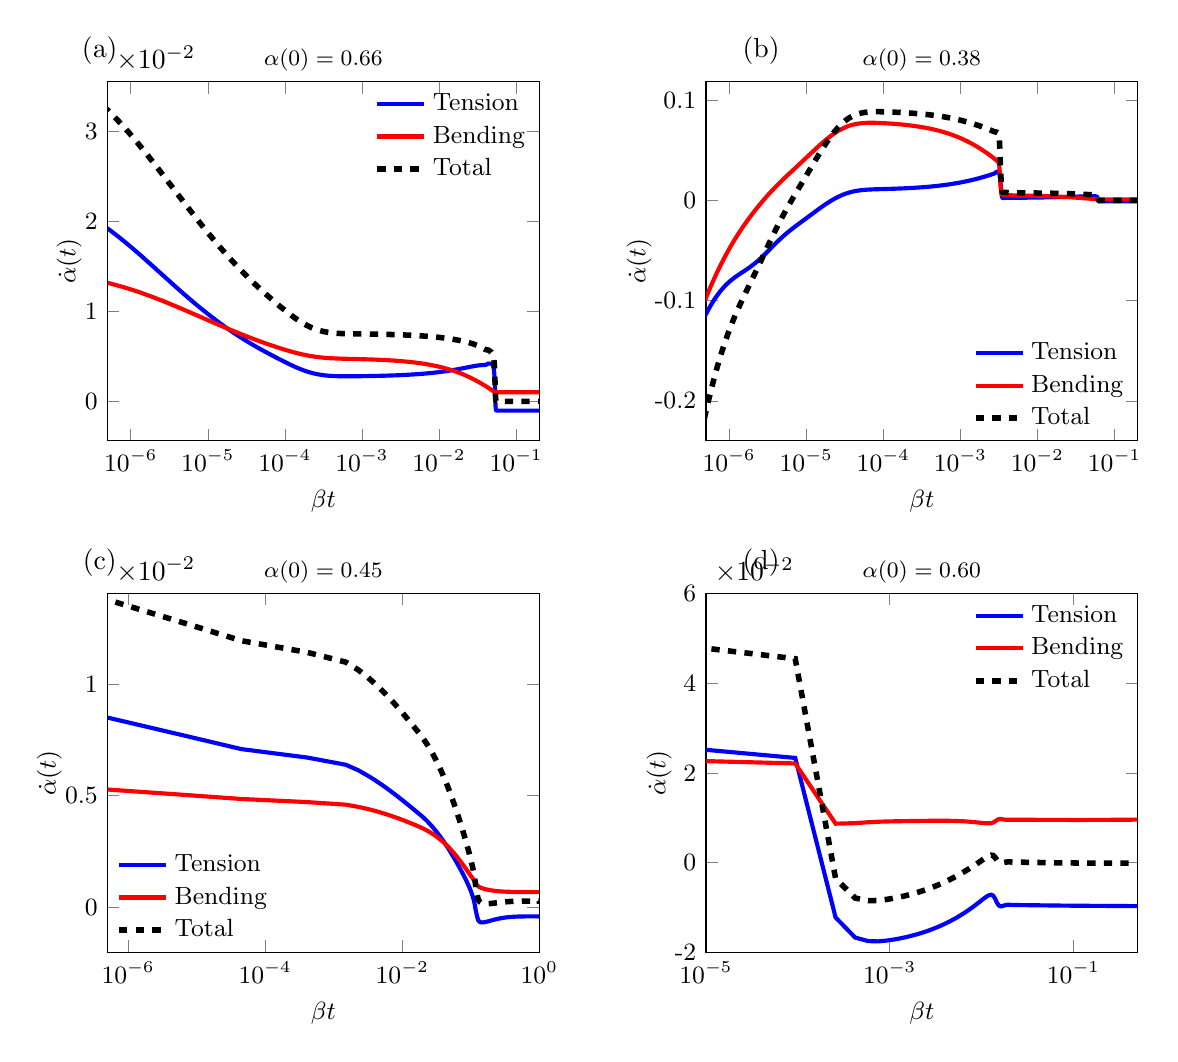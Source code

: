 \begin{tikzpicture}[scale=1]

% START OF RELAXATION SECOND LARGEST INITIAL REDUCED AREA
\begin{axis}[
  /pgfplots/tick scale binop=\times,
  at = {(0.0cm,6.5cm)},
  scale = 0.80,
  xmin = 5e-7,
  xmax = 2e-1,
  xmode = log,
  xminorticks = false,
  xtick = {1e-6,1e-5,1e-4,1e-3,1e-2,1e-1},
  xticklabels = {\small $10^{-6}$,\small $10^{-5}$,\small
  $10^{-4}$,\small $10^{-3}$,\small $10^{-2}$,\small $10^{-1}$},
  ytick = {0,1e-2,2e-2,3e-2},
  yticklabels = {\small 0,\small 1, \small 2,\small 3},
  yticklabel pos = left,
  xlabel = {\small $\beta t$},
  ylabel = {\small $\dot{\alpha}(t)$},
  ylabel shift = {-0.2cm},
  ylabel near ticks,
  legend entries = {Tension, Bending, Total},
  legend cell align=left,
  legend style={draw=none,font=\small,fill=none},
%  legend style={at={(1.02,-0.10)},anchor=north west},
  legend style={at={(1.00,1.00)},anchor=north east},
  title style = {align=center, yshift = -0.2cm, font=\footnotesize},
  title = {$\alpha(0) = 0.66$},
]

% Tension
\addplot[blue,line width=1.5pt] coordinates{
(1.198e-08,2.383e-02)
(2.334e-08,2.358e-02)
(3.628e-08,2.337e-02)
(5.101e-08,2.312e-02)
(6.778e-08,2.287e-02)
(8.687e-08,2.26e-02)
(1.086e-07,2.232e-02)
(1.326e-07,2.204e-02)
(1.589e-07,2.175e-02)
(1.878e-07,2.146e-02)
(2.193e-07,2.116e-02)
(2.537e-07,2.087e-02)
(2.91e-07,2.057e-02)
(3.314e-07,2.027e-02)
(3.751e-07,1.998e-02)
(4.223e-07,1.968e-02)
(4.732e-07,1.938e-02)
(5.281e-07,1.909e-02)
(5.87e-07,1.879e-02)
(6.504e-07,1.85e-02)
(7.184e-07,1.821e-02)
(7.912e-07,1.792e-02)
(8.694e-07,1.763e-02)
(9.53e-07,1.735e-02)
(1.042e-06,1.707e-02)
(1.136e-06,1.679e-02)
(1.237e-06,1.652e-02)
(1.344e-06,1.625e-02)
(1.458e-06,1.598e-02)
(1.58e-06,1.571e-02)
(1.71e-06,1.545e-02)
(1.848e-06,1.519e-02)
(1.996e-06,1.494e-02)
(2.152e-06,1.468e-02)
(2.319e-06,1.443e-02)
(2.496e-06,1.419e-02)
(2.684e-06,1.394e-02)
(2.884e-06,1.37e-02)
(3.097e-06,1.346e-02)
(3.323e-06,1.323e-02)
(3.563e-06,1.299e-02)
(3.818e-06,1.276e-02)
(4.089e-06,1.254e-02)
(4.377e-06,1.231e-02)
(4.683e-06,1.209e-02)
(5.007e-06,1.187e-02)
(5.351e-06,1.166e-02)
(5.717e-06,1.145e-02)
(6.105e-06,1.124e-02)
(6.516e-06,1.103e-02)
(6.954e-06,1.083e-02)
(7.418e-06,1.063e-02)
(7.91e-06,1.043e-02)
(8.433e-06,1.024e-02)
(8.988e-06,1.005e-02)
(9.577e-06,9.859e-03)
(1.02e-05,9.673e-03)
(1.087e-05,9.49e-03)
(1.157e-05,9.309e-03)
(1.232e-05,9.131e-03)
(1.312e-05,8.956e-03)
(1.396e-05,8.783e-03)
(1.486e-05,8.613e-03)
(1.581e-05,8.445e-03)
(1.682e-05,8.28e-03)
(1.79e-05,8.117e-03)
(1.905e-05,7.957e-03)
(2.026e-05,7.798e-03)
(2.156e-05,7.643e-03)
(2.293e-05,7.489e-03)
(2.44e-05,7.338e-03)
(2.595e-05,7.189e-03)
(2.761e-05,7.043e-03)
(2.937e-05,6.898e-03)
(3.125e-05,6.756e-03)
(3.325e-05,6.615e-03)
(3.538e-05,6.477e-03)
(3.766e-05,6.34e-03)
(4.008e-05,6.205e-03)
(4.268e-05,6.071e-03)
(4.546e-05,5.939e-03)
(4.844e-05,5.807e-03)
(5.165e-05,5.675e-03)
(5.509e-05,5.544e-03)
(5.881e-05,5.413e-03)
(6.281e-05,5.282e-03)
(6.712e-05,5.15e-03)
(7.177e-05,5.019e-03)
(7.677e-05,4.888e-03)
(8.213e-05,4.757e-03)
(8.788e-05,4.628e-03)
(9.4e-05,4.5e-03)
(1.005e-04,4.374e-03)
(1.075e-04,4.251e-03)
(1.148e-04,4.132e-03)
(1.226e-04,4.016e-03)
(1.308e-04,3.904e-03)
(1.396e-04,3.796e-03)
(1.489e-04,3.692e-03)
(1.589e-04,3.594e-03)
(1.696e-04,3.5e-03)
(1.81e-04,3.411e-03)
(1.935e-04,3.328e-03)
(2.071e-04,3.249e-03)
(2.22e-04,3.175e-03)
(2.387e-04,3.107e-03)
(2.575e-04,3.044e-03)
(2.789e-04,2.987e-03)
(3.033e-04,2.937e-03)
(3.31e-04,2.895e-03)
(3.626e-04,2.861e-03)
(3.986e-04,2.835e-03)
(4.395e-04,2.816e-03)
(4.861e-04,2.803e-03)
(5.392e-04,2.795e-03)
(5.996e-04,2.792e-03)
(6.683e-04,2.792e-03)
(7.466e-04,2.794e-03)
(8.357e-04,2.797e-03)
(9.371e-04,2.803e-03)
(1.053e-03,2.809e-03)
(1.184e-03,2.816e-03)
(1.334e-03,2.824e-03)
(1.504e-03,2.833e-03)
(1.698e-03,2.844e-03)
(1.919e-03,2.855e-03)
(2.17e-03,2.869e-03)
(2.457e-03,2.884e-03)
(2.782e-03,2.901e-03)
(3.153e-03,2.921e-03)
(3.575e-03,2.943e-03)
(4.056e-03,2.968e-03)
(4.603e-03,2.996e-03)
(5.226e-03,3.028e-03)
(5.935e-03,3.063e-03)
(6.743e-03,3.103e-03)
(7.662e-03,3.148e-03)
(8.708e-03,3.198e-03)
(9.899e-03,3.253e-03)
(1.125e-02,3.315e-03)
(1.28e-02,3.383e-03)
(1.456e-02,3.458e-03)
(1.656e-02,3.54e-03)
(1.883e-02,3.627e-03)
(2.143e-02,3.72e-03)
(2.438e-02,3.815e-03)
(2.774e-02,3.908e-03)
(3.156e-02,3.989e-03)
(3.592e-02,4.038e-03)
(4.044e-02,4.062e-03)
(4.37e-02,4.207e-03)
(4.601e-02,4.205e-03)
(4.775e-02,4.189e-03)
(4.906e-02,4.113e-03)
(5.008e-02,3.994e-03)
(5.088e-02,3.816e-03)
(5.151e-02,3.571e-03)
(5.202e-02,3.242e-03)
(5.245e-02,2.811e-03)
(5.282e-02,2.258e-03)
(5.317e-02,1.541e-03)
(5.351e-02,7.383e-04)
(5.385e-02,-2.515e-05)
(5.423e-02,-6.007e-04)
(5.468e-02,-8.919e-04)
(5.518e-02,-9.92e-04)
(5.575e-02,-1.019e-03)
(5.64e-02,-1.024e-03)
(5.715e-02,-1.025e-03)
(5.799e-02,-1.025e-03)
(5.895e-02,-1.025e-03)
(6.005e-02,-1.025e-03)
(6.129e-02,-1.025e-03)
(6.271e-02,-1.025e-03)
(6.433e-02,-1.025e-03)
(6.617e-02,-1.025e-03)
(6.826e-02,-1.025e-03)
(7.064e-02,-1.025e-03)
(7.336e-02,-1.025e-03)
(7.645e-02,-1.025e-03)
(7.996e-02,-1.025e-03)
(8.396e-02,-1.025e-03)
(8.852e-02,-1.025e-03)
(9.371e-02,-1.025e-03)
(9.962e-02,-1.025e-03)
(1.063e-01,-1.025e-03)
(1.14e-01,-1.025e-03)
(1.227e-01,-1.025e-03)
(1.326e-01,-1.025e-03)
(1.439e-01,-1.025e-03)
(1.568e-01,-1.025e-03)
(1.714e-01,-1.025e-03)
(1.881e-01,-1.025e-03)
(2.071e-01,-1.025e-03)
(2.286e-01,-1.025e-03)
(2.532e-01,-1.025e-03)
(2.812e-01,-1.025e-03)
(3.131e-01,-1.025e-03)
(3.493e-01,-1.025e-03)
(3.906e-01,-1.025e-03)
(4.376e-01,-1.025e-03)
(4.912e-01,-1.025e-03)
(5.521e-01,-1.025e-03)
(6.214e-01,-1.025e-03)
(7.004e-01,-1.025e-03)
(7.902e-01,-1.025e-03)
(8.902e-01,-1.025e-03)
(9.902e-01,-1.025e-03)
(1.09e+00,-1.025e-03)
(1.19e+00,-1.025e-03)
(1.29e+00,-1.025e-03)
(1.39e+00,-1.025e-03)
(1.49e+00,-1.025e-03)
(1.59e+00,-1.025e-03)
(1.69e+00,-1.025e-03)
(1.79e+00,-1.025e-03)
(1.89e+00,-1.025e-03)
(1.99e+00,-1.025e-03)
(2.0e+00,-1.025e-03)
};

% Bending
\addplot[red,line width=1.5pt] coordinates{
(1.198e-08,1.451e-02)
(2.334e-08,1.446e-02)
(3.628e-08,1.44e-02)
(5.101e-08,1.434e-02)
(6.778e-08,1.428e-02)
(8.687e-08,1.421e-02)
(1.086e-07,1.413e-02)
(1.326e-07,1.405e-02)
(1.589e-07,1.397e-02)
(1.878e-07,1.388e-02)
(2.193e-07,1.38e-02)
(2.537e-07,1.371e-02)
(2.91e-07,1.362e-02)
(3.314e-07,1.352e-02)
(3.751e-07,1.343e-02)
(4.223e-07,1.333e-02)
(4.732e-07,1.323e-02)
(5.281e-07,1.314e-02)
(5.87e-07,1.304e-02)
(6.504e-07,1.293e-02)
(7.184e-07,1.283e-02)
(7.912e-07,1.273e-02)
(8.694e-07,1.262e-02)
(9.53e-07,1.252e-02)
(1.042e-06,1.241e-02)
(1.136e-06,1.231e-02)
(1.237e-06,1.22e-02)
(1.344e-06,1.21e-02)
(1.458e-06,1.199e-02)
(1.58e-06,1.188e-02)
(1.71e-06,1.177e-02)
(1.848e-06,1.167e-02)
(1.996e-06,1.156e-02)
(2.152e-06,1.145e-02)
(2.319e-06,1.134e-02)
(2.496e-06,1.124e-02)
(2.684e-06,1.113e-02)
(2.884e-06,1.102e-02)
(3.097e-06,1.091e-02)
(3.323e-06,1.08e-02)
(3.563e-06,1.07e-02)
(3.818e-06,1.059e-02)
(4.089e-06,1.048e-02)
(4.377e-06,1.037e-02)
(4.683e-06,1.027e-02)
(5.007e-06,1.016e-02)
(5.351e-06,1.005e-02)
(5.717e-06,9.948e-03)
(6.105e-06,9.842e-03)
(6.516e-06,9.736e-03)
(6.954e-06,9.631e-03)
(7.418e-06,9.527e-03)
(7.91e-06,9.422e-03)
(8.433e-06,9.319e-03)
(8.988e-06,9.215e-03)
(9.577e-06,9.112e-03)
(1.02e-05,9.01e-03)
(1.087e-05,8.908e-03)
(1.157e-05,8.807e-03)
(1.232e-05,8.706e-03)
(1.312e-05,8.606e-03)
(1.396e-05,8.506e-03)
(1.486e-05,8.407e-03)
(1.581e-05,8.309e-03)
(1.682e-05,8.211e-03)
(1.79e-05,8.114e-03)
(1.905e-05,8.017e-03)
(2.026e-05,7.921e-03)
(2.156e-05,7.826e-03)
(2.293e-05,7.731e-03)
(2.44e-05,7.638e-03)
(2.595e-05,7.545e-03)
(2.761e-05,7.452e-03)
(2.937e-05,7.361e-03)
(3.125e-05,7.27e-03)
(3.325e-05,7.18e-03)
(3.538e-05,7.09e-03)
(3.766e-05,7.002e-03)
(4.008e-05,6.914e-03)
(4.268e-05,6.827e-03)
(4.546e-05,6.74e-03)
(4.844e-05,6.653e-03)
(5.165e-05,6.567e-03)
(5.509e-05,6.481e-03)
(5.881e-05,6.396e-03)
(6.281e-05,6.311e-03)
(6.712e-05,6.227e-03)
(7.177e-05,6.143e-03)
(7.677e-05,6.06e-03)
(8.213e-05,5.978e-03)
(8.788e-05,5.898e-03)
(9.4e-05,5.819e-03)
(1.005e-04,5.742e-03)
(1.075e-04,5.668e-03)
(1.148e-04,5.597e-03)
(1.226e-04,5.528e-03)
(1.308e-04,5.461e-03)
(1.396e-04,5.398e-03)
(1.489e-04,5.337e-03)
(1.589e-04,5.279e-03)
(1.696e-04,5.224e-03)
(1.81e-04,5.171e-03)
(1.935e-04,5.122e-03)
(2.071e-04,5.074e-03)
(2.22e-04,5.03e-03)
(2.387e-04,4.988e-03)
(2.575e-04,4.948e-03)
(2.789e-04,4.912e-03)
(3.033e-04,4.878e-03)
(3.31e-04,4.848e-03)
(3.626e-04,4.822e-03)
(3.986e-04,4.8e-03)
(4.395e-04,4.782e-03)
(4.861e-04,4.766e-03)
(5.392e-04,4.753e-03)
(5.996e-04,4.742e-03)
(6.683e-04,4.732e-03)
(7.466e-04,4.723e-03)
(8.357e-04,4.713e-03)
(9.371e-04,4.702e-03)
(1.053e-03,4.691e-03)
(1.184e-03,4.678e-03)
(1.334e-03,4.663e-03)
(1.504e-03,4.646e-03)
(1.698e-03,4.627e-03)
(1.919e-03,4.606e-03)
(2.17e-03,4.581e-03)
(2.457e-03,4.554e-03)
(2.782e-03,4.522e-03)
(3.153e-03,4.487e-03)
(3.575e-03,4.446e-03)
(4.056e-03,4.401e-03)
(4.603e-03,4.349e-03)
(5.226e-03,4.291e-03)
(5.935e-03,4.226e-03)
(6.743e-03,4.152e-03)
(7.662e-03,4.069e-03)
(8.708e-03,3.976e-03)
(9.899e-03,3.871e-03)
(1.125e-02,3.754e-03)
(1.28e-02,3.623e-03)
(1.456e-02,3.478e-03)
(1.656e-02,3.316e-03)
(1.883e-02,3.137e-03)
(2.143e-02,2.94e-03)
(2.438e-02,2.724e-03)
(2.774e-02,2.487e-03)
(3.156e-02,2.232e-03)
(3.592e-02,1.958e-03)
(4.044e-02,1.692e-03)
(4.37e-02,1.507e-03)
(4.601e-02,1.38e-03)
(4.775e-02,1.286e-03)
(4.906e-02,1.217e-03)
(5.008e-02,1.166e-03)
(5.088e-02,1.128e-03)
(5.151e-02,1.099e-03)
(5.202e-02,1.077e-03)
(5.245e-02,1.061e-03)
(5.282e-02,1.049e-03)
(5.317e-02,1.039e-03)
(5.351e-02,1.033e-03)
(5.385e-02,1.029e-03)
(5.423e-02,1.027e-03)
(5.468e-02,1.026e-03)
(5.518e-02,1.026e-03)
(5.575e-02,1.025e-03)
(5.64e-02,1.025e-03)
(5.715e-02,1.025e-03)
(5.799e-02,1.025e-03)
(5.895e-02,1.025e-03)
(6.005e-02,1.025e-03)
(6.129e-02,1.025e-03)
(6.271e-02,1.025e-03)
(6.433e-02,1.025e-03)
(6.617e-02,1.025e-03)
(6.826e-02,1.025e-03)
(7.064e-02,1.025e-03)
(7.336e-02,1.025e-03)
(7.645e-02,1.025e-03)
(7.996e-02,1.025e-03)
(8.396e-02,1.025e-03)
(8.852e-02,1.025e-03)
(9.371e-02,1.025e-03)
(9.962e-02,1.025e-03)
(1.063e-01,1.025e-03)
(1.14e-01,1.025e-03)
(1.227e-01,1.025e-03)
(1.326e-01,1.025e-03)
(1.439e-01,1.025e-03)
(1.568e-01,1.025e-03)
(1.714e-01,1.025e-03)
(1.881e-01,1.025e-03)
(2.071e-01,1.025e-03)
(2.286e-01,1.025e-03)
(2.532e-01,1.025e-03)
(2.812e-01,1.025e-03)
(3.131e-01,1.025e-03)
(3.493e-01,1.025e-03)
(3.906e-01,1.025e-03)
(4.376e-01,1.025e-03)
(4.912e-01,1.025e-03)
(5.521e-01,1.025e-03)
(6.214e-01,1.025e-03)
(7.004e-01,1.025e-03)
(7.902e-01,1.025e-03)
(8.902e-01,1.025e-03)
(9.902e-01,1.025e-03)
(1.09e+00,1.025e-03)
(1.19e+00,1.025e-03)
(1.29e+00,1.025e-03)
(1.39e+00,1.025e-03)
(1.49e+00,1.025e-03)
(1.59e+00,1.025e-03)
(1.69e+00,1.025e-03)
(1.79e+00,1.025e-03)
(1.89e+00,1.025e-03)
(1.99e+00,1.025e-03)
(2.0e+00,1.025e-03)
};

% Total
\addplot[black,dashed,line width=2.0pt] coordinates{
(1.198e-08,3.834e-02)
(2.334e-08,3.804e-02)
(3.628e-08,3.777e-02)
(5.101e-08,3.746e-02)
(6.778e-08,3.715e-02)
(8.687e-08,3.681e-02)
(1.086e-07,3.645e-02)
(1.326e-07,3.609e-02)
(1.589e-07,3.572e-02)
(1.878e-07,3.534e-02)
(2.193e-07,3.496e-02)
(2.537e-07,3.458e-02)
(2.91e-07,3.419e-02)
(3.314e-07,3.38e-02)
(3.751e-07,3.34e-02)
(4.223e-07,3.301e-02)
(4.732e-07,3.262e-02)
(5.281e-07,3.222e-02)
(5.87e-07,3.183e-02)
(6.504e-07,3.143e-02)
(7.184e-07,3.104e-02)
(7.912e-07,3.065e-02)
(8.694e-07,3.026e-02)
(9.53e-07,2.987e-02)
(1.042e-06,2.948e-02)
(1.136e-06,2.91e-02)
(1.237e-06,2.872e-02)
(1.344e-06,2.834e-02)
(1.458e-06,2.797e-02)
(1.58e-06,2.76e-02)
(1.71e-06,2.723e-02)
(1.848e-06,2.686e-02)
(1.996e-06,2.65e-02)
(2.152e-06,2.614e-02)
(2.319e-06,2.578e-02)
(2.496e-06,2.542e-02)
(2.684e-06,2.507e-02)
(2.884e-06,2.472e-02)
(3.097e-06,2.437e-02)
(3.323e-06,2.403e-02)
(3.563e-06,2.369e-02)
(3.818e-06,2.335e-02)
(4.089e-06,2.302e-02)
(4.377e-06,2.269e-02)
(4.683e-06,2.236e-02)
(5.007e-06,2.204e-02)
(5.351e-06,2.171e-02)
(5.717e-06,2.14e-02)
(6.105e-06,2.108e-02)
(6.516e-06,2.077e-02)
(6.954e-06,2.046e-02)
(7.418e-06,2.016e-02)
(7.91e-06,1.986e-02)
(8.433e-06,1.956e-02)
(8.988e-06,1.926e-02)
(9.577e-06,1.897e-02)
(1.02e-05,1.868e-02)
(1.087e-05,1.84e-02)
(1.157e-05,1.812e-02)
(1.232e-05,1.784e-02)
(1.312e-05,1.756e-02)
(1.396e-05,1.729e-02)
(1.486e-05,1.702e-02)
(1.581e-05,1.675e-02)
(1.682e-05,1.649e-02)
(1.79e-05,1.623e-02)
(1.905e-05,1.597e-02)
(2.026e-05,1.572e-02)
(2.156e-05,1.547e-02)
(2.293e-05,1.522e-02)
(2.44e-05,1.498e-02)
(2.595e-05,1.473e-02)
(2.761e-05,1.45e-02)
(2.937e-05,1.426e-02)
(3.125e-05,1.403e-02)
(3.325e-05,1.379e-02)
(3.538e-05,1.357e-02)
(3.766e-05,1.334e-02)
(4.008e-05,1.312e-02)
(4.268e-05,1.29e-02)
(4.546e-05,1.268e-02)
(4.844e-05,1.246e-02)
(5.165e-05,1.224e-02)
(5.509e-05,1.203e-02)
(5.881e-05,1.181e-02)
(6.281e-05,1.159e-02)
(6.712e-05,1.138e-02)
(7.177e-05,1.116e-02)
(7.677e-05,1.095e-02)
(8.213e-05,1.073e-02)
(8.788e-05,1.052e-02)
(9.4e-05,1.032e-02)
(1.005e-04,1.012e-02)
(1.075e-04,9.919e-03)
(1.148e-04,9.728e-03)
(1.226e-04,9.543e-03)
(1.308e-04,9.365e-03)
(1.396e-04,9.194e-03)
(1.489e-04,9.03e-03)
(1.589e-04,8.873e-03)
(1.696e-04,8.724e-03)
(1.81e-04,8.583e-03)
(1.935e-04,8.449e-03)
(2.071e-04,8.323e-03)
(2.22e-04,8.205e-03)
(2.387e-04,8.095e-03)
(2.575e-04,7.992e-03)
(2.789e-04,7.899e-03)
(3.033e-04,7.815e-03)
(3.31e-04,7.744e-03)
(3.626e-04,7.684e-03)
(3.986e-04,7.635e-03)
(4.395e-04,7.598e-03)
(4.861e-04,7.569e-03)
(5.392e-04,7.549e-03)
(5.996e-04,7.534e-03)
(6.683e-04,7.524e-03)
(7.466e-04,7.516e-03)
(8.357e-04,7.51e-03)
(9.371e-04,7.505e-03)
(1.053e-03,7.499e-03)
(1.184e-03,7.493e-03)
(1.334e-03,7.487e-03)
(1.504e-03,7.479e-03)
(1.698e-03,7.471e-03)
(1.919e-03,7.461e-03)
(2.17e-03,7.45e-03)
(2.457e-03,7.438e-03)
(2.782e-03,7.423e-03)
(3.153e-03,7.407e-03)
(3.575e-03,7.389e-03)
(4.056e-03,7.369e-03)
(4.603e-03,7.345e-03)
(5.226e-03,7.319e-03)
(5.935e-03,7.289e-03)
(6.743e-03,7.255e-03)
(7.662e-03,7.217e-03)
(8.708e-03,7.173e-03)
(9.899e-03,7.125e-03)
(1.125e-02,7.069e-03)
(1.28e-02,7.007e-03)
(1.456e-02,6.936e-03)
(1.656e-02,6.856e-03)
(1.883e-02,6.764e-03)
(2.143e-02,6.66e-03)
(2.438e-02,6.539e-03)
(2.774e-02,6.396e-03)
(3.156e-02,6.221e-03)
(3.592e-02,5.995e-03)
(4.044e-02,5.754e-03)
(4.37e-02,5.714e-03)
(4.601e-02,5.585e-03)
(4.775e-02,5.475e-03)
(4.906e-02,5.33e-03)
(5.008e-02,5.16e-03)
(5.088e-02,4.944e-03)
(5.151e-02,4.67e-03)
(5.202e-02,4.319e-03)
(5.245e-02,3.872e-03)
(5.282e-02,3.306e-03)
(5.317e-02,2.58e-03)
(5.351e-02,1.771e-03)
(5.385e-02,1.004e-03)
(5.423e-02,4.26e-04)
(5.468e-02,1.339e-04)
(5.518e-02,3.35e-05)
(5.575e-02,6.563e-06)
(5.64e-02,1.137e-06)
(5.715e-02,1.109e-07)
(5.799e-02,2.781e-08)
(5.895e-02,-5.996e-09)
(6.005e-02,3.563e-09)
(6.129e-02,-1.753e-09)
(6.271e-02,8.774e-10)
(6.433e-02,-4.387e-10)
(6.617e-02,2.193e-10)
(6.826e-02,-1.097e-10)
(7.064e-02,5.483e-11)
(7.336e-02,-2.741e-11)
(7.645e-02,1.371e-11)
(7.996e-02,-6.854e-12)
(8.396e-02,3.427e-12)
(8.852e-02,-1.711e-12)
(9.371e-02,8.579e-13)
(9.962e-02,-4.253e-13)
(1.063e-01,2.116e-13)
(1.14e-01,-1.046e-13)
(1.227e-01,5.178e-14)
(1.326e-01,-2.585e-14)
(1.439e-01,1.838e-14)
(1.568e-01,-1.203e-14)
(1.714e-01,2.86e-15)
(1.881e-01,9.489e-15)
(2.071e-01,1.542e-15)
(2.286e-01,-1.334e-14)
(2.532e-01,1.175e-14)
(2.812e-01,1.531e-14)
(3.131e-01,-1.133e-14)
(3.493e-01,-1.323e-14)
(3.906e-01,-2.199e-15)
(4.376e-01,-1.281e-14)
(4.912e-01,-9.893e-15)
(5.521e-01,4.624e-15)
(6.214e-01,-2.533e-14)
(7.004e-01,-1.781e-14)
(7.902e-01,8.934e-16)
(8.902e-01,-4.134e-15)
(9.902e-01,-1.933e-15)
(1.09e+00,3.559e-16)
(1.19e+00,-1.423e-15)
(1.29e+00,-6.882e-15)
(1.39e+00,5.963e-15)
(1.49e+00,-1.354e-14)
(1.59e+00,1.573e-14)
(1.69e+00,-4.964e-15)
(1.79e+00,3.43e-16)
(1.89e+00,8.474e-15)
(1.99e+00,1.411e-14)
(2.0e+00,-5.48e-15)
};

\end{axis}

% START OF RELAXATION THIRD LARGEST INITIAL REDUCED AREA
\begin{axis}[
  at = {(7.6cm,6.5cm)},
  scale = 0.80,
  xmin = 5e-7,
  xmax = 2e-1,
  xmode = log,
  xminorticks = false,
  xtick = {1e-6,1e-5,1e-4,1e-3,1e-2,1e-1},
  xticklabels = {\small $10^{-6}$,\small $10^{-5}$,\small
  $10^{-4}$,\small $10^{-3}$,\small $10^{-2}$,\small $10^{-1}$},
  ytick = {-0.2,-0.1,0,0.1},
  yticklabels = {\small -0.2,\small -0.1, \small
  0,\small 0.1},
  yticklabel pos = left,
  xlabel = {\small $\beta t$},
  ylabel = {\small $\dot{\alpha}(t)$},
  ylabel shift = {-0.2cm},
  ylabel near ticks,
  legend entries = {Tension, Bending, Total},
  legend cell align=left,
  legend style={draw=none,font=\small,fill=none},
  legend style={at={(1.00,0.00)},anchor=south east},
  title style = {align=center, yshift = -0.2cm, font=\footnotesize},
  title = {$\alpha(0) = 0.38$},
]

% Tension
\addplot[blue,line width=1.5pt] coordinates{
(1.314e-08,-3.541e-01)
(2.314e-08,-8.12e-01)
(3.314e-08,-4.18e-01)
(4.314e-08,-5.0e-01)
(5.314e-08,-3.845e-01)
(6.314e-08,-3.837e-01)
(7.314e-08,-3.391e-01)
(8.314e-08,-3.244e-01)
(9.314e-08,-3.01e-01)
(1.031e-07,-2.864e-01)
(1.131e-07,-2.711e-01)
(1.231e-07,-2.589e-01)
(1.331e-07,-2.474e-01)
(1.431e-07,-2.375e-01)
(1.531e-07,-2.284e-01)
(1.631e-07,-2.202e-01)
(1.731e-07,-2.127e-01)
(1.831e-07,-2.059e-01)
(1.931e-07,-1.996e-01)
(2.031e-07,-1.937e-01)
(2.131e-07,-1.883e-01)
(2.231e-07,-1.833e-01)
(2.331e-07,-1.785e-01)
(2.431e-07,-1.741e-01)
(2.531e-07,-1.7e-01)
(2.631e-07,-1.661e-01)
(2.731e-07,-1.625e-01)
(2.831e-07,-1.59e-01)
(2.931e-07,-1.557e-01)
(3.031e-07,-1.526e-01)
(3.131e-07,-1.497e-01)
(3.231e-07,-1.469e-01)
(3.331e-07,-1.442e-01)
(3.431e-07,-1.417e-01)
(3.531e-07,-1.393e-01)
(3.631e-07,-1.37e-01)
(3.731e-07,-1.348e-01)
(3.831e-07,-1.327e-01)
(3.931e-07,-1.306e-01)
(4.031e-07,-1.287e-01)
(4.131e-07,-1.269e-01)
(4.231e-07,-1.251e-01)
(4.331e-07,-1.234e-01)
(4.431e-07,-1.217e-01)
(4.531e-07,-1.202e-01)
(4.631e-07,-1.186e-01)
(4.731e-07,-1.172e-01)
(4.831e-07,-1.158e-01)
(4.931e-07,-1.144e-01)
(5.031e-07,-1.131e-01)
(5.131e-07,-1.118e-01)
(5.231e-07,-1.106e-01)
(5.331e-07,-1.094e-01)
(5.431e-07,-1.083e-01)
(5.531e-07,-1.072e-01)
(5.631e-07,-1.062e-01)
(5.731e-07,-1.051e-01)
(5.831e-07,-1.042e-01)
(5.931e-07,-1.032e-01)
(6.031e-07,-1.023e-01)
(6.131e-07,-1.014e-01)
(6.231e-07,-1.005e-01)
(6.331e-07,-9.97e-02)
(6.431e-07,-9.889e-02)
(6.531e-07,-9.81e-02)
(6.631e-07,-9.735e-02)
(6.731e-07,-9.661e-02)
(6.831e-07,-9.59e-02)
(6.931e-07,-9.521e-02)
(7.031e-07,-9.455e-02)
(7.131e-07,-9.39e-02)
(7.231e-07,-9.327e-02)
(7.331e-07,-9.266e-02)
(7.431e-07,-9.207e-02)
(7.531e-07,-9.15e-02)
(7.631e-07,-9.094e-02)
(7.731e-07,-9.04e-02)
(7.832e-07,-8.987e-02)
(7.934e-07,-8.935e-02)
(8.038e-07,-8.883e-02)
(8.143e-07,-8.832e-02)
(8.25e-07,-8.782e-02)
(8.359e-07,-8.732e-02)
(8.469e-07,-8.684e-02)
(8.582e-07,-8.636e-02)
(8.695e-07,-8.588e-02)
(8.811e-07,-8.542e-02)
(8.928e-07,-8.496e-02)
(9.048e-07,-8.451e-02)
(9.169e-07,-8.406e-02)
(9.292e-07,-8.362e-02)
(9.417e-07,-8.319e-02)
(9.544e-07,-8.277e-02)
(9.674e-07,-8.235e-02)
(9.805e-07,-8.193e-02)
(9.938e-07,-8.153e-02)
(1.007e-06,-8.113e-02)
(1.021e-06,-8.073e-02)
(1.035e-06,-8.034e-02)
(1.049e-06,-7.996e-02)
(1.064e-06,-7.958e-02)
(1.078e-06,-7.921e-02)
(1.093e-06,-7.885e-02)
(1.108e-06,-7.848e-02)
(1.124e-06,-7.812e-02)
(1.139e-06,-7.777e-02)
(1.155e-06,-7.742e-02)
(1.171e-06,-7.708e-02)
(1.187e-06,-7.674e-02)
(1.204e-06,-7.64e-02)
(1.221e-06,-7.607e-02)
(1.238e-06,-7.574e-02)
(1.255e-06,-7.541e-02)
(1.273e-06,-7.509e-02)
(1.291e-06,-7.477e-02)
(1.309e-06,-7.445e-02)
(1.328e-06,-7.413e-02)
(1.346e-06,-7.382e-02)
(1.365e-06,-7.351e-02)
(1.385e-06,-7.32e-02)
(1.404e-06,-7.289e-02)
(1.424e-06,-7.258e-02)
(1.444e-06,-7.227e-02)
(1.464e-06,-7.197e-02)
(1.485e-06,-7.166e-02)
(1.506e-06,-7.135e-02)
(1.527e-06,-7.104e-02)
(1.549e-06,-7.074e-02)
(1.571e-06,-7.043e-02)
(1.593e-06,-7.012e-02)
(1.615e-06,-6.981e-02)
(1.638e-06,-6.95e-02)
(1.661e-06,-6.918e-02)
(1.685e-06,-6.886e-02)
(1.709e-06,-6.855e-02)
(1.733e-06,-6.822e-02)
(1.758e-06,-6.79e-02)
(1.783e-06,-6.757e-02)
(1.808e-06,-6.724e-02)
(1.834e-06,-6.691e-02)
(1.86e-06,-6.657e-02)
(1.886e-06,-6.623e-02)
(1.913e-06,-6.589e-02)
(1.94e-06,-6.554e-02)
(1.968e-06,-6.518e-02)
(1.996e-06,-6.483e-02)
(2.024e-06,-6.446e-02)
(2.053e-06,-6.41e-02)
(2.083e-06,-6.372e-02)
(2.112e-06,-6.335e-02)
(2.143e-06,-6.296e-02)
(2.174e-06,-6.258e-02)
(2.205e-06,-6.218e-02)
(2.236e-06,-6.179e-02)
(2.269e-06,-6.138e-02)
(2.302e-06,-6.098e-02)
(2.335e-06,-6.056e-02)
(2.369e-06,-6.014e-02)
(2.403e-06,-5.971e-02)
(2.438e-06,-5.928e-02)
(2.474e-06,-5.885e-02)
(2.51e-06,-5.84e-02)
(2.547e-06,-5.795e-02)
(2.585e-06,-5.75e-02)
(2.623e-06,-5.704e-02)
(2.662e-06,-5.657e-02)
(2.702e-06,-5.61e-02)
(2.743e-06,-5.562e-02)
(2.784e-06,-5.514e-02)
(2.826e-06,-5.465e-02)
(2.869e-06,-5.416e-02)
(2.913e-06,-5.366e-02)
(2.957e-06,-5.315e-02)
(3.003e-06,-5.264e-02)
(3.05e-06,-5.213e-02)
(3.097e-06,-5.161e-02)
(3.146e-06,-5.109e-02)
(3.195e-06,-5.055e-02)
(3.246e-06,-5.002e-02)
(3.299e-06,-4.948e-02)
(3.352e-06,-4.893e-02)
(3.406e-06,-4.838e-02)
(3.463e-06,-4.782e-02)
(3.52e-06,-4.727e-02)
(3.579e-06,-4.67e-02)
(3.64e-06,-4.613e-02)
(3.702e-06,-4.556e-02)
(3.766e-06,-4.498e-02)
(3.832e-06,-4.44e-02)
(3.9e-06,-4.381e-02)
(3.97e-06,-4.322e-02)
(4.042e-06,-4.263e-02)
(4.117e-06,-4.203e-02)
(4.194e-06,-4.142e-02)
(4.273e-06,-4.082e-02)
(4.356e-06,-4.02e-02)
(4.441e-06,-3.958e-02)
(4.53e-06,-3.896e-02)
(4.622e-06,-3.833e-02)
(4.718e-06,-3.77e-02)
(4.818e-06,-3.706e-02)
(4.922e-06,-3.642e-02)
(5.03e-06,-3.577e-02)
(5.144e-06,-3.511e-02)
(5.262e-06,-3.445e-02)
(5.386e-06,-3.377e-02)
(5.517e-06,-3.309e-02)
(5.653e-06,-3.241e-02)
(5.797e-06,-3.171e-02)
(5.948e-06,-3.101e-02)
(6.107e-06,-3.03e-02)
(6.273e-06,-2.958e-02)
(6.449e-06,-2.885e-02)
(6.632e-06,-2.812e-02)
(6.824e-06,-2.739e-02)
(7.025e-06,-2.664e-02)
(7.235e-06,-2.59e-02)
(7.452e-06,-2.515e-02)
(7.678e-06,-2.441e-02)
(7.911e-06,-2.367e-02)
(8.151e-06,-2.293e-02)
(8.398e-06,-2.219e-02)
(8.651e-06,-2.146e-02)
(8.91e-06,-2.073e-02)
(9.176e-06,-2.001e-02)
(9.447e-06,-1.929e-02)
(9.723e-06,-1.858e-02)
(1.001e-05,-1.787e-02)
(1.03e-05,-1.717e-02)
(1.059e-05,-1.648e-02)
(1.089e-05,-1.578e-02)
(1.12e-05,-1.51e-02)
(1.151e-05,-1.441e-02)
(1.183e-05,-1.373e-02)
(1.216e-05,-1.306e-02)
(1.249e-05,-1.239e-02)
(1.283e-05,-1.172e-02)
(1.318e-05,-1.106e-02)
(1.354e-05,-1.04e-02)
(1.39e-05,-9.751e-03)
(1.428e-05,-9.103e-03)
(1.466e-05,-8.459e-03)
(1.506e-05,-7.82e-03)
(1.546e-05,-7.186e-03)
(1.587e-05,-6.556e-03)
(1.63e-05,-5.932e-03)
(1.674e-05,-5.313e-03)
(1.719e-05,-4.699e-03)
(1.766e-05,-4.091e-03)
(1.814e-05,-3.489e-03)
(1.864e-05,-2.892e-03)
(1.915e-05,-2.301e-03)
(1.968e-05,-1.716e-03)
(2.023e-05,-1.138e-03)
(2.08e-05,-5.667e-04)
(2.139e-05,-1.755e-06)
(2.2e-05,5.562e-04)
(2.264e-05,1.107e-03)
(2.331e-05,1.651e-03)
(2.401e-05,2.186e-03)
(2.474e-05,2.714e-03)
(2.55e-05,3.234e-03)
(2.631e-05,3.746e-03)
(2.716e-05,4.249e-03)
(2.805e-05,4.743e-03)
(2.901e-05,5.228e-03)
(3.002e-05,5.703e-03)
(3.111e-05,6.168e-03)
(3.228e-05,6.623e-03)
(3.354e-05,7.067e-03)
(3.491e-05,7.5e-03)
(3.642e-05,7.921e-03)
(3.809e-05,8.33e-03)
(3.997e-05,8.726e-03)
(4.21e-05,9.108e-03)
(4.454e-05,9.464e-03)
(4.73e-05,9.791e-03)
(5.045e-05,1.008e-02)
(5.404e-05,1.034e-02)
(5.812e-05,1.055e-02)
(6.277e-05,1.073e-02)
(6.806e-05,1.088e-02)
(7.408e-05,1.1e-02)
(8.094e-05,1.111e-02)
(8.874e-05,1.12e-02)
(9.763e-05,1.129e-02)
(1.077e-04,1.138e-02)
(1.193e-04,1.148e-02)
(1.324e-04,1.159e-02)
(1.473e-04,1.172e-02)
(1.643e-04,1.186e-02)
(1.836e-04,1.202e-02)
(2.057e-04,1.22e-02)
(2.307e-04,1.24e-02)
(2.593e-04,1.263e-02)
(2.918e-04,1.288e-02)
(3.287e-04,1.317e-02)
(3.708e-04,1.35e-02)
(4.188e-04,1.386e-02)
(4.734e-04,1.427e-02)
(5.355e-04,1.472e-02)
(6.062e-04,1.523e-02)
(6.867e-04,1.579e-02)
(7.784e-04,1.642e-02)
(8.827e-04,1.711e-02)
(1.002e-03,1.787e-02)
(1.137e-03,1.87e-02)
(1.291e-03,1.962e-02)
(1.466e-03,2.061e-02)
(1.665e-03,2.169e-02)
(1.893e-03,2.286e-02)
(2.151e-03,2.411e-02)
(2.446e-03,2.545e-02)
(2.781e-03,2.688e-02)
(2.897e-03,2.808e-02)
(2.938e-03,2.822e-02)
(2.963e-03,2.841e-02)
(2.982e-03,2.847e-02)
(2.997e-03,2.855e-02)
(3.01e-03,2.86e-02)
(3.022e-03,2.865e-02)
(3.031e-03,2.869e-02)
(3.04e-03,2.873e-02)
(3.049e-03,2.876e-02)
(3.056e-03,2.878e-02)
(3.063e-03,2.881e-02)
(3.069e-03,2.883e-02)
(3.075e-03,2.885e-02)
(3.08e-03,2.886e-02)
(3.086e-03,2.887e-02)
(3.09e-03,2.889e-02)
(3.095e-03,2.889e-02)
(3.099e-03,2.89e-02)
(3.103e-03,2.891e-02)
(3.107e-03,2.891e-02)
(3.111e-03,2.891e-02)
(3.115e-03,2.891e-02)
(3.118e-03,2.891e-02)
(3.122e-03,2.89e-02)
(3.125e-03,2.89e-02)
(3.128e-03,2.889e-02)
(3.131e-03,2.889e-02)
(3.134e-03,2.888e-02)
(3.137e-03,2.887e-02)
(3.14e-03,2.885e-02)
(3.142e-03,2.884e-02)
(3.145e-03,2.882e-02)
(3.148e-03,2.88e-02)
(3.15e-03,2.878e-02)
(3.153e-03,2.876e-02)
(3.155e-03,2.873e-02)
(3.158e-03,2.871e-02)
(3.16e-03,2.868e-02)
(3.162e-03,2.865e-02)
(3.165e-03,2.862e-02)
(3.167e-03,2.859e-02)
(3.169e-03,2.855e-02)
(3.171e-03,2.852e-02)
(3.173e-03,2.848e-02)
(3.175e-03,2.844e-02)
(3.177e-03,2.839e-02)
(3.179e-03,2.835e-02)
(3.181e-03,2.83e-02)
(3.183e-03,2.825e-02)
(3.184e-03,2.82e-02)
(3.186e-03,2.815e-02)
(3.188e-03,2.809e-02)
(3.19e-03,2.804e-02)
(3.192e-03,2.798e-02)
(3.193e-03,2.792e-02)
(3.195e-03,2.786e-02)
(3.196e-03,2.779e-02)
(3.198e-03,2.773e-02)
(3.2e-03,2.766e-02)
(3.201e-03,2.759e-02)
(3.203e-03,2.752e-02)
(3.204e-03,2.744e-02)
(3.206e-03,2.737e-02)
(3.207e-03,2.729e-02)
(3.209e-03,2.721e-02)
(3.21e-03,2.713e-02)
(3.211e-03,2.705e-02)
(3.213e-03,2.697e-02)
(3.214e-03,2.689e-02)
(3.216e-03,2.68e-02)
(3.217e-03,2.671e-02)
(3.218e-03,2.663e-02)
(3.219e-03,2.654e-02)
(3.221e-03,2.645e-02)
(3.222e-03,2.635e-02)
(3.223e-03,2.626e-02)
(3.224e-03,2.617e-02)
(3.226e-03,2.608e-02)
(3.227e-03,2.598e-02)
(3.228e-03,2.589e-02)
(3.229e-03,2.579e-02)
(3.23e-03,2.57e-02)
(3.232e-03,2.56e-02)
(3.233e-03,2.55e-02)
(3.234e-03,2.541e-02)
(3.235e-03,2.531e-02)
(3.236e-03,2.521e-02)
(3.237e-03,2.512e-02)
(3.238e-03,2.502e-02)
(3.24e-03,2.492e-02)
(3.241e-03,2.483e-02)
(3.242e-03,2.473e-02)
(3.243e-03,2.463e-02)
(3.244e-03,2.454e-02)
(3.245e-03,2.444e-02)
(3.246e-03,2.435e-02)
(3.247e-03,2.425e-02)
(3.248e-03,2.416e-02)
(3.249e-03,2.406e-02)
(3.25e-03,2.397e-02)
(3.252e-03,2.387e-02)
(3.253e-03,2.378e-02)
(3.254e-03,2.369e-02)
(3.255e-03,2.359e-02)
(3.256e-03,2.35e-02)
(3.257e-03,2.341e-02)
(3.258e-03,2.331e-02)
(3.26e-03,2.322e-02)
(3.261e-03,2.313e-02)
(3.262e-03,2.303e-02)
(3.263e-03,2.294e-02)
(3.264e-03,2.285e-02)
(3.266e-03,2.275e-02)
(3.267e-03,2.266e-02)
(3.268e-03,2.256e-02)
(3.269e-03,2.246e-02)
(3.271e-03,2.237e-02)
(3.272e-03,2.227e-02)
(3.274e-03,2.216e-02)
(3.275e-03,2.206e-02)
(3.276e-03,2.196e-02)
(3.278e-03,2.185e-02)
(3.279e-03,2.174e-02)
(3.281e-03,2.163e-02)
(3.282e-03,2.152e-02)
(3.284e-03,2.14e-02)
(3.285e-03,2.128e-02)
(3.287e-03,2.116e-02)
(3.289e-03,2.104e-02)
(3.29e-03,2.091e-02)
(3.292e-03,2.078e-02)
(3.294e-03,2.065e-02)
(3.295e-03,2.051e-02)
(3.297e-03,2.038e-02)
(3.299e-03,2.023e-02)
(3.3e-03,2.009e-02)
(3.302e-03,1.995e-02)
(3.304e-03,1.98e-02)
(3.306e-03,1.965e-02)
(3.307e-03,1.95e-02)
(3.309e-03,1.934e-02)
(3.311e-03,1.919e-02)
(3.312e-03,1.903e-02)
(3.314e-03,1.886e-02)
(3.316e-03,1.87e-02)
(3.318e-03,1.853e-02)
(3.32e-03,1.836e-02)
(3.321e-03,1.819e-02)
(3.323e-03,1.802e-02)
(3.325e-03,1.784e-02)
(3.327e-03,1.766e-02)
(3.328e-03,1.748e-02)
(3.33e-03,1.729e-02)
(3.332e-03,1.71e-02)
(3.334e-03,1.691e-02)
(3.336e-03,1.672e-02)
(3.338e-03,1.652e-02)
(3.34e-03,1.632e-02)
(3.341e-03,1.612e-02)
(3.343e-03,1.591e-02)
(3.345e-03,1.571e-02)
(3.347e-03,1.549e-02)
(3.349e-03,1.528e-02)
(3.351e-03,1.506e-02)
(3.353e-03,1.483e-02)
(3.355e-03,1.461e-02)
(3.357e-03,1.438e-02)
(3.359e-03,1.414e-02)
(3.361e-03,1.391e-02)
(3.363e-03,1.367e-02)
(3.365e-03,1.342e-02)
(3.367e-03,1.317e-02)
(3.369e-03,1.292e-02)
(3.371e-03,1.266e-02)
(3.373e-03,1.24e-02)
(3.376e-03,1.214e-02)
(3.378e-03,1.187e-02)
(3.38e-03,1.16e-02)
(3.382e-03,1.133e-02)
(3.384e-03,1.105e-02)
(3.386e-03,1.077e-02)
(3.389e-03,1.049e-02)
(3.391e-03,1.021e-02)
(3.393e-03,9.921e-03)
(3.396e-03,9.633e-03)
(3.398e-03,9.343e-03)
(3.4e-03,9.053e-03)
(3.403e-03,8.761e-03)
(3.405e-03,8.47e-03)
(3.408e-03,8.179e-03)
(3.41e-03,7.888e-03)
(3.413e-03,7.6e-03)
(3.416e-03,7.313e-03)
(3.418e-03,7.028e-03)
(3.421e-03,6.747e-03)
(3.424e-03,6.469e-03)
(3.427e-03,6.196e-03)
(3.43e-03,5.928e-03)
(3.433e-03,5.665e-03)
(3.436e-03,5.409e-03)
(3.439e-03,5.16e-03)
(3.442e-03,4.918e-03)
(3.446e-03,4.685e-03)
(3.45e-03,4.461e-03)
(3.453e-03,4.246e-03)
(3.457e-03,4.041e-03)
(3.461e-03,3.846e-03)
(3.466e-03,3.663e-03)
(3.47e-03,3.491e-03)
(3.475e-03,3.331e-03)
(3.48e-03,3.183e-03)
(3.485e-03,3.048e-03)
(3.491e-03,2.925e-03)
(3.497e-03,2.814e-03)
(3.504e-03,2.717e-03)
(3.511e-03,2.633e-03)
(3.519e-03,2.562e-03)
(3.528e-03,2.503e-03)
(3.537e-03,2.457e-03)
(3.548e-03,2.424e-03)
(3.56e-03,2.403e-03)
(3.573e-03,2.393e-03)
(3.589e-03,2.393e-03)
(3.606e-03,2.401e-03)
(3.626e-03,2.417e-03)
(3.648e-03,2.438e-03)
(3.674e-03,2.46e-03)
(3.704e-03,2.483e-03)
(3.737e-03,2.505e-03)
(3.775e-03,2.523e-03)
(3.818e-03,2.537e-03)
(3.867e-03,2.547e-03)
(3.922e-03,2.553e-03)
(3.981e-03,2.557e-03)
(4.042e-03,2.559e-03)
(4.109e-03,2.559e-03)
(4.18e-03,2.56e-03)
(4.257e-03,2.56e-03)
(4.341e-03,2.562e-03)
(4.434e-03,2.563e-03)
(4.537e-03,2.566e-03)
(4.654e-03,2.57e-03)
(4.788e-03,2.575e-03)
(4.939e-03,2.582e-03)
(5.112e-03,2.591e-03)
(5.309e-03,2.601e-03)
(5.532e-03,2.613e-03)
(5.787e-03,2.627e-03)
(6.077e-03,2.643e-03)
(6.408e-03,2.661e-03)
(6.784e-03,2.682e-03)
(7.212e-03,2.705e-03)
(7.699e-03,2.732e-03)
(8.254e-03,2.762e-03)
(8.885e-03,2.795e-03)
(9.604e-03,2.833e-03)
(1.042e-02,2.875e-03)
(1.135e-02,2.923e-03)
(1.242e-02,2.976e-03)
(1.362e-02,3.035e-03)
(1.5e-02,3.1e-03)
(1.656e-02,3.173e-03)
(1.834e-02,3.253e-03)
(2.037e-02,3.34e-03)
(2.268e-02,3.435e-03)
(2.531e-02,3.536e-03)
(2.83e-02,3.642e-03)
(3.171e-02,3.75e-03)
(3.558e-02,3.853e-03)
(4.0e-02,3.936e-03)
(4.502e-02,3.969e-03)
(4.928e-02,4.088e-03)
(5.225e-02,4.167e-03)
(5.442e-02,4.169e-03)
(5.605e-02,4.134e-03)
(5.729e-02,4.048e-03)
(5.825e-02,3.914e-03)
(5.9e-02,3.719e-03)
(5.96e-02,3.453e-03)
(6.009e-02,3.098e-03)
(6.05e-02,2.635e-03)
(6.086e-02,2.045e-03)
(6.12e-02,1.31e-03)
(6.154e-02,5.096e-04)
(6.189e-02,-2.116e-04)
(6.23e-02,-7.011e-04)
(6.276e-02,-9.233e-04)
(6.328e-02,-9.943e-04)
(6.387e-02,-1.012e-03)
(6.455e-02,-1.016e-03)
(6.532e-02,-1.016e-03)
(6.619e-02,-1.016e-03)
(6.719e-02,-1.016e-03)
(6.832e-02,-1.016e-03)
(6.962e-02,-1.016e-03)
(7.109e-02,-1.016e-03)
(7.276e-02,-1.016e-03)
(7.467e-02,-1.016e-03)
(7.684e-02,-1.016e-03)
(7.931e-02,-1.016e-03)
(8.212e-02,-1.016e-03)
(8.533e-02,-1.016e-03)
(8.897e-02,-1.016e-03)
(9.312e-02,-1.016e-03)
(9.785e-02,-1.016e-03)
(1.032e-01,-1.016e-03)
(1.093e-01,-1.016e-03)
(1.163e-01,-1.016e-03)
(1.243e-01,-1.016e-03)
(1.333e-01,-1.016e-03)
(1.436e-01,-1.016e-03)
(1.553e-01,-1.016e-03)
(1.686e-01,-1.016e-03)
(1.838e-01,-1.016e-03)
(2.011e-01,-1.016e-03)
(2.207e-01,-1.016e-03)
(2.431e-01,-1.016e-03)
(2.686e-01,-1.016e-03)
(2.976e-01,-1.016e-03)
(3.307e-01,-1.016e-03)
(3.683e-01,-1.016e-03)
(4.111e-01,-1.016e-03)
(4.598e-01,-1.016e-03)
(5.153e-01,-1.016e-03)
(5.785e-01,-1.016e-03)
(6.503e-01,-1.016e-03)
(7.322e-01,-1.016e-03)
(8.254e-01,-1.016e-03)
(9.254e-01,-1.016e-03)
(1.025e+00,-1.016e-03)
(1.125e+00,-1.016e-03)
(1.225e+00,-1.016e-03)
(1.325e+00,-1.016e-03)
(1.425e+00,-1.016e-03)
(1.525e+00,-1.016e-03)
(1.625e+00,-1.016e-03)
(1.725e+00,-1.016e-03)
(1.825e+00,-1.016e-03)
(1.925e+00,-1.016e-03)
(2.0e+00,-1.016e-03)
};

% Bending
\addplot[red,line width=1.5pt] coordinates{
(1.314e-08,-6.286e-01)
(2.314e-08,-5.192e-01)
(3.314e-08,-4.532e-01)
(4.314e-08,-4.072e-01)
(5.314e-08,-3.725e-01)
(6.314e-08,-3.448e-01)
(7.314e-08,-3.221e-01)
(8.314e-08,-3.029e-01)
(9.314e-08,-2.863e-01)
(1.031e-07,-2.719e-01)
(1.131e-07,-2.591e-01)
(1.231e-07,-2.477e-01)
(1.331e-07,-2.374e-01)
(1.431e-07,-2.28e-01)
(1.531e-07,-2.195e-01)
(1.631e-07,-2.116e-01)
(1.731e-07,-2.044e-01)
(1.831e-07,-1.977e-01)
(1.931e-07,-1.914e-01)
(2.031e-07,-1.856e-01)
(2.131e-07,-1.801e-01)
(2.231e-07,-1.75e-01)
(2.331e-07,-1.701e-01)
(2.431e-07,-1.656e-01)
(2.531e-07,-1.613e-01)
(2.631e-07,-1.571e-01)
(2.731e-07,-1.532e-01)
(2.831e-07,-1.495e-01)
(2.931e-07,-1.46e-01)
(3.031e-07,-1.426e-01)
(3.131e-07,-1.394e-01)
(3.231e-07,-1.363e-01)
(3.331e-07,-1.334e-01)
(3.431e-07,-1.305e-01)
(3.531e-07,-1.278e-01)
(3.631e-07,-1.252e-01)
(3.731e-07,-1.227e-01)
(3.831e-07,-1.202e-01)
(3.931e-07,-1.179e-01)
(4.031e-07,-1.156e-01)
(4.131e-07,-1.134e-01)
(4.231e-07,-1.113e-01)
(4.331e-07,-1.093e-01)
(4.431e-07,-1.073e-01)
(4.531e-07,-1.054e-01)
(4.631e-07,-1.035e-01)
(4.731e-07,-1.017e-01)
(4.831e-07,-9.999e-02)
(4.931e-07,-9.83e-02)
(5.031e-07,-9.665e-02)
(5.131e-07,-9.505e-02)
(5.231e-07,-9.349e-02)
(5.331e-07,-9.198e-02)
(5.431e-07,-9.05e-02)
(5.531e-07,-8.906e-02)
(5.631e-07,-8.767e-02)
(5.731e-07,-8.63e-02)
(5.831e-07,-8.497e-02)
(5.931e-07,-8.368e-02)
(6.031e-07,-8.241e-02)
(6.131e-07,-8.117e-02)
(6.231e-07,-7.997e-02)
(6.331e-07,-7.879e-02)
(6.431e-07,-7.764e-02)
(6.531e-07,-7.651e-02)
(6.631e-07,-7.541e-02)
(6.731e-07,-7.434e-02)
(6.831e-07,-7.328e-02)
(6.931e-07,-7.225e-02)
(7.031e-07,-7.124e-02)
(7.131e-07,-7.026e-02)
(7.231e-07,-6.929e-02)
(7.331e-07,-6.834e-02)
(7.431e-07,-6.741e-02)
(7.531e-07,-6.65e-02)
(7.631e-07,-6.561e-02)
(7.731e-07,-6.473e-02)
(7.832e-07,-6.387e-02)
(7.934e-07,-6.301e-02)
(8.038e-07,-6.215e-02)
(8.143e-07,-6.129e-02)
(8.25e-07,-6.044e-02)
(8.359e-07,-5.96e-02)
(8.469e-07,-5.875e-02)
(8.582e-07,-5.791e-02)
(8.695e-07,-5.707e-02)
(8.811e-07,-5.624e-02)
(8.928e-07,-5.541e-02)
(9.048e-07,-5.458e-02)
(9.169e-07,-5.375e-02)
(9.292e-07,-5.293e-02)
(9.417e-07,-5.212e-02)
(9.544e-07,-5.13e-02)
(9.674e-07,-5.049e-02)
(9.805e-07,-4.969e-02)
(9.938e-07,-4.888e-02)
(1.007e-06,-4.808e-02)
(1.021e-06,-4.729e-02)
(1.035e-06,-4.65e-02)
(1.049e-06,-4.571e-02)
(1.064e-06,-4.492e-02)
(1.078e-06,-4.414e-02)
(1.093e-06,-4.336e-02)
(1.108e-06,-4.259e-02)
(1.124e-06,-4.182e-02)
(1.139e-06,-4.105e-02)
(1.155e-06,-4.029e-02)
(1.171e-06,-3.953e-02)
(1.187e-06,-3.877e-02)
(1.204e-06,-3.802e-02)
(1.221e-06,-3.727e-02)
(1.238e-06,-3.652e-02)
(1.255e-06,-3.578e-02)
(1.273e-06,-3.505e-02)
(1.291e-06,-3.431e-02)
(1.309e-06,-3.358e-02)
(1.328e-06,-3.286e-02)
(1.346e-06,-3.214e-02)
(1.365e-06,-3.142e-02)
(1.385e-06,-3.071e-02)
(1.404e-06,-3.0e-02)
(1.424e-06,-2.93e-02)
(1.444e-06,-2.86e-02)
(1.464e-06,-2.791e-02)
(1.485e-06,-2.721e-02)
(1.506e-06,-2.653e-02)
(1.527e-06,-2.585e-02)
(1.549e-06,-2.517e-02)
(1.571e-06,-2.449e-02)
(1.593e-06,-2.382e-02)
(1.615e-06,-2.315e-02)
(1.638e-06,-2.249e-02)
(1.661e-06,-2.183e-02)
(1.685e-06,-2.117e-02)
(1.709e-06,-2.052e-02)
(1.733e-06,-1.987e-02)
(1.758e-06,-1.922e-02)
(1.783e-06,-1.858e-02)
(1.808e-06,-1.794e-02)
(1.834e-06,-1.73e-02)
(1.86e-06,-1.667e-02)
(1.886e-06,-1.603e-02)
(1.913e-06,-1.541e-02)
(1.94e-06,-1.478e-02)
(1.968e-06,-1.416e-02)
(1.996e-06,-1.354e-02)
(2.024e-06,-1.292e-02)
(2.053e-06,-1.231e-02)
(2.083e-06,-1.169e-02)
(2.112e-06,-1.108e-02)
(2.143e-06,-1.048e-02)
(2.174e-06,-9.87e-03)
(2.205e-06,-9.266e-03)
(2.236e-06,-8.665e-03)
(2.269e-06,-8.065e-03)
(2.302e-06,-7.467e-03)
(2.335e-06,-6.871e-03)
(2.369e-06,-6.276e-03)
(2.403e-06,-5.683e-03)
(2.438e-06,-5.092e-03)
(2.474e-06,-4.502e-03)
(2.51e-06,-3.913e-03)
(2.547e-06,-3.325e-03)
(2.585e-06,-2.739e-03)
(2.623e-06,-2.153e-03)
(2.662e-06,-1.568e-03)
(2.702e-06,-9.841e-04)
(2.743e-06,-4.008e-04)
(2.784e-06,1.82e-04)
(2.826e-06,7.644e-04)
(2.869e-06,1.347e-03)
(2.913e-06,1.929e-03)
(2.957e-06,2.51e-03)
(3.003e-06,3.092e-03)
(3.05e-06,3.675e-03)
(3.097e-06,4.257e-03)
(3.146e-06,4.837e-03)
(3.195e-06,5.422e-03)
(3.246e-06,6.006e-03)
(3.299e-06,6.592e-03)
(3.352e-06,7.179e-03)
(3.406e-06,7.768e-03)
(3.463e-06,8.358e-03)
(3.52e-06,8.95e-03)
(3.579e-06,9.544e-03)
(3.64e-06,1.014e-02)
(3.702e-06,1.074e-02)
(3.766e-06,1.134e-02)
(3.832e-06,1.195e-02)
(3.9e-06,1.256e-02)
(3.97e-06,1.317e-02)
(4.042e-06,1.379e-02)
(4.117e-06,1.441e-02)
(4.194e-06,1.503e-02)
(4.273e-06,1.567e-02)
(4.356e-06,1.631e-02)
(4.441e-06,1.695e-02)
(4.53e-06,1.761e-02)
(4.622e-06,1.827e-02)
(4.718e-06,1.894e-02)
(4.818e-06,1.962e-02)
(4.922e-06,2.031e-02)
(5.03e-06,2.101e-02)
(5.144e-06,2.172e-02)
(5.262e-06,2.245e-02)
(5.386e-06,2.319e-02)
(5.517e-06,2.394e-02)
(5.653e-06,2.471e-02)
(5.797e-06,2.55e-02)
(5.948e-06,2.63e-02)
(6.107e-06,2.712e-02)
(6.273e-06,2.796e-02)
(6.449e-06,2.882e-02)
(6.632e-06,2.969e-02)
(6.824e-06,3.058e-02)
(7.025e-06,3.147e-02)
(7.235e-06,3.239e-02)
(7.452e-06,3.331e-02)
(7.678e-06,3.424e-02)
(7.911e-06,3.517e-02)
(8.151e-06,3.61e-02)
(8.398e-06,3.703e-02)
(8.651e-06,3.796e-02)
(8.91e-06,3.889e-02)
(9.176e-06,3.981e-02)
(9.447e-06,4.073e-02)
(9.723e-06,4.164e-02)
(1.001e-05,4.255e-02)
(1.03e-05,4.345e-02)
(1.059e-05,4.434e-02)
(1.089e-05,4.522e-02)
(1.12e-05,4.61e-02)
(1.151e-05,4.697e-02)
(1.183e-05,4.784e-02)
(1.216e-05,4.869e-02)
(1.249e-05,4.954e-02)
(1.283e-05,5.038e-02)
(1.318e-05,5.122e-02)
(1.354e-05,5.205e-02)
(1.39e-05,5.287e-02)
(1.428e-05,5.368e-02)
(1.466e-05,5.449e-02)
(1.506e-05,5.529e-02)
(1.546e-05,5.608e-02)
(1.587e-05,5.687e-02)
(1.63e-05,5.764e-02)
(1.674e-05,5.841e-02)
(1.719e-05,5.917e-02)
(1.766e-05,5.993e-02)
(1.814e-05,6.067e-02)
(1.864e-05,6.141e-02)
(1.915e-05,6.214e-02)
(1.968e-05,6.286e-02)
(2.023e-05,6.357e-02)
(2.08e-05,6.427e-02)
(2.139e-05,6.497e-02)
(2.2e-05,6.565e-02)
(2.264e-05,6.632e-02)
(2.331e-05,6.699e-02)
(2.401e-05,6.764e-02)
(2.474e-05,6.828e-02)
(2.55e-05,6.891e-02)
(2.631e-05,6.954e-02)
(2.716e-05,7.014e-02)
(2.805e-05,7.074e-02)
(2.901e-05,7.132e-02)
(3.002e-05,7.189e-02)
(3.111e-05,7.245e-02)
(3.228e-05,7.299e-02)
(3.354e-05,7.351e-02)
(3.491e-05,7.402e-02)
(3.642e-05,7.451e-02)
(3.809e-05,7.498e-02)
(3.997e-05,7.542e-02)
(4.21e-05,7.585e-02)
(4.454e-05,7.624e-02)
(4.73e-05,7.658e-02)
(5.045e-05,7.687e-02)
(5.404e-05,7.71e-02)
(5.812e-05,7.728e-02)
(6.277e-05,7.739e-02)
(6.806e-05,7.743e-02)
(7.408e-05,7.742e-02)
(8.094e-05,7.737e-02)
(8.874e-05,7.726e-02)
(9.763e-05,7.712e-02)
(1.077e-04,7.694e-02)
(1.193e-04,7.673e-02)
(1.324e-04,7.648e-02)
(1.473e-04,7.62e-02)
(1.643e-04,7.588e-02)
(1.836e-04,7.552e-02)
(2.057e-04,7.511e-02)
(2.307e-04,7.465e-02)
(2.593e-04,7.413e-02)
(2.918e-04,7.354e-02)
(3.287e-04,7.288e-02)
(3.708e-04,7.214e-02)
(4.188e-04,7.131e-02)
(4.734e-04,7.038e-02)
(5.355e-04,6.934e-02)
(6.062e-04,6.818e-02)
(6.867e-04,6.689e-02)
(7.784e-04,6.546e-02)
(8.827e-04,6.387e-02)
(1.002e-03,6.213e-02)
(1.137e-03,6.022e-02)
(1.291e-03,5.812e-02)
(1.466e-03,5.585e-02)
(1.665e-03,5.337e-02)
(1.893e-03,5.071e-02)
(2.151e-03,4.784e-02)
(2.446e-03,4.479e-02)
(2.781e-03,4.153e-02)
(2.897e-03,4.026e-02)
(2.938e-03,3.984e-02)
(2.963e-03,3.96e-02)
(2.982e-03,3.942e-02)
(2.997e-03,3.928e-02)
(3.01e-03,3.915e-02)
(3.022e-03,3.905e-02)
(3.031e-03,3.895e-02)
(3.04e-03,3.886e-02)
(3.049e-03,3.878e-02)
(3.056e-03,3.87e-02)
(3.063e-03,3.863e-02)
(3.069e-03,3.856e-02)
(3.075e-03,3.849e-02)
(3.08e-03,3.843e-02)
(3.086e-03,3.836e-02)
(3.09e-03,3.83e-02)
(3.095e-03,3.824e-02)
(3.099e-03,3.818e-02)
(3.103e-03,3.812e-02)
(3.107e-03,3.805e-02)
(3.111e-03,3.799e-02)
(3.115e-03,3.793e-02)
(3.118e-03,3.786e-02)
(3.122e-03,3.78e-02)
(3.125e-03,3.773e-02)
(3.128e-03,3.767e-02)
(3.131e-03,3.76e-02)
(3.134e-03,3.753e-02)
(3.137e-03,3.746e-02)
(3.14e-03,3.739e-02)
(3.142e-03,3.731e-02)
(3.145e-03,3.723e-02)
(3.148e-03,3.715e-02)
(3.15e-03,3.707e-02)
(3.153e-03,3.698e-02)
(3.155e-03,3.689e-02)
(3.158e-03,3.681e-02)
(3.16e-03,3.671e-02)
(3.162e-03,3.662e-02)
(3.165e-03,3.652e-02)
(3.167e-03,3.643e-02)
(3.169e-03,3.632e-02)
(3.171e-03,3.622e-02)
(3.173e-03,3.611e-02)
(3.175e-03,3.601e-02)
(3.177e-03,3.59e-02)
(3.179e-03,3.578e-02)
(3.181e-03,3.567e-02)
(3.183e-03,3.555e-02)
(3.184e-03,3.543e-02)
(3.186e-03,3.531e-02)
(3.188e-03,3.518e-02)
(3.19e-03,3.505e-02)
(3.192e-03,3.492e-02)
(3.193e-03,3.479e-02)
(3.195e-03,3.466e-02)
(3.196e-03,3.452e-02)
(3.198e-03,3.438e-02)
(3.2e-03,3.424e-02)
(3.201e-03,3.41e-02)
(3.203e-03,3.396e-02)
(3.204e-03,3.381e-02)
(3.206e-03,3.367e-02)
(3.207e-03,3.352e-02)
(3.209e-03,3.337e-02)
(3.21e-03,3.322e-02)
(3.211e-03,3.306e-02)
(3.213e-03,3.291e-02)
(3.214e-03,3.276e-02)
(3.216e-03,3.26e-02)
(3.217e-03,3.244e-02)
(3.218e-03,3.229e-02)
(3.219e-03,3.213e-02)
(3.221e-03,3.197e-02)
(3.222e-03,3.182e-02)
(3.223e-03,3.166e-02)
(3.224e-03,3.15e-02)
(3.226e-03,3.134e-02)
(3.227e-03,3.118e-02)
(3.228e-03,3.102e-02)
(3.229e-03,3.086e-02)
(3.23e-03,3.07e-02)
(3.232e-03,3.054e-02)
(3.233e-03,3.038e-02)
(3.234e-03,3.021e-02)
(3.235e-03,3.005e-02)
(3.236e-03,2.989e-02)
(3.237e-03,2.973e-02)
(3.238e-03,2.957e-02)
(3.24e-03,2.94e-02)
(3.241e-03,2.924e-02)
(3.242e-03,2.907e-02)
(3.243e-03,2.891e-02)
(3.244e-03,2.874e-02)
(3.245e-03,2.857e-02)
(3.246e-03,2.841e-02)
(3.247e-03,2.824e-02)
(3.248e-03,2.806e-02)
(3.249e-03,2.789e-02)
(3.25e-03,2.772e-02)
(3.252e-03,2.754e-02)
(3.253e-03,2.736e-02)
(3.254e-03,2.718e-02)
(3.255e-03,2.699e-02)
(3.256e-03,2.68e-02)
(3.257e-03,2.661e-02)
(3.258e-03,2.642e-02)
(3.26e-03,2.622e-02)
(3.261e-03,2.602e-02)
(3.262e-03,2.581e-02)
(3.263e-03,2.56e-02)
(3.264e-03,2.538e-02)
(3.266e-03,2.516e-02)
(3.267e-03,2.493e-02)
(3.268e-03,2.47e-02)
(3.269e-03,2.446e-02)
(3.271e-03,2.422e-02)
(3.272e-03,2.397e-02)
(3.274e-03,2.371e-02)
(3.275e-03,2.344e-02)
(3.276e-03,2.317e-02)
(3.278e-03,2.29e-02)
(3.279e-03,2.262e-02)
(3.281e-03,2.233e-02)
(3.282e-03,2.204e-02)
(3.284e-03,2.174e-02)
(3.285e-03,2.143e-02)
(3.287e-03,2.113e-02)
(3.289e-03,2.082e-02)
(3.29e-03,2.051e-02)
(3.292e-03,2.019e-02)
(3.294e-03,1.988e-02)
(3.295e-03,1.957e-02)
(3.297e-03,1.925e-02)
(3.299e-03,1.894e-02)
(3.3e-03,1.863e-02)
(3.302e-03,1.832e-02)
(3.304e-03,1.801e-02)
(3.306e-03,1.771e-02)
(3.307e-03,1.741e-02)
(3.309e-03,1.711e-02)
(3.311e-03,1.681e-02)
(3.312e-03,1.652e-02)
(3.314e-03,1.623e-02)
(3.316e-03,1.595e-02)
(3.318e-03,1.567e-02)
(3.32e-03,1.539e-02)
(3.321e-03,1.512e-02)
(3.323e-03,1.485e-02)
(3.325e-03,1.458e-02)
(3.327e-03,1.432e-02)
(3.328e-03,1.406e-02)
(3.33e-03,1.381e-02)
(3.332e-03,1.356e-02)
(3.334e-03,1.331e-02)
(3.336e-03,1.307e-02)
(3.338e-03,1.284e-02)
(3.34e-03,1.26e-02)
(3.341e-03,1.237e-02)
(3.343e-03,1.215e-02)
(3.345e-03,1.193e-02)
(3.347e-03,1.171e-02)
(3.349e-03,1.149e-02)
(3.351e-03,1.129e-02)
(3.353e-03,1.108e-02)
(3.355e-03,1.088e-02)
(3.357e-03,1.068e-02)
(3.359e-03,1.049e-02)
(3.361e-03,1.03e-02)
(3.363e-03,1.011e-02)
(3.365e-03,9.932e-03)
(3.367e-03,9.755e-03)
(3.369e-03,9.582e-03)
(3.371e-03,9.414e-03)
(3.373e-03,9.249e-03)
(3.376e-03,9.089e-03)
(3.378e-03,8.932e-03)
(3.38e-03,8.78e-03)
(3.382e-03,8.632e-03)
(3.384e-03,8.487e-03)
(3.386e-03,8.347e-03)
(3.389e-03,8.211e-03)
(3.391e-03,8.079e-03)
(3.393e-03,7.951e-03)
(3.396e-03,7.827e-03)
(3.398e-03,7.706e-03)
(3.4e-03,7.59e-03)
(3.403e-03,7.478e-03)
(3.405e-03,7.369e-03)
(3.408e-03,7.264e-03)
(3.41e-03,7.163e-03)
(3.413e-03,7.066e-03)
(3.416e-03,6.973e-03)
(3.418e-03,6.883e-03)
(3.421e-03,6.796e-03)
(3.424e-03,6.714e-03)
(3.427e-03,6.635e-03)
(3.43e-03,6.559e-03)
(3.433e-03,6.487e-03)
(3.436e-03,6.419e-03)
(3.439e-03,6.354e-03)
(3.442e-03,6.292e-03)
(3.446e-03,6.234e-03)
(3.45e-03,6.178e-03)
(3.453e-03,6.127e-03)
(3.457e-03,6.078e-03)
(3.461e-03,6.032e-03)
(3.466e-03,5.99e-03)
(3.47e-03,5.951e-03)
(3.475e-03,5.915e-03)
(3.48e-03,5.882e-03)
(3.485e-03,5.851e-03)
(3.491e-03,5.824e-03)
(3.497e-03,5.799e-03)
(3.504e-03,5.777e-03)
(3.511e-03,5.758e-03)
(3.519e-03,5.74e-03)
(3.528e-03,5.726e-03)
(3.537e-03,5.713e-03)
(3.548e-03,5.701e-03)
(3.56e-03,5.691e-03)
(3.573e-03,5.682e-03)
(3.589e-03,5.672e-03)
(3.606e-03,5.661e-03)
(3.626e-03,5.648e-03)
(3.648e-03,5.632e-03)
(3.674e-03,5.612e-03)
(3.704e-03,5.587e-03)
(3.737e-03,5.557e-03)
(3.775e-03,5.52e-03)
(3.818e-03,5.479e-03)
(3.867e-03,5.433e-03)
(3.922e-03,5.384e-03)
(3.981e-03,5.337e-03)
(4.042e-03,5.293e-03)
(4.109e-03,5.251e-03)
(4.18e-03,5.212e-03)
(4.257e-03,5.176e-03)
(4.341e-03,5.142e-03)
(4.434e-03,5.111e-03)
(4.537e-03,5.083e-03)
(4.654e-03,5.056e-03)
(4.788e-03,5.03e-03)
(4.939e-03,5.006e-03)
(5.112e-03,4.982e-03)
(5.309e-03,4.958e-03)
(5.532e-03,4.933e-03)
(5.787e-03,4.905e-03)
(6.077e-03,4.875e-03)
(6.408e-03,4.842e-03)
(6.784e-03,4.804e-03)
(7.212e-03,4.762e-03)
(7.699e-03,4.714e-03)
(8.254e-03,4.66e-03)
(8.885e-03,4.599e-03)
(9.604e-03,4.531e-03)
(1.042e-02,4.454e-03)
(1.135e-02,4.367e-03)
(1.242e-02,4.269e-03)
(1.362e-02,4.16e-03)
(1.5e-02,4.037e-03)
(1.656e-02,3.901e-03)
(1.834e-02,3.749e-03)
(2.037e-02,3.58e-03)
(2.268e-02,3.394e-03)
(2.531e-02,3.188e-03)
(2.83e-02,2.963e-03)
(3.171e-02,2.717e-03)
(3.558e-02,2.451e-03)
(4.0e-02,2.165e-03)
(4.502e-02,1.863e-03)
(4.928e-02,1.62e-03)
(5.225e-02,1.456e-03)
(5.442e-02,1.339e-03)
(5.605e-02,1.254e-03)
(5.729e-02,1.191e-03)
(5.825e-02,1.144e-03)
(5.9e-02,1.109e-03)
(5.96e-02,1.082e-03)
(6.009e-02,1.062e-03)
(6.05e-02,1.048e-03)
(6.086e-02,1.036e-03)
(6.12e-02,1.028e-03)
(6.154e-02,1.022e-03)
(6.189e-02,1.019e-03)
(6.23e-02,1.017e-03)
(6.276e-02,1.017e-03)
(6.328e-02,1.016e-03)
(6.387e-02,1.016e-03)
(6.455e-02,1.016e-03)
(6.532e-02,1.016e-03)
(6.619e-02,1.016e-03)
(6.719e-02,1.016e-03)
(6.832e-02,1.016e-03)
(6.962e-02,1.016e-03)
(7.109e-02,1.016e-03)
(7.276e-02,1.016e-03)
(7.467e-02,1.016e-03)
(7.684e-02,1.016e-03)
(7.931e-02,1.016e-03)
(8.212e-02,1.016e-03)
(8.533e-02,1.016e-03)
(8.897e-02,1.016e-03)
(9.312e-02,1.016e-03)
(9.785e-02,1.016e-03)
(1.032e-01,1.016e-03)
(1.093e-01,1.016e-03)
(1.163e-01,1.016e-03)
(1.243e-01,1.016e-03)
(1.333e-01,1.016e-03)
(1.436e-01,1.016e-03)
(1.553e-01,1.016e-03)
(1.686e-01,1.016e-03)
(1.838e-01,1.016e-03)
(2.011e-01,1.016e-03)
(2.207e-01,1.016e-03)
(2.431e-01,1.016e-03)
(2.686e-01,1.016e-03)
(2.976e-01,1.016e-03)
(3.307e-01,1.016e-03)
(3.683e-01,1.016e-03)
(4.111e-01,1.016e-03)
(4.598e-01,1.016e-03)
(5.153e-01,1.016e-03)
(5.785e-01,1.016e-03)
(6.503e-01,1.016e-03)
(7.322e-01,1.016e-03)
(8.254e-01,1.016e-03)
(9.254e-01,1.016e-03)
(1.025e+00,1.016e-03)
(1.125e+00,1.016e-03)
(1.225e+00,1.016e-03)
(1.325e+00,1.016e-03)
(1.425e+00,1.016e-03)
(1.525e+00,1.016e-03)
(1.625e+00,1.016e-03)
(1.725e+00,1.016e-03)
(1.825e+00,1.016e-03)
(1.925e+00,1.016e-03)
(2.0e+00,1.016e-03)
};

% Total
\addplot[black,dashed,line width=2.0pt] coordinates{
(1.314e-08,-9.827e-01)
(2.314e-08,-1.331e+00)
(3.314e-08,-8.712e-01)
(4.314e-08,-9.072e-01)
(5.314e-08,-7.569e-01)
(6.314e-08,-7.286e-01)
(7.314e-08,-6.612e-01)
(8.314e-08,-6.272e-01)
(9.314e-08,-5.873e-01)
(1.031e-07,-5.583e-01)
(1.131e-07,-5.301e-01)
(1.231e-07,-5.066e-01)
(1.331e-07,-4.848e-01)
(1.431e-07,-4.655e-01)
(1.531e-07,-4.479e-01)
(1.631e-07,-4.319e-01)
(1.731e-07,-4.171e-01)
(1.831e-07,-4.035e-01)
(1.931e-07,-3.91e-01)
(2.031e-07,-3.793e-01)
(2.131e-07,-3.684e-01)
(2.231e-07,-3.582e-01)
(2.331e-07,-3.487e-01)
(2.431e-07,-3.397e-01)
(2.531e-07,-3.312e-01)
(2.631e-07,-3.233e-01)
(2.731e-07,-3.157e-01)
(2.831e-07,-3.085e-01)
(2.931e-07,-3.017e-01)
(3.031e-07,-2.953e-01)
(3.131e-07,-2.891e-01)
(3.231e-07,-2.832e-01)
(3.331e-07,-2.776e-01)
(3.431e-07,-2.722e-01)
(3.531e-07,-2.671e-01)
(3.631e-07,-2.622e-01)
(3.731e-07,-2.574e-01)
(3.831e-07,-2.529e-01)
(3.931e-07,-2.485e-01)
(4.031e-07,-2.443e-01)
(4.131e-07,-2.403e-01)
(4.231e-07,-2.364e-01)
(4.331e-07,-2.327e-01)
(4.431e-07,-2.29e-01)
(4.531e-07,-2.255e-01)
(4.631e-07,-2.222e-01)
(4.731e-07,-2.189e-01)
(4.831e-07,-2.158e-01)
(4.931e-07,-2.127e-01)
(5.031e-07,-2.097e-01)
(5.131e-07,-2.069e-01)
(5.231e-07,-2.041e-01)
(5.331e-07,-2.014e-01)
(5.431e-07,-1.988e-01)
(5.531e-07,-1.963e-01)
(5.631e-07,-1.938e-01)
(5.731e-07,-1.914e-01)
(5.831e-07,-1.891e-01)
(5.931e-07,-1.869e-01)
(6.031e-07,-1.847e-01)
(6.131e-07,-1.826e-01)
(6.231e-07,-1.805e-01)
(6.331e-07,-1.785e-01)
(6.431e-07,-1.765e-01)
(6.531e-07,-1.746e-01)
(6.631e-07,-1.728e-01)
(6.731e-07,-1.71e-01)
(6.831e-07,-1.692e-01)
(6.931e-07,-1.675e-01)
(7.031e-07,-1.658e-01)
(7.131e-07,-1.642e-01)
(7.231e-07,-1.626e-01)
(7.331e-07,-1.61e-01)
(7.431e-07,-1.595e-01)
(7.531e-07,-1.58e-01)
(7.631e-07,-1.565e-01)
(7.731e-07,-1.551e-01)
(7.832e-07,-1.537e-01)
(7.934e-07,-1.524e-01)
(8.038e-07,-1.51e-01)
(8.143e-07,-1.496e-01)
(8.25e-07,-1.483e-01)
(8.359e-07,-1.469e-01)
(8.469e-07,-1.456e-01)
(8.582e-07,-1.443e-01)
(8.695e-07,-1.43e-01)
(8.811e-07,-1.417e-01)
(8.928e-07,-1.404e-01)
(9.048e-07,-1.391e-01)
(9.169e-07,-1.378e-01)
(9.292e-07,-1.366e-01)
(9.417e-07,-1.353e-01)
(9.544e-07,-1.341e-01)
(9.674e-07,-1.328e-01)
(9.805e-07,-1.316e-01)
(9.938e-07,-1.304e-01)
(1.007e-06,-1.292e-01)
(1.021e-06,-1.28e-01)
(1.035e-06,-1.268e-01)
(1.049e-06,-1.257e-01)
(1.064e-06,-1.245e-01)
(1.078e-06,-1.234e-01)
(1.093e-06,-1.222e-01)
(1.108e-06,-1.211e-01)
(1.124e-06,-1.199e-01)
(1.139e-06,-1.188e-01)
(1.155e-06,-1.177e-01)
(1.171e-06,-1.166e-01)
(1.187e-06,-1.155e-01)
(1.204e-06,-1.144e-01)
(1.221e-06,-1.133e-01)
(1.238e-06,-1.123e-01)
(1.255e-06,-1.112e-01)
(1.273e-06,-1.101e-01)
(1.291e-06,-1.091e-01)
(1.309e-06,-1.08e-01)
(1.328e-06,-1.07e-01)
(1.346e-06,-1.06e-01)
(1.365e-06,-1.049e-01)
(1.385e-06,-1.039e-01)
(1.404e-06,-1.029e-01)
(1.424e-06,-1.019e-01)
(1.444e-06,-1.009e-01)
(1.464e-06,-9.987e-02)
(1.485e-06,-9.887e-02)
(1.506e-06,-9.788e-02)
(1.527e-06,-9.689e-02)
(1.549e-06,-9.59e-02)
(1.571e-06,-9.492e-02)
(1.593e-06,-9.394e-02)
(1.615e-06,-9.296e-02)
(1.638e-06,-9.198e-02)
(1.661e-06,-9.101e-02)
(1.685e-06,-9.004e-02)
(1.709e-06,-8.906e-02)
(1.733e-06,-8.809e-02)
(1.758e-06,-8.712e-02)
(1.783e-06,-8.615e-02)
(1.808e-06,-8.518e-02)
(1.834e-06,-8.421e-02)
(1.86e-06,-8.324e-02)
(1.886e-06,-8.227e-02)
(1.913e-06,-8.129e-02)
(1.94e-06,-8.032e-02)
(1.968e-06,-7.934e-02)
(1.996e-06,-7.836e-02)
(2.024e-06,-7.738e-02)
(2.053e-06,-7.64e-02)
(2.083e-06,-7.542e-02)
(2.112e-06,-7.443e-02)
(2.143e-06,-7.344e-02)
(2.174e-06,-7.245e-02)
(2.205e-06,-7.145e-02)
(2.236e-06,-7.045e-02)
(2.269e-06,-6.945e-02)
(2.302e-06,-6.844e-02)
(2.335e-06,-6.743e-02)
(2.369e-06,-6.642e-02)
(2.403e-06,-6.54e-02)
(2.438e-06,-6.437e-02)
(2.474e-06,-6.335e-02)
(2.51e-06,-6.231e-02)
(2.547e-06,-6.128e-02)
(2.585e-06,-6.024e-02)
(2.623e-06,-5.919e-02)
(2.662e-06,-5.814e-02)
(2.702e-06,-5.708e-02)
(2.743e-06,-5.602e-02)
(2.784e-06,-5.496e-02)
(2.826e-06,-5.389e-02)
(2.869e-06,-5.281e-02)
(2.913e-06,-5.173e-02)
(2.957e-06,-5.064e-02)
(3.003e-06,-4.955e-02)
(3.05e-06,-4.845e-02)
(3.097e-06,-4.735e-02)
(3.146e-06,-4.625e-02)
(3.195e-06,-4.513e-02)
(3.246e-06,-4.401e-02)
(3.299e-06,-4.288e-02)
(3.352e-06,-4.175e-02)
(3.406e-06,-4.061e-02)
(3.463e-06,-3.947e-02)
(3.52e-06,-3.832e-02)
(3.579e-06,-3.716e-02)
(3.64e-06,-3.599e-02)
(3.702e-06,-3.482e-02)
(3.766e-06,-3.364e-02)
(3.832e-06,-3.245e-02)
(3.9e-06,-3.126e-02)
(3.97e-06,-3.006e-02)
(4.042e-06,-2.884e-02)
(4.117e-06,-2.762e-02)
(4.194e-06,-2.639e-02)
(4.273e-06,-2.515e-02)
(4.356e-06,-2.39e-02)
(4.441e-06,-2.263e-02)
(4.53e-06,-2.136e-02)
(4.622e-06,-2.007e-02)
(4.718e-06,-1.876e-02)
(4.818e-06,-1.744e-02)
(4.922e-06,-1.611e-02)
(5.03e-06,-1.476e-02)
(5.144e-06,-1.339e-02)
(5.262e-06,-1.2e-02)
(5.386e-06,-1.059e-02)
(5.517e-06,-9.153e-03)
(5.653e-06,-7.696e-03)
(5.797e-06,-6.215e-03)
(5.948e-06,-4.708e-03)
(6.107e-06,-3.177e-03)
(6.273e-06,-1.62e-03)
(6.449e-06,-3.925e-05)
(6.632e-06,1.565e-03)
(6.824e-06,3.189e-03)
(7.025e-06,4.831e-03)
(7.235e-06,6.487e-03)
(7.452e-06,8.152e-03)
(7.678e-06,9.825e-03)
(7.911e-06,1.15e-02)
(8.151e-06,1.317e-02)
(8.398e-06,1.484e-02)
(8.651e-06,1.651e-02)
(8.91e-06,1.816e-02)
(9.176e-06,1.98e-02)
(9.447e-06,2.144e-02)
(9.723e-06,2.306e-02)
(1.001e-05,2.467e-02)
(1.03e-05,2.627e-02)
(1.059e-05,2.786e-02)
(1.089e-05,2.944e-02)
(1.12e-05,3.1e-02)
(1.151e-05,3.256e-02)
(1.183e-05,3.41e-02)
(1.216e-05,3.563e-02)
(1.249e-05,3.715e-02)
(1.283e-05,3.866e-02)
(1.318e-05,4.016e-02)
(1.354e-05,4.164e-02)
(1.39e-05,4.312e-02)
(1.428e-05,4.458e-02)
(1.466e-05,4.603e-02)
(1.506e-05,4.747e-02)
(1.546e-05,4.889e-02)
(1.587e-05,5.031e-02)
(1.63e-05,5.171e-02)
(1.674e-05,5.31e-02)
(1.719e-05,5.447e-02)
(1.766e-05,5.584e-02)
(1.814e-05,5.718e-02)
(1.864e-05,5.852e-02)
(1.915e-05,5.984e-02)
(1.968e-05,6.114e-02)
(2.023e-05,6.243e-02)
(2.08e-05,6.371e-02)
(2.139e-05,6.496e-02)
(2.2e-05,6.62e-02)
(2.264e-05,6.743e-02)
(2.331e-05,6.864e-02)
(2.401e-05,6.983e-02)
(2.474e-05,7.1e-02)
(2.55e-05,7.215e-02)
(2.631e-05,7.328e-02)
(2.716e-05,7.439e-02)
(2.805e-05,7.548e-02)
(2.901e-05,7.655e-02)
(3.002e-05,7.76e-02)
(3.111e-05,7.862e-02)
(3.228e-05,7.961e-02)
(3.354e-05,8.058e-02)
(3.491e-05,8.152e-02)
(3.642e-05,8.243e-02)
(3.809e-05,8.331e-02)
(3.997e-05,8.415e-02)
(4.21e-05,8.495e-02)
(4.454e-05,8.57e-02)
(4.73e-05,8.637e-02)
(5.045e-05,8.695e-02)
(5.404e-05,8.744e-02)
(5.812e-05,8.783e-02)
(6.277e-05,8.812e-02)
(6.806e-05,8.831e-02)
(7.408e-05,8.842e-02)
(8.094e-05,8.847e-02)
(8.874e-05,8.846e-02)
(9.763e-05,8.841e-02)
(1.077e-04,8.832e-02)
(1.193e-04,8.821e-02)
(1.324e-04,8.808e-02)
(1.473e-04,8.792e-02)
(1.643e-04,8.774e-02)
(1.836e-04,8.754e-02)
(2.057e-04,8.731e-02)
(2.307e-04,8.705e-02)
(2.593e-04,8.676e-02)
(2.918e-04,8.643e-02)
(3.287e-04,8.606e-02)
(3.708e-04,8.564e-02)
(4.188e-04,8.517e-02)
(4.734e-04,8.465e-02)
(5.355e-04,8.406e-02)
(6.062e-04,8.341e-02)
(6.867e-04,8.268e-02)
(7.784e-04,8.187e-02)
(8.827e-04,8.098e-02)
(1.002e-03,8.0e-02)
(1.137e-03,7.892e-02)
(1.291e-03,7.774e-02)
(1.466e-03,7.646e-02)
(1.665e-03,7.506e-02)
(1.893e-03,7.356e-02)
(2.151e-03,7.196e-02)
(2.446e-03,7.024e-02)
(2.781e-03,6.841e-02)
(2.897e-03,6.834e-02)
(2.938e-03,6.806e-02)
(2.963e-03,6.801e-02)
(2.982e-03,6.789e-02)
(2.997e-03,6.783e-02)
(3.01e-03,6.775e-02)
(3.022e-03,6.77e-02)
(3.031e-03,6.764e-02)
(3.04e-03,6.759e-02)
(3.049e-03,6.753e-02)
(3.056e-03,6.749e-02)
(3.063e-03,6.744e-02)
(3.069e-03,6.739e-02)
(3.075e-03,6.734e-02)
(3.08e-03,6.729e-02)
(3.086e-03,6.724e-02)
(3.09e-03,6.719e-02)
(3.095e-03,6.713e-02)
(3.099e-03,6.708e-02)
(3.103e-03,6.702e-02)
(3.107e-03,6.696e-02)
(3.111e-03,6.69e-02)
(3.115e-03,6.684e-02)
(3.118e-03,6.677e-02)
(3.122e-03,6.67e-02)
(3.125e-03,6.663e-02)
(3.128e-03,6.656e-02)
(3.131e-03,6.649e-02)
(3.134e-03,6.641e-02)
(3.137e-03,6.633e-02)
(3.14e-03,6.624e-02)
(3.142e-03,6.615e-02)
(3.145e-03,6.605e-02)
(3.148e-03,6.595e-02)
(3.15e-03,6.585e-02)
(3.153e-03,6.574e-02)
(3.155e-03,6.563e-02)
(3.158e-03,6.551e-02)
(3.16e-03,6.54e-02)
(3.162e-03,6.527e-02)
(3.165e-03,6.514e-02)
(3.167e-03,6.501e-02)
(3.169e-03,6.488e-02)
(3.171e-03,6.473e-02)
(3.173e-03,6.459e-02)
(3.175e-03,6.444e-02)
(3.177e-03,6.429e-02)
(3.179e-03,6.413e-02)
(3.181e-03,6.397e-02)
(3.183e-03,6.38e-02)
(3.184e-03,6.363e-02)
(3.186e-03,6.346e-02)
(3.188e-03,6.328e-02)
(3.19e-03,6.309e-02)
(3.192e-03,6.29e-02)
(3.193e-03,6.271e-02)
(3.195e-03,6.252e-02)
(3.196e-03,6.232e-02)
(3.198e-03,6.211e-02)
(3.2e-03,6.19e-02)
(3.201e-03,6.169e-02)
(3.203e-03,6.148e-02)
(3.204e-03,6.126e-02)
(3.206e-03,6.104e-02)
(3.207e-03,6.081e-02)
(3.209e-03,6.058e-02)
(3.21e-03,6.035e-02)
(3.211e-03,6.012e-02)
(3.213e-03,5.988e-02)
(3.214e-03,5.964e-02)
(3.216e-03,5.94e-02)
(3.217e-03,5.916e-02)
(3.218e-03,5.891e-02)
(3.219e-03,5.867e-02)
(3.221e-03,5.842e-02)
(3.222e-03,5.817e-02)
(3.223e-03,5.792e-02)
(3.224e-03,5.767e-02)
(3.226e-03,5.741e-02)
(3.227e-03,5.716e-02)
(3.228e-03,5.691e-02)
(3.229e-03,5.665e-02)
(3.23e-03,5.639e-02)
(3.232e-03,5.614e-02)
(3.233e-03,5.588e-02)
(3.234e-03,5.562e-02)
(3.235e-03,5.536e-02)
(3.236e-03,5.511e-02)
(3.237e-03,5.485e-02)
(3.238e-03,5.459e-02)
(3.24e-03,5.433e-02)
(3.241e-03,5.407e-02)
(3.242e-03,5.38e-02)
(3.243e-03,5.354e-02)
(3.244e-03,5.328e-02)
(3.245e-03,5.302e-02)
(3.246e-03,5.275e-02)
(3.247e-03,5.249e-02)
(3.248e-03,5.222e-02)
(3.249e-03,5.195e-02)
(3.25e-03,5.168e-02)
(3.252e-03,5.141e-02)
(3.253e-03,5.114e-02)
(3.254e-03,5.086e-02)
(3.255e-03,5.058e-02)
(3.256e-03,5.03e-02)
(3.257e-03,5.002e-02)
(3.258e-03,4.973e-02)
(3.26e-03,4.944e-02)
(3.261e-03,4.914e-02)
(3.262e-03,4.884e-02)
(3.263e-03,4.854e-02)
(3.264e-03,4.823e-02)
(3.266e-03,4.791e-02)
(3.267e-03,4.759e-02)
(3.268e-03,4.726e-02)
(3.269e-03,4.692e-02)
(3.271e-03,4.658e-02)
(3.272e-03,4.623e-02)
(3.274e-03,4.587e-02)
(3.275e-03,4.551e-02)
(3.276e-03,4.513e-02)
(3.278e-03,4.475e-02)
(3.279e-03,4.436e-02)
(3.281e-03,4.396e-02)
(3.282e-03,4.355e-02)
(3.284e-03,4.314e-02)
(3.285e-03,4.272e-02)
(3.287e-03,4.229e-02)
(3.289e-03,4.186e-02)
(3.29e-03,4.142e-02)
(3.292e-03,4.097e-02)
(3.294e-03,4.053e-02)
(3.295e-03,4.008e-02)
(3.297e-03,3.963e-02)
(3.299e-03,3.918e-02)
(3.3e-03,3.872e-02)
(3.302e-03,3.827e-02)
(3.304e-03,3.781e-02)
(3.306e-03,3.736e-02)
(3.307e-03,3.69e-02)
(3.309e-03,3.645e-02)
(3.311e-03,3.6e-02)
(3.312e-03,3.555e-02)
(3.314e-03,3.51e-02)
(3.316e-03,3.465e-02)
(3.318e-03,3.42e-02)
(3.32e-03,3.375e-02)
(3.321e-03,3.331e-02)
(3.323e-03,3.287e-02)
(3.325e-03,3.242e-02)
(3.327e-03,3.198e-02)
(3.328e-03,3.154e-02)
(3.33e-03,3.11e-02)
(3.332e-03,3.067e-02)
(3.334e-03,3.023e-02)
(3.336e-03,2.979e-02)
(3.338e-03,2.936e-02)
(3.34e-03,2.893e-02)
(3.341e-03,2.849e-02)
(3.343e-03,2.806e-02)
(3.345e-03,2.763e-02)
(3.347e-03,2.72e-02)
(3.349e-03,2.677e-02)
(3.351e-03,2.634e-02)
(3.353e-03,2.591e-02)
(3.355e-03,2.549e-02)
(3.357e-03,2.506e-02)
(3.359e-03,2.463e-02)
(3.361e-03,2.42e-02)
(3.363e-03,2.378e-02)
(3.365e-03,2.335e-02)
(3.367e-03,2.293e-02)
(3.369e-03,2.25e-02)
(3.371e-03,2.208e-02)
(3.373e-03,2.165e-02)
(3.376e-03,2.123e-02)
(3.378e-03,2.08e-02)
(3.38e-03,2.038e-02)
(3.382e-03,1.996e-02)
(3.384e-03,1.954e-02)
(3.386e-03,1.912e-02)
(3.389e-03,1.87e-02)
(3.391e-03,1.829e-02)
(3.393e-03,1.787e-02)
(3.396e-03,1.746e-02)
(3.398e-03,1.705e-02)
(3.4e-03,1.664e-02)
(3.403e-03,1.624e-02)
(3.405e-03,1.584e-02)
(3.408e-03,1.544e-02)
(3.41e-03,1.505e-02)
(3.413e-03,1.467e-02)
(3.416e-03,1.429e-02)
(3.418e-03,1.391e-02)
(3.421e-03,1.354e-02)
(3.424e-03,1.318e-02)
(3.427e-03,1.283e-02)
(3.43e-03,1.249e-02)
(3.433e-03,1.215e-02)
(3.436e-03,1.183e-02)
(3.439e-03,1.151e-02)
(3.442e-03,1.121e-02)
(3.446e-03,1.092e-02)
(3.45e-03,1.064e-02)
(3.453e-03,1.037e-02)
(3.457e-03,1.012e-02)
(3.461e-03,9.879e-03)
(3.466e-03,9.653e-03)
(3.47e-03,9.442e-03)
(3.475e-03,9.246e-03)
(3.48e-03,9.065e-03)
(3.485e-03,8.899e-03)
(3.491e-03,8.748e-03)
(3.497e-03,8.614e-03)
(3.504e-03,8.494e-03)
(3.511e-03,8.39e-03)
(3.519e-03,8.302e-03)
(3.528e-03,8.229e-03)
(3.537e-03,8.17e-03)
(3.548e-03,8.125e-03)
(3.56e-03,8.094e-03)
(3.573e-03,8.074e-03)
(3.589e-03,8.064e-03)
(3.606e-03,8.062e-03)
(3.626e-03,8.066e-03)
(3.648e-03,8.07e-03)
(3.674e-03,8.073e-03)
(3.704e-03,8.071e-03)
(3.737e-03,8.061e-03)
(3.775e-03,8.043e-03)
(3.818e-03,8.016e-03)
(3.867e-03,7.98e-03)
(3.922e-03,7.937e-03)
(3.981e-03,7.894e-03)
(4.042e-03,7.851e-03)
(4.109e-03,7.81e-03)
(4.18e-03,7.771e-03)
(4.257e-03,7.736e-03)
(4.341e-03,7.704e-03)
(4.434e-03,7.675e-03)
(4.537e-03,7.649e-03)
(4.654e-03,7.626e-03)
(4.788e-03,7.606e-03)
(4.939e-03,7.588e-03)
(5.112e-03,7.573e-03)
(5.309e-03,7.559e-03)
(5.532e-03,7.546e-03)
(5.787e-03,7.532e-03)
(6.077e-03,7.519e-03)
(6.408e-03,7.503e-03)
(6.784e-03,7.487e-03)
(7.212e-03,7.468e-03)
(7.699e-03,7.446e-03)
(8.254e-03,7.422e-03)
(8.885e-03,7.395e-03)
(9.604e-03,7.364e-03)
(1.042e-02,7.329e-03)
(1.135e-02,7.289e-03)
(1.242e-02,7.245e-03)
(1.362e-02,7.194e-03)
(1.5e-02,7.138e-03)
(1.656e-02,7.074e-03)
(1.834e-02,7.002e-03)
(2.037e-02,6.921e-03)
(2.268e-02,6.829e-03)
(2.531e-02,6.725e-03)
(2.83e-02,6.605e-03)
(3.171e-02,6.467e-03)
(3.558e-02,6.304e-03)
(4.0e-02,6.101e-03)
(4.502e-02,5.832e-03)
(4.928e-02,5.709e-03)
(5.225e-02,5.623e-03)
(5.442e-02,5.508e-03)
(5.605e-02,5.388e-03)
(5.729e-02,5.239e-03)
(5.825e-02,5.058e-03)
(5.9e-02,4.828e-03)
(5.96e-02,4.535e-03)
(6.009e-02,4.16e-03)
(6.05e-02,3.682e-03)
(6.086e-02,3.081e-03)
(6.12e-02,2.338e-03)
(6.154e-02,1.532e-03)
(6.189e-02,8.074e-04)
(6.23e-02,3.162e-04)
(6.276e-02,9.333e-05)
(6.328e-02,2.213e-05)
(6.387e-02,4.157e-06)
(6.455e-02,6.752e-07)
(6.532e-02,6.494e-08)
(6.619e-02,1.391e-08)
(6.719e-02,-3.13e-09)
(6.832e-02,1.494e-09)
(6.962e-02,-1.083e-09)
(7.109e-02,1.931e-10)
(7.276e-02,-4.452e-10)
(7.467e-02,-1.26e-10)
(7.684e-02,-2.856e-10)
(7.931e-02,-2.058e-10)
(8.212e-02,-2.457e-10)
(8.533e-02,-2.258e-10)
(8.897e-02,-2.357e-10)
(9.312e-02,-2.307e-10)
(9.785e-02,-2.332e-10)
(1.032e-01,-2.32e-10)
(1.093e-01,-2.326e-10)
(1.163e-01,-2.323e-10)
(1.243e-01,-2.325e-10)
(1.333e-01,-2.324e-10)
(1.436e-01,-2.324e-10)
(1.553e-01,-2.324e-10)
(1.686e-01,-2.324e-10)
(1.838e-01,-2.324e-10)
(2.011e-01,-2.324e-10)
(2.207e-01,-2.324e-10)
(2.431e-01,-2.324e-10)
(2.686e-01,-2.324e-10)
(2.976e-01,-2.324e-10)
(3.307e-01,-2.324e-10)
(3.683e-01,-2.324e-10)
(4.111e-01,-2.324e-10)
(4.598e-01,-2.324e-10)
(5.153e-01,-2.324e-10)
(5.785e-01,-2.324e-10)
(6.503e-01,-2.324e-10)
(7.322e-01,-2.324e-10)
(8.254e-01,-2.324e-10)
(9.254e-01,-2.324e-10)
(1.025e+00,-2.324e-10)
(1.125e+00,-2.324e-10)
(1.225e+00,-2.324e-10)
(1.325e+00,-2.324e-10)
(1.425e+00,-2.324e-10)
(1.525e+00,-2.324e-10)
(1.625e+00,-2.324e-10)
(1.725e+00,-2.324e-10)
(1.825e+00,-2.324e-10)
(1.925e+00,-2.324e-10)
(2.0e+00,-2.324e-10)
};

\end{axis}

% START OF SHEAR SMALL CAPILLARY NUMBER
\begin{axis}[
  /pgfplots/tick scale binop=\times,
  at = {(0.0cm,0.0cm)},
  scale = 0.80,
  xmin = 5e-7,
  xmax = 1e0,
  xmode = log,
  xminorticks = false,
  xtick = {1e-6,1e-4,1e-2,1e-0},
  xticklabels = {\small $10^{-6}$,\small $10^{-4}$,\small
  $10^{-2}$,\small $10^{0}$},
  ytick = {0,0.5e-2,1.0e-2},
  yticklabels = {\small 0,\small 0.5,\small 1},
  yticklabel pos = left,
  xlabel = {\small $\beta t$},
  ylabel = {\small $\dot{\alpha}(t)$},
  ylabel shift = {-0.2cm},
  ylabel near ticks,
  legend entries = {Tension, Bending, Total},
  legend cell align=left,
  legend style={draw=none,font=\small,fill=none},
  legend style={at={(0.00,0.00)},anchor=south west},
  title style = {align=center, yshift = -0.2cm, font=\footnotesize},
  title = {$\alpha(0) = 0.45$},
]

% Tension
\addplot[blue,line width=1.5pt] coordinates{
(1.314e-07,8.917e-03)
(6.943e-06,7.676e-03)
(4.495e-05,7.087e-03)
(4.108e-04,6.709e-03)
(1.505e-03,6.385e-03)
(2.296e-03,6.135e-03)
(3.072e-03,5.915e-03)
(3.854e-03,5.73e-03)
(4.644e-03,5.564e-03)
(5.439e-03,5.419e-03)
(6.237e-03,5.287e-03)
(7.037e-03,5.167e-03)
(7.839e-03,5.058e-03)
(8.641e-03,4.958e-03)
(9.444e-03,4.865e-03)
(1.025e-02,4.778e-03)
(1.105e-02,4.698e-03)
(1.185e-02,4.622e-03)
(1.266e-02,4.551e-03)
(1.346e-02,4.484e-03)
(1.426e-02,4.421e-03)
(1.506e-02,4.361e-03)
(1.587e-02,4.304e-03)
(1.667e-02,4.25e-03)
(1.747e-02,4.198e-03)
(1.827e-02,4.149e-03)
(1.908e-02,4.1e-03)
(1.988e-02,4.051e-03)
(2.068e-02,4.003e-03)
(2.148e-02,3.955e-03)
(2.228e-02,3.908e-03)
(2.309e-02,3.861e-03)
(2.389e-02,3.814e-03)
(2.469e-02,3.768e-03)
(2.549e-02,3.722e-03)
(2.629e-02,3.677e-03)
(2.709e-02,3.632e-03)
(2.789e-02,3.587e-03)
(2.869e-02,3.543e-03)
(2.949e-02,3.499e-03)
(3.03e-02,3.456e-03)
(3.11e-02,3.413e-03)
(3.189e-02,3.371e-03)
(3.269e-02,3.329e-03)
(3.349e-02,3.287e-03)
(3.429e-02,3.246e-03)
(3.51e-02,3.205e-03)
(3.59e-02,3.164e-03)
(3.669e-02,3.124e-03)
(3.749e-02,3.084e-03)
(3.829e-02,3.045e-03)
(3.909e-02,3.006e-03)
(3.989e-02,2.967e-03)
(4.069e-02,2.929e-03)
(4.149e-02,2.891e-03)
(4.229e-02,2.853e-03)
(4.309e-02,2.816e-03)
(4.389e-02,2.779e-03)
(4.468e-02,2.742e-03)
(4.548e-02,2.706e-03)
(4.628e-02,2.67e-03)
(4.708e-02,2.634e-03)
(4.788e-02,2.599e-03)
(4.868e-02,2.564e-03)
(4.947e-02,2.529e-03)
(5.027e-02,2.495e-03)
(5.107e-02,2.461e-03)
(5.187e-02,2.427e-03)
(5.266e-02,2.393e-03)
(5.346e-02,2.36e-03)
(5.426e-02,2.328e-03)
(5.506e-02,2.295e-03)
(5.585e-02,2.263e-03)
(5.665e-02,2.231e-03)
(5.745e-02,2.199e-03)
(5.824e-02,2.168e-03)
(5.904e-02,2.136e-03)
(5.984e-02,2.106e-03)
(6.064e-02,2.075e-03)
(6.143e-02,2.045e-03)
(6.223e-02,2.014e-03)
(6.302e-02,1.984e-03)
(6.382e-02,1.955e-03)
(6.462e-02,1.925e-03)
(6.541e-02,1.896e-03)
(6.621e-02,1.867e-03)
(6.7e-02,1.839e-03)
(6.78e-02,1.81e-03)
(6.86e-02,1.782e-03)
(6.939e-02,1.754e-03)
(7.019e-02,1.726e-03)
(7.098e-02,1.698e-03)
(7.178e-02,1.67e-03)
(7.257e-02,1.643e-03)
(7.337e-02,1.616e-03)
(7.417e-02,1.589e-03)
(7.496e-02,1.562e-03)
(7.575e-02,1.535e-03)
(7.655e-02,1.509e-03)
(7.734e-02,1.482e-03)
(7.814e-02,1.456e-03)
(7.893e-02,1.43e-03)
(7.973e-02,1.403e-03)
(8.052e-02,1.378e-03)
(8.132e-02,1.352e-03)
(8.211e-02,1.326e-03)
(8.291e-02,1.3e-03)
(8.37e-02,1.274e-03)
(8.45e-02,1.249e-03)
(8.529e-02,1.223e-03)
(8.608e-02,1.198e-03)
(8.688e-02,1.172e-03)
(8.767e-02,1.147e-03)
(8.847e-02,1.121e-03)
(8.926e-02,1.096e-03)
(9.005e-02,1.07e-03)
(9.085e-02,1.044e-03)
(9.164e-02,1.019e-03)
(9.243e-02,9.93e-04)
(9.323e-02,9.672e-04)
(9.402e-02,9.413e-04)
(9.481e-02,9.152e-04)
(9.561e-02,8.89e-04)
(9.64e-02,8.626e-04)
(9.719e-02,8.361e-04)
(9.799e-02,8.093e-04)
(9.878e-02,7.823e-04)
(9.957e-02,7.55e-04)
(1.004e-01,7.275e-04)
(1.012e-01,6.997e-04)
(1.02e-01,6.715e-04)
(1.027e-01,6.429e-04)
(1.035e-01,6.139e-04)
(1.043e-01,5.845e-04)
(1.051e-01,5.546e-04)
(1.059e-01,5.241e-04)
(1.067e-01,4.93e-04)
(1.075e-01,4.612e-04)
(1.083e-01,4.286e-04)
(1.091e-01,3.951e-04)
(1.099e-01,3.606e-04)
(1.107e-01,3.25e-04)
(1.115e-01,2.879e-04)
(1.123e-01,2.491e-04)
(1.13e-01,2.081e-04)
(1.138e-01,1.64e-04)
(1.146e-01,1.163e-04)
(1.154e-01,6.487e-05)
(1.162e-01,9.896e-06)
(1.17e-01,-4.846e-05)
(1.178e-01,-1.013e-04)
(1.186e-01,-1.462e-04)
(1.194e-01,-1.891e-04)
(1.202e-01,-2.279e-04)
(1.21e-01,-2.667e-04)
(1.218e-01,-3.049e-04)
(1.225e-01,-3.402e-04)
(1.233e-01,-3.748e-04)
(1.241e-01,-4.077e-04)
(1.249e-01,-4.404e-04)
(1.257e-01,-4.728e-04)
(1.265e-01,-5.06e-04)
(1.273e-01,-5.387e-04)
(1.281e-01,-5.608e-04)
(1.289e-01,-5.766e-04)
(1.297e-01,-5.91e-04)
(1.304e-01,-6.023e-04)
(1.312e-01,-6.125e-04)
(1.32e-01,-6.21e-04)
(1.328e-01,-6.286e-04)
(1.336e-01,-6.35e-04)
(1.344e-01,-6.412e-04)
(1.352e-01,-6.464e-04)
(1.36e-01,-6.509e-04)
(1.368e-01,-6.549e-04)
(1.376e-01,-6.583e-04)
(1.384e-01,-6.613e-04)
(1.391e-01,-6.639e-04)
(1.399e-01,-6.661e-04)
(1.407e-01,-6.68e-04)
(1.415e-01,-6.696e-04)
(1.423e-01,-6.709e-04)
(1.431e-01,-6.72e-04)
(1.439e-01,-6.728e-04)
(1.447e-01,-6.734e-04)
(1.455e-01,-6.739e-04)
(1.463e-01,-6.742e-04)
(1.47e-01,-6.743e-04)
(1.478e-01,-6.743e-04)
(1.486e-01,-6.741e-04)
(1.494e-01,-6.739e-04)
(1.502e-01,-6.735e-04)
(1.51e-01,-6.73e-04)
(1.518e-01,-6.724e-04)
(1.526e-01,-6.717e-04)
(1.534e-01,-6.71e-04)
(1.542e-01,-6.702e-04)
(1.549e-01,-6.693e-04)
(1.557e-01,-6.683e-04)
(1.565e-01,-6.673e-04)
(1.573e-01,-6.662e-04)
(1.581e-01,-6.651e-04)
(1.589e-01,-6.639e-04)
(1.597e-01,-6.627e-04)
(1.605e-01,-6.615e-04)
(1.613e-01,-6.602e-04)
(1.62e-01,-6.589e-04)
(1.628e-01,-6.575e-04)
(1.636e-01,-6.562e-04)
(1.644e-01,-6.548e-04)
(1.652e-01,-6.534e-04)
(1.66e-01,-6.519e-04)
(1.668e-01,-6.505e-04)
(1.676e-01,-6.49e-04)
(1.684e-01,-6.475e-04)
(1.691e-01,-6.46e-04)
(1.699e-01,-6.445e-04)
(1.707e-01,-6.429e-04)
(1.715e-01,-6.414e-04)
(1.723e-01,-6.398e-04)
(1.731e-01,-6.383e-04)
(1.739e-01,-6.367e-04)
(1.747e-01,-6.352e-04)
(1.754e-01,-6.336e-04)
(1.762e-01,-6.32e-04)
(1.77e-01,-6.304e-04)
(1.778e-01,-6.289e-04)
(1.786e-01,-6.273e-04)
(1.794e-01,-6.257e-04)
(1.802e-01,-6.241e-04)
(1.81e-01,-6.225e-04)
(1.818e-01,-6.21e-04)
(1.825e-01,-6.194e-04)
(1.833e-01,-6.178e-04)
(1.841e-01,-6.162e-04)
(1.849e-01,-6.147e-04)
(1.857e-01,-6.131e-04)
(1.865e-01,-6.116e-04)
(1.873e-01,-6.1e-04)
(1.881e-01,-6.085e-04)
(1.889e-01,-6.069e-04)
(1.896e-01,-6.054e-04)
(1.904e-01,-6.038e-04)
(1.912e-01,-6.023e-04)
(1.92e-01,-6.008e-04)
(1.928e-01,-5.993e-04)
(1.936e-01,-5.978e-04)
(1.944e-01,-5.963e-04)
(1.952e-01,-5.948e-04)
(1.959e-01,-5.933e-04)
(1.967e-01,-5.918e-04)
(1.975e-01,-5.904e-04)
(1.983e-01,-5.889e-04)
(1.991e-01,-5.875e-04)
(1.999e-01,-5.86e-04)
(2.007e-01,-5.846e-04)
(2.015e-01,-5.832e-04)
(2.022e-01,-5.817e-04)
(2.03e-01,-5.803e-04)
(2.038e-01,-5.789e-04)
(2.046e-01,-5.775e-04)
(2.054e-01,-5.762e-04)
(2.062e-01,-5.748e-04)
(2.07e-01,-5.734e-04)
(2.078e-01,-5.721e-04)
(2.086e-01,-5.707e-04)
(2.093e-01,-5.694e-04)
(2.101e-01,-5.681e-04)
(2.109e-01,-5.667e-04)
(2.117e-01,-5.654e-04)
(2.125e-01,-5.641e-04)
(2.133e-01,-5.628e-04)
(2.141e-01,-5.615e-04)
(2.148e-01,-5.603e-04)
(2.156e-01,-5.59e-04)
(2.164e-01,-5.577e-04)
(2.172e-01,-5.565e-04)
(2.18e-01,-5.553e-04)
(2.188e-01,-5.54e-04)
(2.196e-01,-5.528e-04)
(2.204e-01,-5.516e-04)
(2.211e-01,-5.504e-04)
(2.219e-01,-5.492e-04)
(2.227e-01,-5.48e-04)
(2.235e-01,-5.468e-04)
(2.243e-01,-5.457e-04)
(2.251e-01,-5.445e-04)
(2.259e-01,-5.434e-04)
(2.267e-01,-5.422e-04)
(2.274e-01,-5.411e-04)
(2.282e-01,-5.399e-04)
(2.29e-01,-5.388e-04)
(2.298e-01,-5.377e-04)
(2.306e-01,-5.366e-04)
(2.314e-01,-5.355e-04)
(2.322e-01,-5.345e-04)
(2.329e-01,-5.334e-04)
(2.337e-01,-5.323e-04)
(2.345e-01,-5.313e-04)
(2.353e-01,-5.302e-04)
(2.361e-01,-5.292e-04)
(2.369e-01,-5.281e-04)
(2.377e-01,-5.271e-04)
(2.385e-01,-5.261e-04)
(2.392e-01,-5.251e-04)
(2.4e-01,-5.241e-04)
(2.408e-01,-5.231e-04)
(2.416e-01,-5.221e-04)
(2.424e-01,-5.212e-04)
(2.432e-01,-5.202e-04)
(2.44e-01,-5.192e-04)
(2.447e-01,-5.183e-04)
(2.455e-01,-5.173e-04)
(2.463e-01,-5.164e-04)
(2.471e-01,-5.155e-04)
(2.479e-01,-5.145e-04)
(2.487e-01,-5.136e-04)
(2.495e-01,-5.127e-04)
(2.502e-01,-5.118e-04)
(2.51e-01,-5.109e-04)
(2.518e-01,-5.1e-04)
(2.526e-01,-5.091e-04)
(2.534e-01,-5.083e-04)
(2.542e-01,-5.074e-04)
(2.55e-01,-5.066e-04)
(2.558e-01,-5.057e-04)
(2.565e-01,-5.049e-04)
(2.573e-01,-5.04e-04)
(2.581e-01,-5.032e-04)
(2.589e-01,-5.024e-04)
(2.597e-01,-5.016e-04)
(2.605e-01,-5.008e-04)
(2.613e-01,-4.999e-04)
(2.62e-01,-4.992e-04)
(2.628e-01,-4.984e-04)
(2.636e-01,-4.976e-04)
(2.644e-01,-4.968e-04)
(2.652e-01,-4.96e-04)
(2.66e-01,-4.953e-04)
(2.668e-01,-4.945e-04)
(2.675e-01,-4.938e-04)
(2.683e-01,-4.93e-04)
(2.691e-01,-4.923e-04)
(2.699e-01,-4.915e-04)
(2.707e-01,-4.908e-04)
(2.715e-01,-4.901e-04)
(2.723e-01,-4.894e-04)
(2.731e-01,-4.886e-04)
(2.738e-01,-4.879e-04)
(2.746e-01,-4.872e-04)
(2.754e-01,-4.865e-04)
(2.762e-01,-4.859e-04)
(2.77e-01,-4.852e-04)
(2.778e-01,-4.845e-04)
(2.786e-01,-4.838e-04)
(2.793e-01,-4.832e-04)
(2.801e-01,-4.825e-04)
(2.809e-01,-4.819e-04)
(2.817e-01,-4.812e-04)
(2.825e-01,-4.806e-04)
(2.833e-01,-4.799e-04)
(2.841e-01,-4.793e-04)
(2.848e-01,-4.787e-04)
(2.856e-01,-4.78e-04)
(2.864e-01,-4.774e-04)
(2.872e-01,-4.768e-04)
(2.88e-01,-4.762e-04)
(2.888e-01,-4.756e-04)
(2.896e-01,-4.75e-04)
(2.904e-01,-4.744e-04)
(2.911e-01,-4.738e-04)
(2.919e-01,-4.732e-04)
(2.927e-01,-4.726e-04)
(2.935e-01,-4.721e-04)
(2.943e-01,-4.715e-04)
(2.951e-01,-4.71e-04)
(2.958e-01,-4.704e-04)
(2.966e-01,-4.698e-04)
(2.974e-01,-4.693e-04)
(2.982e-01,-4.687e-04)
(2.99e-01,-4.682e-04)
(2.998e-01,-4.676e-04)
(3.006e-01,-4.671e-04)
(3.014e-01,-4.666e-04)
(3.021e-01,-4.661e-04)
(3.029e-01,-4.655e-04)
(3.037e-01,-4.65e-04)
(3.045e-01,-4.645e-04)
(3.053e-01,-4.64e-04)
(3.061e-01,-4.635e-04)
(3.068e-01,-4.63e-04)
(3.076e-01,-4.625e-04)
(3.084e-01,-4.62e-04)
(3.092e-01,-4.615e-04)
(3.1e-01,-4.611e-04)
(3.108e-01,-4.606e-04)
(3.116e-01,-4.601e-04)
(3.123e-01,-4.596e-04)
(3.131e-01,-4.592e-04)
(3.139e-01,-4.587e-04)
(3.147e-01,-4.582e-04)
(3.155e-01,-4.578e-04)
(3.163e-01,-4.573e-04)
(3.171e-01,-4.569e-04)
(3.179e-01,-4.564e-04)
(3.186e-01,-4.56e-04)
(3.194e-01,-4.556e-04)
(3.202e-01,-4.551e-04)
(3.21e-01,-4.547e-04)
(3.218e-01,-4.543e-04)
(3.226e-01,-4.538e-04)
(3.233e-01,-4.534e-04)
(3.241e-01,-4.53e-04)
(3.249e-01,-4.526e-04)
(3.257e-01,-4.522e-04)
(3.265e-01,-4.518e-04)
(3.273e-01,-4.514e-04)
(3.281e-01,-4.51e-04)
(3.288e-01,-4.506e-04)
(3.296e-01,-4.502e-04)
(3.304e-01,-4.498e-04)
(3.312e-01,-4.494e-04)
(3.32e-01,-4.49e-04)
(3.328e-01,-4.486e-04)
(3.336e-01,-4.483e-04)
(3.344e-01,-4.479e-04)
(3.351e-01,-4.475e-04)
(3.359e-01,-4.471e-04)
(3.367e-01,-4.468e-04)
(3.375e-01,-4.464e-04)
(3.383e-01,-4.461e-04)
(3.391e-01,-4.457e-04)
(3.398e-01,-4.454e-04)
(3.406e-01,-4.45e-04)
(3.414e-01,-4.447e-04)
(3.422e-01,-4.443e-04)
(3.43e-01,-4.44e-04)
(3.438e-01,-4.436e-04)
(3.446e-01,-4.433e-04)
(3.454e-01,-4.429e-04)
(3.461e-01,-4.426e-04)
(3.469e-01,-4.423e-04)
(3.477e-01,-4.42e-04)
(3.485e-01,-4.416e-04)
(3.493e-01,-4.413e-04)
(3.501e-01,-4.41e-04)
(3.509e-01,-4.407e-04)
(3.516e-01,-4.404e-04)
(3.524e-01,-4.401e-04)
(3.532e-01,-4.398e-04)
(3.54e-01,-4.394e-04)
(3.548e-01,-4.391e-04)
(3.556e-01,-4.388e-04)
(3.563e-01,-4.386e-04)
(3.571e-01,-4.383e-04)
(3.579e-01,-4.38e-04)
(3.587e-01,-4.377e-04)
(3.595e-01,-4.374e-04)
(3.603e-01,-4.371e-04)
(3.611e-01,-4.368e-04)
(3.619e-01,-4.365e-04)
(3.626e-01,-4.363e-04)
(3.634e-01,-4.36e-04)
(3.642e-01,-4.357e-04)
(3.65e-01,-4.354e-04)
(3.658e-01,-4.352e-04)
(3.666e-01,-4.349e-04)
(3.674e-01,-4.346e-04)
(3.681e-01,-4.344e-04)
(3.689e-01,-4.341e-04)
(3.697e-01,-4.338e-04)
(3.705e-01,-4.336e-04)
(3.713e-01,-4.333e-04)
(3.721e-01,-4.331e-04)
(3.728e-01,-4.328e-04)
(3.736e-01,-4.326e-04)
(3.744e-01,-4.323e-04)
(3.752e-01,-4.321e-04)
(3.76e-01,-4.319e-04)
(3.768e-01,-4.316e-04)
(3.776e-01,-4.314e-04)
(3.784e-01,-4.311e-04)
(3.791e-01,-4.309e-04)
(3.799e-01,-4.307e-04)
(3.807e-01,-4.304e-04)
(3.815e-01,-4.302e-04)
(3.823e-01,-4.3e-04)
(3.831e-01,-4.298e-04)
(3.838e-01,-4.295e-04)
(3.846e-01,-4.293e-04)
(3.854e-01,-4.291e-04)
(3.862e-01,-4.289e-04)
(3.87e-01,-4.287e-04)
(3.878e-01,-4.285e-04)
(3.886e-01,-4.282e-04)
(3.893e-01,-4.28e-04)
(3.901e-01,-4.278e-04)
(3.909e-01,-4.276e-04)
(3.917e-01,-4.274e-04)
(3.925e-01,-4.272e-04)
(3.933e-01,-4.27e-04)
(3.941e-01,-4.268e-04)
(3.948e-01,-4.266e-04)
(3.956e-01,-4.264e-04)
(3.964e-01,-4.262e-04)
(3.972e-01,-4.26e-04)
(3.98e-01,-4.258e-04)
(3.988e-01,-4.256e-04)
(3.996e-01,-4.254e-04)
(4.003e-01,-4.253e-04)
(4.011e-01,-4.251e-04)
(4.019e-01,-4.249e-04)
(4.027e-01,-4.247e-04)
(4.035e-01,-4.245e-04)
(4.043e-01,-4.243e-04)
(4.051e-01,-4.242e-04)
(4.058e-01,-4.24e-04)
(4.066e-01,-4.238e-04)
(4.074e-01,-4.236e-04)
(4.082e-01,-4.235e-04)
(4.09e-01,-4.233e-04)
(4.098e-01,-4.231e-04)
(4.106e-01,-4.229e-04)
(4.113e-01,-4.228e-04)
(4.121e-01,-4.226e-04)
(4.129e-01,-4.225e-04)
(4.137e-01,-4.223e-04)
(4.145e-01,-4.221e-04)
(4.153e-01,-4.22e-04)
(4.161e-01,-4.218e-04)
(4.168e-01,-4.217e-04)
(4.176e-01,-4.215e-04)
(4.184e-01,-4.213e-04)
(4.192e-01,-4.212e-04)
(4.2e-01,-4.21e-04)
(4.208e-01,-4.209e-04)
(4.216e-01,-4.207e-04)
(4.223e-01,-4.206e-04)
(4.231e-01,-4.205e-04)
(4.239e-01,-4.203e-04)
(4.247e-01,-4.202e-04)
(4.255e-01,-4.2e-04)
(4.263e-01,-4.199e-04)
(4.271e-01,-4.197e-04)
(4.278e-01,-4.196e-04)
(4.286e-01,-4.194e-04)
(4.294e-01,-4.193e-04)
(4.302e-01,-4.192e-04)
(4.31e-01,-4.19e-04)
(4.318e-01,-4.189e-04)
(4.326e-01,-4.188e-04)
(4.333e-01,-4.186e-04)
(4.341e-01,-4.185e-04)
(4.349e-01,-4.184e-04)
(4.357e-01,-4.183e-04)
(4.365e-01,-4.181e-04)
(4.373e-01,-4.18e-04)
(4.381e-01,-4.179e-04)
(4.388e-01,-4.178e-04)
(4.396e-01,-4.176e-04)
(4.404e-01,-4.175e-04)
(4.412e-01,-4.174e-04)
(4.42e-01,-4.173e-04)
(4.428e-01,-4.171e-04)
(4.436e-01,-4.17e-04)
(4.443e-01,-4.169e-04)
(4.451e-01,-4.168e-04)
(4.459e-01,-4.167e-04)
(4.467e-01,-4.166e-04)
(4.475e-01,-4.165e-04)
(4.483e-01,-4.163e-04)
(4.491e-01,-4.162e-04)
(4.498e-01,-4.161e-04)
(4.506e-01,-4.16e-04)
(4.514e-01,-4.159e-04)
(4.522e-01,-4.158e-04)
(4.53e-01,-4.157e-04)
(4.538e-01,-4.156e-04)
(4.546e-01,-4.155e-04)
(4.553e-01,-4.154e-04)
(4.561e-01,-4.153e-04)
(4.569e-01,-4.152e-04)
(4.577e-01,-4.151e-04)
(4.585e-01,-4.15e-04)
(4.593e-01,-4.149e-04)
(4.601e-01,-4.148e-04)
(4.609e-01,-4.147e-04)
(4.616e-01,-4.146e-04)
(4.624e-01,-4.145e-04)
(4.632e-01,-4.144e-04)
(4.64e-01,-4.143e-04)
(4.648e-01,-4.142e-04)
(4.656e-01,-4.141e-04)
(4.663e-01,-4.14e-04)
(4.671e-01,-4.139e-04)
(4.679e-01,-4.138e-04)
(4.687e-01,-4.137e-04)
(4.695e-01,-4.136e-04)
(4.703e-01,-4.136e-04)
(4.711e-01,-4.135e-04)
(4.718e-01,-4.134e-04)
(4.726e-01,-4.133e-04)
(4.734e-01,-4.132e-04)
(4.742e-01,-4.131e-04)
(4.75e-01,-4.13e-04)
(4.758e-01,-4.13e-04)
(4.766e-01,-4.129e-04)
(4.774e-01,-4.128e-04)
(4.781e-01,-4.127e-04)
(4.789e-01,-4.126e-04)
(4.797e-01,-4.125e-04)
(4.805e-01,-4.125e-04)
(4.813e-01,-4.124e-04)
(4.821e-01,-4.123e-04)
(4.829e-01,-4.122e-04)
(4.836e-01,-4.122e-04)
(4.844e-01,-4.121e-04)
(4.852e-01,-4.12e-04)
(4.86e-01,-4.119e-04)
(4.868e-01,-4.119e-04)
(4.876e-01,-4.118e-04)
(4.884e-01,-4.117e-04)
(4.891e-01,-4.117e-04)
(4.899e-01,-4.116e-04)
(4.907e-01,-4.115e-04)
(4.915e-01,-4.114e-04)
(4.923e-01,-4.114e-04)
(4.931e-01,-4.113e-04)
(4.939e-01,-4.112e-04)
(4.946e-01,-4.112e-04)
(4.954e-01,-4.111e-04)
(4.962e-01,-4.11e-04)
(4.97e-01,-4.11e-04)
(4.978e-01,-4.109e-04)
(4.986e-01,-4.108e-04)
(4.994e-01,-4.108e-04)
(5.002e-01,-4.107e-04)
(5.009e-01,-4.106e-04)
(5.017e-01,-4.106e-04)
(5.025e-01,-4.105e-04)
(5.033e-01,-4.105e-04)
(5.041e-01,-4.104e-04)
(5.049e-01,-4.103e-04)
(5.056e-01,-4.103e-04)
(5.064e-01,-4.102e-04)
(5.072e-01,-4.102e-04)
(5.08e-01,-4.101e-04)
(5.088e-01,-4.101e-04)
(5.096e-01,-4.1e-04)
(5.104e-01,-4.099e-04)
(5.112e-01,-4.099e-04)
(5.119e-01,-4.098e-04)
(5.127e-01,-4.098e-04)
(5.135e-01,-4.097e-04)
(5.143e-01,-4.097e-04)
(5.151e-01,-4.096e-04)
(5.159e-01,-4.096e-04)
(5.167e-01,-4.095e-04)
(5.174e-01,-4.095e-04)
(5.182e-01,-4.094e-04)
(5.19e-01,-4.093e-04)
(5.198e-01,-4.093e-04)
(5.206e-01,-4.093e-04)
(5.214e-01,-4.092e-04)
(5.222e-01,-4.091e-04)
(5.229e-01,-4.091e-04)
(5.237e-01,-4.09e-04)
(5.245e-01,-4.09e-04)
(5.253e-01,-4.09e-04)
(5.261e-01,-4.089e-04)
(5.269e-01,-4.089e-04)
(5.277e-01,-4.088e-04)
(5.285e-01,-4.088e-04)
(5.292e-01,-4.087e-04)
(5.3e-01,-4.087e-04)
(5.308e-01,-4.086e-04)
(5.316e-01,-4.086e-04)
(5.324e-01,-4.085e-04)
(5.332e-01,-4.085e-04)
(5.34e-01,-4.085e-04)
(5.347e-01,-4.084e-04)
(5.355e-01,-4.084e-04)
(5.363e-01,-4.083e-04)
(5.371e-01,-4.083e-04)
(5.379e-01,-4.083e-04)
(5.387e-01,-4.082e-04)
(5.395e-01,-4.082e-04)
(5.402e-01,-4.081e-04)
(5.41e-01,-4.081e-04)
(5.418e-01,-4.081e-04)
(5.426e-01,-4.08e-04)
(5.434e-01,-4.08e-04)
(5.442e-01,-4.08e-04)
(5.45e-01,-4.079e-04)
(5.457e-01,-4.079e-04)
(5.465e-01,-4.078e-04)
(5.473e-01,-4.078e-04)
(5.481e-01,-4.078e-04)
(5.489e-01,-4.077e-04)
(5.497e-01,-4.077e-04)
(5.505e-01,-4.077e-04)
(5.513e-01,-4.076e-04)
(5.52e-01,-4.076e-04)
(5.528e-01,-4.075e-04)
(5.536e-01,-4.075e-04)
(5.544e-01,-4.075e-04)
(5.552e-01,-4.074e-04)
(5.56e-01,-4.074e-04)
(5.568e-01,-4.074e-04)
(5.575e-01,-4.074e-04)
(5.583e-01,-4.073e-04)
(5.591e-01,-4.073e-04)
(5.599e-01,-4.073e-04)
(5.607e-01,-4.072e-04)
(5.615e-01,-4.072e-04)
(5.623e-01,-4.072e-04)
(5.63e-01,-4.071e-04)
(5.638e-01,-4.071e-04)
(5.646e-01,-4.071e-04)
(5.654e-01,-4.071e-04)
(5.662e-01,-4.07e-04)
(5.67e-01,-4.07e-04)
(5.678e-01,-4.07e-04)
(5.686e-01,-4.069e-04)
(5.693e-01,-4.069e-04)
(5.701e-01,-4.069e-04)
(5.709e-01,-4.069e-04)
(5.717e-01,-4.068e-04)
(5.725e-01,-4.068e-04)
(5.733e-01,-4.068e-04)
(5.741e-01,-4.067e-04)
(5.748e-01,-4.067e-04)
(5.756e-01,-4.067e-04)
(5.764e-01,-4.067e-04)
(5.772e-01,-4.066e-04)
(5.78e-01,-4.066e-04)
(5.788e-01,-4.066e-04)
(5.796e-01,-4.066e-04)
(5.803e-01,-4.066e-04)
(5.811e-01,-4.065e-04)
(5.819e-01,-4.065e-04)
(5.827e-01,-4.065e-04)
(5.835e-01,-4.064e-04)
(5.843e-01,-4.064e-04)
(5.851e-01,-4.064e-04)
(5.859e-01,-4.064e-04)
(5.867e-01,-4.064e-04)
(5.874e-01,-4.063e-04)
(5.882e-01,-4.063e-04)
(5.89e-01,-4.063e-04)
(5.898e-01,-4.063e-04)
(5.906e-01,-4.063e-04)
(5.914e-01,-4.062e-04)
(5.921e-01,-4.062e-04)
(5.929e-01,-4.062e-04)
(5.937e-01,-4.062e-04)
(5.945e-01,-4.062e-04)
(5.953e-01,-4.061e-04)
(5.961e-01,-4.061e-04)
(5.969e-01,-4.061e-04)
(5.977e-01,-4.061e-04)
(5.984e-01,-4.061e-04)
(5.992e-01,-4.06e-04)
(6.0e-01,-4.06e-04)
(6.008e-01,-4.06e-04)
(6.016e-01,-4.06e-04)
(6.024e-01,-4.06e-04)
(6.032e-01,-4.059e-04)
(6.04e-01,-4.059e-04)
(6.047e-01,-4.059e-04)
(6.055e-01,-4.059e-04)
(6.063e-01,-4.059e-04)
(6.071e-01,-4.059e-04)
(6.079e-01,-4.059e-04)
(6.087e-01,-4.058e-04)
(6.095e-01,-4.058e-04)
(6.103e-01,-4.058e-04)
(6.11e-01,-4.058e-04)
(6.118e-01,-4.058e-04)
(6.126e-01,-4.058e-04)
(6.134e-01,-4.057e-04)
(6.142e-01,-4.057e-04)
(6.15e-01,-4.057e-04)
(6.157e-01,-4.057e-04)
(6.165e-01,-4.057e-04)
(6.173e-01,-4.057e-04)
(6.181e-01,-4.056e-04)
(6.189e-01,-4.056e-04)
(6.197e-01,-4.056e-04)
(6.205e-01,-4.056e-04)
(6.213e-01,-4.056e-04)
(6.221e-01,-4.056e-04)
(6.228e-01,-4.056e-04)
(6.236e-01,-4.056e-04)
(6.244e-01,-4.055e-04)
(6.252e-01,-4.055e-04)
(6.26e-01,-4.055e-04)
(6.268e-01,-4.055e-04)
(6.276e-01,-4.055e-04)
(6.283e-01,-4.055e-04)
(6.291e-01,-4.055e-04)
(6.299e-01,-4.054e-04)
(6.307e-01,-4.054e-04)
(6.315e-01,-4.054e-04)
(6.323e-01,-4.054e-04)
(6.331e-01,-4.054e-04)
(6.338e-01,-4.054e-04)
(6.346e-01,-4.054e-04)
(6.354e-01,-4.054e-04)
(6.362e-01,-4.054e-04)
(6.37e-01,-4.053e-04)
(6.378e-01,-4.053e-04)
(6.386e-01,-4.053e-04)
(6.394e-01,-4.053e-04)
(6.402e-01,-4.053e-04)
(6.409e-01,-4.053e-04)
(6.417e-01,-4.053e-04)
(6.425e-01,-4.053e-04)
(6.433e-01,-4.053e-04)
(6.441e-01,-4.053e-04)
(6.449e-01,-4.053e-04)
(6.457e-01,-4.053e-04)
(6.464e-01,-4.052e-04)
(6.472e-01,-4.052e-04)
(6.48e-01,-4.052e-04)
(6.488e-01,-4.052e-04)
(6.496e-01,-4.052e-04)
(6.504e-01,-4.052e-04)
(6.512e-01,-4.052e-04)
(6.519e-01,-4.052e-04)
(6.527e-01,-4.052e-04)
(6.535e-01,-4.052e-04)
(6.543e-01,-4.051e-04)
(6.551e-01,-4.051e-04)
(6.559e-01,-4.051e-04)
(6.567e-01,-4.051e-04)
(6.575e-01,-4.051e-04)
(6.582e-01,-4.051e-04)
(6.59e-01,-4.051e-04)
(6.598e-01,-4.051e-04)
(6.606e-01,-4.051e-04)
(6.614e-01,-4.051e-04)
(6.622e-01,-4.051e-04)
(6.63e-01,-4.051e-04)
(6.638e-01,-4.051e-04)
(6.646e-01,-4.051e-04)
(6.653e-01,-4.051e-04)
(6.661e-01,-4.051e-04)
(6.669e-01,-4.05e-04)
(6.677e-01,-4.05e-04)
(6.685e-01,-4.05e-04)
(6.693e-01,-4.05e-04)
(6.701e-01,-4.05e-04)
(6.708e-01,-4.05e-04)
(6.716e-01,-4.05e-04)
(6.724e-01,-4.05e-04)
(6.732e-01,-4.05e-04)
(6.74e-01,-4.05e-04)
(6.748e-01,-4.05e-04)
(6.756e-01,-4.05e-04)
(6.763e-01,-4.05e-04)
(6.771e-01,-4.05e-04)
(6.779e-01,-4.05e-04)
(6.787e-01,-4.05e-04)
(6.795e-01,-4.05e-04)
(6.803e-01,-4.05e-04)
(6.811e-01,-4.05e-04)
(6.819e-01,-4.049e-04)
(6.827e-01,-4.049e-04)
(6.834e-01,-4.049e-04)
(6.842e-01,-4.049e-04)
(6.85e-01,-4.049e-04)
(6.858e-01,-4.049e-04)
(6.866e-01,-4.049e-04)
(6.874e-01,-4.049e-04)
(6.882e-01,-4.049e-04)
(6.889e-01,-4.049e-04)
(6.897e-01,-4.049e-04)
(6.905e-01,-4.049e-04)
(6.913e-01,-4.049e-04)
(6.921e-01,-4.049e-04)
(6.929e-01,-4.049e-04)
(6.937e-01,-4.049e-04)
(6.945e-01,-4.049e-04)
(6.952e-01,-4.049e-04)
(6.96e-01,-4.049e-04)
(6.968e-01,-4.049e-04)
(6.976e-01,-4.049e-04)
(6.984e-01,-4.049e-04)
(6.992e-01,-4.049e-04)
(7.0e-01,-4.049e-04)
(7.008e-01,-4.049e-04)
(7.016e-01,-4.049e-04)
(7.023e-01,-4.049e-04)
(7.031e-01,-4.048e-04)
(7.039e-01,-4.048e-04)
(7.047e-01,-4.048e-04)
(7.055e-01,-4.048e-04)
(7.063e-01,-4.048e-04)
(7.071e-01,-4.048e-04)
(7.079e-01,-4.048e-04)
(7.086e-01,-4.048e-04)
(7.094e-01,-4.048e-04)
(7.102e-01,-4.048e-04)
(7.11e-01,-4.048e-04)
(7.118e-01,-4.048e-04)
(7.126e-01,-4.048e-04)
(7.134e-01,-4.048e-04)
(7.141e-01,-4.048e-04)
(7.149e-01,-4.048e-04)
(7.157e-01,-4.048e-04)
(7.165e-01,-4.048e-04)
(7.173e-01,-4.048e-04)
(7.181e-01,-4.048e-04)
(7.189e-01,-4.048e-04)
(7.197e-01,-4.048e-04)
(7.204e-01,-4.048e-04)
(7.212e-01,-4.048e-04)
(7.22e-01,-4.048e-04)
(7.228e-01,-4.048e-04)
(7.236e-01,-4.048e-04)
(7.244e-01,-4.048e-04)
(7.252e-01,-4.048e-04)
(7.26e-01,-4.048e-04)
(7.267e-01,-4.048e-04)
(7.275e-01,-4.048e-04)
(7.283e-01,-4.048e-04)
(7.291e-01,-4.048e-04)
(7.299e-01,-4.048e-04)
(7.307e-01,-4.048e-04)
(7.315e-01,-4.048e-04)
(7.323e-01,-4.048e-04)
(7.33e-01,-4.048e-04)
(7.338e-01,-4.048e-04)
(7.346e-01,-4.048e-04)
(7.354e-01,-4.048e-04)
(7.362e-01,-4.048e-04)
(7.37e-01,-4.048e-04)
(7.378e-01,-4.048e-04)
(7.386e-01,-4.048e-04)
(7.394e-01,-4.048e-04)
(7.401e-01,-4.048e-04)
(7.409e-01,-4.048e-04)
(7.417e-01,-4.048e-04)
(7.425e-01,-4.048e-04)
(7.433e-01,-4.048e-04)
(7.441e-01,-4.048e-04)
(7.449e-01,-4.048e-04)
(7.457e-01,-4.048e-04)
(7.464e-01,-4.048e-04)
(7.472e-01,-4.048e-04)
(7.48e-01,-4.048e-04)
(7.488e-01,-4.048e-04)
(7.496e-01,-4.048e-04)
(7.504e-01,-4.048e-04)
(7.512e-01,-4.048e-04)
(7.519e-01,-4.048e-04)
(7.527e-01,-4.048e-04)
(7.535e-01,-4.048e-04)
(7.543e-01,-4.048e-04)
(7.551e-01,-4.048e-04)
(7.559e-01,-4.048e-04)
(7.567e-01,-4.048e-04)
(7.575e-01,-4.048e-04)
(7.582e-01,-4.048e-04)
(7.59e-01,-4.048e-04)
(7.598e-01,-4.048e-04)
(7.606e-01,-4.048e-04)
(7.614e-01,-4.048e-04)
(7.622e-01,-4.048e-04)
(7.63e-01,-4.048e-04)
(7.638e-01,-4.048e-04)
(7.646e-01,-4.048e-04)
(7.653e-01,-4.048e-04)
(7.661e-01,-4.048e-04)
(7.669e-01,-4.048e-04)
(7.677e-01,-4.048e-04)
(7.685e-01,-4.048e-04)
(7.693e-01,-4.048e-04)
(7.701e-01,-4.049e-04)
(7.708e-01,-4.049e-04)
(7.716e-01,-4.049e-04)
(7.724e-01,-4.049e-04)
(7.732e-01,-4.049e-04)
(7.74e-01,-4.049e-04)
(7.748e-01,-4.049e-04)
(7.756e-01,-4.049e-04)
(7.764e-01,-4.049e-04)
(7.771e-01,-4.049e-04)
(7.779e-01,-4.049e-04)
(7.787e-01,-4.049e-04)
(7.795e-01,-4.049e-04)
(7.803e-01,-4.049e-04)
(7.811e-01,-4.049e-04)
(7.819e-01,-4.049e-04)
(7.827e-01,-4.049e-04)
(7.835e-01,-4.049e-04)
(7.842e-01,-4.049e-04)
(7.85e-01,-4.049e-04)
(7.858e-01,-4.049e-04)
(7.866e-01,-4.049e-04)
(7.874e-01,-4.049e-04)
(7.882e-01,-4.049e-04)
(7.89e-01,-4.049e-04)
(7.898e-01,-4.049e-04)
(7.905e-01,-4.049e-04)
(7.913e-01,-4.049e-04)
(7.921e-01,-4.049e-04)
(7.929e-01,-4.049e-04)
(7.937e-01,-4.049e-04)
(7.945e-01,-4.049e-04)
(7.953e-01,-4.049e-04)
(7.961e-01,-4.049e-04)
(7.968e-01,-4.049e-04)
(7.976e-01,-4.049e-04)
(7.984e-01,-4.049e-04)
(7.992e-01,-4.05e-04)
(8.0e-01,-4.05e-04)
(8.008e-01,-4.05e-04)
(8.016e-01,-4.05e-04)
(8.024e-01,-4.05e-04)
(8.031e-01,-4.05e-04)
(8.039e-01,-4.05e-04)
(8.047e-01,-4.05e-04)
(8.055e-01,-4.05e-04)
(8.063e-01,-4.05e-04)
(8.071e-01,-4.05e-04)
(8.079e-01,-4.05e-04)
(8.087e-01,-4.05e-04)
(8.095e-01,-4.05e-04)
(8.102e-01,-4.05e-04)
(8.11e-01,-4.05e-04)
(8.118e-01,-4.05e-04)
(8.126e-01,-4.05e-04)
(8.134e-01,-4.05e-04)
(8.142e-01,-4.05e-04)
(8.15e-01,-4.05e-04)
(8.158e-01,-4.05e-04)
(8.165e-01,-4.05e-04)
(8.173e-01,-4.05e-04)
(8.181e-01,-4.05e-04)
(8.189e-01,-4.05e-04)
(8.197e-01,-4.05e-04)
(8.205e-01,-4.05e-04)
(8.213e-01,-4.05e-04)
(8.221e-01,-4.05e-04)
(8.229e-01,-4.051e-04)
(8.236e-01,-4.051e-04)
(8.244e-01,-4.051e-04)
(8.252e-01,-4.051e-04)
(8.26e-01,-4.051e-04)
(8.268e-01,-4.051e-04)
(8.276e-01,-4.051e-04)
(8.284e-01,-4.051e-04)
(8.291e-01,-4.051e-04)
(8.299e-01,-4.051e-04)
(8.307e-01,-4.051e-04)
(8.315e-01,-4.051e-04)
(8.323e-01,-4.051e-04)
(8.331e-01,-4.051e-04)
(8.339e-01,-4.051e-04)
(8.347e-01,-4.051e-04)
(8.355e-01,-4.051e-04)
(8.363e-01,-4.051e-04)
(8.37e-01,-4.051e-04)
(8.378e-01,-4.051e-04)
(8.386e-01,-4.051e-04)
(8.394e-01,-4.051e-04)
(8.402e-01,-4.051e-04)
(8.41e-01,-4.051e-04)
(8.418e-01,-4.051e-04)
(8.425e-01,-4.051e-04)
(8.433e-01,-4.051e-04)
(8.441e-01,-4.051e-04)
(8.449e-01,-4.051e-04)
(8.457e-01,-4.052e-04)
(8.465e-01,-4.052e-04)
(8.473e-01,-4.052e-04)
(8.481e-01,-4.052e-04)
(8.489e-01,-4.052e-04)
(8.496e-01,-4.052e-04)
(8.504e-01,-4.052e-04)
(8.512e-01,-4.052e-04)
(8.52e-01,-4.052e-04)
(8.528e-01,-4.052e-04)
(8.536e-01,-4.052e-04)
(8.544e-01,-4.052e-04)
(8.552e-01,-4.052e-04)
(8.559e-01,-4.052e-04)
(8.567e-01,-4.052e-04)
(8.575e-01,-4.052e-04)
(8.583e-01,-4.052e-04)
(8.591e-01,-4.052e-04)
(8.599e-01,-4.052e-04)
(8.607e-01,-4.052e-04)
(8.615e-01,-4.052e-04)
(8.623e-01,-4.053e-04)
(8.63e-01,-4.053e-04)
(8.638e-01,-4.053e-04)
(8.646e-01,-4.053e-04)
(8.654e-01,-4.053e-04)
(8.662e-01,-4.053e-04)
(8.67e-01,-4.053e-04)
(8.678e-01,-4.053e-04)
(8.686e-01,-4.053e-04)
(8.694e-01,-4.053e-04)
(8.701e-01,-4.053e-04)
(8.709e-01,-4.053e-04)
(8.717e-01,-4.053e-04)
(8.725e-01,-4.053e-04)
(8.733e-01,-4.053e-04)
(8.741e-01,-4.053e-04)
(8.749e-01,-4.053e-04)
(8.757e-01,-4.053e-04)
(8.764e-01,-4.053e-04)
(8.772e-01,-4.053e-04)
(8.78e-01,-4.053e-04)
(8.788e-01,-4.053e-04)
(8.796e-01,-4.053e-04)
(8.804e-01,-4.053e-04)
(8.812e-01,-4.054e-04)
(8.82e-01,-4.054e-04)
(8.828e-01,-4.054e-04)
(8.835e-01,-4.054e-04)
(8.843e-01,-4.054e-04)
(8.851e-01,-4.054e-04)
(8.859e-01,-4.054e-04)
(8.867e-01,-4.054e-04)
(8.875e-01,-4.054e-04)
(8.883e-01,-4.054e-04)
(8.89e-01,-4.054e-04)
(8.898e-01,-4.054e-04)
(8.906e-01,-4.054e-04)
(8.914e-01,-4.054e-04)
(8.922e-01,-4.054e-04)
(8.93e-01,-4.054e-04)
(8.938e-01,-4.054e-04)
(8.946e-01,-4.054e-04)
(8.954e-01,-4.054e-04)
(8.961e-01,-4.054e-04)
(8.969e-01,-4.054e-04)
(8.977e-01,-4.055e-04)
(8.985e-01,-4.055e-04)
(8.993e-01,-4.055e-04)
(9.001e-01,-4.055e-04)
(9.009e-01,-4.055e-04)
(9.017e-01,-4.055e-04)
(9.024e-01,-4.055e-04)
(9.032e-01,-4.055e-04)
(9.04e-01,-4.055e-04)
(9.048e-01,-4.055e-04)
(9.056e-01,-4.055e-04)
(9.064e-01,-4.055e-04)
(9.072e-01,-4.055e-04)
(9.08e-01,-4.055e-04)
(9.088e-01,-4.055e-04)
(9.095e-01,-4.055e-04)
(9.103e-01,-4.055e-04)
(9.111e-01,-4.055e-04)
(9.119e-01,-4.056e-04)
(9.127e-01,-4.056e-04)
(9.135e-01,-4.056e-04)
(9.143e-01,-4.056e-04)
(9.151e-01,-4.056e-04)
(9.159e-01,-4.056e-04)
(9.166e-01,-4.056e-04)
(9.174e-01,-4.056e-04)
(9.182e-01,-4.056e-04)
(9.19e-01,-4.056e-04)
(9.198e-01,-4.056e-04)
(9.206e-01,-4.056e-04)
(9.214e-01,-4.056e-04)
(9.222e-01,-4.056e-04)
(9.229e-01,-4.056e-04)
(9.237e-01,-4.056e-04)
(9.245e-01,-4.056e-04)
(9.253e-01,-4.056e-04)
(9.261e-01,-4.056e-04)
(9.269e-01,-4.056e-04)
(9.277e-01,-4.056e-04)
(9.285e-01,-4.056e-04)
(9.293e-01,-4.057e-04)
(9.3e-01,-4.057e-04)
(9.308e-01,-4.057e-04)
(9.316e-01,-4.057e-04)
(9.324e-01,-4.057e-04)
(9.332e-01,-4.057e-04)
(9.34e-01,-4.057e-04)
(9.348e-01,-4.057e-04)
(9.356e-01,-4.057e-04)
(9.364e-01,-4.057e-04)
(9.371e-01,-4.057e-04)
(9.379e-01,-4.057e-04)
(9.387e-01,-4.057e-04)
(9.395e-01,-4.057e-04)
(9.403e-01,-4.057e-04)
(9.411e-01,-4.057e-04)
(9.419e-01,-4.057e-04)
(9.427e-01,-4.058e-04)
(9.434e-01,-4.058e-04)
(9.442e-01,-4.058e-04)
(9.45e-01,-4.058e-04)
(9.458e-01,-4.058e-04)
(9.466e-01,-4.058e-04)
(9.474e-01,-4.058e-04)
(9.482e-01,-4.058e-04)
(9.49e-01,-4.058e-04)
(9.498e-01,-4.058e-04)
(9.505e-01,-4.058e-04)
(9.513e-01,-4.058e-04)
(9.521e-01,-4.058e-04)
(9.529e-01,-4.058e-04)
(9.537e-01,-4.058e-04)
(9.545e-01,-4.058e-04)
(9.553e-01,-4.058e-04)
(9.561e-01,-4.058e-04)
(9.569e-01,-4.058e-04)
(9.576e-01,-4.059e-04)
(9.584e-01,-4.059e-04)
(9.592e-01,-4.059e-04)
(9.6e-01,-4.059e-04)
(9.608e-01,-4.059e-04)
(9.616e-01,-4.059e-04)
(9.624e-01,-4.059e-04)
(9.632e-01,-4.059e-04)
(9.639e-01,-4.059e-04)
(9.647e-01,-4.059e-04)
(9.655e-01,-4.059e-04)
(9.663e-01,-4.059e-04)
(9.671e-01,-4.059e-04)
(9.679e-01,-4.059e-04)
(9.687e-01,-4.059e-04)
(9.695e-01,-4.059e-04)
(9.703e-01,-4.059e-04)
(9.71e-01,-4.059e-04)
(9.718e-01,-4.059e-04)
(9.726e-01,-4.059e-04)
(9.734e-01,-4.059e-04)
(9.742e-01,-4.06e-04)
(9.75e-01,-4.06e-04)
(9.758e-01,-4.06e-04)
(9.766e-01,-4.06e-04)
(9.774e-01,-4.06e-04)
(9.781e-01,-4.06e-04)
(9.789e-01,-4.06e-04)
(9.797e-01,-4.06e-04)
(9.805e-01,-4.06e-04)
(9.813e-01,-4.06e-04)
(9.821e-01,-4.06e-04)
(9.829e-01,-4.06e-04)
(9.837e-01,-4.06e-04)
(9.845e-01,-4.06e-04)
(9.852e-01,-4.06e-04)
(9.86e-01,-4.06e-04)
(9.868e-01,-4.061e-04)
(9.876e-01,-4.061e-04)
(9.884e-01,-4.061e-04)
(9.892e-01,-4.061e-04)
(9.9e-01,-4.061e-04)
(9.908e-01,-4.061e-04)
(9.915e-01,-4.061e-04)
(9.923e-01,-4.061e-04)
(9.931e-01,-4.061e-04)
(9.939e-01,-4.061e-04)
(9.947e-01,-4.061e-04)
(9.955e-01,-4.061e-04)
(9.963e-01,-4.061e-04)
(9.971e-01,-4.061e-04)
(9.979e-01,-4.061e-04)
(9.986e-01,-4.061e-04)
(9.994e-01,-4.061e-04)
(1.0e+00,-4.061e-04)
(1.001e+00,-4.061e-04)
(1.002e+00,-4.061e-04)
(1.003e+00,-4.062e-04)
(1.003e+00,-4.062e-04)
(1.004e+00,-4.062e-04)
(1.005e+00,-4.062e-04)
(1.006e+00,-4.062e-04)
(1.006e+00,-4.062e-04)
(1.007e+00,-4.062e-04)
(1.008e+00,-4.062e-04)
(1.009e+00,-4.062e-04)
(1.01e+00,-4.062e-04)
(1.01e+00,-4.062e-04)
(1.011e+00,-4.062e-04)
(1.012e+00,-4.062e-04)
(1.013e+00,-4.062e-04)
(1.014e+00,-4.062e-04)
(1.014e+00,-4.062e-04)
(1.015e+00,-4.062e-04)
(1.016e+00,-4.062e-04)
(1.017e+00,-4.063e-04)
(1.018e+00,-4.063e-04)
(1.018e+00,-4.063e-04)
(1.019e+00,-4.063e-04)
(1.02e+00,-4.063e-04)
(1.021e+00,-4.063e-04)
(1.022e+00,-4.063e-04)
(1.022e+00,-4.063e-04)
(1.023e+00,-4.063e-04)
(1.024e+00,-4.063e-04)
(1.025e+00,-4.063e-04)
(1.026e+00,-4.063e-04)
(1.026e+00,-4.063e-04)
(1.027e+00,-4.063e-04)
(1.028e+00,-4.063e-04)
(1.029e+00,-4.063e-04)
(1.029e+00,-4.064e-04)
(1.03e+00,-4.064e-04)
(1.031e+00,-4.064e-04)
(1.032e+00,-4.064e-04)
(1.033e+00,-4.064e-04)
(1.033e+00,-4.064e-04)
(1.034e+00,-4.064e-04)
(1.035e+00,-4.064e-04)
(1.036e+00,-4.064e-04)
(1.036e+00,-4.064e-04)
(1.037e+00,-4.064e-04)
(1.038e+00,-4.064e-04)
(1.039e+00,-4.064e-04)
(1.04e+00,-4.064e-04)
(1.04e+00,-4.064e-04)
(1.041e+00,-4.064e-04)
(1.042e+00,-4.064e-04)
(1.043e+00,-4.064e-04)
(1.044e+00,-4.064e-04)
(1.044e+00,-4.064e-04)
(1.045e+00,-4.065e-04)
(1.046e+00,-4.065e-04)
(1.047e+00,-4.065e-04)
(1.048e+00,-4.065e-04)
(1.048e+00,-4.065e-04)
(1.049e+00,-4.065e-04)
(1.05e+00,-4.065e-04)
(1.051e+00,-4.065e-04)
(1.052e+00,-4.065e-04)
(1.052e+00,-4.065e-04)
(1.053e+00,-4.065e-04)
(1.054e+00,-4.065e-04)
(1.055e+00,-4.065e-04)
(1.055e+00,-4.065e-04)
(1.056e+00,-4.065e-04)
(1.057e+00,-4.065e-04)
(1.058e+00,-4.066e-04)
(1.059e+00,-4.066e-04)
(1.059e+00,-4.066e-04)
(1.06e+00,-4.066e-04)
(1.061e+00,-4.066e-04)
(1.062e+00,-4.066e-04)
(1.062e+00,-4.066e-04)
(1.063e+00,-4.066e-04)
(1.064e+00,-4.066e-04)
(1.065e+00,-4.066e-04)
(1.066e+00,-4.066e-04)
(1.067e+00,-4.066e-04)
(1.067e+00,-4.066e-04)
(1.068e+00,-4.066e-04)
(1.069e+00,-4.066e-04)
(1.07e+00,-4.066e-04)
(1.07e+00,-4.066e-04)
(1.071e+00,-4.066e-04)
(1.072e+00,-4.066e-04)
(1.073e+00,-4.067e-04)
(1.074e+00,-4.067e-04)
(1.074e+00,-4.067e-04)
(1.075e+00,-4.067e-04)
(1.076e+00,-4.067e-04)
(1.077e+00,-4.067e-04)
(1.077e+00,-4.067e-04)
(1.078e+00,-4.067e-04)
(1.079e+00,-4.067e-04)
(1.08e+00,-4.067e-04)
(1.081e+00,-4.067e-04)
(1.081e+00,-4.067e-04)
(1.082e+00,-4.067e-04)
(1.083e+00,-4.067e-04)
(1.084e+00,-4.067e-04)
(1.085e+00,-4.067e-04)
(1.085e+00,-4.067e-04)
(1.086e+00,-4.068e-04)
(1.087e+00,-4.068e-04)
(1.088e+00,-4.068e-04)
(1.089e+00,-4.068e-04)
(1.089e+00,-4.068e-04)
(1.09e+00,-4.068e-04)
(1.091e+00,-4.068e-04)
(1.092e+00,-4.068e-04)
(1.093e+00,-4.068e-04)
(1.093e+00,-4.068e-04)
(1.094e+00,-4.068e-04)
(1.095e+00,-4.068e-04)
(1.096e+00,-4.068e-04)
(1.097e+00,-4.068e-04)
(1.097e+00,-4.068e-04)
(1.098e+00,-4.068e-04)
(1.099e+00,-4.069e-04)
(1.1e+00,-4.069e-04)
(1.1e+00,-4.069e-04)
(1.101e+00,-4.069e-04)
(1.102e+00,-4.069e-04)
(1.103e+00,-4.069e-04)
(1.104e+00,-4.069e-04)
(1.104e+00,-4.069e-04)
(1.105e+00,-4.069e-04)
(1.106e+00,-4.069e-04)
(1.107e+00,-4.069e-04)
(1.107e+00,-4.069e-04)
(1.108e+00,-4.069e-04)
(1.109e+00,-4.069e-04)
(1.11e+00,-4.069e-04)
(1.111e+00,-4.069e-04)
(1.111e+00,-4.069e-04)
(1.112e+00,-4.069e-04)
(1.113e+00,-4.069e-04)
(1.114e+00,-4.07e-04)
(1.115e+00,-4.07e-04)
(1.115e+00,-4.07e-04)
(1.116e+00,-4.07e-04)
(1.117e+00,-4.07e-04)
(1.118e+00,-4.07e-04)
(1.119e+00,-4.07e-04)
(1.119e+00,-4.07e-04)
(1.12e+00,-4.07e-04)
(1.121e+00,-4.07e-04)
(1.122e+00,-4.07e-04)
(1.123e+00,-4.07e-04)
(1.123e+00,-4.07e-04)
(1.124e+00,-4.07e-04)
(1.125e+00,-4.07e-04)
(1.126e+00,-4.07e-04)
(1.126e+00,-4.071e-04)
(1.127e+00,-4.071e-04)
(1.128e+00,-4.071e-04)
(1.129e+00,-4.071e-04)
(1.13e+00,-4.071e-04)
(1.13e+00,-4.071e-04)
(1.131e+00,-4.071e-04)
(1.132e+00,-4.071e-04)
(1.133e+00,-4.071e-04)
(1.133e+00,-4.071e-04)
(1.134e+00,-4.071e-04)
(1.135e+00,-4.071e-04)
(1.136e+00,-4.071e-04)
(1.137e+00,-4.071e-04)
(1.137e+00,-4.071e-04)
(1.138e+00,-4.071e-04)
(1.139e+00,-4.071e-04)
(1.14e+00,-4.072e-04)
(1.141e+00,-4.072e-04)
(1.141e+00,-4.072e-04)
(1.142e+00,-4.072e-04)
(1.143e+00,-4.072e-04)
(1.144e+00,-4.072e-04)
(1.145e+00,-4.072e-04)
(1.145e+00,-4.072e-04)
(1.146e+00,-4.072e-04)
(1.147e+00,-4.072e-04)
(1.148e+00,-4.072e-04)
(1.149e+00,-4.072e-04)
(1.149e+00,-4.072e-04)
(1.15e+00,-4.072e-04)
(1.151e+00,-4.072e-04)
(1.152e+00,-4.072e-04)
(1.153e+00,-4.072e-04)
(1.153e+00,-4.072e-04)
(1.154e+00,-4.072e-04)
(1.155e+00,-4.073e-04)
(1.156e+00,-4.073e-04)
(1.156e+00,-4.073e-04)
(1.157e+00,-4.073e-04)
(1.158e+00,-4.073e-04)
(1.159e+00,-4.073e-04)
(1.16e+00,-4.073e-04)
(1.16e+00,-4.073e-04)
(1.161e+00,-4.073e-04)
(1.162e+00,-4.073e-04)
(1.163e+00,-4.073e-04)
(1.163e+00,-4.073e-04)
(1.164e+00,-4.073e-04)
(1.165e+00,-4.073e-04)
(1.166e+00,-4.073e-04)
(1.167e+00,-4.073e-04)
(1.167e+00,-4.074e-04)
(1.168e+00,-4.074e-04)
(1.169e+00,-4.074e-04)
(1.17e+00,-4.074e-04)
(1.171e+00,-4.074e-04)
(1.171e+00,-4.074e-04)
(1.172e+00,-4.074e-04)
(1.173e+00,-4.074e-04)
(1.174e+00,-4.074e-04)
(1.175e+00,-4.074e-04)
(1.175e+00,-4.074e-04)
(1.176e+00,-4.074e-04)
(1.177e+00,-4.074e-04)
(1.178e+00,-4.074e-04)
(1.179e+00,-4.074e-04)
(1.179e+00,-4.074e-04)
(1.18e+00,-4.074e-04)
(1.181e+00,-4.074e-04)
(1.182e+00,-4.074e-04)
(1.183e+00,-4.075e-04)
(1.183e+00,-4.075e-04)
(1.184e+00,-4.075e-04)
(1.185e+00,-4.075e-04)
(1.186e+00,-4.075e-04)
(1.186e+00,-4.075e-04)
(1.187e+00,-4.075e-04)
(1.188e+00,-4.075e-04)
(1.189e+00,-4.075e-04)
(1.19e+00,-4.075e-04)
(1.19e+00,-4.075e-04)
(1.191e+00,-4.075e-04)
(1.192e+00,-4.075e-04)
(1.193e+00,-4.075e-04)
(1.194e+00,-4.075e-04)
(1.194e+00,-4.075e-04)
(1.195e+00,-4.075e-04)
(1.196e+00,-4.076e-04)
(1.197e+00,-4.076e-04)
(1.198e+00,-4.076e-04)
(1.198e+00,-4.076e-04)
(1.199e+00,-4.076e-04)
(1.2e+00,-4.076e-04)
(1.201e+00,-4.076e-04)
(1.201e+00,-4.076e-04)
(1.202e+00,-4.076e-04)
(1.203e+00,-4.076e-04)
(1.204e+00,-4.076e-04)
(1.205e+00,-4.076e-04)
(1.205e+00,-4.076e-04)
(1.206e+00,-4.076e-04)
(1.207e+00,-4.076e-04)
(1.208e+00,-4.077e-04)
(1.208e+00,-4.077e-04)
(1.209e+00,-4.077e-04)
(1.21e+00,-4.077e-04)
(1.211e+00,-4.077e-04)
(1.212e+00,-4.077e-04)
(1.212e+00,-4.077e-04)
(1.213e+00,-4.077e-04)
(1.214e+00,-4.077e-04)
(1.215e+00,-4.077e-04)
(1.216e+00,-4.077e-04)
(1.216e+00,-4.077e-04)
(1.217e+00,-4.077e-04)
(1.218e+00,-4.077e-04)
(1.219e+00,-4.077e-04)
(1.22e+00,-4.077e-04)
(1.22e+00,-4.077e-04)
(1.221e+00,-4.077e-04)
(1.222e+00,-4.077e-04)
(1.223e+00,-4.078e-04)
(1.224e+00,-4.078e-04)
(1.224e+00,-4.078e-04)
(1.225e+00,-4.078e-04)
(1.226e+00,-4.078e-04)
(1.227e+00,-4.078e-04)
(1.228e+00,-4.078e-04)
(1.228e+00,-4.078e-04)
(1.229e+00,-4.078e-04)
(1.23e+00,-4.078e-04)
(1.231e+00,-4.078e-04)
(1.231e+00,-4.078e-04)
(1.232e+00,-4.078e-04)
(1.233e+00,-4.078e-04)
(1.234e+00,-4.078e-04)
(1.235e+00,-4.078e-04)
(1.235e+00,-4.079e-04)
(1.236e+00,-4.079e-04)
(1.237e+00,-4.079e-04)
(1.238e+00,-4.079e-04)
(1.238e+00,-4.079e-04)
(1.239e+00,-4.079e-04)
(1.24e+00,-4.079e-04)
(1.241e+00,-4.079e-04)
(1.242e+00,-4.079e-04)
(1.242e+00,-4.079e-04)
(1.243e+00,-4.079e-04)
(1.244e+00,-4.079e-04)
(1.245e+00,-4.079e-04)
(1.246e+00,-4.079e-04)
(1.246e+00,-4.079e-04)
(1.247e+00,-4.079e-04)
(1.248e+00,-4.079e-04)
(1.249e+00,-4.08e-04)
(1.25e+00,-4.08e-04)
(1.25e+00,-4.08e-04)
(1.251e+00,-4.08e-04)
(1.252e+00,-4.08e-04)
(1.253e+00,-4.08e-04)
(1.254e+00,-4.08e-04)
(1.254e+00,-4.08e-04)
(1.255e+00,-4.08e-04)
(1.256e+00,-4.08e-04)
(1.257e+00,-4.08e-04)
(1.257e+00,-4.08e-04)
(1.258e+00,-4.08e-04)
(1.259e+00,-4.08e-04)
(1.26e+00,-4.08e-04)
(1.261e+00,-4.08e-04)
(1.261e+00,-4.08e-04)
(1.262e+00,-4.08e-04)
(1.263e+00,-4.08e-04)
(1.264e+00,-4.081e-04)
(1.264e+00,-4.081e-04)
(1.265e+00,-4.081e-04)
(1.266e+00,-4.081e-04)
(1.267e+00,-4.081e-04)
(1.268e+00,-4.081e-04)
(1.268e+00,-4.081e-04)
(1.269e+00,-4.081e-04)
(1.27e+00,-4.081e-04)
(1.271e+00,-4.081e-04)
(1.272e+00,-4.081e-04)
(1.272e+00,-4.081e-04)
(1.273e+00,-4.081e-04)
(1.274e+00,-4.081e-04)
(1.275e+00,-4.081e-04)
(1.276e+00,-4.081e-04)
(1.276e+00,-4.082e-04)
(1.277e+00,-4.082e-04)
(1.278e+00,-4.082e-04)
(1.279e+00,-4.082e-04)
(1.28e+00,-4.082e-04)
(1.28e+00,-4.082e-04)
(1.281e+00,-4.082e-04)
(1.282e+00,-4.082e-04)
(1.283e+00,-4.082e-04)
(1.284e+00,-4.082e-04)
(1.284e+00,-4.082e-04)
(1.285e+00,-4.082e-04)
(1.286e+00,-4.082e-04)
(1.287e+00,-4.082e-04)
(1.287e+00,-4.082e-04)
(1.288e+00,-4.082e-04)
(1.289e+00,-4.082e-04)
(1.29e+00,-4.082e-04)
(1.291e+00,-4.083e-04)
(1.291e+00,-4.083e-04)
(1.292e+00,-4.083e-04)
(1.293e+00,-4.083e-04)
(1.294e+00,-4.083e-04)
(1.294e+00,-4.083e-04)
(1.295e+00,-4.083e-04)
(1.296e+00,-4.083e-04)
(1.297e+00,-4.083e-04)
(1.298e+00,-4.083e-04)
(1.298e+00,-4.083e-04)
(1.299e+00,-4.083e-04)
(1.3e+00,-4.083e-04)
(1.301e+00,-4.083e-04)
(1.302e+00,-4.083e-04)
(1.302e+00,-4.083e-04)
(1.303e+00,-4.083e-04)
(1.304e+00,-4.083e-04)
(1.305e+00,-4.084e-04)
(1.306e+00,-4.084e-04)
(1.306e+00,-4.084e-04)
(1.307e+00,-4.084e-04)
(1.308e+00,-4.084e-04)
(1.309e+00,-4.084e-04)
(1.31e+00,-4.084e-04)
(1.31e+00,-4.084e-04)
(1.311e+00,-4.084e-04)
(1.312e+00,-4.084e-04)
(1.313e+00,-4.084e-04)
(1.313e+00,-4.084e-04)
(1.314e+00,-4.084e-04)
(1.315e+00,-4.084e-04)
(1.316e+00,-4.084e-04)
(1.317e+00,-4.085e-04)
(1.317e+00,-4.085e-04)
(1.318e+00,-4.085e-04)
(1.319e+00,-4.085e-04)
(1.32e+00,-4.085e-04)
(1.321e+00,-4.085e-04)
(1.321e+00,-4.085e-04)
(1.322e+00,-4.085e-04)
(1.323e+00,-4.085e-04)
(1.324e+00,-4.085e-04)
(1.325e+00,-4.085e-04)
(1.325e+00,-4.085e-04)
(1.326e+00,-4.085e-04)
(1.327e+00,-4.085e-04)
(1.328e+00,-4.085e-04)
(1.329e+00,-4.085e-04)
(1.329e+00,-4.085e-04)
(1.33e+00,-4.085e-04)
(1.331e+00,-4.085e-04)
(1.332e+00,-4.086e-04)
(1.332e+00,-4.086e-04)
(1.333e+00,-4.086e-04)
(1.334e+00,-4.086e-04)
(1.335e+00,-4.086e-04)
(1.336e+00,-4.086e-04)
(1.336e+00,-4.086e-04)
(1.337e+00,-4.086e-04)
(1.338e+00,-4.086e-04)
(1.339e+00,-4.086e-04)
(1.339e+00,-4.086e-04)
(1.34e+00,-4.086e-04)
(1.341e+00,-4.086e-04)
(1.342e+00,-4.086e-04)
(1.343e+00,-4.086e-04)
(1.343e+00,-4.086e-04)
(1.344e+00,-4.087e-04)
(1.345e+00,-4.087e-04)
(1.346e+00,-4.087e-04)
(1.347e+00,-4.087e-04)
(1.347e+00,-4.087e-04)
(1.348e+00,-4.087e-04)
(1.349e+00,-4.087e-04)
(1.35e+00,-4.087e-04)
(1.351e+00,-4.087e-04)
(1.351e+00,-4.087e-04)
(1.352e+00,-4.087e-04)
(1.353e+00,-4.087e-04)
(1.354e+00,-4.087e-04)
(1.355e+00,-4.087e-04)
(1.355e+00,-4.087e-04)
(1.356e+00,-4.087e-04)
(1.357e+00,-4.087e-04)
(1.358e+00,-4.088e-04)
(1.359e+00,-4.088e-04)
(1.359e+00,-4.088e-04)
(1.36e+00,-4.088e-04)
(1.361e+00,-4.088e-04)
(1.362e+00,-4.088e-04)
(1.362e+00,-4.088e-04)
(1.363e+00,-4.088e-04)
(1.364e+00,-4.088e-04)
(1.365e+00,-4.088e-04)
(1.366e+00,-4.088e-04)
(1.366e+00,-4.088e-04)
(1.367e+00,-4.088e-04)
(1.368e+00,-4.088e-04)
(1.369e+00,-4.088e-04)
(1.369e+00,-4.088e-04)
(1.37e+00,-4.088e-04)
(1.371e+00,-4.088e-04)
(1.372e+00,-4.088e-04)
(1.373e+00,-4.089e-04)
(1.373e+00,-4.089e-04)
(1.374e+00,-4.089e-04)
(1.375e+00,-4.089e-04)
(1.376e+00,-4.089e-04)
(1.377e+00,-4.089e-04)
(1.377e+00,-4.089e-04)
(1.378e+00,-4.089e-04)
(1.379e+00,-4.089e-04)
(1.38e+00,-4.089e-04)
(1.381e+00,-4.089e-04)
(1.381e+00,-4.089e-04)
(1.382e+00,-4.089e-04)
(1.383e+00,-4.089e-04)
(1.384e+00,-4.089e-04)
(1.385e+00,-4.09e-04)
(1.385e+00,-4.09e-04)
(1.386e+00,-4.09e-04)
(1.387e+00,-4.09e-04)
(1.388e+00,-4.09e-04)
(1.389e+00,-4.09e-04)
(1.389e+00,-4.09e-04)
(1.39e+00,-4.09e-04)
(1.391e+00,-4.09e-04)
(1.392e+00,-4.09e-04)
(1.392e+00,-4.09e-04)
(1.393e+00,-4.09e-04)
(1.394e+00,-4.09e-04)
(1.395e+00,-4.09e-04)
(1.396e+00,-4.09e-04)
(1.396e+00,-4.09e-04)
(1.397e+00,-4.09e-04)
(1.398e+00,-4.09e-04)
(1.399e+00,-4.09e-04)
(1.399e+00,-4.091e-04)
(1.4e+00,-4.091e-04)
(1.401e+00,-4.091e-04)
(1.402e+00,-4.091e-04)
(1.403e+00,-4.091e-04)
(1.403e+00,-4.091e-04)
(1.404e+00,-4.091e-04)
(1.405e+00,-4.091e-04)
(1.406e+00,-4.091e-04)
(1.407e+00,-4.091e-04)
(1.407e+00,-4.091e-04)
(1.408e+00,-4.091e-04)
(1.409e+00,-4.091e-04)
(1.41e+00,-4.091e-04)
(1.411e+00,-4.091e-04)
(1.411e+00,-4.091e-04)
(1.412e+00,-4.091e-04)
(1.413e+00,-4.091e-04)
(1.414e+00,-4.092e-04)
(1.415e+00,-4.092e-04)
(1.415e+00,-4.092e-04)
(1.416e+00,-4.092e-04)
(1.417e+00,-4.092e-04)
(1.418e+00,-4.092e-04)
(1.419e+00,-4.092e-04)
(1.419e+00,-4.092e-04)
(1.42e+00,-4.092e-04)
(1.421e+00,-4.092e-04)
(1.422e+00,-4.092e-04)
(1.422e+00,-4.092e-04)
(1.423e+00,-4.092e-04)
(1.424e+00,-4.092e-04)
(1.425e+00,-4.092e-04)
(1.426e+00,-4.093e-04)
(1.426e+00,-4.093e-04)
(1.427e+00,-4.093e-04)
(1.428e+00,-4.093e-04)
(1.429e+00,-4.093e-04)
(1.429e+00,-4.093e-04)
(1.43e+00,-4.093e-04)
(1.431e+00,-4.093e-04)
(1.432e+00,-4.093e-04)
(1.433e+00,-4.093e-04)
(1.433e+00,-4.093e-04)
(1.434e+00,-4.093e-04)
(1.435e+00,-4.093e-04)
(1.436e+00,-4.093e-04)
(1.437e+00,-4.093e-04)
(1.437e+00,-4.093e-04)
(1.438e+00,-4.093e-04)
(1.439e+00,-4.093e-04)
(1.44e+00,-4.093e-04)
(1.441e+00,-4.094e-04)
(1.441e+00,-4.094e-04)
(1.442e+00,-4.094e-04)
(1.443e+00,-4.094e-04)
(1.444e+00,-4.094e-04)
(1.444e+00,-4.094e-04)
(1.445e+00,-4.094e-04)
(1.446e+00,-4.094e-04)
(1.447e+00,-4.094e-04)
(1.448e+00,-4.094e-04)
(1.448e+00,-4.094e-04)
(1.449e+00,-4.094e-04)
(1.45e+00,-4.094e-04)
(1.451e+00,-4.094e-04)
(1.452e+00,-4.094e-04)
(1.452e+00,-4.094e-04)
(1.453e+00,-4.095e-04)
(1.454e+00,-4.095e-04)
(1.455e+00,-4.095e-04)
(1.456e+00,-4.095e-04)
(1.456e+00,-4.095e-04)
(1.457e+00,-4.095e-04)
(1.458e+00,-4.095e-04)
(1.459e+00,-4.095e-04)
(1.46e+00,-4.095e-04)
(1.46e+00,-4.095e-04)
(1.461e+00,-4.095e-04)
(1.462e+00,-4.095e-04)
(1.463e+00,-4.095e-04)
(1.464e+00,-4.095e-04)
(1.464e+00,-4.095e-04)
(1.465e+00,-4.095e-04)
(1.466e+00,-4.095e-04)
(1.467e+00,-4.096e-04)
(1.467e+00,-4.096e-04)
(1.468e+00,-4.096e-04)
(1.469e+00,-4.096e-04)
(1.47e+00,-4.096e-04)
(1.471e+00,-4.096e-04)
(1.471e+00,-4.096e-04)
(1.472e+00,-4.096e-04)
(1.473e+00,-4.096e-04)
(1.474e+00,-4.096e-04)
(1.474e+00,-4.096e-04)
(1.475e+00,-4.096e-04)
(1.476e+00,-4.096e-04)
(1.477e+00,-4.096e-04)
(1.478e+00,-4.096e-04)
(1.478e+00,-4.096e-04)
(1.479e+00,-4.096e-04)
(1.48e+00,-4.096e-04)
(1.481e+00,-4.096e-04)
(1.482e+00,-4.097e-04)
(1.482e+00,-4.097e-04)
(1.483e+00,-4.097e-04)
(1.484e+00,-4.097e-04)
(1.485e+00,-4.097e-04)
(1.486e+00,-4.097e-04)
(1.486e+00,-4.097e-04)
(1.487e+00,-4.097e-04)
(1.488e+00,-4.097e-04)
(1.489e+00,-4.097e-04)
(1.49e+00,-4.097e-04)
(1.49e+00,-4.097e-04)
(1.491e+00,-4.097e-04)
(1.492e+00,-4.097e-04)
(1.493e+00,-4.097e-04)
(1.494e+00,-4.097e-04)
(1.494e+00,-4.098e-04)
(1.495e+00,-4.098e-04)
(1.496e+00,-4.098e-04)
(1.497e+00,-4.098e-04)
(1.497e+00,-4.098e-04)
(1.498e+00,-4.098e-04)
(1.499e+00,-4.098e-04)
(1.5e+00,-4.098e-04)
(1.501e+00,-4.098e-04)
(1.501e+00,-4.098e-04)
(1.502e+00,-4.098e-04)
(1.503e+00,-4.098e-04)
(1.504e+00,-4.098e-04)
(1.504e+00,-4.098e-04)
(1.505e+00,-4.098e-04)
(1.506e+00,-4.098e-04)
(1.507e+00,-4.098e-04)
(1.508e+00,-4.098e-04)
(1.508e+00,-4.098e-04)
(1.509e+00,-4.099e-04)
(1.51e+00,-4.099e-04)
(1.511e+00,-4.099e-04)
(1.512e+00,-4.099e-04)
(1.512e+00,-4.099e-04)
(1.513e+00,-4.099e-04)
(1.514e+00,-4.099e-04)
(1.515e+00,-4.099e-04)
(1.516e+00,-4.099e-04)
(1.516e+00,-4.099e-04)
(1.517e+00,-4.099e-04)
(1.518e+00,-4.099e-04)
(1.519e+00,-4.099e-04)
(1.52e+00,-4.099e-04)
(1.52e+00,-4.099e-04)
(1.521e+00,-4.099e-04)
(1.522e+00,-4.099e-04)
(1.523e+00,-4.1e-04)
(1.524e+00,-4.1e-04)
(1.524e+00,-4.1e-04)
(1.525e+00,-4.1e-04)
(1.526e+00,-4.1e-04)
(1.527e+00,-4.1e-04)
(1.527e+00,-4.1e-04)
(1.528e+00,-4.1e-04)
(1.529e+00,-4.1e-04)
(1.53e+00,-4.1e-04)
(1.531e+00,-4.1e-04)
(1.531e+00,-4.1e-04)
(1.532e+00,-4.1e-04)
(1.533e+00,-4.1e-04)
(1.534e+00,-4.1e-04)
(1.534e+00,-4.1e-04)
(1.535e+00,-4.101e-04)
(1.536e+00,-4.101e-04)
(1.537e+00,-4.101e-04)
(1.538e+00,-4.101e-04)
(1.538e+00,-4.101e-04)
(1.539e+00,-4.101e-04)
(1.54e+00,-4.101e-04)
(1.541e+00,-4.101e-04)
(1.542e+00,-4.101e-04)
(1.542e+00,-4.101e-04)
(1.543e+00,-4.101e-04)
(1.544e+00,-4.101e-04)
(1.545e+00,-4.101e-04)
(1.546e+00,-4.101e-04)
(1.546e+00,-4.101e-04)
(1.547e+00,-4.101e-04)
(1.548e+00,-4.101e-04)
(1.549e+00,-4.101e-04)
(1.55e+00,-4.101e-04)
(1.55e+00,-4.102e-04)
(1.551e+00,-4.102e-04)
(1.552e+00,-4.102e-04)
(1.553e+00,-4.102e-04)
(1.554e+00,-4.102e-04)
(1.554e+00,-4.102e-04)
(1.555e+00,-4.102e-04)
(1.556e+00,-4.102e-04)
(1.557e+00,-4.102e-04)
(1.557e+00,-4.102e-04)
(1.558e+00,-4.102e-04)
(1.559e+00,-4.102e-04)
(1.56e+00,-4.102e-04)
(1.561e+00,-4.102e-04)
(1.561e+00,-4.102e-04)
(1.562e+00,-4.103e-04)
(1.563e+00,-4.103e-04)
(1.564e+00,-4.103e-04)
(1.565e+00,-4.103e-04)
(1.565e+00,-4.103e-04)
(1.566e+00,-4.103e-04)
(1.567e+00,-4.103e-04)
(1.568e+00,-4.103e-04)
(1.569e+00,-4.103e-04)
(1.569e+00,-4.103e-04)
(1.57e+00,-4.103e-04)
(1.571e+00,-4.103e-04)
(1.572e+00,-4.103e-04)
(1.572e+00,-4.103e-04)
(1.573e+00,-4.103e-04)
(1.574e+00,-4.103e-04)
(1.575e+00,-4.103e-04)
(1.576e+00,-4.103e-04)
(1.576e+00,-4.104e-04)
(1.577e+00,-4.104e-04)
(1.578e+00,-4.104e-04)
(1.579e+00,-4.104e-04)
(1.579e+00,-4.104e-04)
(1.58e+00,-4.104e-04)
(1.581e+00,-4.104e-04)
(1.582e+00,-4.104e-04)
(1.583e+00,-4.104e-04)
(1.583e+00,-4.104e-04)
(1.584e+00,-4.104e-04)
(1.585e+00,-4.104e-04)
(1.586e+00,-4.104e-04)
(1.587e+00,-4.104e-04)
(1.587e+00,-4.104e-04)
(1.588e+00,-4.104e-04)
(1.589e+00,-4.104e-04)
(1.59e+00,-4.104e-04)
(1.591e+00,-4.104e-04)
(1.591e+00,-4.105e-04)
(1.592e+00,-4.105e-04)
(1.593e+00,-4.105e-04)
(1.594e+00,-4.105e-04)
(1.595e+00,-4.105e-04)
(1.595e+00,-4.105e-04)
(1.596e+00,-4.105e-04)
(1.597e+00,-4.105e-04)
(1.598e+00,-4.105e-04)
(1.599e+00,-4.105e-04)
(1.599e+00,-4.105e-04)
(1.6e+00,-4.105e-04)
(1.601e+00,-4.105e-04)
(1.602e+00,-4.105e-04)
(1.602e+00,-4.105e-04)
(1.603e+00,-4.105e-04)
(1.604e+00,-4.106e-04)
(1.605e+00,-4.106e-04)
(1.606e+00,-4.106e-04)
(1.606e+00,-4.106e-04)
(1.607e+00,-4.106e-04)
(1.608e+00,-4.106e-04)
(1.609e+00,-4.106e-04)
(1.61e+00,-4.106e-04)
(1.61e+00,-4.106e-04)
(1.611e+00,-4.106e-04)
(1.612e+00,-4.106e-04)
(1.613e+00,-4.106e-04)
(1.613e+00,-4.106e-04)
(1.614e+00,-4.106e-04)
(1.615e+00,-4.106e-04)
(1.616e+00,-4.106e-04)
(1.617e+00,-4.106e-04)
(1.617e+00,-4.106e-04)
(1.618e+00,-4.106e-04)
(1.619e+00,-4.107e-04)
(1.62e+00,-4.107e-04)
(1.621e+00,-4.107e-04)
(1.621e+00,-4.107e-04)
(1.622e+00,-4.107e-04)
(1.623e+00,-4.107e-04)
(1.624e+00,-4.107e-04)
(1.625e+00,-4.107e-04)
(1.625e+00,-4.107e-04)
(1.626e+00,-4.107e-04)
(1.627e+00,-4.107e-04)
(1.628e+00,-4.107e-04)
(1.629e+00,-4.107e-04)
(1.629e+00,-4.107e-04)
(1.63e+00,-4.107e-04)
(1.631e+00,-4.107e-04)
(1.632e+00,-4.107e-04)
(1.633e+00,-4.108e-04)
(1.633e+00,-4.108e-04)
(1.634e+00,-4.108e-04)
(1.635e+00,-4.108e-04)
(1.636e+00,-4.108e-04)
(1.636e+00,-4.108e-04)
(1.637e+00,-4.108e-04)
(1.638e+00,-4.108e-04)
(1.639e+00,-4.108e-04)
(1.64e+00,-4.108e-04)
(1.64e+00,-4.108e-04)
(1.641e+00,-4.108e-04)
(1.642e+00,-4.108e-04)
(1.643e+00,-4.108e-04)
(1.643e+00,-4.108e-04)
(1.644e+00,-4.108e-04)
(1.645e+00,-4.109e-04)
(1.646e+00,-4.109e-04)
(1.647e+00,-4.109e-04)
(1.647e+00,-4.109e-04)
(1.648e+00,-4.109e-04)
(1.649e+00,-4.109e-04)
(1.65e+00,-4.109e-04)
(1.651e+00,-4.109e-04)
(1.651e+00,-4.109e-04)
(1.652e+00,-4.109e-04)
(1.653e+00,-4.109e-04)
(1.654e+00,-4.109e-04)
(1.655e+00,-4.109e-04)
(1.655e+00,-4.109e-04)
(1.656e+00,-4.109e-04)
(1.657e+00,-4.109e-04)
(1.658e+00,-4.109e-04)
(1.659e+00,-4.109e-04)
(1.659e+00,-4.109e-04)
(1.66e+00,-4.11e-04)
(1.661e+00,-4.11e-04)
(1.662e+00,-4.11e-04)
(1.663e+00,-4.11e-04)
(1.663e+00,-4.11e-04)
(1.664e+00,-4.11e-04)
(1.665e+00,-4.11e-04)
(1.666e+00,-4.11e-04)
(1.666e+00,-4.11e-04)
(1.667e+00,-4.11e-04)
(1.668e+00,-4.11e-04)
(1.669e+00,-4.11e-04)
(1.67e+00,-4.11e-04)
(1.67e+00,-4.11e-04)
(1.671e+00,-4.11e-04)
(1.672e+00,-4.11e-04)
(1.673e+00,-4.111e-04)
(1.673e+00,-4.111e-04)
(1.674e+00,-4.111e-04)
(1.675e+00,-4.111e-04)
(1.676e+00,-4.111e-04)
(1.677e+00,-4.111e-04)
(1.677e+00,-4.111e-04)
(1.678e+00,-4.111e-04)
(1.679e+00,-4.111e-04)
(1.68e+00,-4.111e-04)
(1.681e+00,-4.111e-04)
(1.681e+00,-4.111e-04)
(1.682e+00,-4.111e-04)
(1.683e+00,-4.111e-04)
(1.684e+00,-4.111e-04)
(1.685e+00,-4.111e-04)
(1.685e+00,-4.111e-04)
(1.686e+00,-4.112e-04)
(1.687e+00,-4.112e-04)
(1.688e+00,-4.112e-04)
(1.688e+00,-4.112e-04)
(1.689e+00,-4.112e-04)
(1.69e+00,-4.112e-04)
(1.691e+00,-4.112e-04)
(1.692e+00,-4.112e-04)
(1.692e+00,-4.112e-04)
(1.693e+00,-4.112e-04)
(1.694e+00,-4.112e-04)
(1.695e+00,-4.112e-04)
(1.696e+00,-4.112e-04)
(1.696e+00,-4.112e-04)
(1.697e+00,-4.112e-04)
(1.698e+00,-4.112e-04)
(1.699e+00,-4.112e-04)
(1.7e+00,-4.112e-04)
(1.7e+00,-4.112e-04)
(1.701e+00,-4.113e-04)
(1.702e+00,-4.113e-04)
(1.703e+00,-4.113e-04)
(1.704e+00,-4.113e-04)
(1.704e+00,-4.113e-04)
(1.705e+00,-4.113e-04)
(1.706e+00,-4.113e-04)
(1.707e+00,-4.113e-04)
(1.708e+00,-4.113e-04)
(1.708e+00,-4.113e-04)
(1.709e+00,-4.113e-04)
(1.71e+00,-4.113e-04)
(1.711e+00,-4.113e-04)
(1.711e+00,-4.113e-04)
(1.712e+00,-4.113e-04)
(1.713e+00,-4.113e-04)
(1.714e+00,-4.114e-04)
(1.715e+00,-4.114e-04)
(1.715e+00,-4.114e-04)
(1.716e+00,-4.114e-04)
(1.717e+00,-4.114e-04)
(1.718e+00,-4.114e-04)
(1.718e+00,-4.114e-04)
(1.719e+00,-4.114e-04)
(1.72e+00,-4.114e-04)
(1.721e+00,-4.114e-04)
(1.722e+00,-4.114e-04)
(1.722e+00,-4.114e-04)
(1.723e+00,-4.114e-04)
(1.724e+00,-4.114e-04)
(1.725e+00,-4.114e-04)
(1.726e+00,-4.114e-04)
(1.726e+00,-4.114e-04)
(1.727e+00,-4.114e-04)
(1.728e+00,-4.114e-04)
(1.729e+00,-4.115e-04)
(1.73e+00,-4.115e-04)
(1.73e+00,-4.115e-04)
(1.731e+00,-4.115e-04)
(1.732e+00,-4.115e-04)
(1.733e+00,-4.115e-04)
(1.734e+00,-4.115e-04)
(1.734e+00,-4.115e-04)
(1.735e+00,-4.115e-04)
(1.736e+00,-4.115e-04)
(1.737e+00,-4.115e-04)
(1.738e+00,-4.115e-04)
(1.738e+00,-4.115e-04)
(1.739e+00,-4.115e-04)
(1.74e+00,-4.115e-04)
(1.741e+00,-4.115e-04)
(1.741e+00,-4.115e-04)
(1.742e+00,-4.115e-04)
(1.743e+00,-4.116e-04)
(1.744e+00,-4.116e-04)
(1.745e+00,-4.116e-04)
(1.745e+00,-4.116e-04)
(1.746e+00,-4.116e-04)
(1.747e+00,-4.116e-04)
(1.748e+00,-4.116e-04)
(1.748e+00,-4.116e-04)
(1.749e+00,-4.116e-04)
(1.75e+00,-4.116e-04)
(1.751e+00,-4.116e-04)
(1.752e+00,-4.116e-04)
(1.752e+00,-4.116e-04)
(1.753e+00,-4.116e-04)
(1.754e+00,-4.116e-04)
(1.755e+00,-4.117e-04)
(1.756e+00,-4.117e-04)
(1.756e+00,-4.117e-04)
(1.757e+00,-4.117e-04)
(1.758e+00,-4.117e-04)
(1.759e+00,-4.117e-04)
(1.76e+00,-4.117e-04)
(1.76e+00,-4.117e-04)
(1.761e+00,-4.117e-04)
(1.762e+00,-4.117e-04)
(1.763e+00,-4.117e-04)
(1.764e+00,-4.117e-04)
(1.764e+00,-4.117e-04)
(1.765e+00,-4.117e-04)
(1.766e+00,-4.117e-04)
(1.767e+00,-4.117e-04)
(1.768e+00,-4.117e-04)
(1.768e+00,-4.117e-04)
(1.769e+00,-4.117e-04)
(1.77e+00,-4.117e-04)
(1.771e+00,-4.118e-04)
(1.771e+00,-4.118e-04)
(1.772e+00,-4.118e-04)
(1.773e+00,-4.118e-04)
(1.774e+00,-4.118e-04)
(1.775e+00,-4.118e-04)
(1.775e+00,-4.118e-04)
(1.776e+00,-4.118e-04)
(1.777e+00,-4.118e-04)
(1.778e+00,-4.118e-04)
(1.779e+00,-4.118e-04)
(1.779e+00,-4.118e-04)
(1.78e+00,-4.118e-04)
(1.781e+00,-4.118e-04)
(1.782e+00,-4.118e-04)
(1.782e+00,-4.119e-04)
(1.783e+00,-4.119e-04)
(1.784e+00,-4.119e-04)
(1.785e+00,-4.119e-04)
(1.786e+00,-4.119e-04)
(1.786e+00,-4.119e-04)
(1.787e+00,-4.119e-04)
(1.788e+00,-4.119e-04)
(1.789e+00,-4.119e-04)
(1.79e+00,-4.119e-04)
(1.79e+00,-4.119e-04)
(1.791e+00,-4.119e-04)
(1.792e+00,-4.119e-04)
(1.793e+00,-4.119e-04)
(1.794e+00,-4.119e-04)
(1.794e+00,-4.119e-04)
(1.795e+00,-4.119e-04)
(1.796e+00,-4.119e-04)
(1.797e+00,-4.12e-04)
(1.798e+00,-4.12e-04)
(1.798e+00,-4.12e-04)
(1.799e+00,-4.12e-04)
(1.8e+00,-4.12e-04)
(1.801e+00,-4.12e-04)
(1.802e+00,-4.12e-04)
(1.802e+00,-4.12e-04)
(1.803e+00,-4.12e-04)
(1.804e+00,-4.12e-04)
(1.805e+00,-4.12e-04)
(1.805e+00,-4.12e-04)
(1.806e+00,-4.12e-04)
(1.807e+00,-4.12e-04)
(1.808e+00,-4.12e-04)
(1.809e+00,-4.12e-04)
(1.809e+00,-4.12e-04)
(1.81e+00,-4.12e-04)
(1.811e+00,-4.12e-04)
(1.812e+00,-4.121e-04)
(1.812e+00,-4.121e-04)
(1.813e+00,-4.121e-04)
(1.814e+00,-4.121e-04)
(1.815e+00,-4.121e-04)
(1.816e+00,-4.121e-04)
(1.817e+00,-4.121e-04)
(1.817e+00,-4.121e-04)
(1.818e+00,-4.121e-04)
(1.819e+00,-4.121e-04)
(1.82e+00,-4.121e-04)
(1.82e+00,-4.121e-04)
(1.821e+00,-4.121e-04)
(1.822e+00,-4.121e-04)
(1.823e+00,-4.121e-04)
(1.824e+00,-4.121e-04)
(1.824e+00,-4.122e-04)
(1.825e+00,-4.122e-04)
(1.826e+00,-4.122e-04)
(1.827e+00,-4.122e-04)
(1.827e+00,-4.122e-04)
(1.828e+00,-4.122e-04)
(1.829e+00,-4.122e-04)
(1.83e+00,-4.122e-04)
(1.831e+00,-4.122e-04)
(1.831e+00,-4.122e-04)
(1.832e+00,-4.122e-04)
(1.833e+00,-4.122e-04)
(1.834e+00,-4.122e-04)
(1.835e+00,-4.122e-04)
(1.835e+00,-4.122e-04)
(1.836e+00,-4.122e-04)
(1.837e+00,-4.122e-04)
(1.838e+00,-4.122e-04)
(1.839e+00,-4.122e-04)
(1.839e+00,-4.123e-04)
(1.84e+00,-4.123e-04)
(1.841e+00,-4.123e-04)
(1.842e+00,-4.123e-04)
(1.843e+00,-4.123e-04)
(1.843e+00,-4.123e-04)
(1.844e+00,-4.123e-04)
(1.845e+00,-4.123e-04)
(1.846e+00,-4.123e-04)
(1.847e+00,-4.123e-04)
(1.847e+00,-4.123e-04)
(1.848e+00,-4.123e-04)
(1.849e+00,-4.123e-04)
(1.85e+00,-4.123e-04)
(1.85e+00,-4.123e-04)
(1.851e+00,-4.123e-04)
(1.852e+00,-4.123e-04)
(1.853e+00,-4.123e-04)
(1.854e+00,-4.124e-04)
(1.854e+00,-4.124e-04)
(1.855e+00,-4.124e-04)
(1.856e+00,-4.124e-04)
(1.857e+00,-4.124e-04)
(1.857e+00,-4.124e-04)
(1.858e+00,-4.124e-04)
(1.859e+00,-4.124e-04)
(1.86e+00,-4.124e-04)
(1.861e+00,-4.124e-04)
(1.861e+00,-4.124e-04)
(1.862e+00,-4.124e-04)
(1.863e+00,-4.124e-04)
(1.864e+00,-4.124e-04)
(1.865e+00,-4.124e-04)
(1.865e+00,-4.124e-04)
(1.866e+00,-4.125e-04)
(1.867e+00,-4.125e-04)
(1.868e+00,-4.125e-04)
(1.869e+00,-4.125e-04)
(1.869e+00,-4.125e-04)
(1.87e+00,-4.125e-04)
(1.871e+00,-4.125e-04)
(1.872e+00,-4.125e-04)
(1.873e+00,-4.125e-04)
(1.873e+00,-4.125e-04)
(1.874e+00,-4.125e-04)
(1.875e+00,-4.125e-04)
(1.876e+00,-4.125e-04)
(1.877e+00,-4.125e-04)
(1.877e+00,-4.125e-04)
(1.878e+00,-4.125e-04)
(1.879e+00,-4.125e-04)
(1.88e+00,-4.125e-04)
(1.88e+00,-4.125e-04)
(1.881e+00,-4.126e-04)
(1.882e+00,-4.126e-04)
(1.883e+00,-4.126e-04)
(1.884e+00,-4.126e-04)
(1.884e+00,-4.126e-04)
(1.885e+00,-4.126e-04)
(1.886e+00,-4.126e-04)
(1.887e+00,-4.126e-04)
(1.887e+00,-4.126e-04)
(1.888e+00,-4.126e-04)
(1.889e+00,-4.126e-04)
(1.89e+00,-4.126e-04)
(1.891e+00,-4.126e-04)
(1.891e+00,-4.126e-04)
(1.892e+00,-4.126e-04)
(1.893e+00,-4.126e-04)
(1.894e+00,-4.127e-04)
(1.895e+00,-4.127e-04)
(1.895e+00,-4.127e-04)
(1.896e+00,-4.127e-04)
(1.897e+00,-4.127e-04)
(1.898e+00,-4.127e-04)
(1.899e+00,-4.127e-04)
(1.899e+00,-4.127e-04)
(1.9e+00,-4.127e-04)
(1.901e+00,-4.127e-04)
(1.902e+00,-4.127e-04)
(1.903e+00,-4.127e-04)
(1.903e+00,-4.127e-04)
(1.904e+00,-4.127e-04)
(1.905e+00,-4.127e-04)
(1.906e+00,-4.127e-04)
(1.907e+00,-4.127e-04)
(1.907e+00,-4.128e-04)
(1.908e+00,-4.128e-04)
(1.909e+00,-4.128e-04)
(1.91e+00,-4.128e-04)
(1.911e+00,-4.128e-04)
(1.911e+00,-4.128e-04)
(1.912e+00,-4.128e-04)
(1.913e+00,-4.128e-04)
(1.914e+00,-4.128e-04)
(1.914e+00,-4.128e-04)
(1.915e+00,-4.128e-04)
(1.916e+00,-4.128e-04)
(1.917e+00,-4.128e-04)
(1.918e+00,-4.128e-04)
(1.918e+00,-4.128e-04)
(1.919e+00,-4.128e-04)
(1.92e+00,-4.128e-04)
(1.921e+00,-4.128e-04)
(1.921e+00,-4.128e-04)
(1.922e+00,-4.128e-04)
(1.923e+00,-4.129e-04)
(1.924e+00,-4.129e-04)
(1.925e+00,-4.129e-04)
(1.925e+00,-4.129e-04)
(1.926e+00,-4.129e-04)
(1.927e+00,-4.129e-04)
(1.928e+00,-4.129e-04)
(1.929e+00,-4.129e-04)
(1.929e+00,-4.129e-04)
(1.93e+00,-4.129e-04)
(1.931e+00,-4.129e-04)
(1.932e+00,-4.129e-04)
(1.933e+00,-4.129e-04)
(1.933e+00,-4.129e-04)
(1.934e+00,-4.129e-04)
(1.935e+00,-4.129e-04)
(1.936e+00,-4.13e-04)
(1.937e+00,-4.13e-04)
(1.937e+00,-4.13e-04)
(1.938e+00,-4.13e-04)
(1.939e+00,-4.13e-04)
(1.94e+00,-4.13e-04)
(1.94e+00,-4.13e-04)
(1.941e+00,-4.13e-04)
(1.942e+00,-4.13e-04)
(1.943e+00,-4.13e-04)
(1.944e+00,-4.13e-04)
(1.944e+00,-4.13e-04)
(1.945e+00,-4.13e-04)
(1.946e+00,-4.13e-04)
(1.947e+00,-4.13e-04)
(1.948e+00,-4.13e-04)
(1.948e+00,-4.13e-04)
(1.949e+00,-4.13e-04)
(1.95e+00,-4.13e-04)
(1.951e+00,-4.131e-04)
(1.952e+00,-4.131e-04)
(1.952e+00,-4.131e-04)
(1.953e+00,-4.131e-04)
(1.954e+00,-4.131e-04)
(1.955e+00,-4.131e-04)
(1.956e+00,-4.131e-04)
(1.956e+00,-4.131e-04)
(1.957e+00,-4.131e-04)
(1.958e+00,-4.131e-04)
(1.959e+00,-4.131e-04)
(1.959e+00,-4.131e-04)
(1.96e+00,-4.131e-04)
(1.961e+00,-4.131e-04)
(1.962e+00,-4.131e-04)
(1.963e+00,-4.131e-04)
(1.963e+00,-4.131e-04)
(1.964e+00,-4.131e-04)
(1.965e+00,-4.132e-04)
(1.966e+00,-4.132e-04)
(1.966e+00,-4.132e-04)
(1.967e+00,-4.132e-04)
(1.968e+00,-4.132e-04)
(1.969e+00,-4.132e-04)
(1.97e+00,-4.132e-04)
(1.97e+00,-4.132e-04)
(1.971e+00,-4.132e-04)
(1.972e+00,-4.132e-04)
(1.973e+00,-4.132e-04)
(1.974e+00,-4.132e-04)
(1.974e+00,-4.132e-04)
(1.975e+00,-4.132e-04)
(1.976e+00,-4.132e-04)
(1.977e+00,-4.132e-04)
(1.978e+00,-4.133e-04)
(1.978e+00,-4.133e-04)
(1.979e+00,-4.133e-04)
(1.98e+00,-4.133e-04)
(1.981e+00,-4.133e-04)
(1.982e+00,-4.133e-04)
(1.982e+00,-4.133e-04)
(1.983e+00,-4.133e-04)
(1.984e+00,-4.133e-04)
(1.985e+00,-4.133e-04)
(1.986e+00,-4.133e-04)
(1.986e+00,-4.133e-04)
(1.987e+00,-4.133e-04)
(1.988e+00,-4.133e-04)
(1.989e+00,-4.133e-04)
(1.989e+00,-4.133e-04)
(1.99e+00,-4.133e-04)
(1.991e+00,-4.133e-04)
(1.992e+00,-4.133e-04)
(1.993e+00,-4.134e-04)
(1.993e+00,-4.134e-04)
(1.994e+00,-4.134e-04)
(1.995e+00,-4.134e-04)
(1.996e+00,-4.134e-04)
(1.996e+00,-4.134e-04)
(1.997e+00,-4.134e-04)
(1.998e+00,-4.134e-04)
(1.999e+00,-4.134e-04)
(2.0e+00,-4.134e-04)
(2.001e+00,-4.134e-04)
(2.001e+00,-4.134e-04)
(2.002e+00,-4.134e-04)
(2.003e+00,-4.134e-04)
(2.004e+00,-4.134e-04)
(2.004e+00,-4.134e-04)
(2.005e+00,-4.135e-04)
(2.006e+00,-4.135e-04)
(2.007e+00,-4.135e-04)
(2.008e+00,-4.135e-04)
(2.008e+00,-4.135e-04)
(2.009e+00,-4.135e-04)
(2.01e+00,-4.135e-04)
(2.011e+00,-4.135e-04)
(2.012e+00,-4.135e-04)
(2.012e+00,-4.135e-04)
(2.013e+00,-4.135e-04)
(2.014e+00,-4.135e-04)
(2.015e+00,-4.135e-04)
(2.015e+00,-4.135e-04)
(2.016e+00,-4.135e-04)
(2.017e+00,-4.135e-04)
(2.018e+00,-4.135e-04)
(2.019e+00,-4.135e-04)
(2.019e+00,-4.136e-04)
(2.02e+00,-4.136e-04)
(2.021e+00,-4.136e-04)
(2.022e+00,-4.136e-04)
(2.023e+00,-4.136e-04)
(2.023e+00,-4.136e-04)
(2.024e+00,-4.136e-04)
(2.025e+00,-4.136e-04)
(2.026e+00,-4.136e-04)
(2.027e+00,-4.136e-04)
(2.027e+00,-4.136e-04)
(2.028e+00,-4.136e-04)
(2.029e+00,-4.136e-04)
(2.03e+00,-4.136e-04)
(2.03e+00,-4.136e-04)
(2.031e+00,-4.136e-04)
(2.032e+00,-4.136e-04)
(2.033e+00,-4.136e-04)
(2.034e+00,-4.136e-04)
(2.034e+00,-4.137e-04)
(2.035e+00,-4.137e-04)
(2.036e+00,-4.137e-04)
(2.037e+00,-4.137e-04)
(2.038e+00,-4.137e-04)
(2.038e+00,-4.137e-04)
(2.039e+00,-4.137e-04)
(2.04e+00,-4.137e-04)
(2.041e+00,-4.137e-04)
(2.042e+00,-4.137e-04)
(2.042e+00,-4.137e-04)
(2.043e+00,-4.137e-04)
(2.044e+00,-4.137e-04)
(2.045e+00,-4.137e-04)
(2.046e+00,-4.137e-04)
(2.046e+00,-4.137e-04)
(2.047e+00,-4.138e-04)
(2.048e+00,-4.138e-04)
(2.049e+00,-4.138e-04)
(2.05e+00,-4.138e-04)
(2.05e+00,-4.138e-04)
(2.051e+00,-4.138e-04)
(2.052e+00,-4.138e-04)
(2.053e+00,-4.138e-04)
(2.053e+00,-4.138e-04)
(2.054e+00,-4.138e-04)
(2.055e+00,-4.138e-04)
(2.056e+00,-4.138e-04)
(2.057e+00,-4.138e-04)
(2.057e+00,-4.138e-04)
(2.058e+00,-4.138e-04)
(2.059e+00,-4.138e-04)
(2.06e+00,-4.138e-04)
(2.061e+00,-4.138e-04)
(2.061e+00,-4.138e-04)
(2.062e+00,-4.139e-04)
(2.063e+00,-4.139e-04)
(2.064e+00,-4.139e-04)
(2.064e+00,-4.139e-04)
(2.065e+00,-4.139e-04)
(2.066e+00,-4.139e-04)
(2.067e+00,-4.139e-04)
(2.068e+00,-4.139e-04)
(2.068e+00,-4.139e-04)
(2.069e+00,-4.139e-04)
(2.07e+00,-4.139e-04)
(2.071e+00,-4.139e-04)
(2.072e+00,-4.139e-04)
(2.072e+00,-4.139e-04)
(2.073e+00,-4.139e-04)
(2.074e+00,-4.139e-04)
(2.075e+00,-4.139e-04)
(2.075e+00,-4.139e-04)
(2.076e+00,-4.14e-04)
(2.077e+00,-4.14e-04)
(2.078e+00,-4.14e-04)
(2.079e+00,-4.14e-04)
(2.079e+00,-4.14e-04)
(2.08e+00,-4.14e-04)
(2.081e+00,-4.14e-04)
(2.082e+00,-4.14e-04)
(2.083e+00,-4.14e-04)
(2.083e+00,-4.14e-04)
(2.084e+00,-4.14e-04)
(2.085e+00,-4.14e-04)
(2.086e+00,-4.14e-04)
(2.087e+00,-4.14e-04)
(2.087e+00,-4.14e-04)
(2.088e+00,-4.14e-04)
(2.089e+00,-4.141e-04)
(2.09e+00,-4.141e-04)
(2.091e+00,-4.141e-04)
(2.091e+00,-4.141e-04)
(2.092e+00,-4.141e-04)
(2.093e+00,-4.141e-04)
(2.094e+00,-4.141e-04)
(2.095e+00,-4.141e-04)
(2.095e+00,-4.141e-04)
(2.096e+00,-4.141e-04)
(2.097e+00,-4.141e-04)
(2.098e+00,-4.141e-04)
(2.098e+00,-4.141e-04)
(2.099e+00,-4.141e-04)
(2.1e+00,-4.141e-04)
(2.101e+00,-4.141e-04)
(2.102e+00,-4.141e-04)
(2.102e+00,-4.141e-04)
(2.103e+00,-4.141e-04)
(2.104e+00,-4.141e-04)
(2.105e+00,-4.142e-04)
(2.106e+00,-4.142e-04)
(2.106e+00,-4.142e-04)
(2.107e+00,-4.142e-04)
(2.108e+00,-4.142e-04)
(2.109e+00,-4.142e-04)
(2.11e+00,-4.142e-04)
(2.11e+00,-4.142e-04)
(2.111e+00,-4.142e-04)
(2.112e+00,-4.142e-04)
(2.113e+00,-4.142e-04)
(2.114e+00,-4.142e-04)
(2.114e+00,-4.142e-04)
(2.115e+00,-4.142e-04)
(2.116e+00,-4.142e-04)
(2.117e+00,-4.143e-04)
(2.117e+00,-4.143e-04)
(2.118e+00,-4.143e-04)
(2.119e+00,-4.143e-04)
(2.12e+00,-4.143e-04)
(2.121e+00,-4.143e-04)
(2.121e+00,-4.143e-04)
(2.122e+00,-4.143e-04)
(2.123e+00,-4.143e-04)
(2.124e+00,-4.143e-04)
(2.124e+00,-4.143e-04)
(2.125e+00,-4.143e-04)
(2.126e+00,-4.143e-04)
(2.127e+00,-4.143e-04)
(2.128e+00,-4.143e-04)
(2.128e+00,-4.143e-04)
(2.129e+00,-4.143e-04)
(2.13e+00,-4.143e-04)
(2.131e+00,-4.144e-04)
(2.132e+00,-4.144e-04)
(2.132e+00,-4.144e-04)
(2.133e+00,-4.144e-04)
(2.134e+00,-4.144e-04)
(2.135e+00,-4.144e-04)
(2.136e+00,-4.144e-04)
(2.136e+00,-4.144e-04)
(2.137e+00,-4.144e-04)
(2.138e+00,-4.144e-04)
(2.139e+00,-4.144e-04)
(2.139e+00,-4.144e-04)
(2.14e+00,-4.144e-04)
(2.141e+00,-4.144e-04)
(2.142e+00,-4.144e-04)
(2.143e+00,-4.144e-04)
(2.143e+00,-4.144e-04)
(2.144e+00,-4.144e-04)
(2.145e+00,-4.144e-04)
(2.146e+00,-4.144e-04)
(2.147e+00,-4.145e-04)
(2.147e+00,-4.145e-04)
(2.148e+00,-4.145e-04)
(2.149e+00,-4.145e-04)
(2.15e+00,-4.145e-04)
(2.151e+00,-4.145e-04)
(2.151e+00,-4.145e-04)
(2.152e+00,-4.145e-04)
(2.153e+00,-4.145e-04)
(2.154e+00,-4.145e-04)
(2.155e+00,-4.145e-04)
(2.155e+00,-4.145e-04)
(2.156e+00,-4.145e-04)
(2.157e+00,-4.145e-04)
(2.158e+00,-4.145e-04)
(2.159e+00,-4.145e-04)
(2.159e+00,-4.146e-04)
(2.16e+00,-4.146e-04)
(2.161e+00,-4.146e-04)
(2.162e+00,-4.146e-04)
(2.162e+00,-4.146e-04)
(2.163e+00,-4.146e-04)
(2.164e+00,-4.146e-04)
(2.165e+00,-4.146e-04)
(2.166e+00,-4.146e-04)
(2.166e+00,-4.146e-04)
(2.167e+00,-4.146e-04)
(2.168e+00,-4.146e-04)
(2.169e+00,-4.146e-04)
(2.17e+00,-4.146e-04)
(2.17e+00,-4.146e-04)
(2.171e+00,-4.146e-04)
(2.172e+00,-4.146e-04)
(2.173e+00,-4.146e-04)
(2.174e+00,-4.146e-04)
(2.174e+00,-4.147e-04)
(2.175e+00,-4.147e-04)
(2.176e+00,-4.147e-04)
(2.177e+00,-4.147e-04)
(2.177e+00,-4.147e-04)
(2.178e+00,-4.147e-04)
(2.179e+00,-4.147e-04)
(2.18e+00,-4.147e-04)
(2.181e+00,-4.147e-04)
(2.181e+00,-4.147e-04)
(2.182e+00,-4.147e-04)
(2.183e+00,-4.147e-04)
(2.184e+00,-4.147e-04)
(2.185e+00,-4.147e-04)
(2.185e+00,-4.147e-04)
(2.186e+00,-4.147e-04)
(2.187e+00,-4.147e-04)
(2.188e+00,-4.147e-04)
(2.188e+00,-4.148e-04)
(2.189e+00,-4.148e-04)
(2.19e+00,-4.148e-04)
(2.191e+00,-4.148e-04)
(2.192e+00,-4.148e-04)
(2.192e+00,-4.148e-04)
(2.193e+00,-4.148e-04)
(2.194e+00,-4.148e-04)
(2.195e+00,-4.148e-04)
(2.196e+00,-4.148e-04)
(2.196e+00,-4.148e-04)
(2.197e+00,-4.148e-04)
(2.198e+00,-4.148e-04)
(2.199e+00,-4.148e-04)
(2.2e+00,-4.148e-04)
(2.2e+00,-4.148e-04)
(2.201e+00,-4.149e-04)
(2.202e+00,-4.149e-04)
(2.203e+00,-4.149e-04)
(2.204e+00,-4.149e-04)
(2.204e+00,-4.149e-04)
(2.205e+00,-4.149e-04)
(2.206e+00,-4.149e-04)
(2.207e+00,-4.149e-04)
(2.208e+00,-4.149e-04)
(2.208e+00,-4.149e-04)
(2.209e+00,-4.149e-04)
(2.21e+00,-4.149e-04)
(2.211e+00,-4.149e-04)
(2.211e+00,-4.149e-04)
(2.212e+00,-4.149e-04)
(2.213e+00,-4.149e-04)
(2.214e+00,-4.149e-04)
(2.215e+00,-4.149e-04)
(2.215e+00,-4.149e-04)
(2.216e+00,-4.149e-04)
(2.217e+00,-4.15e-04)
(2.218e+00,-4.15e-04)
(2.219e+00,-4.15e-04)
(2.219e+00,-4.15e-04)
(2.22e+00,-4.15e-04)
(2.221e+00,-4.15e-04)
(2.222e+00,-4.15e-04)
(2.223e+00,-4.15e-04)
(2.223e+00,-4.15e-04)
(2.224e+00,-4.15e-04)
(2.225e+00,-4.15e-04)
(2.226e+00,-4.15e-04)
(2.226e+00,-4.15e-04)
(2.227e+00,-4.15e-04)
(2.228e+00,-4.15e-04)
(2.229e+00,-4.15e-04)
(2.23e+00,-4.151e-04)
(2.23e+00,-4.151e-04)
(2.231e+00,-4.151e-04)
(2.232e+00,-4.151e-04)
(2.233e+00,-4.151e-04)
(2.233e+00,-4.151e-04)
(2.234e+00,-4.151e-04)
(2.235e+00,-4.151e-04)
(2.236e+00,-4.151e-04)
(2.237e+00,-4.151e-04)
(2.237e+00,-4.151e-04)
(2.238e+00,-4.151e-04)
(2.239e+00,-4.151e-04)
(2.24e+00,-4.151e-04)
(2.241e+00,-4.151e-04)
(2.241e+00,-4.151e-04)
(2.242e+00,-4.151e-04)
(2.243e+00,-4.151e-04)
(2.244e+00,-4.152e-04)
(2.245e+00,-4.152e-04)
(2.245e+00,-4.152e-04)
(2.246e+00,-4.152e-04)
(2.247e+00,-4.152e-04)
(2.248e+00,-4.152e-04)
(2.248e+00,-4.152e-04)
(2.249e+00,-4.152e-04)
(2.25e+00,-4.152e-04)
(2.251e+00,-4.152e-04)
(2.252e+00,-4.152e-04)
(2.252e+00,-4.152e-04)
(2.253e+00,-4.152e-04)
(2.254e+00,-4.152e-04)
(2.255e+00,-4.152e-04)
(2.256e+00,-4.152e-04)
(2.256e+00,-4.152e-04)
(2.257e+00,-4.152e-04)
(2.258e+00,-4.152e-04)
(2.259e+00,-4.153e-04)
(2.26e+00,-4.153e-04)
(2.26e+00,-4.153e-04)
(2.261e+00,-4.153e-04)
(2.262e+00,-4.153e-04)
(2.263e+00,-4.153e-04)
(2.264e+00,-4.153e-04)
(2.264e+00,-4.153e-04)
(2.265e+00,-4.153e-04)
(2.266e+00,-4.153e-04)
(2.267e+00,-4.153e-04)
(2.268e+00,-4.153e-04)
(2.268e+00,-4.153e-04)
(2.269e+00,-4.153e-04)
(2.27e+00,-4.153e-04)
(2.271e+00,-4.153e-04)
(2.272e+00,-4.154e-04)
(2.272e+00,-4.154e-04)
(2.273e+00,-4.154e-04)
(2.274e+00,-4.154e-04)
(2.275e+00,-4.154e-04)
(2.275e+00,-4.154e-04)
(2.276e+00,-4.154e-04)
(2.277e+00,-4.154e-04)
(2.278e+00,-4.154e-04)
(2.279e+00,-4.154e-04)
(2.279e+00,-4.154e-04)
(2.28e+00,-4.154e-04)
(2.281e+00,-4.154e-04)
(2.282e+00,-4.154e-04)
(2.283e+00,-4.154e-04)
(2.283e+00,-4.154e-04)
(2.284e+00,-4.154e-04)
(2.285e+00,-4.154e-04)
(2.286e+00,-4.154e-04)
(2.287e+00,-4.154e-04)
(2.287e+00,-4.155e-04)
(2.288e+00,-4.155e-04)
(2.289e+00,-4.155e-04)
(2.29e+00,-4.155e-04)
(2.29e+00,-4.155e-04)
(2.291e+00,-4.155e-04)
(2.292e+00,-4.155e-04)
(2.293e+00,-4.155e-04)
(2.294e+00,-4.155e-04)
(2.294e+00,-4.155e-04)
(2.295e+00,-4.155e-04)
(2.296e+00,-4.155e-04)
(2.297e+00,-4.155e-04)
(2.297e+00,-4.155e-04)
(2.298e+00,-4.155e-04)
(2.299e+00,-4.155e-04)
(2.3e+00,-4.155e-04)
(2.301e+00,-4.155e-04)
(2.301e+00,-4.156e-04)
(2.302e+00,-4.156e-04)
(2.303e+00,-4.156e-04)
(2.304e+00,-4.156e-04)
(2.305e+00,-4.156e-04)
(2.305e+00,-4.156e-04)
(2.306e+00,-4.156e-04)
(2.307e+00,-4.156e-04)
(2.308e+00,-4.156e-04)
(2.309e+00,-4.156e-04)
(2.309e+00,-4.156e-04)
(2.31e+00,-4.156e-04)
(2.311e+00,-4.156e-04)
(2.312e+00,-4.156e-04)
(2.312e+00,-4.156e-04)
(2.313e+00,-4.156e-04)
(2.314e+00,-4.157e-04)
(2.315e+00,-4.157e-04)
(2.316e+00,-4.157e-04)
(2.317e+00,-4.157e-04)
(2.317e+00,-4.157e-04)
(2.318e+00,-4.157e-04)
(2.319e+00,-4.157e-04)
(2.32e+00,-4.157e-04)
(2.32e+00,-4.157e-04)
(2.321e+00,-4.157e-04)
(2.322e+00,-4.157e-04)
(2.323e+00,-4.157e-04)
(2.324e+00,-4.157e-04)
(2.324e+00,-4.157e-04)
(2.325e+00,-4.157e-04)
(2.326e+00,-4.157e-04)
(2.327e+00,-4.157e-04)
(2.328e+00,-4.157e-04)
(2.328e+00,-4.157e-04)
(2.329e+00,-4.157e-04)
(2.33e+00,-4.158e-04)
(2.331e+00,-4.158e-04)
(2.332e+00,-4.158e-04)
(2.332e+00,-4.158e-04)
(2.333e+00,-4.158e-04)
(2.334e+00,-4.158e-04)
(2.335e+00,-4.158e-04)
(2.335e+00,-4.158e-04)
(2.336e+00,-4.158e-04)
(2.337e+00,-4.158e-04)
(2.338e+00,-4.158e-04)
(2.339e+00,-4.158e-04)
(2.339e+00,-4.158e-04)
(2.34e+00,-4.158e-04)
(2.341e+00,-4.158e-04)
(2.342e+00,-4.158e-04)
(2.343e+00,-4.159e-04)
(2.343e+00,-4.159e-04)
(2.344e+00,-4.159e-04)
(2.345e+00,-4.159e-04)
(2.346e+00,-4.159e-04)
(2.346e+00,-4.159e-04)
(2.347e+00,-4.159e-04)
(2.348e+00,-4.159e-04)
(2.349e+00,-4.159e-04)
(2.35e+00,-4.159e-04)
(2.35e+00,-4.159e-04)
(2.351e+00,-4.159e-04)
(2.352e+00,-4.159e-04)
(2.353e+00,-4.159e-04)
(2.354e+00,-4.159e-04)
(2.354e+00,-4.159e-04)
(2.355e+00,-4.159e-04)
(2.356e+00,-4.159e-04)
(2.357e+00,-4.16e-04)
(2.358e+00,-4.16e-04)
(2.358e+00,-4.16e-04)
(2.359e+00,-4.16e-04)
(2.36e+00,-4.16e-04)
(2.361e+00,-4.16e-04)
(2.361e+00,-4.16e-04)
(2.362e+00,-4.16e-04)
(2.363e+00,-4.16e-04)
(2.364e+00,-4.16e-04)
(2.365e+00,-4.16e-04)
(2.365e+00,-4.16e-04)
(2.366e+00,-4.16e-04)
(2.367e+00,-4.16e-04)
(2.368e+00,-4.16e-04)
(2.369e+00,-4.16e-04)
(2.369e+00,-4.16e-04)
(2.37e+00,-4.16e-04)
(2.371e+00,-4.16e-04)
(2.372e+00,-4.161e-04)
(2.373e+00,-4.161e-04)
(2.373e+00,-4.161e-04)
(2.374e+00,-4.161e-04)
(2.375e+00,-4.161e-04)
(2.376e+00,-4.161e-04)
(2.377e+00,-4.161e-04)
(2.377e+00,-4.161e-04)
(2.378e+00,-4.161e-04)
(2.379e+00,-4.161e-04)
(2.38e+00,-4.161e-04)
(2.381e+00,-4.161e-04)
(2.381e+00,-4.161e-04)
(2.382e+00,-4.161e-04)
(2.383e+00,-4.161e-04)
(2.384e+00,-4.161e-04)
(2.384e+00,-4.162e-04)
(2.385e+00,-4.162e-04)
(2.386e+00,-4.162e-04)
(2.387e+00,-4.162e-04)
(2.388e+00,-4.162e-04)
(2.388e+00,-4.162e-04)
(2.389e+00,-4.162e-04)
(2.39e+00,-4.162e-04)
(2.391e+00,-4.162e-04)
(2.392e+00,-4.162e-04)
(2.392e+00,-4.162e-04)
(2.393e+00,-4.162e-04)
(2.394e+00,-4.162e-04)
(2.395e+00,-4.162e-04)
(2.396e+00,-4.162e-04)
(2.396e+00,-4.162e-04)
(2.397e+00,-4.162e-04)
(2.398e+00,-4.162e-04)
(2.399e+00,-4.162e-04)
(2.399e+00,-4.162e-04)
(2.4e+00,-4.163e-04)
(2.401e+00,-4.163e-04)
(2.402e+00,-4.163e-04)
(2.403e+00,-4.163e-04)
(2.403e+00,-4.163e-04)
(2.404e+00,-4.163e-04)
(2.405e+00,-4.163e-04)
(2.406e+00,-4.163e-04)
(2.407e+00,-4.163e-04)
(2.407e+00,-4.163e-04)
(2.408e+00,-4.163e-04)
(2.409e+00,-4.163e-04)
(2.41e+00,-4.163e-04)
(2.41e+00,-4.163e-04)
(2.411e+00,-4.163e-04)
(2.412e+00,-4.163e-04)
(2.413e+00,-4.163e-04)
(2.414e+00,-4.163e-04)
(2.414e+00,-4.164e-04)
(2.415e+00,-4.164e-04)
(2.416e+00,-4.164e-04)
(2.417e+00,-4.164e-04)
(2.418e+00,-4.164e-04)
(2.418e+00,-4.164e-04)
(2.419e+00,-4.164e-04)
(2.42e+00,-4.164e-04)
(2.421e+00,-4.164e-04)
(2.422e+00,-4.164e-04)
(2.422e+00,-4.164e-04)
(2.423e+00,-4.164e-04)
(2.424e+00,-4.164e-04)
(2.425e+00,-4.164e-04)
(2.425e+00,-4.164e-04)
(2.426e+00,-4.164e-04)
(2.427e+00,-4.165e-04)
(2.428e+00,-4.165e-04)
(2.429e+00,-4.165e-04)
(2.429e+00,-4.165e-04)
(2.43e+00,-4.165e-04)
(2.431e+00,-4.165e-04)
(2.432e+00,-4.165e-04)
(2.433e+00,-4.165e-04)
(2.433e+00,-4.165e-04)
(2.434e+00,-4.165e-04)
(2.435e+00,-4.165e-04)
(2.436e+00,-4.165e-04)
(2.437e+00,-4.165e-04)
(2.437e+00,-4.165e-04)
(2.438e+00,-4.165e-04)
(2.439e+00,-4.165e-04)
(2.44e+00,-4.165e-04)
(2.441e+00,-4.165e-04)
(2.441e+00,-4.165e-04)
(2.442e+00,-4.165e-04)
(2.443e+00,-4.166e-04)
(2.444e+00,-4.166e-04)
(2.445e+00,-4.166e-04)
(2.445e+00,-4.166e-04)
(2.446e+00,-4.166e-04)
(2.447e+00,-4.166e-04)
(2.448e+00,-4.166e-04)
(2.448e+00,-4.166e-04)
(2.449e+00,-4.166e-04)
(2.45e+00,-4.166e-04)
(2.451e+00,-4.166e-04)
(2.452e+00,-4.166e-04)
(2.452e+00,-4.166e-04)
(2.453e+00,-4.166e-04)
(2.454e+00,-4.166e-04)
(2.455e+00,-4.166e-04)
(2.455e+00,-4.167e-04)
(2.456e+00,-4.167e-04)
(2.457e+00,-4.167e-04)
(2.458e+00,-4.167e-04)
(2.459e+00,-4.167e-04)
(2.459e+00,-4.167e-04)
(2.46e+00,-4.167e-04)
(2.461e+00,-4.167e-04)
(2.462e+00,-4.167e-04)
(2.463e+00,-4.167e-04)
(2.463e+00,-4.167e-04)
(2.464e+00,-4.167e-04)
(2.465e+00,-4.167e-04)
(2.466e+00,-4.167e-04)
(2.467e+00,-4.167e-04)
(2.467e+00,-4.167e-04)
(2.468e+00,-4.167e-04)
(2.469e+00,-4.167e-04)
(2.47e+00,-4.168e-04)
(2.47e+00,-4.168e-04)
(2.471e+00,-4.168e-04)
(2.472e+00,-4.168e-04)
(2.473e+00,-4.168e-04)
(2.474e+00,-4.168e-04)
(2.474e+00,-4.168e-04)
(2.475e+00,-4.168e-04)
(2.476e+00,-4.168e-04)
(2.477e+00,-4.168e-04)
(2.478e+00,-4.168e-04)
(2.478e+00,-4.168e-04)
(2.479e+00,-4.168e-04)
(2.48e+00,-4.168e-04)
(2.481e+00,-4.168e-04)
(2.482e+00,-4.168e-04)
(2.482e+00,-4.168e-04)
(2.483e+00,-4.168e-04)
(2.484e+00,-4.168e-04)
(2.485e+00,-4.168e-04)
(2.486e+00,-4.169e-04)
(2.486e+00,-4.169e-04)
(2.487e+00,-4.169e-04)
(2.488e+00,-4.169e-04)
(2.489e+00,-4.169e-04)
(2.49e+00,-4.169e-04)
(2.49e+00,-4.169e-04)
(2.491e+00,-4.169e-04)
(2.492e+00,-4.169e-04)
(2.493e+00,-4.169e-04)
(2.494e+00,-4.169e-04)
(2.494e+00,-4.169e-04)
(2.495e+00,-4.169e-04)
(2.496e+00,-4.169e-04)
(2.497e+00,-4.169e-04)
(2.497e+00,-4.169e-04)
(2.498e+00,-4.17e-04)
(2.499e+00,-4.17e-04)
(2.5e+00,-4.17e-04)
(2.501e+00,-4.17e-04)
(2.501e+00,-4.17e-04)
(2.502e+00,-4.17e-04)
(2.503e+00,-4.17e-04)
(2.504e+00,-4.17e-04)
(2.505e+00,-4.17e-04)
(2.505e+00,-4.17e-04)
(2.506e+00,-4.17e-04)
(2.507e+00,-4.17e-04)
(2.508e+00,-4.17e-04)
(2.509e+00,-4.17e-04)
(2.509e+00,-4.17e-04)
(2.51e+00,-4.17e-04)
(2.511e+00,-4.17e-04)
(2.512e+00,-4.17e-04)
(2.512e+00,-4.17e-04)
(2.513e+00,-4.17e-04)
(2.514e+00,-4.171e-04)
(2.515e+00,-4.171e-04)
(2.516e+00,-4.171e-04)
(2.516e+00,-4.171e-04)
(2.517e+00,-4.171e-04)
(2.518e+00,-4.171e-04)
(2.519e+00,-4.171e-04)
(2.519e+00,-4.171e-04)
(2.52e+00,-4.171e-04)
(2.521e+00,-4.171e-04)
(2.522e+00,-4.171e-04)
(2.523e+00,-4.171e-04)
(2.523e+00,-4.171e-04)
(2.524e+00,-4.171e-04)
(2.525e+00,-4.171e-04)
(2.526e+00,-4.171e-04)
(2.527e+00,-4.171e-04)
(2.527e+00,-4.171e-04)
(2.528e+00,-4.172e-04)
(2.529e+00,-4.172e-04)
(2.53e+00,-4.172e-04)
(2.531e+00,-4.172e-04)
(2.531e+00,-4.172e-04)
(2.532e+00,-4.172e-04)
(2.533e+00,-4.172e-04)
(2.534e+00,-4.172e-04)
(2.534e+00,-4.172e-04)
(2.535e+00,-4.172e-04)
(2.536e+00,-4.172e-04)
(2.537e+00,-4.172e-04)
(2.538e+00,-4.172e-04)
(2.538e+00,-4.172e-04)
(2.539e+00,-4.172e-04)
(2.54e+00,-4.172e-04)
(2.541e+00,-4.173e-04)
(2.542e+00,-4.173e-04)
(2.542e+00,-4.173e-04)
(2.543e+00,-4.173e-04)
(2.544e+00,-4.173e-04)
(2.545e+00,-4.173e-04)
(2.546e+00,-4.173e-04)
(2.546e+00,-4.173e-04)
(2.547e+00,-4.173e-04)
(2.548e+00,-4.173e-04)
(2.549e+00,-4.173e-04)
(2.55e+00,-4.173e-04)
(2.55e+00,-4.173e-04)
(2.551e+00,-4.173e-04)
(2.552e+00,-4.173e-04)
(2.553e+00,-4.173e-04)
(2.554e+00,-4.173e-04)
(2.554e+00,-4.173e-04)
(2.555e+00,-4.173e-04)
(2.556e+00,-4.173e-04)
(2.557e+00,-4.174e-04)
(2.558e+00,-4.174e-04)
(2.558e+00,-4.174e-04)
(2.559e+00,-4.174e-04)
(2.56e+00,-4.174e-04)
(2.561e+00,-4.174e-04)
(2.561e+00,-4.174e-04)
(2.562e+00,-4.174e-04)
(2.563e+00,-4.174e-04)
(2.564e+00,-4.174e-04)
(2.565e+00,-4.174e-04)
(2.565e+00,-4.174e-04)
(2.566e+00,-4.174e-04)
(2.567e+00,-4.174e-04)
(2.568e+00,-4.174e-04)
(2.568e+00,-4.174e-04)
(2.569e+00,-4.174e-04)
(2.57e+00,-4.175e-04)
(2.571e+00,-4.175e-04)
(2.572e+00,-4.175e-04)
(2.572e+00,-4.175e-04)
(2.573e+00,-4.175e-04)
(2.574e+00,-4.175e-04)
(2.575e+00,-4.175e-04)
(2.576e+00,-4.175e-04)
(2.576e+00,-4.175e-04)
(2.577e+00,-4.175e-04)
(2.578e+00,-4.175e-04)
(2.579e+00,-4.175e-04)
(2.58e+00,-4.175e-04)
(2.58e+00,-4.175e-04)
(2.581e+00,-4.175e-04)
(2.582e+00,-4.175e-04)
(2.583e+00,-4.175e-04)
(2.583e+00,-4.175e-04)
(2.584e+00,-4.176e-04)
(2.585e+00,-4.176e-04)
(2.586e+00,-4.176e-04)
(2.587e+00,-4.176e-04)
(2.587e+00,-4.176e-04)
(2.588e+00,-4.176e-04)
(2.589e+00,-4.176e-04)
(2.59e+00,-4.176e-04)
(2.591e+00,-4.176e-04)
(2.591e+00,-4.176e-04)
(2.592e+00,-4.176e-04)
(2.593e+00,-4.176e-04)
(2.594e+00,-4.176e-04)
(2.595e+00,-4.176e-04)
(2.595e+00,-4.176e-04)
(2.596e+00,-4.176e-04)
(2.597e+00,-4.176e-04)
(2.598e+00,-4.176e-04)
(2.599e+00,-4.176e-04)
(2.599e+00,-4.177e-04)
(2.6e+00,-4.177e-04)
(2.601e+00,-4.177e-04)
(2.602e+00,-4.177e-04)
(2.603e+00,-4.177e-04)
(2.603e+00,-4.177e-04)
(2.604e+00,-4.177e-04)
(2.605e+00,-4.177e-04)
(2.606e+00,-4.177e-04)
(2.607e+00,-4.177e-04)
(2.607e+00,-4.177e-04)
(2.608e+00,-4.177e-04)
(2.609e+00,-4.177e-04)
(2.61e+00,-4.177e-04)
(2.61e+00,-4.177e-04)
(2.611e+00,-4.177e-04)
(2.612e+00,-4.177e-04)
(2.613e+00,-4.178e-04)
(2.614e+00,-4.178e-04)
(2.614e+00,-4.178e-04)
(2.615e+00,-4.178e-04)
(2.616e+00,-4.178e-04)
(2.617e+00,-4.178e-04)
(2.618e+00,-4.178e-04)
(2.618e+00,-4.178e-04)
(2.619e+00,-4.178e-04)
(2.62e+00,-4.178e-04)
(2.621e+00,-4.178e-04)
(2.622e+00,-4.178e-04)
(2.622e+00,-4.178e-04)
(2.623e+00,-4.178e-04)
(2.624e+00,-4.178e-04)
(2.625e+00,-4.178e-04)
(2.625e+00,-4.178e-04)
(2.626e+00,-4.178e-04)
(2.627e+00,-4.178e-04)
(2.628e+00,-4.178e-04)
(2.629e+00,-4.179e-04)
(2.629e+00,-4.179e-04)
(2.63e+00,-4.179e-04)
(2.631e+00,-4.179e-04)
(2.632e+00,-4.179e-04)
(2.632e+00,-4.179e-04)
(2.633e+00,-4.179e-04)
(2.634e+00,-4.179e-04)
(2.635e+00,-4.179e-04)
(2.636e+00,-4.179e-04)
(2.636e+00,-4.179e-04)
(2.637e+00,-4.179e-04)
(2.638e+00,-4.179e-04)
(2.639e+00,-4.179e-04)
(2.64e+00,-4.179e-04)
(2.64e+00,-4.179e-04)
(2.641e+00,-4.179e-04)
(2.642e+00,-4.179e-04)
(2.643e+00,-4.18e-04)
(2.644e+00,-4.18e-04)
(2.644e+00,-4.18e-04)
(2.645e+00,-4.18e-04)
(2.646e+00,-4.18e-04)
(2.647e+00,-4.18e-04)
(2.647e+00,-4.18e-04)
(2.648e+00,-4.18e-04)
(2.649e+00,-4.18e-04)
(2.65e+00,-4.18e-04)
(2.651e+00,-4.18e-04)
(2.651e+00,-4.18e-04)
(2.652e+00,-4.18e-04)
(2.653e+00,-4.18e-04)
(2.654e+00,-4.18e-04)
(2.655e+00,-4.18e-04)
(2.655e+00,-4.181e-04)
(2.656e+00,-4.181e-04)
(2.657e+00,-4.181e-04)
(2.658e+00,-4.181e-04)
(2.659e+00,-4.181e-04)
(2.659e+00,-4.181e-04)
(2.66e+00,-4.181e-04)
(2.661e+00,-4.181e-04)
(2.662e+00,-4.181e-04)
(2.663e+00,-4.181e-04)
(2.663e+00,-4.181e-04)
(2.664e+00,-4.181e-04)
(2.665e+00,-4.181e-04)
(2.666e+00,-4.181e-04)
(2.667e+00,-4.181e-04)
(2.667e+00,-4.181e-04)
(2.668e+00,-4.181e-04)
(2.669e+00,-4.181e-04)
(2.67e+00,-4.181e-04)
(2.671e+00,-4.181e-04)
(2.671e+00,-4.182e-04)
(2.672e+00,-4.182e-04)
(2.673e+00,-4.182e-04)
(2.674e+00,-4.182e-04)
(2.674e+00,-4.182e-04)
(2.675e+00,-4.182e-04)
(2.676e+00,-4.182e-04)
(2.677e+00,-4.182e-04)
(2.678e+00,-4.182e-04)
(2.678e+00,-4.182e-04)
(2.679e+00,-4.182e-04)
(2.68e+00,-4.182e-04)
(2.681e+00,-4.182e-04)
(2.682e+00,-4.182e-04)
(2.682e+00,-4.182e-04)
(2.683e+00,-4.182e-04)
(2.684e+00,-4.183e-04)
(2.685e+00,-4.183e-04)
(2.686e+00,-4.183e-04)
(2.686e+00,-4.183e-04)
(2.687e+00,-4.183e-04)
(2.688e+00,-4.183e-04)
(2.689e+00,-4.183e-04)
(2.689e+00,-4.183e-04)
(2.69e+00,-4.183e-04)
(2.691e+00,-4.183e-04)
(2.692e+00,-4.183e-04)
(2.693e+00,-4.183e-04)
(2.693e+00,-4.183e-04)
(2.694e+00,-4.183e-04)
(2.695e+00,-4.183e-04)
(2.696e+00,-4.183e-04)
(2.696e+00,-4.183e-04)
(2.697e+00,-4.183e-04)
(2.698e+00,-4.183e-04)
(2.699e+00,-4.184e-04)
(2.7e+00,-4.184e-04)
(2.7e+00,-4.184e-04)
(2.701e+00,-4.184e-04)
(2.702e+00,-4.184e-04)
(2.703e+00,-4.184e-04)
(2.704e+00,-4.184e-04)
(2.704e+00,-4.184e-04)
(2.705e+00,-4.184e-04)
(2.706e+00,-4.184e-04)
(2.707e+00,-4.184e-04)
(2.708e+00,-4.184e-04)
(2.708e+00,-4.184e-04)
(2.709e+00,-4.184e-04)
(2.71e+00,-4.184e-04)
(2.711e+00,-4.184e-04)
(2.712e+00,-4.184e-04)
(2.712e+00,-4.184e-04)
(2.713e+00,-4.184e-04)
(2.714e+00,-4.184e-04)
(2.715e+00,-4.185e-04)
(2.716e+00,-4.185e-04)
(2.716e+00,-4.185e-04)
(2.717e+00,-4.185e-04)
(2.718e+00,-4.185e-04)
(2.719e+00,-4.185e-04)
(2.719e+00,-4.185e-04)
(2.72e+00,-4.185e-04)
(2.721e+00,-4.185e-04)
(2.722e+00,-4.185e-04)
(2.723e+00,-4.185e-04)
(2.723e+00,-4.185e-04)
(2.724e+00,-4.185e-04)
(2.725e+00,-4.185e-04)
(2.726e+00,-4.185e-04)
(2.727e+00,-4.185e-04)
(2.727e+00,-4.186e-04)
(2.728e+00,-4.186e-04)
(2.729e+00,-4.186e-04)
(2.73e+00,-4.186e-04)
(2.731e+00,-4.186e-04)
(2.731e+00,-4.186e-04)
(2.732e+00,-4.186e-04)
(2.733e+00,-4.186e-04)
(2.734e+00,-4.186e-04)
(2.735e+00,-4.186e-04)
(2.735e+00,-4.186e-04)
(2.736e+00,-4.186e-04)
(2.737e+00,-4.186e-04)
(2.738e+00,-4.186e-04)
(2.738e+00,-4.186e-04)
(2.739e+00,-4.186e-04)
(2.74e+00,-4.186e-04)
(2.741e+00,-4.186e-04)
(2.742e+00,-4.186e-04)
(2.742e+00,-4.186e-04)
(2.743e+00,-4.187e-04)
(2.744e+00,-4.187e-04)
(2.745e+00,-4.187e-04)
(2.745e+00,-4.187e-04)
(2.746e+00,-4.187e-04)
(2.747e+00,-4.187e-04)
(2.748e+00,-4.187e-04)
(2.749e+00,-4.187e-04)
(2.749e+00,-4.187e-04)
(2.75e+00,-4.187e-04)
(2.751e+00,-4.187e-04)
(2.752e+00,-4.187e-04)
(2.753e+00,-4.187e-04)
(2.753e+00,-4.187e-04)
(2.754e+00,-4.187e-04)
(2.755e+00,-4.187e-04)
(2.756e+00,-4.188e-04)
(2.757e+00,-4.188e-04)
(2.757e+00,-4.188e-04)
(2.758e+00,-4.188e-04)
(2.759e+00,-4.188e-04)
(2.76e+00,-4.188e-04)
(2.76e+00,-4.188e-04)
(2.761e+00,-4.188e-04)
(2.762e+00,-4.188e-04)
(2.763e+00,-4.188e-04)
(2.764e+00,-4.188e-04)
(2.764e+00,-4.188e-04)
(2.765e+00,-4.188e-04)
(2.766e+00,-4.188e-04)
(2.767e+00,-4.188e-04)
(2.768e+00,-4.188e-04)
(2.768e+00,-4.188e-04)
(2.769e+00,-4.188e-04)
(2.77e+00,-4.189e-04)
(2.771e+00,-4.189e-04)
(2.772e+00,-4.189e-04)
(2.772e+00,-4.189e-04)
(2.773e+00,-4.189e-04)
(2.774e+00,-4.189e-04)
(2.775e+00,-4.189e-04)
(2.776e+00,-4.189e-04)
(2.776e+00,-4.189e-04)
(2.777e+00,-4.189e-04)
(2.778e+00,-4.189e-04)
(2.779e+00,-4.189e-04)
(2.78e+00,-4.189e-04)
(2.78e+00,-4.189e-04)
(2.781e+00,-4.189e-04)
(2.782e+00,-4.189e-04)
(2.783e+00,-4.189e-04)
(2.784e+00,-4.189e-04)
(2.784e+00,-4.189e-04)
(2.785e+00,-4.189e-04)
(2.786e+00,-4.19e-04)
(2.787e+00,-4.19e-04)
(2.787e+00,-4.19e-04)
(2.788e+00,-4.19e-04)
(2.789e+00,-4.19e-04)
(2.79e+00,-4.19e-04)
(2.791e+00,-4.19e-04)
(2.791e+00,-4.19e-04)
(2.792e+00,-4.19e-04)
(2.793e+00,-4.19e-04)
(2.794e+00,-4.19e-04)
(2.795e+00,-4.19e-04)
(2.795e+00,-4.19e-04)
(2.796e+00,-4.19e-04)
(2.797e+00,-4.19e-04)
(2.798e+00,-4.19e-04)
(2.799e+00,-4.19e-04)
(2.799e+00,-4.191e-04)
(2.8e+00,-4.191e-04)
(2.801e+00,-4.191e-04)
(2.802e+00,-4.191e-04)
(2.802e+00,-4.191e-04)
(2.803e+00,-4.191e-04)
(2.804e+00,-4.191e-04)
(2.805e+00,-4.191e-04)
(2.806e+00,-4.191e-04)
(2.806e+00,-4.191e-04)
(2.807e+00,-4.191e-04)
(2.808e+00,-4.191e-04)
(2.809e+00,-4.191e-04)
(2.809e+00,-4.191e-04)
(2.81e+00,-4.191e-04)
(2.811e+00,-4.191e-04)
(2.812e+00,-4.191e-04)
(2.813e+00,-4.191e-04)
(2.813e+00,-4.191e-04)
(2.814e+00,-4.191e-04)
(2.815e+00,-4.192e-04)
(2.816e+00,-4.192e-04)
(2.817e+00,-4.192e-04)
(2.817e+00,-4.192e-04)
(2.818e+00,-4.192e-04)
(2.819e+00,-4.192e-04)
(2.82e+00,-4.192e-04)
(2.821e+00,-4.192e-04)
(2.821e+00,-4.192e-04)
(2.822e+00,-4.192e-04)
(2.823e+00,-4.192e-04)
(2.824e+00,-4.192e-04)
(2.825e+00,-4.192e-04)
(2.825e+00,-4.192e-04)
(2.826e+00,-4.192e-04)
(2.827e+00,-4.192e-04)
(2.828e+00,-4.192e-04)
(2.829e+00,-4.192e-04)
(2.829e+00,-4.193e-04)
(2.83e+00,-4.193e-04)
(2.831e+00,-4.193e-04)
(2.832e+00,-4.193e-04)
(2.832e+00,-4.193e-04)
(2.833e+00,-4.193e-04)
(2.834e+00,-4.193e-04)
(2.835e+00,-4.193e-04)
(2.836e+00,-4.193e-04)
(2.836e+00,-4.193e-04)
(2.837e+00,-4.193e-04)
(2.838e+00,-4.193e-04)
(2.839e+00,-4.193e-04)
(2.84e+00,-4.193e-04)
(2.84e+00,-4.193e-04)
(2.841e+00,-4.193e-04)
(2.842e+00,-4.193e-04)
(2.843e+00,-4.194e-04)
(2.844e+00,-4.194e-04)
(2.844e+00,-4.194e-04)
(2.845e+00,-4.194e-04)
(2.846e+00,-4.194e-04)
(2.847e+00,-4.194e-04)
(2.848e+00,-4.194e-04)
(2.848e+00,-4.194e-04)
(2.849e+00,-4.194e-04)
(2.85e+00,-4.194e-04)
(2.851e+00,-4.194e-04)
(2.851e+00,-4.194e-04)
(2.852e+00,-4.194e-04)
(2.853e+00,-4.194e-04)
(2.854e+00,-4.194e-04)
(2.855e+00,-4.194e-04)
(2.855e+00,-4.194e-04)
(2.856e+00,-4.194e-04)
(2.857e+00,-4.194e-04)
(2.858e+00,-4.194e-04)
(2.858e+00,-4.195e-04)
(2.859e+00,-4.195e-04)
(2.86e+00,-4.195e-04)
(2.861e+00,-4.195e-04)
(2.862e+00,-4.195e-04)
(2.862e+00,-4.195e-04)
(2.863e+00,-4.195e-04)
(2.864e+00,-4.195e-04)
(2.865e+00,-4.195e-04)
(2.866e+00,-4.195e-04)
(2.866e+00,-4.195e-04)
(2.867e+00,-4.195e-04)
(2.868e+00,-4.195e-04)
(2.869e+00,-4.195e-04)
(2.87e+00,-4.195e-04)
(2.87e+00,-4.195e-04)
(2.871e+00,-4.196e-04)
(2.872e+00,-4.196e-04)
(2.873e+00,-4.196e-04)
(2.873e+00,-4.196e-04)
(2.874e+00,-4.196e-04)
(2.875e+00,-4.196e-04)
(2.876e+00,-4.196e-04)
(2.877e+00,-4.196e-04)
(2.877e+00,-4.196e-04)
(2.878e+00,-4.196e-04)
(2.879e+00,-4.196e-04)
(2.88e+00,-4.196e-04)
(2.881e+00,-4.196e-04)
(2.881e+00,-4.196e-04)
(2.882e+00,-4.196e-04)
(2.883e+00,-4.196e-04)
(2.884e+00,-4.196e-04)
(2.885e+00,-4.196e-04)
(2.885e+00,-4.197e-04)
(2.886e+00,-4.197e-04)
(2.887e+00,-4.197e-04)
(2.888e+00,-4.197e-04)
(2.889e+00,-4.197e-04)
(2.889e+00,-4.197e-04)
(2.89e+00,-4.197e-04)
(2.891e+00,-4.197e-04)
(2.892e+00,-4.197e-04)
(2.893e+00,-4.197e-04)
(2.893e+00,-4.197e-04)
(2.894e+00,-4.197e-04)
(2.895e+00,-4.197e-04)
(2.896e+00,-4.197e-04)
(2.897e+00,-4.197e-04)
(2.897e+00,-4.197e-04)
(2.898e+00,-4.197e-04)
(2.899e+00,-4.197e-04)
(2.9e+00,-4.197e-04)
(2.9e+00,-4.197e-04)
(2.901e+00,-4.197e-04)
(2.902e+00,-4.198e-04)
(2.903e+00,-4.198e-04)
(2.904e+00,-4.198e-04)
(2.904e+00,-4.198e-04)
(2.905e+00,-4.198e-04)
(2.906e+00,-4.198e-04)
(2.907e+00,-4.198e-04)
(2.908e+00,-4.198e-04)
(2.908e+00,-4.198e-04)
(2.909e+00,-4.198e-04)
(2.91e+00,-4.198e-04)
(2.911e+00,-4.198e-04)
(2.912e+00,-4.198e-04)
(2.912e+00,-4.198e-04)
(2.913e+00,-4.198e-04)
(2.914e+00,-4.198e-04)
(2.915e+00,-4.199e-04)
(2.915e+00,-4.199e-04)
(2.916e+00,-4.199e-04)
(2.917e+00,-4.199e-04)
(2.918e+00,-4.199e-04)
(2.919e+00,-4.199e-04)
(2.919e+00,-4.199e-04)
(2.92e+00,-4.199e-04)
(2.921e+00,-4.199e-04)
(2.922e+00,-4.199e-04)
(2.922e+00,-4.199e-04)
(2.923e+00,-4.199e-04)
(2.924e+00,-4.199e-04)
(2.925e+00,-4.199e-04)
(2.926e+00,-4.199e-04)
(2.926e+00,-4.199e-04)
(2.927e+00,-4.199e-04)
(2.928e+00,-4.199e-04)
(2.929e+00,-4.199e-04)
(2.93e+00,-4.199e-04)
(2.93e+00,-4.2e-04)
(2.931e+00,-4.2e-04)
(2.932e+00,-4.2e-04)
(2.933e+00,-4.2e-04)
(2.934e+00,-4.2e-04)
(2.934e+00,-4.2e-04)
(2.935e+00,-4.2e-04)
(2.936e+00,-4.2e-04)
(2.937e+00,-4.2e-04)
(2.938e+00,-4.2e-04)
(2.938e+00,-4.2e-04)
(2.939e+00,-4.2e-04)
(2.94e+00,-4.2e-04)
(2.941e+00,-4.2e-04)
(2.942e+00,-4.2e-04)
(2.942e+00,-4.2e-04)
(2.943e+00,-4.2e-04)
(2.944e+00,-4.2e-04)
(2.945e+00,-4.2e-04)
(2.946e+00,-4.201e-04)
(2.946e+00,-4.201e-04)
(2.947e+00,-4.201e-04)
(2.948e+00,-4.201e-04)
(2.949e+00,-4.201e-04)
(2.949e+00,-4.201e-04)
(2.95e+00,-4.201e-04)
(2.951e+00,-4.201e-04)
(2.952e+00,-4.201e-04)
(2.953e+00,-4.201e-04)
(2.953e+00,-4.201e-04)
(2.954e+00,-4.201e-04)
(2.955e+00,-4.201e-04)
(2.956e+00,-4.201e-04)
(2.957e+00,-4.201e-04)
(2.957e+00,-4.201e-04)
(2.958e+00,-4.202e-04)
(2.959e+00,-4.202e-04)
(2.96e+00,-4.202e-04)
(2.961e+00,-4.202e-04)
(2.961e+00,-4.202e-04)
(2.962e+00,-4.202e-04)
(2.963e+00,-4.202e-04)
(2.964e+00,-4.202e-04)
(2.964e+00,-4.202e-04)
(2.965e+00,-4.202e-04)
(2.966e+00,-4.202e-04)
(2.967e+00,-4.202e-04)
(2.968e+00,-4.202e-04)
(2.968e+00,-4.202e-04)
(2.969e+00,-4.202e-04)
(2.97e+00,-4.202e-04)
(2.971e+00,-4.202e-04)
(2.971e+00,-4.202e-04)
(2.972e+00,-4.202e-04)
(2.973e+00,-4.202e-04)
(2.974e+00,-4.203e-04)
(2.975e+00,-4.203e-04)
(2.975e+00,-4.203e-04)
(2.976e+00,-4.203e-04)
(2.977e+00,-4.203e-04)
(2.978e+00,-4.203e-04)
(2.979e+00,-4.203e-04)
(2.979e+00,-4.203e-04)
(2.98e+00,-4.203e-04)
(2.981e+00,-4.203e-04)
(2.982e+00,-4.203e-04)
(2.983e+00,-4.203e-04)
(2.983e+00,-4.203e-04)
(2.984e+00,-4.203e-04)
(2.985e+00,-4.203e-04)
(2.986e+00,-4.203e-04)
(2.987e+00,-4.203e-04)
(2.987e+00,-4.204e-04)
(2.988e+00,-4.204e-04)
(2.989e+00,-4.204e-04)
(2.99e+00,-4.204e-04)
(2.99e+00,-4.204e-04)
(2.991e+00,-4.204e-04)
(2.992e+00,-4.204e-04)
(2.993e+00,-4.204e-04)
(2.994e+00,-4.204e-04)
(2.994e+00,-4.204e-04)
(2.995e+00,-4.204e-04)
(2.996e+00,-4.204e-04)
(2.997e+00,-4.204e-04)
(2.998e+00,-4.204e-04)
(2.998e+00,-4.204e-04)
(2.999e+00,-4.204e-04)
(3.0e+00,-4.204e-04)
(3.001e+00,-4.204e-04)
(3.002e+00,-4.205e-04)
(3.002e+00,-4.205e-04)
(3.003e+00,-4.205e-04)
(3.004e+00,-4.205e-04)
(3.005e+00,-4.205e-04)
(3.006e+00,-4.205e-04)
(3.006e+00,-4.205e-04)
(3.007e+00,-4.205e-04)
(3.008e+00,-4.205e-04)
(3.009e+00,-4.205e-04)
(3.01e+00,-4.205e-04)
(3.01e+00,-4.205e-04)
(3.011e+00,-4.205e-04)
(3.012e+00,-4.205e-04)
(3.013e+00,-4.205e-04)
(3.013e+00,-4.205e-04)
(3.014e+00,-4.205e-04)
(3.015e+00,-4.205e-04)
(3.016e+00,-4.205e-04)
(3.017e+00,-4.205e-04)
(3.017e+00,-4.206e-04)
(3.018e+00,-4.206e-04)
(3.019e+00,-4.206e-04)
(3.02e+00,-4.206e-04)
(3.021e+00,-4.206e-04)
(3.021e+00,-4.206e-04)
(3.022e+00,-4.206e-04)
(3.023e+00,-4.206e-04)
(3.024e+00,-4.206e-04)
(3.025e+00,-4.206e-04)
(3.025e+00,-4.206e-04)
(3.026e+00,-4.206e-04)
(3.027e+00,-4.206e-04)
(3.028e+00,-4.206e-04)
(3.028e+00,-4.206e-04)
(3.029e+00,-4.206e-04)
(3.03e+00,-4.206e-04)
(3.031e+00,-4.207e-04)
(3.032e+00,-4.207e-04)
(3.032e+00,-4.207e-04)
(3.033e+00,-4.207e-04)
(3.034e+00,-4.207e-04)
(3.035e+00,-4.207e-04)
(3.036e+00,-4.207e-04)
(3.036e+00,-4.207e-04)
(3.037e+00,-4.207e-04)
(3.038e+00,-4.207e-04)
(3.039e+00,-4.207e-04)
(3.039e+00,-4.207e-04)
(3.04e+00,-4.207e-04)
(3.041e+00,-4.207e-04)
(3.042e+00,-4.207e-04)
(3.043e+00,-4.207e-04)
(3.043e+00,-4.207e-04)
(3.044e+00,-4.207e-04)
(3.045e+00,-4.207e-04)
(3.046e+00,-4.207e-04)
(3.047e+00,-4.208e-04)
(3.047e+00,-4.208e-04)
(3.048e+00,-4.208e-04)
(3.049e+00,-4.208e-04)
(3.05e+00,-4.208e-04)
(3.051e+00,-4.208e-04)
(3.051e+00,-4.208e-04)
(3.052e+00,-4.208e-04)
(3.053e+00,-4.208e-04)
(3.054e+00,-4.208e-04)
(3.054e+00,-4.208e-04)
(3.055e+00,-4.208e-04)
(3.056e+00,-4.208e-04)
(3.057e+00,-4.208e-04)
(3.058e+00,-4.208e-04)
(3.058e+00,-4.208e-04)
(3.059e+00,-4.208e-04)
(3.06e+00,-4.208e-04)
(3.061e+00,-4.208e-04)
(3.062e+00,-4.209e-04)
(3.062e+00,-4.209e-04)
(3.063e+00,-4.209e-04)
(3.064e+00,-4.209e-04)
(3.065e+00,-4.209e-04)
(3.066e+00,-4.209e-04)
(3.066e+00,-4.209e-04)
(3.067e+00,-4.209e-04)
(3.068e+00,-4.209e-04)
(3.069e+00,-4.209e-04)
(3.07e+00,-4.209e-04)
(3.07e+00,-4.209e-04)
(3.071e+00,-4.209e-04)
(3.072e+00,-4.209e-04)
(3.073e+00,-4.209e-04)
(3.074e+00,-4.209e-04)
(3.074e+00,-4.21e-04)
(3.075e+00,-4.21e-04)
(3.076e+00,-4.21e-04)
(3.077e+00,-4.21e-04)
(3.077e+00,-4.21e-04)
(3.078e+00,-4.21e-04)
(3.079e+00,-4.21e-04)
(3.08e+00,-4.21e-04)
(3.081e+00,-4.21e-04)
(3.081e+00,-4.21e-04)
(3.082e+00,-4.21e-04)
(3.083e+00,-4.21e-04)
(3.084e+00,-4.21e-04)
(3.085e+00,-4.21e-04)
(3.085e+00,-4.21e-04)
(3.086e+00,-4.21e-04)
(3.087e+00,-4.21e-04)
(3.088e+00,-4.21e-04)
(3.088e+00,-4.21e-04)
(3.089e+00,-4.21e-04)
(3.09e+00,-4.21e-04)
(3.091e+00,-4.211e-04)
(3.092e+00,-4.211e-04)
(3.092e+00,-4.211e-04)
(3.093e+00,-4.211e-04)
(3.094e+00,-4.211e-04)
(3.095e+00,-4.211e-04)
(3.096e+00,-4.211e-04)
(3.096e+00,-4.211e-04)
(3.097e+00,-4.211e-04)
(3.098e+00,-4.211e-04)
(3.099e+00,-4.211e-04)
(3.1e+00,-4.211e-04)
(3.1e+00,-4.211e-04)
(3.101e+00,-4.211e-04)
(3.102e+00,-4.211e-04)
(3.103e+00,-4.211e-04)
(3.103e+00,-4.212e-04)
(3.104e+00,-4.212e-04)
(3.105e+00,-4.212e-04)
(3.106e+00,-4.212e-04)
(3.107e+00,-4.212e-04)
(3.107e+00,-4.212e-04)
(3.108e+00,-4.212e-04)
(3.109e+00,-4.212e-04)
(3.11e+00,-4.212e-04)
(3.111e+00,-4.212e-04)
(3.111e+00,-4.212e-04)
(3.112e+00,-4.212e-04)
(3.113e+00,-4.212e-04)
(3.114e+00,-4.212e-04)
(3.115e+00,-4.212e-04)
(3.115e+00,-4.212e-04)
(3.116e+00,-4.212e-04)
(3.117e+00,-4.212e-04)
(3.118e+00,-4.212e-04)
(3.119e+00,-4.213e-04)
(3.119e+00,-4.213e-04)
(3.12e+00,-4.213e-04)
(3.121e+00,-4.213e-04)
(3.122e+00,-4.213e-04)
(3.123e+00,-4.213e-04)
(3.123e+00,-4.213e-04)
(3.124e+00,-4.213e-04)
(3.125e+00,-4.213e-04)
(3.126e+00,-4.213e-04)
(3.126e+00,-4.213e-04)
(3.127e+00,-4.213e-04)
(3.128e+00,-4.213e-04)
(3.129e+00,-4.213e-04)
(3.13e+00,-4.213e-04)
(3.13e+00,-4.213e-04)
(3.131e+00,-4.213e-04)
(3.132e+00,-4.213e-04)
(3.133e+00,-4.213e-04)
(3.134e+00,-4.213e-04)
(3.134e+00,-4.214e-04)
(3.135e+00,-4.214e-04)
(3.136e+00,-4.214e-04)
(3.137e+00,-4.214e-04)
(3.138e+00,-4.214e-04)
(3.138e+00,-4.214e-04)
(3.139e+00,-4.214e-04)
(3.14e+00,-4.214e-04)
(3.141e+00,-4.214e-04)
(3.142e+00,-4.214e-04)
(3.142e+00,-4.214e-04)
(3.143e+00,-4.214e-04)
(3.144e+00,-4.214e-04)
(3.145e+00,-4.214e-04)
(3.145e+00,-4.214e-04)
(3.146e+00,-4.214e-04)
(3.147e+00,-4.214e-04)
(3.148e+00,-4.215e-04)
(3.149e+00,-4.215e-04)
(3.149e+00,-4.215e-04)
(3.15e+00,-4.215e-04)
(3.151e+00,-4.215e-04)
(3.152e+00,-4.215e-04)
(3.152e+00,-4.215e-04)
(3.153e+00,-4.215e-04)
(3.154e+00,-4.215e-04)
(3.155e+00,-4.215e-04)
(3.156e+00,-4.215e-04)
(3.156e+00,-4.215e-04)
(3.157e+00,-4.215e-04)
(3.158e+00,-4.215e-04)
(3.159e+00,-4.215e-04)
(3.16e+00,-4.215e-04)
(3.16e+00,-4.215e-04)
(3.161e+00,-4.215e-04)
(3.162e+00,-4.215e-04)
(3.163e+00,-4.215e-04)
(3.164e+00,-4.216e-04)
(3.164e+00,-4.216e-04)
(3.165e+00,-4.216e-04)
(3.166e+00,-4.216e-04)
(3.167e+00,-4.216e-04)
(3.167e+00,-4.216e-04)
(3.168e+00,-4.216e-04)
(3.169e+00,-4.216e-04)
(3.17e+00,-4.216e-04)
(3.171e+00,-4.216e-04)
(3.171e+00,-4.216e-04)
(3.172e+00,-4.216e-04)
(3.173e+00,-4.216e-04)
(3.174e+00,-4.216e-04)
(3.175e+00,-4.216e-04)
(3.175e+00,-4.216e-04)
(3.176e+00,-4.216e-04)
(3.177e+00,-4.216e-04)
(3.178e+00,-4.217e-04)
(3.179e+00,-4.217e-04)
(3.179e+00,-4.217e-04)
(3.18e+00,-4.217e-04)
(3.181e+00,-4.217e-04)
(3.182e+00,-4.217e-04)
(3.183e+00,-4.217e-04)
(3.183e+00,-4.217e-04)
(3.184e+00,-4.217e-04)
(3.185e+00,-4.217e-04)
(3.186e+00,-4.217e-04)
(3.187e+00,-4.217e-04)
(3.187e+00,-4.217e-04)
(3.188e+00,-4.217e-04)
(3.189e+00,-4.217e-04)
(3.19e+00,-4.217e-04)
(3.191e+00,-4.217e-04)
(3.191e+00,-4.218e-04)
(3.192e+00,-4.218e-04)
(3.193e+00,-4.218e-04)
(3.194e+00,-4.218e-04)
(3.194e+00,-4.218e-04)
(3.195e+00,-4.218e-04)
(3.196e+00,-4.218e-04)
(3.197e+00,-4.218e-04)
(3.198e+00,-4.218e-04)
(3.198e+00,-4.218e-04)
(3.199e+00,-4.218e-04)
(3.2e+00,-4.218e-04)
(3.201e+00,-4.218e-04)
(3.201e+00,-4.218e-04)
(3.202e+00,-4.218e-04)
(3.203e+00,-4.218e-04)
(3.204e+00,-4.218e-04)
(3.205e+00,-4.218e-04)
(3.205e+00,-4.218e-04)
(3.206e+00,-4.218e-04)
(3.207e+00,-4.219e-04)
(3.208e+00,-4.219e-04)
(3.209e+00,-4.219e-04)
(3.209e+00,-4.219e-04)
(3.21e+00,-4.219e-04)
(3.211e+00,-4.219e-04)
(3.212e+00,-4.219e-04)
(3.213e+00,-4.219e-04)
(3.213e+00,-4.219e-04)
(3.214e+00,-4.219e-04)
(3.215e+00,-4.219e-04)
(3.216e+00,-4.219e-04)
(3.216e+00,-4.219e-04)
(3.217e+00,-4.219e-04)
(3.218e+00,-4.219e-04)
(3.219e+00,-4.219e-04)
(3.22e+00,-4.219e-04)
(3.22e+00,-4.22e-04)
(3.221e+00,-4.22e-04)
(3.222e+00,-4.22e-04)
(3.223e+00,-4.22e-04)
(3.224e+00,-4.22e-04)
(3.224e+00,-4.22e-04)
(3.225e+00,-4.22e-04)
(3.226e+00,-4.22e-04)
(3.227e+00,-4.22e-04)
(3.228e+00,-4.22e-04)
(3.228e+00,-4.22e-04)
(3.229e+00,-4.22e-04)
(3.23e+00,-4.22e-04)
(3.231e+00,-4.22e-04)
(3.232e+00,-4.22e-04)
(3.232e+00,-4.22e-04)
(3.233e+00,-4.22e-04)
(3.234e+00,-4.22e-04)
(3.235e+00,-4.22e-04)
(3.236e+00,-4.221e-04)
(3.236e+00,-4.221e-04)
(3.237e+00,-4.221e-04)
(3.238e+00,-4.221e-04)
(3.239e+00,-4.221e-04)
(3.24e+00,-4.221e-04)
(3.24e+00,-4.221e-04)
(3.241e+00,-4.221e-04)
(3.242e+00,-4.221e-04)
(3.243e+00,-4.221e-04)
(3.243e+00,-4.221e-04)
(3.244e+00,-4.221e-04)
(3.245e+00,-4.221e-04)
(3.246e+00,-4.221e-04)
(3.247e+00,-4.221e-04)
(3.247e+00,-4.221e-04)
(3.248e+00,-4.221e-04)
(3.249e+00,-4.221e-04)
(3.25e+00,-4.221e-04)
(3.251e+00,-4.221e-04)
(3.251e+00,-4.222e-04)
(3.252e+00,-4.222e-04)
(3.253e+00,-4.222e-04)
(3.254e+00,-4.222e-04)
(3.255e+00,-4.222e-04)
(3.255e+00,-4.222e-04)
(3.256e+00,-4.222e-04)
(3.257e+00,-4.222e-04)
(3.258e+00,-4.222e-04)
(3.258e+00,-4.222e-04)
(3.259e+00,-4.222e-04)
(3.26e+00,-4.222e-04)
(3.261e+00,-4.222e-04)
(3.262e+00,-4.222e-04)
(3.262e+00,-4.222e-04)
(3.263e+00,-4.222e-04)
(3.264e+00,-4.222e-04)
(3.265e+00,-4.223e-04)
(3.266e+00,-4.223e-04)
(3.266e+00,-4.223e-04)
(3.267e+00,-4.223e-04)
(3.268e+00,-4.223e-04)
(3.269e+00,-4.223e-04)
(3.269e+00,-4.223e-04)
(3.27e+00,-4.223e-04)
(3.271e+00,-4.223e-04)
(3.272e+00,-4.223e-04)
(3.273e+00,-4.223e-04)
(3.273e+00,-4.223e-04)
(3.274e+00,-4.223e-04)
(3.275e+00,-4.223e-04)
(3.276e+00,-4.223e-04)
(3.277e+00,-4.223e-04)
(3.277e+00,-4.223e-04)
(3.278e+00,-4.223e-04)
(3.279e+00,-4.223e-04)
(3.28e+00,-4.223e-04)
(3.281e+00,-4.224e-04)
(3.281e+00,-4.224e-04)
(3.282e+00,-4.224e-04)
(3.283e+00,-4.224e-04)
(3.284e+00,-4.224e-04)
(3.284e+00,-4.224e-04)
(3.285e+00,-4.224e-04)
(3.286e+00,-4.224e-04)
(3.287e+00,-4.224e-04)
(3.288e+00,-4.224e-04)
(3.288e+00,-4.224e-04)
(3.289e+00,-4.224e-04)
(3.29e+00,-4.224e-04)
(3.291e+00,-4.224e-04)
(3.292e+00,-4.224e-04)
(3.292e+00,-4.224e-04)
(3.293e+00,-4.224e-04)
(3.294e+00,-4.224e-04)
(3.295e+00,-4.224e-04)
(3.296e+00,-4.225e-04)
(3.296e+00,-4.225e-04)
(3.297e+00,-4.225e-04)
(3.298e+00,-4.225e-04)
(3.299e+00,-4.225e-04)
(3.3e+00,-4.225e-04)
(3.3e+00,-4.225e-04)
(3.301e+00,-4.225e-04)
(3.302e+00,-4.225e-04)
(3.303e+00,-4.225e-04)
(3.304e+00,-4.225e-04)
(3.304e+00,-4.225e-04)
(3.305e+00,-4.225e-04)
(3.306e+00,-4.225e-04)
(3.307e+00,-4.225e-04)
(3.307e+00,-4.225e-04)
(3.308e+00,-4.225e-04)
(3.309e+00,-4.226e-04)
(3.31e+00,-4.226e-04)
(3.311e+00,-4.226e-04)
(3.311e+00,-4.226e-04)
(3.312e+00,-4.226e-04)
(3.313e+00,-4.226e-04)
(3.314e+00,-4.226e-04)
(3.315e+00,-4.226e-04)
(3.315e+00,-4.226e-04)
(3.316e+00,-4.226e-04)
(3.317e+00,-4.226e-04)
(3.318e+00,-4.226e-04)
(3.318e+00,-4.226e-04)
(3.319e+00,-4.226e-04)
(3.32e+00,-4.226e-04)
(3.321e+00,-4.226e-04)
(3.322e+00,-4.226e-04)
(3.322e+00,-4.226e-04)
(3.323e+00,-4.226e-04)
(3.324e+00,-4.226e-04)
(3.325e+00,-4.227e-04)
(3.326e+00,-4.227e-04)
(3.326e+00,-4.227e-04)
(3.327e+00,-4.227e-04)
(3.328e+00,-4.227e-04)
(3.329e+00,-4.227e-04)
(3.33e+00,-4.227e-04)
(3.33e+00,-4.227e-04)
(3.331e+00,-4.227e-04)
(3.332e+00,-4.227e-04)
(3.333e+00,-4.227e-04)
(3.333e+00,-4.227e-04)
(3.334e+00,-4.227e-04)
(3.335e+00,-4.227e-04)
(3.336e+00,-4.227e-04)
(3.337e+00,-4.227e-04)
(3.337e+00,-4.227e-04)
(3.338e+00,-4.228e-04)
(3.339e+00,-4.228e-04)
(3.34e+00,-4.228e-04)
(3.341e+00,-4.228e-04)
(3.341e+00,-4.228e-04)
(3.342e+00,-4.228e-04)
(3.343e+00,-4.228e-04)
(3.344e+00,-4.228e-04)
(3.345e+00,-4.228e-04)
(3.345e+00,-4.228e-04)
(3.346e+00,-4.228e-04)
(3.347e+00,-4.228e-04)
(3.348e+00,-4.228e-04)
(3.349e+00,-4.228e-04)
(3.349e+00,-4.228e-04)
(3.35e+00,-4.228e-04)
(3.351e+00,-4.228e-04)
(3.352e+00,-4.228e-04)
(3.353e+00,-4.229e-04)
(3.353e+00,-4.229e-04)
(3.354e+00,-4.229e-04)
(3.355e+00,-4.229e-04)
(3.356e+00,-4.229e-04)
(3.357e+00,-4.229e-04)
(3.357e+00,-4.229e-04)
(3.358e+00,-4.229e-04)
(3.359e+00,-4.229e-04)
(3.36e+00,-4.229e-04)
(3.36e+00,-4.229e-04)
(3.361e+00,-4.229e-04)
(3.362e+00,-4.229e-04)
(3.363e+00,-4.229e-04)
(3.364e+00,-4.229e-04)
(3.364e+00,-4.229e-04)
(3.365e+00,-4.229e-04)
(3.366e+00,-4.229e-04)
(3.367e+00,-4.229e-04)
(3.368e+00,-4.229e-04)
(3.368e+00,-4.229e-04)
(3.369e+00,-4.23e-04)
(3.37e+00,-4.23e-04)
(3.371e+00,-4.23e-04)
(3.372e+00,-4.23e-04)
(3.372e+00,-4.23e-04)
(3.373e+00,-4.23e-04)
(3.374e+00,-4.23e-04)
(3.375e+00,-4.23e-04)
(3.375e+00,-4.23e-04)
(3.376e+00,-4.23e-04)
(3.377e+00,-4.23e-04)
(3.378e+00,-4.23e-04)
(3.379e+00,-4.23e-04)
(3.379e+00,-4.23e-04)
(3.38e+00,-4.23e-04)
(3.381e+00,-4.23e-04)
(3.382e+00,-4.23e-04)
(3.382e+00,-4.231e-04)
(3.383e+00,-4.231e-04)
(3.384e+00,-4.231e-04)
(3.385e+00,-4.231e-04)
(3.386e+00,-4.231e-04)
(3.386e+00,-4.231e-04)
(3.387e+00,-4.231e-04)
(3.388e+00,-4.231e-04)
(3.389e+00,-4.231e-04)
(3.39e+00,-4.231e-04)
(3.39e+00,-4.231e-04)
(3.391e+00,-4.231e-04)
(3.392e+00,-4.231e-04)
(3.393e+00,-4.231e-04)
(3.394e+00,-4.231e-04)
(3.394e+00,-4.231e-04)
(3.395e+00,-4.231e-04)
(3.396e+00,-4.231e-04)
(3.397e+00,-4.231e-04)
(3.398e+00,-4.231e-04)
(3.398e+00,-4.232e-04)
(3.399e+00,-4.232e-04)
(3.4e+00,-4.232e-04)
(3.401e+00,-4.232e-04)
(3.401e+00,-4.232e-04)
(3.402e+00,-4.232e-04)
(3.403e+00,-4.232e-04)
(3.404e+00,-4.232e-04)
(3.405e+00,-4.232e-04)
(3.405e+00,-4.232e-04)
(3.406e+00,-4.232e-04)
(3.407e+00,-4.232e-04)
(3.408e+00,-4.232e-04)
(3.409e+00,-4.232e-04)
(3.409e+00,-4.232e-04)
(3.41e+00,-4.232e-04)
(3.411e+00,-4.232e-04)
(3.412e+00,-4.232e-04)
(3.413e+00,-4.232e-04)
(3.413e+00,-4.233e-04)
(3.414e+00,-4.233e-04)
(3.415e+00,-4.233e-04)
(3.416e+00,-4.233e-04)
(3.417e+00,-4.233e-04)
(3.417e+00,-4.233e-04)
(3.418e+00,-4.233e-04)
(3.419e+00,-4.233e-04)
(3.42e+00,-4.233e-04)
(3.421e+00,-4.233e-04)
(3.421e+00,-4.233e-04)
(3.422e+00,-4.233e-04)
(3.423e+00,-4.233e-04)
(3.424e+00,-4.233e-04)
(3.424e+00,-4.233e-04)
(3.425e+00,-4.233e-04)
(3.426e+00,-4.233e-04)
(3.427e+00,-4.234e-04)
(3.428e+00,-4.234e-04)
(3.428e+00,-4.234e-04)
(3.429e+00,-4.234e-04)
(3.43e+00,-4.234e-04)
(3.431e+00,-4.234e-04)
(3.432e+00,-4.234e-04)
(3.432e+00,-4.234e-04)
(3.433e+00,-4.234e-04)
(3.434e+00,-4.234e-04)
(3.435e+00,-4.234e-04)
(3.436e+00,-4.234e-04)
(3.436e+00,-4.234e-04)
(3.437e+00,-4.234e-04)
(3.438e+00,-4.234e-04)
(3.439e+00,-4.234e-04)
(3.439e+00,-4.234e-04)
(3.44e+00,-4.234e-04)
(3.441e+00,-4.234e-04)
(3.442e+00,-4.234e-04)
(3.443e+00,-4.235e-04)
(3.443e+00,-4.235e-04)
(3.444e+00,-4.235e-04)
(3.445e+00,-4.235e-04)
(3.446e+00,-4.235e-04)
(3.447e+00,-4.235e-04)
(3.447e+00,-4.235e-04)
(3.448e+00,-4.235e-04)
(3.449e+00,-4.235e-04)
(3.45e+00,-4.235e-04)
(3.45e+00,-4.235e-04)
(3.451e+00,-4.235e-04)
(3.452e+00,-4.235e-04)
(3.453e+00,-4.235e-04)
(3.454e+00,-4.235e-04)
(3.454e+00,-4.235e-04)
(3.455e+00,-4.235e-04)
(3.456e+00,-4.236e-04)
(3.457e+00,-4.236e-04)
(3.458e+00,-4.236e-04)
(3.458e+00,-4.236e-04)
(3.459e+00,-4.236e-04)
(3.46e+00,-4.236e-04)
(3.461e+00,-4.236e-04)
(3.462e+00,-4.236e-04)
(3.462e+00,-4.236e-04)
(3.463e+00,-4.236e-04)
(3.464e+00,-4.236e-04)
(3.465e+00,-4.236e-04)
(3.466e+00,-4.236e-04)
(3.466e+00,-4.236e-04)
(3.467e+00,-4.236e-04)
(3.468e+00,-4.236e-04)
(3.469e+00,-4.236e-04)
(3.47e+00,-4.236e-04)
(3.47e+00,-4.236e-04)
(3.471e+00,-4.237e-04)
(3.472e+00,-4.237e-04)
(3.473e+00,-4.237e-04)
(3.473e+00,-4.237e-04)
(3.474e+00,-4.237e-04)
(3.475e+00,-4.237e-04)
(3.476e+00,-4.237e-04)
(3.477e+00,-4.237e-04)
(3.477e+00,-4.237e-04)
(3.478e+00,-4.237e-04)
(3.479e+00,-4.237e-04)
(3.48e+00,-4.237e-04)
(3.481e+00,-4.237e-04)
(3.481e+00,-4.237e-04)
(3.482e+00,-4.237e-04)
(3.483e+00,-4.237e-04)
(3.484e+00,-4.237e-04)
(3.485e+00,-4.237e-04)
(3.485e+00,-4.237e-04)
(3.486e+00,-4.237e-04)
(3.487e+00,-4.237e-04)
(3.488e+00,-4.238e-04)
(3.489e+00,-4.238e-04)
(3.489e+00,-4.238e-04)
(3.49e+00,-4.238e-04)
(3.491e+00,-4.238e-04)
(3.492e+00,-4.238e-04)
(3.492e+00,-4.238e-04)
(3.493e+00,-4.238e-04)
(3.494e+00,-4.238e-04)
(3.495e+00,-4.238e-04)
(3.496e+00,-4.238e-04)
(3.496e+00,-4.238e-04)
(3.497e+00,-4.238e-04)
(3.498e+00,-4.238e-04)
(3.499e+00,-4.238e-04)
(3.499e+00,-4.238e-04)
(3.5e+00,-4.239e-04)
(3.501e+00,-4.239e-04)
(3.502e+00,-4.239e-04)
(3.503e+00,-4.239e-04)
(3.503e+00,-4.239e-04)
(3.504e+00,-4.239e-04)
(3.505e+00,-4.239e-04)
(3.506e+00,-4.239e-04)
(3.507e+00,-4.239e-04)
(3.507e+00,-4.239e-04)
(3.508e+00,-4.239e-04)
(3.509e+00,-4.239e-04)
(3.51e+00,-4.239e-04)
(3.511e+00,-4.239e-04)
(3.511e+00,-4.239e-04)
(3.512e+00,-4.239e-04)
(3.513e+00,-4.239e-04)
(3.514e+00,-4.239e-04)
(3.514e+00,-4.239e-04)
(3.515e+00,-4.239e-04)
(3.516e+00,-4.239e-04)
(3.517e+00,-4.24e-04)
(3.518e+00,-4.24e-04)
(3.518e+00,-4.24e-04)
(3.519e+00,-4.24e-04)
(3.52e+00,-4.24e-04)
(3.521e+00,-4.24e-04)
(3.522e+00,-4.24e-04)
(3.522e+00,-4.24e-04)
(3.523e+00,-4.24e-04)
(3.524e+00,-4.24e-04)
(3.525e+00,-4.24e-04)
(3.526e+00,-4.24e-04)
(3.526e+00,-4.24e-04)
(3.527e+00,-4.24e-04)
(3.528e+00,-4.24e-04)
(3.529e+00,-4.24e-04)
(3.53e+00,-4.24e-04)
(3.53e+00,-4.24e-04)
(3.531e+00,-4.24e-04)
(3.532e+00,-4.241e-04)
(3.533e+00,-4.241e-04)
(3.534e+00,-4.241e-04)
(3.534e+00,-4.241e-04)
(3.535e+00,-4.241e-04)
(3.536e+00,-4.241e-04)
(3.537e+00,-4.241e-04)
(3.538e+00,-4.241e-04)
(3.538e+00,-4.241e-04)
(3.539e+00,-4.241e-04)
(3.54e+00,-4.241e-04)
(3.541e+00,-4.241e-04)
(3.541e+00,-4.241e-04)
(3.542e+00,-4.241e-04)
(3.543e+00,-4.241e-04)
(3.544e+00,-4.241e-04)
(3.545e+00,-4.241e-04)
(3.545e+00,-4.242e-04)
(3.546e+00,-4.242e-04)
(3.547e+00,-4.242e-04)
(3.548e+00,-4.242e-04)
(3.549e+00,-4.242e-04)
(3.549e+00,-4.242e-04)
(3.55e+00,-4.242e-04)
(3.551e+00,-4.242e-04)
(3.552e+00,-4.242e-04)
(3.553e+00,-4.242e-04)
(3.553e+00,-4.242e-04)
(3.554e+00,-4.242e-04)
(3.555e+00,-4.242e-04)
(3.556e+00,-4.242e-04)
(3.556e+00,-4.242e-04)
(3.557e+00,-4.242e-04)
(3.558e+00,-4.242e-04)
(3.559e+00,-4.242e-04)
(3.56e+00,-4.242e-04)
(3.56e+00,-4.242e-04)
(3.561e+00,-4.243e-04)
(3.562e+00,-4.243e-04)
(3.563e+00,-4.243e-04)
(3.564e+00,-4.243e-04)
(3.564e+00,-4.243e-04)
(3.565e+00,-4.243e-04)
(3.566e+00,-4.243e-04)
(3.567e+00,-4.243e-04)
(3.567e+00,-4.243e-04)
(3.568e+00,-4.243e-04)
(3.569e+00,-4.243e-04)
(3.57e+00,-4.243e-04)
(3.571e+00,-4.243e-04)
(3.571e+00,-4.243e-04)
(3.572e+00,-4.243e-04)
(3.573e+00,-4.243e-04)
(3.574e+00,-4.243e-04)
(3.575e+00,-4.244e-04)
(3.575e+00,-4.244e-04)
(3.576e+00,-4.244e-04)
(3.577e+00,-4.244e-04)
(3.578e+00,-4.244e-04)
(3.579e+00,-4.244e-04)
(3.579e+00,-4.244e-04)
(3.58e+00,-4.244e-04)
(3.581e+00,-4.244e-04)
(3.582e+00,-4.244e-04)
(3.583e+00,-4.244e-04)
(3.583e+00,-4.244e-04)
(3.584e+00,-4.244e-04)
(3.585e+00,-4.244e-04)
(3.586e+00,-4.244e-04)
(3.587e+00,-4.244e-04)
(3.587e+00,-4.244e-04)
(3.588e+00,-4.244e-04)
(3.589e+00,-4.244e-04)
(3.59e+00,-4.245e-04)
(3.59e+00,-4.245e-04)
(3.591e+00,-4.245e-04)
(3.592e+00,-4.245e-04)
(3.593e+00,-4.245e-04)
(3.594e+00,-4.245e-04)
(3.594e+00,-4.245e-04)
(3.595e+00,-4.245e-04)
(3.596e+00,-4.245e-04)
(3.597e+00,-4.245e-04)
(3.598e+00,-4.245e-04)
(3.598e+00,-4.245e-04)
(3.599e+00,-4.245e-04)
(3.6e+00,-4.245e-04)
(3.601e+00,-4.245e-04)
(3.602e+00,-4.245e-04)
(3.602e+00,-4.245e-04)
(3.603e+00,-4.245e-04)
(3.604e+00,-4.245e-04)
(3.605e+00,-4.245e-04)
(3.606e+00,-4.245e-04)
(3.606e+00,-4.246e-04)
(3.607e+00,-4.246e-04)
(3.608e+00,-4.246e-04)
(3.609e+00,-4.246e-04)
(3.609e+00,-4.246e-04)
(3.61e+00,-4.246e-04)
(3.611e+00,-4.246e-04)
(3.612e+00,-4.246e-04)
(3.613e+00,-4.246e-04)
(3.613e+00,-4.246e-04)
(3.614e+00,-4.246e-04)
(3.615e+00,-4.246e-04)
(3.616e+00,-4.246e-04)
(3.616e+00,-4.246e-04)
(3.617e+00,-4.246e-04)
(3.618e+00,-4.246e-04)
(3.619e+00,-4.246e-04)
(3.62e+00,-4.247e-04)
(3.62e+00,-4.247e-04)
(3.621e+00,-4.247e-04)
(3.622e+00,-4.247e-04)
(3.623e+00,-4.247e-04)
(3.624e+00,-4.247e-04)
(3.624e+00,-4.247e-04)
(3.625e+00,-4.247e-04)
(3.626e+00,-4.247e-04)
(3.627e+00,-4.247e-04)
(3.628e+00,-4.247e-04)
(3.628e+00,-4.247e-04)
(3.629e+00,-4.247e-04)
(3.63e+00,-4.247e-04)
(3.631e+00,-4.247e-04)
(3.631e+00,-4.247e-04)
(3.632e+00,-4.247e-04)
(3.633e+00,-4.247e-04)
(3.634e+00,-4.247e-04)
(3.635e+00,-4.247e-04)
(3.635e+00,-4.248e-04)
(3.636e+00,-4.248e-04)
(3.637e+00,-4.248e-04)
(3.638e+00,-4.248e-04)
(3.639e+00,-4.248e-04)
(3.639e+00,-4.248e-04)
(3.64e+00,-4.248e-04)
(3.641e+00,-4.248e-04)
(3.642e+00,-4.248e-04)
(3.643e+00,-4.248e-04)
(3.643e+00,-4.248e-04)
(3.644e+00,-4.248e-04)
(3.645e+00,-4.248e-04)
(3.646e+00,-4.248e-04)
(3.647e+00,-4.248e-04)
(3.647e+00,-4.248e-04)
(3.648e+00,-4.248e-04)
(3.649e+00,-4.248e-04)
(3.65e+00,-4.248e-04)
(3.651e+00,-4.249e-04)
(3.651e+00,-4.249e-04)
(3.652e+00,-4.249e-04)
(3.653e+00,-4.249e-04)
(3.654e+00,-4.249e-04)
(3.655e+00,-4.249e-04)
(3.655e+00,-4.249e-04)
(3.656e+00,-4.249e-04)
(3.657e+00,-4.249e-04)
(3.658e+00,-4.249e-04)
(3.658e+00,-4.249e-04)
(3.659e+00,-4.249e-04)
(3.66e+00,-4.249e-04)
(3.661e+00,-4.249e-04)
(3.662e+00,-4.249e-04)
(3.662e+00,-4.249e-04)
(3.663e+00,-4.249e-04)
(3.664e+00,-4.25e-04)
(3.665e+00,-4.25e-04)
(3.666e+00,-4.25e-04)
(3.666e+00,-4.25e-04)
(3.667e+00,-4.25e-04)
(3.668e+00,-4.25e-04)
(3.669e+00,-4.25e-04)
(3.67e+00,-4.25e-04)
(3.67e+00,-4.25e-04)
(3.671e+00,-4.25e-04)
(3.672e+00,-4.25e-04)
(3.673e+00,-4.25e-04)
(3.673e+00,-4.25e-04)
(3.674e+00,-4.25e-04)
(3.675e+00,-4.25e-04)
(3.676e+00,-4.25e-04)
(3.677e+00,-4.25e-04)
(3.677e+00,-4.25e-04)
(3.678e+00,-4.25e-04)
(3.679e+00,-4.25e-04)
(3.68e+00,-4.25e-04)
(3.681e+00,-4.251e-04)
(3.681e+00,-4.251e-04)
(3.682e+00,-4.251e-04)
(3.683e+00,-4.251e-04)
(3.684e+00,-4.251e-04)
(3.684e+00,-4.251e-04)
(3.685e+00,-4.251e-04)
(3.686e+00,-4.251e-04)
(3.687e+00,-4.251e-04)
(3.688e+00,-4.251e-04)
(3.688e+00,-4.251e-04)
(3.689e+00,-4.251e-04)
(3.69e+00,-4.251e-04)
(3.691e+00,-4.251e-04)
(3.692e+00,-4.251e-04)
(3.692e+00,-4.251e-04)
(3.693e+00,-4.251e-04)
(3.694e+00,-4.252e-04)
(3.695e+00,-4.252e-04)
(3.696e+00,-4.252e-04)
(3.696e+00,-4.252e-04)
(3.697e+00,-4.252e-04)
(3.698e+00,-4.252e-04)
(3.699e+00,-4.252e-04)
(3.7e+00,-4.252e-04)
(3.7e+00,-4.252e-04)
(3.701e+00,-4.252e-04)
(3.702e+00,-4.252e-04)
(3.703e+00,-4.252e-04)
(3.704e+00,-4.252e-04)
(3.704e+00,-4.252e-04)
(3.705e+00,-4.252e-04)
(3.706e+00,-4.252e-04)
(3.707e+00,-4.252e-04)
(3.707e+00,-4.252e-04)
(3.708e+00,-4.252e-04)
(3.709e+00,-4.253e-04)
(3.71e+00,-4.253e-04)
(3.711e+00,-4.253e-04)
(3.711e+00,-4.253e-04)
(3.712e+00,-4.253e-04)
(3.713e+00,-4.253e-04)
(3.714e+00,-4.253e-04)
(3.715e+00,-4.253e-04)
(3.715e+00,-4.253e-04)
(3.716e+00,-4.253e-04)
(3.717e+00,-4.253e-04)
(3.718e+00,-4.253e-04)
(3.719e+00,-4.253e-04)
(3.719e+00,-4.253e-04)
(3.72e+00,-4.253e-04)
(3.721e+00,-4.253e-04)
(3.722e+00,-4.253e-04)
(3.723e+00,-4.253e-04)
(3.723e+00,-4.253e-04)
(3.724e+00,-4.253e-04)
(3.725e+00,-4.253e-04)
(3.726e+00,-4.254e-04)
(3.726e+00,-4.254e-04)
(3.727e+00,-4.254e-04)
(3.728e+00,-4.254e-04)
(3.729e+00,-4.254e-04)
(3.73e+00,-4.254e-04)
(3.73e+00,-4.254e-04)
(3.731e+00,-4.254e-04)
(3.732e+00,-4.254e-04)
(3.733e+00,-4.254e-04)
(3.733e+00,-4.254e-04)
(3.734e+00,-4.254e-04)
(3.735e+00,-4.254e-04)
(3.736e+00,-4.254e-04)
(3.737e+00,-4.254e-04)
(3.737e+00,-4.254e-04)
(3.738e+00,-4.254e-04)
(3.739e+00,-4.255e-04)
(3.74e+00,-4.255e-04)
(3.741e+00,-4.255e-04)
(3.741e+00,-4.255e-04)
(3.742e+00,-4.255e-04)
(3.743e+00,-4.255e-04)
(3.744e+00,-4.255e-04)
(3.745e+00,-4.255e-04)
(3.745e+00,-4.255e-04)
(3.746e+00,-4.255e-04)
(3.747e+00,-4.255e-04)
(3.748e+00,-4.255e-04)
(3.749e+00,-4.255e-04)
(3.749e+00,-4.255e-04)
(3.75e+00,-4.255e-04)
};

% Bending
\addplot[red,line width=1.5pt] coordinates{
(1.314e-07,5.402e-03)
(6.943e-06,5.032e-03)
(4.495e-05,4.854e-03)
(4.108e-04,4.714e-03)
(1.505e-03,4.598e-03)
(2.296e-03,4.499e-03)
(3.072e-03,4.412e-03)
(3.854e-03,4.334e-03)
(4.644e-03,4.265e-03)
(5.439e-03,4.201e-03)
(6.237e-03,4.143e-03)
(7.037e-03,4.089e-03)
(7.839e-03,4.039e-03)
(8.641e-03,3.993e-03)
(9.444e-03,3.949e-03)
(1.025e-02,3.908e-03)
(1.105e-02,3.869e-03)
(1.185e-02,3.832e-03)
(1.266e-02,3.797e-03)
(1.346e-02,3.764e-03)
(1.426e-02,3.732e-03)
(1.506e-02,3.701e-03)
(1.587e-02,3.672e-03)
(1.667e-02,3.644e-03)
(1.747e-02,3.618e-03)
(1.827e-02,3.592e-03)
(1.908e-02,3.566e-03)
(1.988e-02,3.54e-03)
(2.068e-02,3.514e-03)
(2.148e-02,3.488e-03)
(2.228e-02,3.463e-03)
(2.309e-02,3.437e-03)
(2.389e-02,3.412e-03)
(2.469e-02,3.386e-03)
(2.549e-02,3.361e-03)
(2.629e-02,3.335e-03)
(2.709e-02,3.31e-03)
(2.789e-02,3.285e-03)
(2.869e-02,3.259e-03)
(2.949e-02,3.234e-03)
(3.03e-02,3.209e-03)
(3.11e-02,3.184e-03)
(3.189e-02,3.16e-03)
(3.269e-02,3.135e-03)
(3.349e-02,3.11e-03)
(3.429e-02,3.086e-03)
(3.51e-02,3.061e-03)
(3.59e-02,3.037e-03)
(3.669e-02,3.012e-03)
(3.749e-02,2.988e-03)
(3.829e-02,2.964e-03)
(3.909e-02,2.94e-03)
(3.989e-02,2.916e-03)
(4.069e-02,2.892e-03)
(4.149e-02,2.868e-03)
(4.229e-02,2.844e-03)
(4.309e-02,2.821e-03)
(4.389e-02,2.797e-03)
(4.468e-02,2.774e-03)
(4.548e-02,2.75e-03)
(4.628e-02,2.727e-03)
(4.708e-02,2.704e-03)
(4.788e-02,2.681e-03)
(4.868e-02,2.658e-03)
(4.947e-02,2.635e-03)
(5.027e-02,2.612e-03)
(5.107e-02,2.59e-03)
(5.187e-02,2.567e-03)
(5.266e-02,2.545e-03)
(5.346e-02,2.522e-03)
(5.426e-02,2.5e-03)
(5.506e-02,2.478e-03)
(5.585e-02,2.456e-03)
(5.665e-02,2.434e-03)
(5.745e-02,2.412e-03)
(5.824e-02,2.39e-03)
(5.904e-02,2.369e-03)
(5.984e-02,2.347e-03)
(6.064e-02,2.326e-03)
(6.143e-02,2.304e-03)
(6.223e-02,2.283e-03)
(6.302e-02,2.262e-03)
(6.382e-02,2.241e-03)
(6.462e-02,2.22e-03)
(6.541e-02,2.2e-03)
(6.621e-02,2.179e-03)
(6.7e-02,2.159e-03)
(6.78e-02,2.138e-03)
(6.86e-02,2.118e-03)
(6.939e-02,2.098e-03)
(7.019e-02,2.078e-03)
(7.098e-02,2.058e-03)
(7.178e-02,2.038e-03)
(7.257e-02,2.018e-03)
(7.337e-02,1.999e-03)
(7.417e-02,1.98e-03)
(7.496e-02,1.96e-03)
(7.575e-02,1.941e-03)
(7.655e-02,1.922e-03)
(7.734e-02,1.903e-03)
(7.814e-02,1.884e-03)
(7.893e-02,1.866e-03)
(7.973e-02,1.847e-03)
(8.052e-02,1.829e-03)
(8.132e-02,1.81e-03)
(8.211e-02,1.792e-03)
(8.291e-02,1.774e-03)
(8.37e-02,1.756e-03)
(8.45e-02,1.738e-03)
(8.529e-02,1.721e-03)
(8.608e-02,1.703e-03)
(8.688e-02,1.686e-03)
(8.767e-02,1.668e-03)
(8.847e-02,1.651e-03)
(8.926e-02,1.634e-03)
(9.005e-02,1.617e-03)
(9.085e-02,1.601e-03)
(9.164e-02,1.584e-03)
(9.243e-02,1.567e-03)
(9.323e-02,1.551e-03)
(9.402e-02,1.535e-03)
(9.481e-02,1.519e-03)
(9.561e-02,1.503e-03)
(9.64e-02,1.487e-03)
(9.719e-02,1.471e-03)
(9.799e-02,1.456e-03)
(9.878e-02,1.44e-03)
(9.957e-02,1.425e-03)
(1.004e-01,1.41e-03)
(1.012e-01,1.395e-03)
(1.02e-01,1.38e-03)
(1.027e-01,1.365e-03)
(1.035e-01,1.351e-03)
(1.043e-01,1.336e-03)
(1.051e-01,1.322e-03)
(1.059e-01,1.307e-03)
(1.067e-01,1.293e-03)
(1.075e-01,1.279e-03)
(1.083e-01,1.264e-03)
(1.091e-01,1.25e-03)
(1.099e-01,1.236e-03)
(1.107e-01,1.222e-03)
(1.115e-01,1.208e-03)
(1.123e-01,1.193e-03)
(1.13e-01,1.178e-03)
(1.138e-01,1.163e-03)
(1.146e-01,1.147e-03)
(1.154e-01,1.13e-03)
(1.162e-01,1.113e-03)
(1.17e-01,1.095e-03)
(1.178e-01,1.081e-03)
(1.186e-01,1.068e-03)
(1.194e-01,1.056e-03)
(1.202e-01,1.046e-03)
(1.21e-01,1.035e-03)
(1.218e-01,1.025e-03)
(1.225e-01,1.015e-03)
(1.233e-01,1.006e-03)
(1.241e-01,9.96e-04)
(1.249e-01,9.865e-04)
(1.257e-01,9.765e-04)
(1.265e-01,9.658e-04)
(1.273e-01,9.545e-04)
(1.281e-01,9.47e-04)
(1.289e-01,9.401e-04)
(1.297e-01,9.341e-04)
(1.304e-01,9.287e-04)
(1.312e-01,9.236e-04)
(1.32e-01,9.188e-04)
(1.328e-01,9.143e-04)
(1.336e-01,9.101e-04)
(1.344e-01,9.059e-04)
(1.352e-01,9.019e-04)
(1.36e-01,8.98e-04)
(1.368e-01,8.943e-04)
(1.376e-01,8.908e-04)
(1.384e-01,8.874e-04)
(1.391e-01,8.841e-04)
(1.399e-01,8.809e-04)
(1.407e-01,8.778e-04)
(1.415e-01,8.748e-04)
(1.423e-01,8.719e-04)
(1.431e-01,8.69e-04)
(1.439e-01,8.663e-04)
(1.447e-01,8.636e-04)
(1.455e-01,8.61e-04)
(1.463e-01,8.584e-04)
(1.47e-01,8.559e-04)
(1.478e-01,8.535e-04)
(1.486e-01,8.511e-04)
(1.494e-01,8.488e-04)
(1.502e-01,8.465e-04)
(1.51e-01,8.443e-04)
(1.518e-01,8.421e-04)
(1.526e-01,8.4e-04)
(1.534e-01,8.379e-04)
(1.542e-01,8.359e-04)
(1.549e-01,8.339e-04)
(1.557e-01,8.319e-04)
(1.565e-01,8.3e-04)
(1.573e-01,8.281e-04)
(1.581e-01,8.262e-04)
(1.589e-01,8.244e-04)
(1.597e-01,8.226e-04)
(1.605e-01,8.209e-04)
(1.613e-01,8.192e-04)
(1.62e-01,8.175e-04)
(1.628e-01,8.158e-04)
(1.636e-01,8.142e-04)
(1.644e-01,8.126e-04)
(1.652e-01,8.11e-04)
(1.66e-01,8.094e-04)
(1.668e-01,8.079e-04)
(1.676e-01,8.064e-04)
(1.684e-01,8.049e-04)
(1.691e-01,8.035e-04)
(1.699e-01,8.021e-04)
(1.707e-01,8.007e-04)
(1.715e-01,7.993e-04)
(1.723e-01,7.979e-04)
(1.731e-01,7.966e-04)
(1.739e-01,7.952e-04)
(1.747e-01,7.939e-04)
(1.754e-01,7.927e-04)
(1.762e-01,7.914e-04)
(1.77e-01,7.902e-04)
(1.778e-01,7.889e-04)
(1.786e-01,7.877e-04)
(1.794e-01,7.865e-04)
(1.802e-01,7.854e-04)
(1.81e-01,7.842e-04)
(1.818e-01,7.831e-04)
(1.825e-01,7.82e-04)
(1.833e-01,7.809e-04)
(1.841e-01,7.798e-04)
(1.849e-01,7.787e-04)
(1.857e-01,7.776e-04)
(1.865e-01,7.766e-04)
(1.873e-01,7.756e-04)
(1.881e-01,7.746e-04)
(1.889e-01,7.736e-04)
(1.896e-01,7.726e-04)
(1.904e-01,7.716e-04)
(1.912e-01,7.706e-04)
(1.92e-01,7.697e-04)
(1.928e-01,7.688e-04)
(1.936e-01,7.678e-04)
(1.944e-01,7.669e-04)
(1.952e-01,7.66e-04)
(1.959e-01,7.652e-04)
(1.967e-01,7.643e-04)
(1.975e-01,7.634e-04)
(1.983e-01,7.626e-04)
(1.991e-01,7.617e-04)
(1.999e-01,7.609e-04)
(2.007e-01,7.601e-04)
(2.015e-01,7.593e-04)
(2.022e-01,7.585e-04)
(2.03e-01,7.577e-04)
(2.038e-01,7.569e-04)
(2.046e-01,7.562e-04)
(2.054e-01,7.554e-04)
(2.062e-01,7.547e-04)
(2.07e-01,7.54e-04)
(2.078e-01,7.532e-04)
(2.086e-01,7.525e-04)
(2.093e-01,7.518e-04)
(2.101e-01,7.511e-04)
(2.109e-01,7.504e-04)
(2.117e-01,7.497e-04)
(2.125e-01,7.491e-04)
(2.133e-01,7.484e-04)
(2.141e-01,7.477e-04)
(2.148e-01,7.471e-04)
(2.156e-01,7.465e-04)
(2.164e-01,7.458e-04)
(2.172e-01,7.452e-04)
(2.18e-01,7.446e-04)
(2.188e-01,7.44e-04)
(2.196e-01,7.434e-04)
(2.204e-01,7.428e-04)
(2.211e-01,7.422e-04)
(2.219e-01,7.416e-04)
(2.227e-01,7.41e-04)
(2.235e-01,7.405e-04)
(2.243e-01,7.399e-04)
(2.251e-01,7.394e-04)
(2.259e-01,7.388e-04)
(2.267e-01,7.383e-04)
(2.274e-01,7.377e-04)
(2.282e-01,7.372e-04)
(2.29e-01,7.367e-04)
(2.298e-01,7.362e-04)
(2.306e-01,7.357e-04)
(2.314e-01,7.352e-04)
(2.322e-01,7.347e-04)
(2.329e-01,7.342e-04)
(2.337e-01,7.337e-04)
(2.345e-01,7.332e-04)
(2.353e-01,7.327e-04)
(2.361e-01,7.323e-04)
(2.369e-01,7.318e-04)
(2.377e-01,7.314e-04)
(2.385e-01,7.309e-04)
(2.392e-01,7.305e-04)
(2.4e-01,7.3e-04)
(2.408e-01,7.296e-04)
(2.416e-01,7.292e-04)
(2.424e-01,7.287e-04)
(2.432e-01,7.283e-04)
(2.44e-01,7.279e-04)
(2.447e-01,7.275e-04)
(2.455e-01,7.271e-04)
(2.463e-01,7.267e-04)
(2.471e-01,7.263e-04)
(2.479e-01,7.259e-04)
(2.487e-01,7.255e-04)
(2.495e-01,7.251e-04)
(2.502e-01,7.247e-04)
(2.51e-01,7.244e-04)
(2.518e-01,7.24e-04)
(2.526e-01,7.236e-04)
(2.534e-01,7.232e-04)
(2.542e-01,7.229e-04)
(2.55e-01,7.225e-04)
(2.558e-01,7.222e-04)
(2.565e-01,7.218e-04)
(2.573e-01,7.215e-04)
(2.581e-01,7.212e-04)
(2.589e-01,7.208e-04)
(2.597e-01,7.205e-04)
(2.605e-01,7.202e-04)
(2.613e-01,7.198e-04)
(2.62e-01,7.195e-04)
(2.628e-01,7.192e-04)
(2.636e-01,7.189e-04)
(2.644e-01,7.186e-04)
(2.652e-01,7.183e-04)
(2.66e-01,7.18e-04)
(2.668e-01,7.177e-04)
(2.675e-01,7.174e-04)
(2.683e-01,7.171e-04)
(2.691e-01,7.168e-04)
(2.699e-01,7.165e-04)
(2.707e-01,7.162e-04)
(2.715e-01,7.159e-04)
(2.723e-01,7.157e-04)
(2.731e-01,7.154e-04)
(2.738e-01,7.151e-04)
(2.746e-01,7.148e-04)
(2.754e-01,7.146e-04)
(2.762e-01,7.143e-04)
(2.77e-01,7.141e-04)
(2.778e-01,7.138e-04)
(2.786e-01,7.135e-04)
(2.793e-01,7.133e-04)
(2.801e-01,7.13e-04)
(2.809e-01,7.128e-04)
(2.817e-01,7.125e-04)
(2.825e-01,7.123e-04)
(2.833e-01,7.121e-04)
(2.841e-01,7.118e-04)
(2.848e-01,7.116e-04)
(2.856e-01,7.114e-04)
(2.864e-01,7.111e-04)
(2.872e-01,7.109e-04)
(2.88e-01,7.107e-04)
(2.888e-01,7.105e-04)
(2.896e-01,7.103e-04)
(2.904e-01,7.1e-04)
(2.911e-01,7.098e-04)
(2.919e-01,7.096e-04)
(2.927e-01,7.094e-04)
(2.935e-01,7.092e-04)
(2.943e-01,7.09e-04)
(2.951e-01,7.088e-04)
(2.958e-01,7.086e-04)
(2.966e-01,7.084e-04)
(2.974e-01,7.082e-04)
(2.982e-01,7.08e-04)
(2.99e-01,7.078e-04)
(2.998e-01,7.076e-04)
(3.006e-01,7.074e-04)
(3.014e-01,7.072e-04)
(3.021e-01,7.07e-04)
(3.029e-01,7.069e-04)
(3.037e-01,7.067e-04)
(3.045e-01,7.065e-04)
(3.053e-01,7.063e-04)
(3.061e-01,7.061e-04)
(3.068e-01,7.06e-04)
(3.076e-01,7.058e-04)
(3.084e-01,7.056e-04)
(3.092e-01,7.054e-04)
(3.1e-01,7.053e-04)
(3.108e-01,7.051e-04)
(3.116e-01,7.05e-04)
(3.123e-01,7.048e-04)
(3.131e-01,7.046e-04)
(3.139e-01,7.045e-04)
(3.147e-01,7.043e-04)
(3.155e-01,7.042e-04)
(3.163e-01,7.04e-04)
(3.171e-01,7.038e-04)
(3.179e-01,7.037e-04)
(3.186e-01,7.035e-04)
(3.194e-01,7.034e-04)
(3.202e-01,7.033e-04)
(3.21e-01,7.031e-04)
(3.218e-01,7.03e-04)
(3.226e-01,7.028e-04)
(3.233e-01,7.027e-04)
(3.241e-01,7.025e-04)
(3.249e-01,7.024e-04)
(3.257e-01,7.023e-04)
(3.265e-01,7.021e-04)
(3.273e-01,7.02e-04)
(3.281e-01,7.019e-04)
(3.288e-01,7.017e-04)
(3.296e-01,7.016e-04)
(3.304e-01,7.015e-04)
(3.312e-01,7.013e-04)
(3.32e-01,7.012e-04)
(3.328e-01,7.011e-04)
(3.336e-01,7.01e-04)
(3.344e-01,7.008e-04)
(3.351e-01,7.007e-04)
(3.359e-01,7.006e-04)
(3.367e-01,7.005e-04)
(3.375e-01,7.004e-04)
(3.383e-01,7.003e-04)
(3.391e-01,7.001e-04)
(3.398e-01,7.0e-04)
(3.406e-01,6.999e-04)
(3.414e-01,6.998e-04)
(3.422e-01,6.997e-04)
(3.43e-01,6.996e-04)
(3.438e-01,6.995e-04)
(3.446e-01,6.994e-04)
(3.454e-01,6.993e-04)
(3.461e-01,6.992e-04)
(3.469e-01,6.99e-04)
(3.477e-01,6.989e-04)
(3.485e-01,6.988e-04)
(3.493e-01,6.987e-04)
(3.501e-01,6.986e-04)
(3.509e-01,6.985e-04)
(3.516e-01,6.984e-04)
(3.524e-01,6.983e-04)
(3.532e-01,6.982e-04)
(3.54e-01,6.981e-04)
(3.548e-01,6.981e-04)
(3.556e-01,6.979e-04)
(3.563e-01,6.979e-04)
(3.571e-01,6.978e-04)
(3.579e-01,6.977e-04)
(3.587e-01,6.976e-04)
(3.595e-01,6.975e-04)
(3.603e-01,6.974e-04)
(3.611e-01,6.973e-04)
(3.619e-01,6.972e-04)
(3.626e-01,6.971e-04)
(3.634e-01,6.971e-04)
(3.642e-01,6.97e-04)
(3.65e-01,6.969e-04)
(3.658e-01,6.968e-04)
(3.666e-01,6.967e-04)
(3.674e-01,6.966e-04)
(3.681e-01,6.966e-04)
(3.689e-01,6.965e-04)
(3.697e-01,6.964e-04)
(3.705e-01,6.963e-04)
(3.713e-01,6.962e-04)
(3.721e-01,6.962e-04)
(3.728e-01,6.961e-04)
(3.736e-01,6.96e-04)
(3.744e-01,6.959e-04)
(3.752e-01,6.959e-04)
(3.76e-01,6.958e-04)
(3.768e-01,6.957e-04)
(3.776e-01,6.956e-04)
(3.784e-01,6.956e-04)
(3.791e-01,6.955e-04)
(3.799e-01,6.954e-04)
(3.807e-01,6.954e-04)
(3.815e-01,6.953e-04)
(3.823e-01,6.952e-04)
(3.831e-01,6.951e-04)
(3.838e-01,6.951e-04)
(3.846e-01,6.95e-04)
(3.854e-01,6.949e-04)
(3.862e-01,6.949e-04)
(3.87e-01,6.948e-04)
(3.878e-01,6.947e-04)
(3.886e-01,6.947e-04)
(3.893e-01,6.946e-04)
(3.901e-01,6.946e-04)
(3.909e-01,6.945e-04)
(3.917e-01,6.944e-04)
(3.925e-01,6.944e-04)
(3.933e-01,6.943e-04)
(3.941e-01,6.942e-04)
(3.948e-01,6.942e-04)
(3.956e-01,6.941e-04)
(3.964e-01,6.941e-04)
(3.972e-01,6.94e-04)
(3.98e-01,6.939e-04)
(3.988e-01,6.939e-04)
(3.996e-01,6.938e-04)
(4.003e-01,6.938e-04)
(4.011e-01,6.937e-04)
(4.019e-01,6.937e-04)
(4.027e-01,6.936e-04)
(4.035e-01,6.936e-04)
(4.043e-01,6.935e-04)
(4.051e-01,6.934e-04)
(4.058e-01,6.934e-04)
(4.066e-01,6.933e-04)
(4.074e-01,6.933e-04)
(4.082e-01,6.932e-04)
(4.09e-01,6.932e-04)
(4.098e-01,6.931e-04)
(4.106e-01,6.931e-04)
(4.113e-01,6.93e-04)
(4.121e-01,6.93e-04)
(4.129e-01,6.929e-04)
(4.137e-01,6.929e-04)
(4.145e-01,6.928e-04)
(4.153e-01,6.928e-04)
(4.161e-01,6.927e-04)
(4.168e-01,6.927e-04)
(4.176e-01,6.926e-04)
(4.184e-01,6.926e-04)
(4.192e-01,6.926e-04)
(4.2e-01,6.925e-04)
(4.208e-01,6.925e-04)
(4.216e-01,6.924e-04)
(4.223e-01,6.924e-04)
(4.231e-01,6.923e-04)
(4.239e-01,6.923e-04)
(4.247e-01,6.922e-04)
(4.255e-01,6.922e-04)
(4.263e-01,6.921e-04)
(4.271e-01,6.921e-04)
(4.278e-01,6.921e-04)
(4.286e-01,6.92e-04)
(4.294e-01,6.92e-04)
(4.302e-01,6.919e-04)
(4.31e-01,6.919e-04)
(4.318e-01,6.919e-04)
(4.326e-01,6.918e-04)
(4.333e-01,6.918e-04)
(4.341e-01,6.917e-04)
(4.349e-01,6.917e-04)
(4.357e-01,6.917e-04)
(4.365e-01,6.916e-04)
(4.373e-01,6.916e-04)
(4.381e-01,6.915e-04)
(4.388e-01,6.915e-04)
(4.396e-01,6.915e-04)
(4.404e-01,6.914e-04)
(4.412e-01,6.914e-04)
(4.42e-01,6.914e-04)
(4.428e-01,6.913e-04)
(4.436e-01,6.913e-04)
(4.443e-01,6.912e-04)
(4.451e-01,6.912e-04)
(4.459e-01,6.912e-04)
(4.467e-01,6.911e-04)
(4.475e-01,6.911e-04)
(4.483e-01,6.911e-04)
(4.491e-01,6.91e-04)
(4.498e-01,6.91e-04)
(4.506e-01,6.91e-04)
(4.514e-01,6.909e-04)
(4.522e-01,6.909e-04)
(4.53e-01,6.909e-04)
(4.538e-01,6.908e-04)
(4.546e-01,6.908e-04)
(4.553e-01,6.908e-04)
(4.561e-01,6.907e-04)
(4.569e-01,6.907e-04)
(4.577e-01,6.907e-04)
(4.585e-01,6.907e-04)
(4.593e-01,6.906e-04)
(4.601e-01,6.906e-04)
(4.609e-01,6.905e-04)
(4.616e-01,6.905e-04)
(4.624e-01,6.905e-04)
(4.632e-01,6.905e-04)
(4.64e-01,6.904e-04)
(4.648e-01,6.904e-04)
(4.656e-01,6.904e-04)
(4.663e-01,6.903e-04)
(4.671e-01,6.903e-04)
(4.679e-01,6.903e-04)
(4.687e-01,6.903e-04)
(4.695e-01,6.902e-04)
(4.703e-01,6.902e-04)
(4.711e-01,6.902e-04)
(4.718e-01,6.901e-04)
(4.726e-01,6.901e-04)
(4.734e-01,6.901e-04)
(4.742e-01,6.901e-04)
(4.75e-01,6.9e-04)
(4.758e-01,6.9e-04)
(4.766e-01,6.9e-04)
(4.774e-01,6.899e-04)
(4.781e-01,6.899e-04)
(4.789e-01,6.899e-04)
(4.797e-01,6.899e-04)
(4.805e-01,6.899e-04)
(4.813e-01,6.898e-04)
(4.821e-01,6.898e-04)
(4.829e-01,6.898e-04)
(4.836e-01,6.897e-04)
(4.844e-01,6.897e-04)
(4.852e-01,6.897e-04)
(4.86e-01,6.897e-04)
(4.868e-01,6.896e-04)
(4.876e-01,6.896e-04)
(4.884e-01,6.896e-04)
(4.891e-01,6.896e-04)
(4.899e-01,6.896e-04)
(4.907e-01,6.895e-04)
(4.915e-01,6.895e-04)
(4.923e-01,6.895e-04)
(4.931e-01,6.895e-04)
(4.939e-01,6.894e-04)
(4.946e-01,6.894e-04)
(4.954e-01,6.894e-04)
(4.962e-01,6.894e-04)
(4.97e-01,6.893e-04)
(4.978e-01,6.893e-04)
(4.986e-01,6.893e-04)
(4.994e-01,6.893e-04)
(5.002e-01,6.893e-04)
(5.009e-01,6.892e-04)
(5.017e-01,6.892e-04)
(5.025e-01,6.892e-04)
(5.033e-01,6.892e-04)
(5.041e-01,6.891e-04)
(5.049e-01,6.891e-04)
(5.056e-01,6.891e-04)
(5.064e-01,6.891e-04)
(5.072e-01,6.891e-04)
(5.08e-01,6.89e-04)
(5.088e-01,6.89e-04)
(5.096e-01,6.89e-04)
(5.104e-01,6.89e-04)
(5.112e-01,6.89e-04)
(5.119e-01,6.889e-04)
(5.127e-01,6.889e-04)
(5.135e-01,6.889e-04)
(5.143e-01,6.889e-04)
(5.151e-01,6.889e-04)
(5.159e-01,6.888e-04)
(5.167e-01,6.888e-04)
(5.174e-01,6.888e-04)
(5.182e-01,6.888e-04)
(5.19e-01,6.888e-04)
(5.198e-01,6.887e-04)
(5.206e-01,6.887e-04)
(5.214e-01,6.887e-04)
(5.222e-01,6.887e-04)
(5.229e-01,6.887e-04)
(5.237e-01,6.886e-04)
(5.245e-01,6.886e-04)
(5.253e-01,6.886e-04)
(5.261e-01,6.886e-04)
(5.269e-01,6.886e-04)
(5.277e-01,6.886e-04)
(5.285e-01,6.885e-04)
(5.292e-01,6.885e-04)
(5.3e-01,6.885e-04)
(5.308e-01,6.885e-04)
(5.316e-01,6.885e-04)
(5.324e-01,6.885e-04)
(5.332e-01,6.884e-04)
(5.34e-01,6.884e-04)
(5.347e-01,6.884e-04)
(5.355e-01,6.884e-04)
(5.363e-01,6.884e-04)
(5.371e-01,6.883e-04)
(5.379e-01,6.883e-04)
(5.387e-01,6.883e-04)
(5.395e-01,6.883e-04)
(5.402e-01,6.883e-04)
(5.41e-01,6.883e-04)
(5.418e-01,6.883e-04)
(5.426e-01,6.882e-04)
(5.434e-01,6.882e-04)
(5.442e-01,6.882e-04)
(5.45e-01,6.882e-04)
(5.457e-01,6.882e-04)
(5.465e-01,6.881e-04)
(5.473e-01,6.881e-04)
(5.481e-01,6.881e-04)
(5.489e-01,6.881e-04)
(5.497e-01,6.881e-04)
(5.505e-01,6.881e-04)
(5.513e-01,6.881e-04)
(5.52e-01,6.88e-04)
(5.528e-01,6.88e-04)
(5.536e-01,6.88e-04)
(5.544e-01,6.88e-04)
(5.552e-01,6.88e-04)
(5.56e-01,6.88e-04)
(5.568e-01,6.88e-04)
(5.575e-01,6.879e-04)
(5.583e-01,6.879e-04)
(5.591e-01,6.879e-04)
(5.599e-01,6.879e-04)
(5.607e-01,6.879e-04)
(5.615e-01,6.879e-04)
(5.623e-01,6.878e-04)
(5.63e-01,6.878e-04)
(5.638e-01,6.878e-04)
(5.646e-01,6.878e-04)
(5.654e-01,6.878e-04)
(5.662e-01,6.878e-04)
(5.67e-01,6.878e-04)
(5.678e-01,6.878e-04)
(5.686e-01,6.877e-04)
(5.693e-01,6.877e-04)
(5.701e-01,6.877e-04)
(5.709e-01,6.877e-04)
(5.717e-01,6.877e-04)
(5.725e-01,6.877e-04)
(5.733e-01,6.877e-04)
(5.741e-01,6.876e-04)
(5.748e-01,6.876e-04)
(5.756e-01,6.876e-04)
(5.764e-01,6.876e-04)
(5.772e-01,6.876e-04)
(5.78e-01,6.876e-04)
(5.788e-01,6.876e-04)
(5.796e-01,6.875e-04)
(5.803e-01,6.875e-04)
(5.811e-01,6.875e-04)
(5.819e-01,6.875e-04)
(5.827e-01,6.875e-04)
(5.835e-01,6.875e-04)
(5.843e-01,6.875e-04)
(5.851e-01,6.875e-04)
(5.859e-01,6.874e-04)
(5.867e-01,6.874e-04)
(5.874e-01,6.874e-04)
(5.882e-01,6.874e-04)
(5.89e-01,6.874e-04)
(5.898e-01,6.874e-04)
(5.906e-01,6.874e-04)
(5.914e-01,6.873e-04)
(5.921e-01,6.873e-04)
(5.929e-01,6.873e-04)
(5.937e-01,6.873e-04)
(5.945e-01,6.873e-04)
(5.953e-01,6.873e-04)
(5.961e-01,6.873e-04)
(5.969e-01,6.873e-04)
(5.977e-01,6.872e-04)
(5.984e-01,6.872e-04)
(5.992e-01,6.872e-04)
(6.0e-01,6.872e-04)
(6.008e-01,6.872e-04)
(6.016e-01,6.872e-04)
(6.024e-01,6.872e-04)
(6.032e-01,6.872e-04)
(6.04e-01,6.872e-04)
(6.047e-01,6.872e-04)
(6.055e-01,6.871e-04)
(6.063e-01,6.871e-04)
(6.071e-01,6.871e-04)
(6.079e-01,6.871e-04)
(6.087e-01,6.871e-04)
(6.095e-01,6.871e-04)
(6.103e-01,6.871e-04)
(6.11e-01,6.871e-04)
(6.118e-01,6.87e-04)
(6.126e-01,6.87e-04)
(6.134e-01,6.87e-04)
(6.142e-01,6.87e-04)
(6.15e-01,6.87e-04)
(6.157e-01,6.87e-04)
(6.165e-01,6.87e-04)
(6.173e-01,6.87e-04)
(6.181e-01,6.87e-04)
(6.189e-01,6.869e-04)
(6.197e-01,6.869e-04)
(6.205e-01,6.869e-04)
(6.213e-01,6.869e-04)
(6.221e-01,6.869e-04)
(6.228e-01,6.869e-04)
(6.236e-01,6.869e-04)
(6.244e-01,6.869e-04)
(6.252e-01,6.869e-04)
(6.26e-01,6.868e-04)
(6.268e-01,6.868e-04)
(6.276e-01,6.868e-04)
(6.283e-01,6.868e-04)
(6.291e-01,6.868e-04)
(6.299e-01,6.868e-04)
(6.307e-01,6.868e-04)
(6.315e-01,6.868e-04)
(6.323e-01,6.868e-04)
(6.331e-01,6.867e-04)
(6.338e-01,6.867e-04)
(6.346e-01,6.867e-04)
(6.354e-01,6.867e-04)
(6.362e-01,6.867e-04)
(6.37e-01,6.867e-04)
(6.378e-01,6.867e-04)
(6.386e-01,6.867e-04)
(6.394e-01,6.867e-04)
(6.402e-01,6.867e-04)
(6.409e-01,6.867e-04)
(6.417e-01,6.866e-04)
(6.425e-01,6.866e-04)
(6.433e-01,6.866e-04)
(6.441e-01,6.866e-04)
(6.449e-01,6.866e-04)
(6.457e-01,6.866e-04)
(6.464e-01,6.866e-04)
(6.472e-01,6.866e-04)
(6.48e-01,6.865e-04)
(6.488e-01,6.865e-04)
(6.496e-01,6.865e-04)
(6.504e-01,6.865e-04)
(6.512e-01,6.865e-04)
(6.519e-01,6.865e-04)
(6.527e-01,6.865e-04)
(6.535e-01,6.865e-04)
(6.543e-01,6.865e-04)
(6.551e-01,6.865e-04)
(6.559e-01,6.865e-04)
(6.567e-01,6.864e-04)
(6.575e-01,6.864e-04)
(6.582e-01,6.864e-04)
(6.59e-01,6.864e-04)
(6.598e-01,6.864e-04)
(6.606e-01,6.864e-04)
(6.614e-01,6.864e-04)
(6.622e-01,6.864e-04)
(6.63e-01,6.864e-04)
(6.638e-01,6.864e-04)
(6.646e-01,6.864e-04)
(6.653e-01,6.863e-04)
(6.661e-01,6.863e-04)
(6.669e-01,6.863e-04)
(6.677e-01,6.863e-04)
(6.685e-01,6.863e-04)
(6.693e-01,6.863e-04)
(6.701e-01,6.863e-04)
(6.708e-01,6.863e-04)
(6.716e-01,6.863e-04)
(6.724e-01,6.863e-04)
(6.732e-01,6.862e-04)
(6.74e-01,6.862e-04)
(6.748e-01,6.862e-04)
(6.756e-01,6.862e-04)
(6.763e-01,6.862e-04)
(6.771e-01,6.862e-04)
(6.779e-01,6.862e-04)
(6.787e-01,6.862e-04)
(6.795e-01,6.862e-04)
(6.803e-01,6.862e-04)
(6.811e-01,6.862e-04)
(6.819e-01,6.861e-04)
(6.827e-01,6.861e-04)
(6.834e-01,6.861e-04)
(6.842e-01,6.861e-04)
(6.85e-01,6.861e-04)
(6.858e-01,6.861e-04)
(6.866e-01,6.861e-04)
(6.874e-01,6.861e-04)
(6.882e-01,6.861e-04)
(6.889e-01,6.861e-04)
(6.897e-01,6.861e-04)
(6.905e-01,6.861e-04)
(6.913e-01,6.86e-04)
(6.921e-01,6.86e-04)
(6.929e-01,6.86e-04)
(6.937e-01,6.86e-04)
(6.945e-01,6.86e-04)
(6.952e-01,6.86e-04)
(6.96e-01,6.86e-04)
(6.968e-01,6.86e-04)
(6.976e-01,6.86e-04)
(6.984e-01,6.86e-04)
(6.992e-01,6.859e-04)
(7.0e-01,6.859e-04)
(7.008e-01,6.859e-04)
(7.016e-01,6.859e-04)
(7.023e-01,6.859e-04)
(7.031e-01,6.859e-04)
(7.039e-01,6.859e-04)
(7.047e-01,6.859e-04)
(7.055e-01,6.859e-04)
(7.063e-01,6.859e-04)
(7.071e-01,6.859e-04)
(7.079e-01,6.859e-04)
(7.086e-01,6.858e-04)
(7.094e-01,6.858e-04)
(7.102e-01,6.858e-04)
(7.11e-01,6.858e-04)
(7.118e-01,6.858e-04)
(7.126e-01,6.858e-04)
(7.134e-01,6.858e-04)
(7.141e-01,6.858e-04)
(7.149e-01,6.858e-04)
(7.157e-01,6.858e-04)
(7.165e-01,6.858e-04)
(7.173e-01,6.857e-04)
(7.181e-01,6.857e-04)
(7.189e-01,6.857e-04)
(7.197e-01,6.857e-04)
(7.204e-01,6.857e-04)
(7.212e-01,6.857e-04)
(7.22e-01,6.857e-04)
(7.228e-01,6.857e-04)
(7.236e-01,6.857e-04)
(7.244e-01,6.857e-04)
(7.252e-01,6.857e-04)
(7.26e-01,6.857e-04)
(7.267e-01,6.856e-04)
(7.275e-01,6.856e-04)
(7.283e-01,6.856e-04)
(7.291e-01,6.856e-04)
(7.299e-01,6.856e-04)
(7.307e-01,6.856e-04)
(7.315e-01,6.856e-04)
(7.323e-01,6.856e-04)
(7.33e-01,6.856e-04)
(7.338e-01,6.856e-04)
(7.346e-01,6.856e-04)
(7.354e-01,6.856e-04)
(7.362e-01,6.856e-04)
(7.37e-01,6.855e-04)
(7.378e-01,6.855e-04)
(7.386e-01,6.855e-04)
(7.394e-01,6.855e-04)
(7.401e-01,6.855e-04)
(7.409e-01,6.855e-04)
(7.417e-01,6.855e-04)
(7.425e-01,6.855e-04)
(7.433e-01,6.855e-04)
(7.441e-01,6.855e-04)
(7.449e-01,6.855e-04)
(7.457e-01,6.854e-04)
(7.464e-01,6.854e-04)
(7.472e-01,6.854e-04)
(7.48e-01,6.854e-04)
(7.488e-01,6.854e-04)
(7.496e-01,6.854e-04)
(7.504e-01,6.854e-04)
(7.512e-01,6.854e-04)
(7.519e-01,6.854e-04)
(7.527e-01,6.854e-04)
(7.535e-01,6.854e-04)
(7.543e-01,6.854e-04)
(7.551e-01,6.854e-04)
(7.559e-01,6.854e-04)
(7.567e-01,6.853e-04)
(7.575e-01,6.853e-04)
(7.582e-01,6.853e-04)
(7.59e-01,6.853e-04)
(7.598e-01,6.853e-04)
(7.606e-01,6.853e-04)
(7.614e-01,6.853e-04)
(7.622e-01,6.853e-04)
(7.63e-01,6.853e-04)
(7.638e-01,6.853e-04)
(7.646e-01,6.853e-04)
(7.653e-01,6.853e-04)
(7.661e-01,6.852e-04)
(7.669e-01,6.852e-04)
(7.677e-01,6.852e-04)
(7.685e-01,6.852e-04)
(7.693e-01,6.852e-04)
(7.701e-01,6.852e-04)
(7.708e-01,6.852e-04)
(7.716e-01,6.852e-04)
(7.724e-01,6.852e-04)
(7.732e-01,6.852e-04)
(7.74e-01,6.852e-04)
(7.748e-01,6.851e-04)
(7.756e-01,6.851e-04)
(7.764e-01,6.851e-04)
(7.771e-01,6.851e-04)
(7.779e-01,6.851e-04)
(7.787e-01,6.851e-04)
(7.795e-01,6.851e-04)
(7.803e-01,6.851e-04)
(7.811e-01,6.851e-04)
(7.819e-01,6.851e-04)
(7.827e-01,6.851e-04)
(7.835e-01,6.851e-04)
(7.842e-01,6.851e-04)
(7.85e-01,6.851e-04)
(7.858e-01,6.85e-04)
(7.866e-01,6.85e-04)
(7.874e-01,6.85e-04)
(7.882e-01,6.85e-04)
(7.89e-01,6.85e-04)
(7.898e-01,6.85e-04)
(7.905e-01,6.85e-04)
(7.913e-01,6.85e-04)
(7.921e-01,6.85e-04)
(7.929e-01,6.85e-04)
(7.937e-01,6.85e-04)
(7.945e-01,6.85e-04)
(7.953e-01,6.849e-04)
(7.961e-01,6.849e-04)
(7.968e-01,6.849e-04)
(7.976e-01,6.849e-04)
(7.984e-01,6.849e-04)
(7.992e-01,6.849e-04)
(8.0e-01,6.849e-04)
(8.008e-01,6.849e-04)
(8.016e-01,6.849e-04)
(8.024e-01,6.849e-04)
(8.031e-01,6.849e-04)
(8.039e-01,6.849e-04)
(8.047e-01,6.849e-04)
(8.055e-01,6.848e-04)
(8.063e-01,6.848e-04)
(8.071e-01,6.848e-04)
(8.079e-01,6.848e-04)
(8.087e-01,6.848e-04)
(8.095e-01,6.848e-04)
(8.102e-01,6.848e-04)
(8.11e-01,6.848e-04)
(8.118e-01,6.848e-04)
(8.126e-01,6.848e-04)
(8.134e-01,6.848e-04)
(8.142e-01,6.848e-04)
(8.15e-01,6.848e-04)
(8.158e-01,6.848e-04)
(8.165e-01,6.848e-04)
(8.173e-01,6.847e-04)
(8.181e-01,6.847e-04)
(8.189e-01,6.847e-04)
(8.197e-01,6.847e-04)
(8.205e-01,6.847e-04)
(8.213e-01,6.847e-04)
(8.221e-01,6.847e-04)
(8.229e-01,6.847e-04)
(8.236e-01,6.847e-04)
(8.244e-01,6.847e-04)
(8.252e-01,6.847e-04)
(8.26e-01,6.846e-04)
(8.268e-01,6.846e-04)
(8.276e-01,6.846e-04)
(8.284e-01,6.846e-04)
(8.291e-01,6.846e-04)
(8.299e-01,6.846e-04)
(8.307e-01,6.846e-04)
(8.315e-01,6.846e-04)
(8.323e-01,6.846e-04)
(8.331e-01,6.846e-04)
(8.339e-01,6.846e-04)
(8.347e-01,6.846e-04)
(8.355e-01,6.846e-04)
(8.363e-01,6.846e-04)
(8.37e-01,6.846e-04)
(8.378e-01,6.845e-04)
(8.386e-01,6.845e-04)
(8.394e-01,6.845e-04)
(8.402e-01,6.845e-04)
(8.41e-01,6.845e-04)
(8.418e-01,6.845e-04)
(8.425e-01,6.845e-04)
(8.433e-01,6.845e-04)
(8.441e-01,6.845e-04)
(8.449e-01,6.845e-04)
(8.457e-01,6.845e-04)
(8.465e-01,6.845e-04)
(8.473e-01,6.845e-04)
(8.481e-01,6.844e-04)
(8.489e-01,6.844e-04)
(8.496e-01,6.844e-04)
(8.504e-01,6.844e-04)
(8.512e-01,6.844e-04)
(8.52e-01,6.844e-04)
(8.528e-01,6.844e-04)
(8.536e-01,6.844e-04)
(8.544e-01,6.844e-04)
(8.552e-01,6.844e-04)
(8.559e-01,6.844e-04)
(8.567e-01,6.844e-04)
(8.575e-01,6.843e-04)
(8.583e-01,6.843e-04)
(8.591e-01,6.843e-04)
(8.599e-01,6.843e-04)
(8.607e-01,6.843e-04)
(8.615e-01,6.843e-04)
(8.623e-01,6.843e-04)
(8.63e-01,6.843e-04)
(8.638e-01,6.843e-04)
(8.646e-01,6.843e-04)
(8.654e-01,6.843e-04)
(8.662e-01,6.843e-04)
(8.67e-01,6.843e-04)
(8.678e-01,6.843e-04)
(8.686e-01,6.843e-04)
(8.694e-01,6.842e-04)
(8.701e-01,6.842e-04)
(8.709e-01,6.842e-04)
(8.717e-01,6.842e-04)
(8.725e-01,6.842e-04)
(8.733e-01,6.842e-04)
(8.741e-01,6.842e-04)
(8.749e-01,6.842e-04)
(8.757e-01,6.842e-04)
(8.764e-01,6.842e-04)
(8.772e-01,6.842e-04)
(8.78e-01,6.842e-04)
(8.788e-01,6.842e-04)
(8.796e-01,6.841e-04)
(8.804e-01,6.841e-04)
(8.812e-01,6.841e-04)
(8.82e-01,6.841e-04)
(8.828e-01,6.841e-04)
(8.835e-01,6.841e-04)
(8.843e-01,6.841e-04)
(8.851e-01,6.841e-04)
(8.859e-01,6.841e-04)
(8.867e-01,6.841e-04)
(8.875e-01,6.841e-04)
(8.883e-01,6.841e-04)
(8.89e-01,6.841e-04)
(8.898e-01,6.84e-04)
(8.906e-01,6.84e-04)
(8.914e-01,6.84e-04)
(8.922e-01,6.84e-04)
(8.93e-01,6.84e-04)
(8.938e-01,6.84e-04)
(8.946e-01,6.84e-04)
(8.954e-01,6.84e-04)
(8.961e-01,6.84e-04)
(8.969e-01,6.84e-04)
(8.977e-01,6.84e-04)
(8.985e-01,6.84e-04)
(8.993e-01,6.84e-04)
(9.001e-01,6.84e-04)
(9.009e-01,6.84e-04)
(9.017e-01,6.839e-04)
(9.024e-01,6.839e-04)
(9.032e-01,6.839e-04)
(9.04e-01,6.839e-04)
(9.048e-01,6.839e-04)
(9.056e-01,6.839e-04)
(9.064e-01,6.839e-04)
(9.072e-01,6.839e-04)
(9.08e-01,6.839e-04)
(9.088e-01,6.839e-04)
(9.095e-01,6.839e-04)
(9.103e-01,6.839e-04)
(9.111e-01,6.839e-04)
(9.119e-01,6.838e-04)
(9.127e-01,6.838e-04)
(9.135e-01,6.838e-04)
(9.143e-01,6.838e-04)
(9.151e-01,6.838e-04)
(9.159e-01,6.838e-04)
(9.166e-01,6.838e-04)
(9.174e-01,6.838e-04)
(9.182e-01,6.838e-04)
(9.19e-01,6.838e-04)
(9.198e-01,6.838e-04)
(9.206e-01,6.838e-04)
(9.214e-01,6.838e-04)
(9.222e-01,6.838e-04)
(9.229e-01,6.838e-04)
(9.237e-01,6.837e-04)
(9.245e-01,6.837e-04)
(9.253e-01,6.837e-04)
(9.261e-01,6.837e-04)
(9.269e-01,6.837e-04)
(9.277e-01,6.837e-04)
(9.285e-01,6.837e-04)
(9.293e-01,6.837e-04)
(9.3e-01,6.837e-04)
(9.308e-01,6.837e-04)
(9.316e-01,6.837e-04)
(9.324e-01,6.837e-04)
(9.332e-01,6.837e-04)
(9.34e-01,6.837e-04)
(9.348e-01,6.836e-04)
(9.356e-01,6.836e-04)
(9.364e-01,6.836e-04)
(9.371e-01,6.836e-04)
(9.379e-01,6.836e-04)
(9.387e-01,6.836e-04)
(9.395e-01,6.836e-04)
(9.403e-01,6.836e-04)
(9.411e-01,6.836e-04)
(9.419e-01,6.836e-04)
(9.427e-01,6.836e-04)
(9.434e-01,6.836e-04)
(9.442e-01,6.835e-04)
(9.45e-01,6.835e-04)
(9.458e-01,6.835e-04)
(9.466e-01,6.835e-04)
(9.474e-01,6.835e-04)
(9.482e-01,6.835e-04)
(9.49e-01,6.835e-04)
(9.498e-01,6.835e-04)
(9.505e-01,6.835e-04)
(9.513e-01,6.835e-04)
(9.521e-01,6.835e-04)
(9.529e-01,6.835e-04)
(9.537e-01,6.835e-04)
(9.545e-01,6.835e-04)
(9.553e-01,6.835e-04)
(9.561e-01,6.834e-04)
(9.569e-01,6.834e-04)
(9.576e-01,6.834e-04)
(9.584e-01,6.834e-04)
(9.592e-01,6.834e-04)
(9.6e-01,6.834e-04)
(9.608e-01,6.834e-04)
(9.616e-01,6.834e-04)
(9.624e-01,6.834e-04)
(9.632e-01,6.834e-04)
(9.639e-01,6.834e-04)
(9.647e-01,6.834e-04)
(9.655e-01,6.834e-04)
(9.663e-01,6.833e-04)
(9.671e-01,6.833e-04)
(9.679e-01,6.833e-04)
(9.687e-01,6.833e-04)
(9.695e-01,6.833e-04)
(9.703e-01,6.833e-04)
(9.71e-01,6.833e-04)
(9.718e-01,6.833e-04)
(9.726e-01,6.833e-04)
(9.734e-01,6.833e-04)
(9.742e-01,6.833e-04)
(9.75e-01,6.833e-04)
(9.758e-01,6.833e-04)
(9.766e-01,6.833e-04)
(9.774e-01,6.832e-04)
(9.781e-01,6.832e-04)
(9.789e-01,6.832e-04)
(9.797e-01,6.832e-04)
(9.805e-01,6.832e-04)
(9.813e-01,6.832e-04)
(9.821e-01,6.832e-04)
(9.829e-01,6.832e-04)
(9.837e-01,6.832e-04)
(9.845e-01,6.832e-04)
(9.852e-01,6.832e-04)
(9.86e-01,6.832e-04)
(9.868e-01,6.832e-04)
(9.876e-01,6.832e-04)
(9.884e-01,6.832e-04)
(9.892e-01,6.831e-04)
(9.9e-01,6.831e-04)
(9.908e-01,6.831e-04)
(9.915e-01,6.831e-04)
(9.923e-01,6.831e-04)
(9.931e-01,6.831e-04)
(9.939e-01,6.831e-04)
(9.947e-01,6.831e-04)
(9.955e-01,6.831e-04)
(9.963e-01,6.831e-04)
(9.971e-01,6.831e-04)
(9.979e-01,6.831e-04)
(9.986e-01,6.831e-04)
(9.994e-01,6.83e-04)
(1.0e+00,6.83e-04)
(1.001e+00,6.83e-04)
(1.002e+00,6.83e-04)
(1.003e+00,6.83e-04)
(1.003e+00,6.83e-04)
(1.004e+00,6.83e-04)
(1.005e+00,6.83e-04)
(1.006e+00,6.83e-04)
(1.006e+00,6.83e-04)
(1.007e+00,6.83e-04)
(1.008e+00,6.83e-04)
(1.009e+00,6.83e-04)
(1.01e+00,6.83e-04)
(1.01e+00,6.83e-04)
(1.011e+00,6.829e-04)
(1.012e+00,6.829e-04)
(1.013e+00,6.829e-04)
(1.014e+00,6.829e-04)
(1.014e+00,6.829e-04)
(1.015e+00,6.829e-04)
(1.016e+00,6.829e-04)
(1.017e+00,6.829e-04)
(1.018e+00,6.829e-04)
(1.018e+00,6.829e-04)
(1.019e+00,6.829e-04)
(1.02e+00,6.829e-04)
(1.021e+00,6.829e-04)
(1.022e+00,6.829e-04)
(1.022e+00,6.828e-04)
(1.023e+00,6.828e-04)
(1.024e+00,6.828e-04)
(1.025e+00,6.828e-04)
(1.026e+00,6.828e-04)
(1.026e+00,6.828e-04)
(1.027e+00,6.828e-04)
(1.028e+00,6.828e-04)
(1.029e+00,6.828e-04)
(1.029e+00,6.828e-04)
(1.03e+00,6.828e-04)
(1.031e+00,6.828e-04)
(1.032e+00,6.828e-04)
(1.033e+00,6.827e-04)
(1.033e+00,6.827e-04)
(1.034e+00,6.827e-04)
(1.035e+00,6.827e-04)
(1.036e+00,6.827e-04)
(1.036e+00,6.827e-04)
(1.037e+00,6.827e-04)
(1.038e+00,6.827e-04)
(1.039e+00,6.827e-04)
(1.04e+00,6.827e-04)
(1.04e+00,6.827e-04)
(1.041e+00,6.827e-04)
(1.042e+00,6.827e-04)
(1.043e+00,6.827e-04)
(1.044e+00,6.827e-04)
(1.044e+00,6.826e-04)
(1.045e+00,6.826e-04)
(1.046e+00,6.826e-04)
(1.047e+00,6.826e-04)
(1.048e+00,6.826e-04)
(1.048e+00,6.826e-04)
(1.049e+00,6.826e-04)
(1.05e+00,6.826e-04)
(1.051e+00,6.826e-04)
(1.052e+00,6.826e-04)
(1.052e+00,6.826e-04)
(1.053e+00,6.826e-04)
(1.054e+00,6.826e-04)
(1.055e+00,6.825e-04)
(1.055e+00,6.825e-04)
(1.056e+00,6.825e-04)
(1.057e+00,6.825e-04)
(1.058e+00,6.825e-04)
(1.059e+00,6.825e-04)
(1.059e+00,6.825e-04)
(1.06e+00,6.825e-04)
(1.061e+00,6.825e-04)
(1.062e+00,6.825e-04)
(1.062e+00,6.825e-04)
(1.063e+00,6.825e-04)
(1.064e+00,6.825e-04)
(1.065e+00,6.825e-04)
(1.066e+00,6.824e-04)
(1.067e+00,6.824e-04)
(1.067e+00,6.824e-04)
(1.068e+00,6.824e-04)
(1.069e+00,6.824e-04)
(1.07e+00,6.824e-04)
(1.07e+00,6.824e-04)
(1.071e+00,6.824e-04)
(1.072e+00,6.824e-04)
(1.073e+00,6.824e-04)
(1.074e+00,6.824e-04)
(1.074e+00,6.824e-04)
(1.075e+00,6.824e-04)
(1.076e+00,6.824e-04)
(1.077e+00,6.824e-04)
(1.077e+00,6.824e-04)
(1.078e+00,6.823e-04)
(1.079e+00,6.823e-04)
(1.08e+00,6.823e-04)
(1.081e+00,6.823e-04)
(1.081e+00,6.823e-04)
(1.082e+00,6.823e-04)
(1.083e+00,6.823e-04)
(1.084e+00,6.823e-04)
(1.085e+00,6.823e-04)
(1.085e+00,6.823e-04)
(1.086e+00,6.823e-04)
(1.087e+00,6.823e-04)
(1.088e+00,6.822e-04)
(1.089e+00,6.822e-04)
(1.089e+00,6.822e-04)
(1.09e+00,6.822e-04)
(1.091e+00,6.822e-04)
(1.092e+00,6.822e-04)
(1.093e+00,6.822e-04)
(1.093e+00,6.822e-04)
(1.094e+00,6.822e-04)
(1.095e+00,6.822e-04)
(1.096e+00,6.822e-04)
(1.097e+00,6.822e-04)
(1.097e+00,6.822e-04)
(1.098e+00,6.822e-04)
(1.099e+00,6.822e-04)
(1.1e+00,6.822e-04)
(1.1e+00,6.821e-04)
(1.101e+00,6.821e-04)
(1.102e+00,6.821e-04)
(1.103e+00,6.821e-04)
(1.104e+00,6.821e-04)
(1.104e+00,6.821e-04)
(1.105e+00,6.821e-04)
(1.106e+00,6.821e-04)
(1.107e+00,6.821e-04)
(1.107e+00,6.821e-04)
(1.108e+00,6.821e-04)
(1.109e+00,6.821e-04)
(1.11e+00,6.821e-04)
(1.111e+00,6.821e-04)
(1.111e+00,6.82e-04)
(1.112e+00,6.82e-04)
(1.113e+00,6.82e-04)
(1.114e+00,6.82e-04)
(1.115e+00,6.82e-04)
(1.115e+00,6.82e-04)
(1.116e+00,6.82e-04)
(1.117e+00,6.82e-04)
(1.118e+00,6.82e-04)
(1.119e+00,6.82e-04)
(1.119e+00,6.82e-04)
(1.12e+00,6.82e-04)
(1.121e+00,6.82e-04)
(1.122e+00,6.819e-04)
(1.123e+00,6.819e-04)
(1.123e+00,6.819e-04)
(1.124e+00,6.819e-04)
(1.125e+00,6.819e-04)
(1.126e+00,6.819e-04)
(1.126e+00,6.819e-04)
(1.127e+00,6.819e-04)
(1.128e+00,6.819e-04)
(1.129e+00,6.819e-04)
(1.13e+00,6.819e-04)
(1.13e+00,6.819e-04)
(1.131e+00,6.819e-04)
(1.132e+00,6.819e-04)
(1.133e+00,6.819e-04)
(1.133e+00,6.819e-04)
(1.134e+00,6.818e-04)
(1.135e+00,6.818e-04)
(1.136e+00,6.818e-04)
(1.137e+00,6.818e-04)
(1.137e+00,6.818e-04)
(1.138e+00,6.818e-04)
(1.139e+00,6.818e-04)
(1.14e+00,6.818e-04)
(1.141e+00,6.818e-04)
(1.141e+00,6.818e-04)
(1.142e+00,6.818e-04)
(1.143e+00,6.818e-04)
(1.144e+00,6.817e-04)
(1.145e+00,6.817e-04)
(1.145e+00,6.817e-04)
(1.146e+00,6.817e-04)
(1.147e+00,6.817e-04)
(1.148e+00,6.817e-04)
(1.149e+00,6.817e-04)
(1.149e+00,6.817e-04)
(1.15e+00,6.817e-04)
(1.151e+00,6.817e-04)
(1.152e+00,6.817e-04)
(1.153e+00,6.817e-04)
(1.153e+00,6.817e-04)
(1.154e+00,6.817e-04)
(1.155e+00,6.817e-04)
(1.156e+00,6.816e-04)
(1.156e+00,6.816e-04)
(1.157e+00,6.816e-04)
(1.158e+00,6.816e-04)
(1.159e+00,6.816e-04)
(1.16e+00,6.816e-04)
(1.16e+00,6.816e-04)
(1.161e+00,6.816e-04)
(1.162e+00,6.816e-04)
(1.163e+00,6.816e-04)
(1.163e+00,6.816e-04)
(1.164e+00,6.816e-04)
(1.165e+00,6.816e-04)
(1.166e+00,6.816e-04)
(1.167e+00,6.816e-04)
(1.167e+00,6.815e-04)
(1.168e+00,6.815e-04)
(1.169e+00,6.815e-04)
(1.17e+00,6.815e-04)
(1.171e+00,6.815e-04)
(1.171e+00,6.815e-04)
(1.172e+00,6.815e-04)
(1.173e+00,6.815e-04)
(1.174e+00,6.815e-04)
(1.175e+00,6.815e-04)
(1.175e+00,6.815e-04)
(1.176e+00,6.815e-04)
(1.177e+00,6.815e-04)
(1.178e+00,6.814e-04)
(1.179e+00,6.814e-04)
(1.179e+00,6.814e-04)
(1.18e+00,6.814e-04)
(1.181e+00,6.814e-04)
(1.182e+00,6.814e-04)
(1.183e+00,6.814e-04)
(1.183e+00,6.814e-04)
(1.184e+00,6.814e-04)
(1.185e+00,6.814e-04)
(1.186e+00,6.814e-04)
(1.186e+00,6.814e-04)
(1.187e+00,6.814e-04)
(1.188e+00,6.814e-04)
(1.189e+00,6.814e-04)
(1.19e+00,6.814e-04)
(1.19e+00,6.813e-04)
(1.191e+00,6.813e-04)
(1.192e+00,6.813e-04)
(1.193e+00,6.813e-04)
(1.194e+00,6.813e-04)
(1.194e+00,6.813e-04)
(1.195e+00,6.813e-04)
(1.196e+00,6.813e-04)
(1.197e+00,6.813e-04)
(1.198e+00,6.813e-04)
(1.198e+00,6.813e-04)
(1.199e+00,6.813e-04)
(1.2e+00,6.813e-04)
(1.201e+00,6.812e-04)
(1.201e+00,6.812e-04)
(1.202e+00,6.812e-04)
(1.203e+00,6.812e-04)
(1.204e+00,6.812e-04)
(1.205e+00,6.812e-04)
(1.205e+00,6.812e-04)
(1.206e+00,6.812e-04)
(1.207e+00,6.812e-04)
(1.208e+00,6.812e-04)
(1.208e+00,6.812e-04)
(1.209e+00,6.812e-04)
(1.21e+00,6.812e-04)
(1.211e+00,6.812e-04)
(1.212e+00,6.811e-04)
(1.212e+00,6.811e-04)
(1.213e+00,6.811e-04)
(1.214e+00,6.811e-04)
(1.215e+00,6.811e-04)
(1.216e+00,6.811e-04)
(1.216e+00,6.811e-04)
(1.217e+00,6.811e-04)
(1.218e+00,6.811e-04)
(1.219e+00,6.811e-04)
(1.22e+00,6.811e-04)
(1.22e+00,6.811e-04)
(1.221e+00,6.811e-04)
(1.222e+00,6.811e-04)
(1.223e+00,6.811e-04)
(1.224e+00,6.811e-04)
(1.224e+00,6.81e-04)
(1.225e+00,6.81e-04)
(1.226e+00,6.81e-04)
(1.227e+00,6.81e-04)
(1.228e+00,6.81e-04)
(1.228e+00,6.81e-04)
(1.229e+00,6.81e-04)
(1.23e+00,6.81e-04)
(1.231e+00,6.81e-04)
(1.231e+00,6.81e-04)
(1.232e+00,6.81e-04)
(1.233e+00,6.81e-04)
(1.234e+00,6.81e-04)
(1.235e+00,6.809e-04)
(1.235e+00,6.809e-04)
(1.236e+00,6.809e-04)
(1.237e+00,6.809e-04)
(1.238e+00,6.809e-04)
(1.238e+00,6.809e-04)
(1.239e+00,6.809e-04)
(1.24e+00,6.809e-04)
(1.241e+00,6.809e-04)
(1.242e+00,6.809e-04)
(1.242e+00,6.809e-04)
(1.243e+00,6.809e-04)
(1.244e+00,6.809e-04)
(1.245e+00,6.809e-04)
(1.246e+00,6.809e-04)
(1.246e+00,6.808e-04)
(1.247e+00,6.808e-04)
(1.248e+00,6.808e-04)
(1.249e+00,6.808e-04)
(1.25e+00,6.808e-04)
(1.25e+00,6.808e-04)
(1.251e+00,6.808e-04)
(1.252e+00,6.808e-04)
(1.253e+00,6.808e-04)
(1.254e+00,6.808e-04)
(1.254e+00,6.808e-04)
(1.255e+00,6.808e-04)
(1.256e+00,6.808e-04)
(1.257e+00,6.808e-04)
(1.257e+00,6.808e-04)
(1.258e+00,6.807e-04)
(1.259e+00,6.807e-04)
(1.26e+00,6.807e-04)
(1.261e+00,6.807e-04)
(1.261e+00,6.807e-04)
(1.262e+00,6.807e-04)
(1.263e+00,6.807e-04)
(1.264e+00,6.807e-04)
(1.264e+00,6.807e-04)
(1.265e+00,6.807e-04)
(1.266e+00,6.807e-04)
(1.267e+00,6.807e-04)
(1.268e+00,6.807e-04)
(1.268e+00,6.806e-04)
(1.269e+00,6.806e-04)
(1.27e+00,6.806e-04)
(1.271e+00,6.806e-04)
(1.272e+00,6.806e-04)
(1.272e+00,6.806e-04)
(1.273e+00,6.806e-04)
(1.274e+00,6.806e-04)
(1.275e+00,6.806e-04)
(1.276e+00,6.806e-04)
(1.276e+00,6.806e-04)
(1.277e+00,6.806e-04)
(1.278e+00,6.806e-04)
(1.279e+00,6.806e-04)
(1.28e+00,6.806e-04)
(1.28e+00,6.805e-04)
(1.281e+00,6.805e-04)
(1.282e+00,6.805e-04)
(1.283e+00,6.805e-04)
(1.284e+00,6.805e-04)
(1.284e+00,6.805e-04)
(1.285e+00,6.805e-04)
(1.286e+00,6.805e-04)
(1.287e+00,6.805e-04)
(1.287e+00,6.805e-04)
(1.288e+00,6.805e-04)
(1.289e+00,6.805e-04)
(1.29e+00,6.805e-04)
(1.291e+00,6.804e-04)
(1.291e+00,6.804e-04)
(1.292e+00,6.804e-04)
(1.293e+00,6.804e-04)
(1.294e+00,6.804e-04)
(1.294e+00,6.804e-04)
(1.295e+00,6.804e-04)
(1.296e+00,6.804e-04)
(1.297e+00,6.804e-04)
(1.298e+00,6.804e-04)
(1.298e+00,6.804e-04)
(1.299e+00,6.804e-04)
(1.3e+00,6.804e-04)
(1.301e+00,6.804e-04)
(1.302e+00,6.804e-04)
(1.302e+00,6.803e-04)
(1.303e+00,6.803e-04)
(1.304e+00,6.803e-04)
(1.305e+00,6.803e-04)
(1.306e+00,6.803e-04)
(1.306e+00,6.803e-04)
(1.307e+00,6.803e-04)
(1.308e+00,6.803e-04)
(1.309e+00,6.803e-04)
(1.31e+00,6.803e-04)
(1.31e+00,6.803e-04)
(1.311e+00,6.803e-04)
(1.312e+00,6.803e-04)
(1.313e+00,6.803e-04)
(1.313e+00,6.803e-04)
(1.314e+00,6.802e-04)
(1.315e+00,6.802e-04)
(1.316e+00,6.802e-04)
(1.317e+00,6.802e-04)
(1.317e+00,6.802e-04)
(1.318e+00,6.802e-04)
(1.319e+00,6.802e-04)
(1.32e+00,6.802e-04)
(1.321e+00,6.802e-04)
(1.321e+00,6.802e-04)
(1.322e+00,6.802e-04)
(1.323e+00,6.802e-04)
(1.324e+00,6.802e-04)
(1.325e+00,6.801e-04)
(1.325e+00,6.801e-04)
(1.326e+00,6.801e-04)
(1.327e+00,6.801e-04)
(1.328e+00,6.801e-04)
(1.329e+00,6.801e-04)
(1.329e+00,6.801e-04)
(1.33e+00,6.801e-04)
(1.331e+00,6.801e-04)
(1.332e+00,6.801e-04)
(1.332e+00,6.801e-04)
(1.333e+00,6.801e-04)
(1.334e+00,6.801e-04)
(1.335e+00,6.801e-04)
(1.336e+00,6.801e-04)
(1.336e+00,6.801e-04)
(1.337e+00,6.8e-04)
(1.338e+00,6.8e-04)
(1.339e+00,6.8e-04)
(1.339e+00,6.8e-04)
(1.34e+00,6.8e-04)
(1.341e+00,6.8e-04)
(1.342e+00,6.8e-04)
(1.343e+00,6.8e-04)
(1.343e+00,6.8e-04)
(1.344e+00,6.8e-04)
(1.345e+00,6.8e-04)
(1.346e+00,6.8e-04)
(1.347e+00,6.8e-04)
(1.347e+00,6.8e-04)
(1.348e+00,6.8e-04)
(1.349e+00,6.799e-04)
(1.35e+00,6.799e-04)
(1.351e+00,6.799e-04)
(1.351e+00,6.799e-04)
(1.352e+00,6.799e-04)
(1.353e+00,6.799e-04)
(1.354e+00,6.799e-04)
(1.355e+00,6.799e-04)
(1.355e+00,6.799e-04)
(1.356e+00,6.799e-04)
(1.357e+00,6.799e-04)
(1.358e+00,6.799e-04)
(1.359e+00,6.799e-04)
(1.359e+00,6.798e-04)
(1.36e+00,6.798e-04)
(1.361e+00,6.798e-04)
(1.362e+00,6.798e-04)
(1.362e+00,6.798e-04)
(1.363e+00,6.798e-04)
(1.364e+00,6.798e-04)
(1.365e+00,6.798e-04)
(1.366e+00,6.798e-04)
(1.366e+00,6.798e-04)
(1.367e+00,6.798e-04)
(1.368e+00,6.798e-04)
(1.369e+00,6.798e-04)
(1.369e+00,6.798e-04)
(1.37e+00,6.798e-04)
(1.371e+00,6.798e-04)
(1.372e+00,6.797e-04)
(1.373e+00,6.797e-04)
(1.373e+00,6.797e-04)
(1.374e+00,6.797e-04)
(1.375e+00,6.797e-04)
(1.376e+00,6.797e-04)
(1.377e+00,6.797e-04)
(1.377e+00,6.797e-04)
(1.378e+00,6.797e-04)
(1.379e+00,6.797e-04)
(1.38e+00,6.797e-04)
(1.381e+00,6.797e-04)
(1.381e+00,6.797e-04)
(1.382e+00,6.796e-04)
(1.383e+00,6.796e-04)
(1.384e+00,6.796e-04)
(1.385e+00,6.796e-04)
(1.385e+00,6.796e-04)
(1.386e+00,6.796e-04)
(1.387e+00,6.796e-04)
(1.388e+00,6.796e-04)
(1.389e+00,6.796e-04)
(1.389e+00,6.796e-04)
(1.39e+00,6.796e-04)
(1.391e+00,6.796e-04)
(1.392e+00,6.796e-04)
(1.392e+00,6.796e-04)
(1.393e+00,6.795e-04)
(1.394e+00,6.795e-04)
(1.395e+00,6.795e-04)
(1.396e+00,6.795e-04)
(1.396e+00,6.795e-04)
(1.397e+00,6.795e-04)
(1.398e+00,6.795e-04)
(1.399e+00,6.795e-04)
(1.399e+00,6.795e-04)
(1.4e+00,6.795e-04)
(1.401e+00,6.795e-04)
(1.402e+00,6.795e-04)
(1.403e+00,6.795e-04)
(1.403e+00,6.795e-04)
(1.404e+00,6.795e-04)
(1.405e+00,6.795e-04)
(1.406e+00,6.794e-04)
(1.407e+00,6.794e-04)
(1.407e+00,6.794e-04)
(1.408e+00,6.794e-04)
(1.409e+00,6.794e-04)
(1.41e+00,6.794e-04)
(1.411e+00,6.794e-04)
(1.411e+00,6.794e-04)
(1.412e+00,6.794e-04)
(1.413e+00,6.794e-04)
(1.414e+00,6.794e-04)
(1.415e+00,6.794e-04)
(1.415e+00,6.794e-04)
(1.416e+00,6.793e-04)
(1.417e+00,6.793e-04)
(1.418e+00,6.793e-04)
(1.419e+00,6.793e-04)
(1.419e+00,6.793e-04)
(1.42e+00,6.793e-04)
(1.421e+00,6.793e-04)
(1.422e+00,6.793e-04)
(1.422e+00,6.793e-04)
(1.423e+00,6.793e-04)
(1.424e+00,6.793e-04)
(1.425e+00,6.793e-04)
(1.426e+00,6.793e-04)
(1.426e+00,6.793e-04)
(1.427e+00,6.793e-04)
(1.428e+00,6.793e-04)
(1.429e+00,6.792e-04)
(1.429e+00,6.792e-04)
(1.43e+00,6.792e-04)
(1.431e+00,6.792e-04)
(1.432e+00,6.792e-04)
(1.433e+00,6.792e-04)
(1.433e+00,6.792e-04)
(1.434e+00,6.792e-04)
(1.435e+00,6.792e-04)
(1.436e+00,6.792e-04)
(1.437e+00,6.792e-04)
(1.437e+00,6.792e-04)
(1.438e+00,6.792e-04)
(1.439e+00,6.792e-04)
(1.44e+00,6.791e-04)
(1.441e+00,6.791e-04)
(1.441e+00,6.791e-04)
(1.442e+00,6.791e-04)
(1.443e+00,6.791e-04)
(1.444e+00,6.791e-04)
(1.444e+00,6.791e-04)
(1.445e+00,6.791e-04)
(1.446e+00,6.791e-04)
(1.447e+00,6.791e-04)
(1.448e+00,6.791e-04)
(1.448e+00,6.791e-04)
(1.449e+00,6.791e-04)
(1.45e+00,6.79e-04)
(1.451e+00,6.79e-04)
(1.452e+00,6.79e-04)
(1.452e+00,6.79e-04)
(1.453e+00,6.79e-04)
(1.454e+00,6.79e-04)
(1.455e+00,6.79e-04)
(1.456e+00,6.79e-04)
(1.456e+00,6.79e-04)
(1.457e+00,6.79e-04)
(1.458e+00,6.79e-04)
(1.459e+00,6.79e-04)
(1.46e+00,6.79e-04)
(1.46e+00,6.79e-04)
(1.461e+00,6.79e-04)
(1.462e+00,6.79e-04)
(1.463e+00,6.789e-04)
(1.464e+00,6.789e-04)
(1.464e+00,6.789e-04)
(1.465e+00,6.789e-04)
(1.466e+00,6.789e-04)
(1.467e+00,6.789e-04)
(1.467e+00,6.789e-04)
(1.468e+00,6.789e-04)
(1.469e+00,6.789e-04)
(1.47e+00,6.789e-04)
(1.471e+00,6.789e-04)
(1.471e+00,6.789e-04)
(1.472e+00,6.789e-04)
(1.473e+00,6.788e-04)
(1.474e+00,6.788e-04)
(1.474e+00,6.788e-04)
(1.475e+00,6.788e-04)
(1.476e+00,6.788e-04)
(1.477e+00,6.788e-04)
(1.478e+00,6.788e-04)
(1.478e+00,6.788e-04)
(1.479e+00,6.788e-04)
(1.48e+00,6.788e-04)
(1.481e+00,6.788e-04)
(1.482e+00,6.788e-04)
(1.482e+00,6.788e-04)
(1.483e+00,6.788e-04)
(1.484e+00,6.788e-04)
(1.485e+00,6.787e-04)
(1.486e+00,6.787e-04)
(1.486e+00,6.787e-04)
(1.487e+00,6.787e-04)
(1.488e+00,6.787e-04)
(1.489e+00,6.787e-04)
(1.49e+00,6.787e-04)
(1.49e+00,6.787e-04)
(1.491e+00,6.787e-04)
(1.492e+00,6.787e-04)
(1.493e+00,6.787e-04)
(1.494e+00,6.787e-04)
(1.494e+00,6.787e-04)
(1.495e+00,6.787e-04)
(1.496e+00,6.787e-04)
(1.497e+00,6.787e-04)
(1.497e+00,6.786e-04)
(1.498e+00,6.786e-04)
(1.499e+00,6.786e-04)
(1.5e+00,6.786e-04)
(1.501e+00,6.786e-04)
(1.501e+00,6.786e-04)
(1.502e+00,6.786e-04)
(1.503e+00,6.786e-04)
(1.504e+00,6.786e-04)
(1.504e+00,6.786e-04)
(1.505e+00,6.786e-04)
(1.506e+00,6.786e-04)
(1.507e+00,6.786e-04)
(1.508e+00,6.785e-04)
(1.508e+00,6.785e-04)
(1.509e+00,6.785e-04)
(1.51e+00,6.785e-04)
(1.511e+00,6.785e-04)
(1.512e+00,6.785e-04)
(1.512e+00,6.785e-04)
(1.513e+00,6.785e-04)
(1.514e+00,6.785e-04)
(1.515e+00,6.785e-04)
(1.516e+00,6.785e-04)
(1.516e+00,6.785e-04)
(1.517e+00,6.785e-04)
(1.518e+00,6.785e-04)
(1.519e+00,6.785e-04)
(1.52e+00,6.785e-04)
(1.52e+00,6.784e-04)
(1.521e+00,6.784e-04)
(1.522e+00,6.784e-04)
(1.523e+00,6.784e-04)
(1.524e+00,6.784e-04)
(1.524e+00,6.784e-04)
(1.525e+00,6.784e-04)
(1.526e+00,6.784e-04)
(1.527e+00,6.784e-04)
(1.527e+00,6.784e-04)
(1.528e+00,6.784e-04)
(1.529e+00,6.784e-04)
(1.53e+00,6.784e-04)
(1.531e+00,6.784e-04)
(1.531e+00,6.784e-04)
(1.532e+00,6.783e-04)
(1.533e+00,6.783e-04)
(1.534e+00,6.783e-04)
(1.534e+00,6.783e-04)
(1.535e+00,6.783e-04)
(1.536e+00,6.783e-04)
(1.537e+00,6.783e-04)
(1.538e+00,6.783e-04)
(1.538e+00,6.783e-04)
(1.539e+00,6.783e-04)
(1.54e+00,6.783e-04)
(1.541e+00,6.783e-04)
(1.542e+00,6.783e-04)
(1.542e+00,6.782e-04)
(1.543e+00,6.782e-04)
(1.544e+00,6.782e-04)
(1.545e+00,6.782e-04)
(1.546e+00,6.782e-04)
(1.546e+00,6.782e-04)
(1.547e+00,6.782e-04)
(1.548e+00,6.782e-04)
(1.549e+00,6.782e-04)
(1.55e+00,6.782e-04)
(1.55e+00,6.782e-04)
(1.551e+00,6.782e-04)
(1.552e+00,6.782e-04)
(1.553e+00,6.782e-04)
(1.554e+00,6.782e-04)
(1.554e+00,6.782e-04)
(1.555e+00,6.781e-04)
(1.556e+00,6.781e-04)
(1.557e+00,6.781e-04)
(1.557e+00,6.781e-04)
(1.558e+00,6.781e-04)
(1.559e+00,6.781e-04)
(1.56e+00,6.781e-04)
(1.561e+00,6.781e-04)
(1.561e+00,6.781e-04)
(1.562e+00,6.781e-04)
(1.563e+00,6.781e-04)
(1.564e+00,6.781e-04)
(1.565e+00,6.781e-04)
(1.565e+00,6.78e-04)
(1.566e+00,6.78e-04)
(1.567e+00,6.78e-04)
(1.568e+00,6.78e-04)
(1.569e+00,6.78e-04)
(1.569e+00,6.78e-04)
(1.57e+00,6.78e-04)
(1.571e+00,6.78e-04)
(1.572e+00,6.78e-04)
(1.572e+00,6.78e-04)
(1.573e+00,6.78e-04)
(1.574e+00,6.78e-04)
(1.575e+00,6.78e-04)
(1.576e+00,6.78e-04)
(1.576e+00,6.78e-04)
(1.577e+00,6.779e-04)
(1.578e+00,6.779e-04)
(1.579e+00,6.779e-04)
(1.579e+00,6.779e-04)
(1.58e+00,6.779e-04)
(1.581e+00,6.779e-04)
(1.582e+00,6.779e-04)
(1.583e+00,6.779e-04)
(1.583e+00,6.779e-04)
(1.584e+00,6.779e-04)
(1.585e+00,6.779e-04)
(1.586e+00,6.779e-04)
(1.587e+00,6.779e-04)
(1.587e+00,6.779e-04)
(1.588e+00,6.779e-04)
(1.589e+00,6.779e-04)
(1.59e+00,6.778e-04)
(1.591e+00,6.778e-04)
(1.591e+00,6.778e-04)
(1.592e+00,6.778e-04)
(1.593e+00,6.778e-04)
(1.594e+00,6.778e-04)
(1.595e+00,6.778e-04)
(1.595e+00,6.778e-04)
(1.596e+00,6.778e-04)
(1.597e+00,6.778e-04)
(1.598e+00,6.778e-04)
(1.599e+00,6.778e-04)
(1.599e+00,6.778e-04)
(1.6e+00,6.777e-04)
(1.601e+00,6.777e-04)
(1.602e+00,6.777e-04)
(1.602e+00,6.777e-04)
(1.603e+00,6.777e-04)
(1.604e+00,6.777e-04)
(1.605e+00,6.777e-04)
(1.606e+00,6.777e-04)
(1.606e+00,6.777e-04)
(1.607e+00,6.777e-04)
(1.608e+00,6.777e-04)
(1.609e+00,6.777e-04)
(1.61e+00,6.777e-04)
(1.61e+00,6.777e-04)
(1.611e+00,6.777e-04)
(1.612e+00,6.777e-04)
(1.613e+00,6.776e-04)
(1.613e+00,6.776e-04)
(1.614e+00,6.776e-04)
(1.615e+00,6.776e-04)
(1.616e+00,6.776e-04)
(1.617e+00,6.776e-04)
(1.617e+00,6.776e-04)
(1.618e+00,6.776e-04)
(1.619e+00,6.776e-04)
(1.62e+00,6.776e-04)
(1.621e+00,6.776e-04)
(1.621e+00,6.776e-04)
(1.622e+00,6.776e-04)
(1.623e+00,6.776e-04)
(1.624e+00,6.776e-04)
(1.625e+00,6.775e-04)
(1.625e+00,6.775e-04)
(1.626e+00,6.775e-04)
(1.627e+00,6.775e-04)
(1.628e+00,6.775e-04)
(1.629e+00,6.775e-04)
(1.629e+00,6.775e-04)
(1.63e+00,6.775e-04)
(1.631e+00,6.775e-04)
(1.632e+00,6.775e-04)
(1.633e+00,6.775e-04)
(1.633e+00,6.775e-04)
(1.634e+00,6.775e-04)
(1.635e+00,6.774e-04)
(1.636e+00,6.774e-04)
(1.636e+00,6.774e-04)
(1.637e+00,6.774e-04)
(1.638e+00,6.774e-04)
(1.639e+00,6.774e-04)
(1.64e+00,6.774e-04)
(1.64e+00,6.774e-04)
(1.641e+00,6.774e-04)
(1.642e+00,6.774e-04)
(1.643e+00,6.774e-04)
(1.643e+00,6.774e-04)
(1.644e+00,6.774e-04)
(1.645e+00,6.774e-04)
(1.646e+00,6.774e-04)
(1.647e+00,6.774e-04)
(1.647e+00,6.773e-04)
(1.648e+00,6.773e-04)
(1.649e+00,6.773e-04)
(1.65e+00,6.773e-04)
(1.651e+00,6.773e-04)
(1.651e+00,6.773e-04)
(1.652e+00,6.773e-04)
(1.653e+00,6.773e-04)
(1.654e+00,6.773e-04)
(1.655e+00,6.773e-04)
(1.655e+00,6.773e-04)
(1.656e+00,6.773e-04)
(1.657e+00,6.773e-04)
(1.658e+00,6.772e-04)
(1.659e+00,6.772e-04)
(1.659e+00,6.772e-04)
(1.66e+00,6.772e-04)
(1.661e+00,6.772e-04)
(1.662e+00,6.772e-04)
(1.663e+00,6.772e-04)
(1.663e+00,6.772e-04)
(1.664e+00,6.772e-04)
(1.665e+00,6.772e-04)
(1.666e+00,6.772e-04)
(1.666e+00,6.772e-04)
(1.667e+00,6.772e-04)
(1.668e+00,6.772e-04)
(1.669e+00,6.772e-04)
(1.67e+00,6.771e-04)
(1.67e+00,6.771e-04)
(1.671e+00,6.771e-04)
(1.672e+00,6.771e-04)
(1.673e+00,6.771e-04)
(1.673e+00,6.771e-04)
(1.674e+00,6.771e-04)
(1.675e+00,6.771e-04)
(1.676e+00,6.771e-04)
(1.677e+00,6.771e-04)
(1.677e+00,6.771e-04)
(1.678e+00,6.771e-04)
(1.679e+00,6.771e-04)
(1.68e+00,6.771e-04)
(1.681e+00,6.771e-04)
(1.681e+00,6.771e-04)
(1.682e+00,6.77e-04)
(1.683e+00,6.77e-04)
(1.684e+00,6.77e-04)
(1.685e+00,6.77e-04)
(1.685e+00,6.77e-04)
(1.686e+00,6.77e-04)
(1.687e+00,6.77e-04)
(1.688e+00,6.77e-04)
(1.688e+00,6.77e-04)
(1.689e+00,6.77e-04)
(1.69e+00,6.77e-04)
(1.691e+00,6.77e-04)
(1.692e+00,6.77e-04)
(1.692e+00,6.769e-04)
(1.693e+00,6.769e-04)
(1.694e+00,6.769e-04)
(1.695e+00,6.769e-04)
(1.696e+00,6.769e-04)
(1.696e+00,6.769e-04)
(1.697e+00,6.769e-04)
(1.698e+00,6.769e-04)
(1.699e+00,6.769e-04)
(1.7e+00,6.769e-04)
(1.7e+00,6.769e-04)
(1.701e+00,6.769e-04)
(1.702e+00,6.769e-04)
(1.703e+00,6.769e-04)
(1.704e+00,6.769e-04)
(1.704e+00,6.769e-04)
(1.705e+00,6.769e-04)
(1.706e+00,6.768e-04)
(1.707e+00,6.768e-04)
(1.708e+00,6.768e-04)
(1.708e+00,6.768e-04)
(1.709e+00,6.768e-04)
(1.71e+00,6.768e-04)
(1.711e+00,6.768e-04)
(1.711e+00,6.768e-04)
(1.712e+00,6.768e-04)
(1.713e+00,6.768e-04)
(1.714e+00,6.768e-04)
(1.715e+00,6.768e-04)
(1.715e+00,6.768e-04)
(1.716e+00,6.768e-04)
(1.717e+00,6.767e-04)
(1.718e+00,6.767e-04)
(1.718e+00,6.767e-04)
(1.719e+00,6.767e-04)
(1.72e+00,6.767e-04)
(1.721e+00,6.767e-04)
(1.722e+00,6.767e-04)
(1.722e+00,6.767e-04)
(1.723e+00,6.767e-04)
(1.724e+00,6.767e-04)
(1.725e+00,6.767e-04)
(1.726e+00,6.767e-04)
(1.726e+00,6.767e-04)
(1.727e+00,6.767e-04)
(1.728e+00,6.766e-04)
(1.729e+00,6.766e-04)
(1.73e+00,6.766e-04)
(1.73e+00,6.766e-04)
(1.731e+00,6.766e-04)
(1.732e+00,6.766e-04)
(1.733e+00,6.766e-04)
(1.734e+00,6.766e-04)
(1.734e+00,6.766e-04)
(1.735e+00,6.766e-04)
(1.736e+00,6.766e-04)
(1.737e+00,6.766e-04)
(1.738e+00,6.766e-04)
(1.738e+00,6.766e-04)
(1.739e+00,6.766e-04)
(1.74e+00,6.766e-04)
(1.741e+00,6.765e-04)
(1.741e+00,6.765e-04)
(1.742e+00,6.765e-04)
(1.743e+00,6.765e-04)
(1.744e+00,6.765e-04)
(1.745e+00,6.765e-04)
(1.745e+00,6.765e-04)
(1.746e+00,6.765e-04)
(1.747e+00,6.765e-04)
(1.748e+00,6.765e-04)
(1.748e+00,6.765e-04)
(1.749e+00,6.765e-04)
(1.75e+00,6.765e-04)
(1.751e+00,6.764e-04)
(1.752e+00,6.764e-04)
(1.752e+00,6.764e-04)
(1.753e+00,6.764e-04)
(1.754e+00,6.764e-04)
(1.755e+00,6.764e-04)
(1.756e+00,6.764e-04)
(1.756e+00,6.764e-04)
(1.757e+00,6.764e-04)
(1.758e+00,6.764e-04)
(1.759e+00,6.764e-04)
(1.76e+00,6.764e-04)
(1.76e+00,6.764e-04)
(1.761e+00,6.764e-04)
(1.762e+00,6.764e-04)
(1.763e+00,6.763e-04)
(1.764e+00,6.763e-04)
(1.764e+00,6.763e-04)
(1.765e+00,6.763e-04)
(1.766e+00,6.763e-04)
(1.767e+00,6.763e-04)
(1.768e+00,6.763e-04)
(1.768e+00,6.763e-04)
(1.769e+00,6.763e-04)
(1.77e+00,6.763e-04)
(1.771e+00,6.763e-04)
(1.771e+00,6.763e-04)
(1.772e+00,6.763e-04)
(1.773e+00,6.763e-04)
(1.774e+00,6.763e-04)
(1.775e+00,6.763e-04)
(1.775e+00,6.762e-04)
(1.776e+00,6.762e-04)
(1.777e+00,6.762e-04)
(1.778e+00,6.762e-04)
(1.779e+00,6.762e-04)
(1.779e+00,6.762e-04)
(1.78e+00,6.762e-04)
(1.781e+00,6.762e-04)
(1.782e+00,6.762e-04)
(1.782e+00,6.762e-04)
(1.783e+00,6.762e-04)
(1.784e+00,6.762e-04)
(1.785e+00,6.762e-04)
(1.786e+00,6.762e-04)
(1.786e+00,6.761e-04)
(1.787e+00,6.761e-04)
(1.788e+00,6.761e-04)
(1.789e+00,6.761e-04)
(1.79e+00,6.761e-04)
(1.79e+00,6.761e-04)
(1.791e+00,6.761e-04)
(1.792e+00,6.761e-04)
(1.793e+00,6.761e-04)
(1.794e+00,6.761e-04)
(1.794e+00,6.761e-04)
(1.795e+00,6.761e-04)
(1.796e+00,6.761e-04)
(1.797e+00,6.761e-04)
(1.798e+00,6.761e-04)
(1.798e+00,6.761e-04)
(1.799e+00,6.76e-04)
(1.8e+00,6.76e-04)
(1.801e+00,6.76e-04)
(1.802e+00,6.76e-04)
(1.802e+00,6.76e-04)
(1.803e+00,6.76e-04)
(1.804e+00,6.76e-04)
(1.805e+00,6.76e-04)
(1.805e+00,6.76e-04)
(1.806e+00,6.76e-04)
(1.807e+00,6.76e-04)
(1.808e+00,6.76e-04)
(1.809e+00,6.76e-04)
(1.809e+00,6.76e-04)
(1.81e+00,6.76e-04)
(1.811e+00,6.759e-04)
(1.812e+00,6.759e-04)
(1.812e+00,6.759e-04)
(1.813e+00,6.759e-04)
(1.814e+00,6.759e-04)
(1.815e+00,6.759e-04)
(1.816e+00,6.759e-04)
(1.817e+00,6.759e-04)
(1.817e+00,6.759e-04)
(1.818e+00,6.759e-04)
(1.819e+00,6.759e-04)
(1.82e+00,6.759e-04)
(1.82e+00,6.759e-04)
(1.821e+00,6.758e-04)
(1.822e+00,6.758e-04)
(1.823e+00,6.758e-04)
(1.824e+00,6.758e-04)
(1.824e+00,6.758e-04)
(1.825e+00,6.758e-04)
(1.826e+00,6.758e-04)
(1.827e+00,6.758e-04)
(1.827e+00,6.758e-04)
(1.828e+00,6.758e-04)
(1.829e+00,6.758e-04)
(1.83e+00,6.758e-04)
(1.831e+00,6.758e-04)
(1.831e+00,6.758e-04)
(1.832e+00,6.758e-04)
(1.833e+00,6.758e-04)
(1.834e+00,6.757e-04)
(1.835e+00,6.757e-04)
(1.835e+00,6.757e-04)
(1.836e+00,6.757e-04)
(1.837e+00,6.757e-04)
(1.838e+00,6.757e-04)
(1.839e+00,6.757e-04)
(1.839e+00,6.757e-04)
(1.84e+00,6.757e-04)
(1.841e+00,6.757e-04)
(1.842e+00,6.757e-04)
(1.843e+00,6.757e-04)
(1.843e+00,6.757e-04)
(1.844e+00,6.757e-04)
(1.845e+00,6.756e-04)
(1.846e+00,6.756e-04)
(1.847e+00,6.756e-04)
(1.847e+00,6.756e-04)
(1.848e+00,6.756e-04)
(1.849e+00,6.756e-04)
(1.85e+00,6.756e-04)
(1.85e+00,6.756e-04)
(1.851e+00,6.756e-04)
(1.852e+00,6.756e-04)
(1.853e+00,6.756e-04)
(1.854e+00,6.756e-04)
(1.854e+00,6.756e-04)
(1.855e+00,6.756e-04)
(1.856e+00,6.756e-04)
(1.857e+00,6.755e-04)
(1.857e+00,6.755e-04)
(1.858e+00,6.755e-04)
(1.859e+00,6.755e-04)
(1.86e+00,6.755e-04)
(1.861e+00,6.755e-04)
(1.861e+00,6.755e-04)
(1.862e+00,6.755e-04)
(1.863e+00,6.755e-04)
(1.864e+00,6.755e-04)
(1.865e+00,6.755e-04)
(1.865e+00,6.755e-04)
(1.866e+00,6.755e-04)
(1.867e+00,6.755e-04)
(1.868e+00,6.755e-04)
(1.869e+00,6.755e-04)
(1.869e+00,6.754e-04)
(1.87e+00,6.754e-04)
(1.871e+00,6.754e-04)
(1.872e+00,6.754e-04)
(1.873e+00,6.754e-04)
(1.873e+00,6.754e-04)
(1.874e+00,6.754e-04)
(1.875e+00,6.754e-04)
(1.876e+00,6.754e-04)
(1.877e+00,6.754e-04)
(1.877e+00,6.754e-04)
(1.878e+00,6.754e-04)
(1.879e+00,6.754e-04)
(1.88e+00,6.753e-04)
(1.88e+00,6.753e-04)
(1.881e+00,6.753e-04)
(1.882e+00,6.753e-04)
(1.883e+00,6.753e-04)
(1.884e+00,6.753e-04)
(1.884e+00,6.753e-04)
(1.885e+00,6.753e-04)
(1.886e+00,6.753e-04)
(1.887e+00,6.753e-04)
(1.887e+00,6.753e-04)
(1.888e+00,6.753e-04)
(1.889e+00,6.753e-04)
(1.89e+00,6.753e-04)
(1.891e+00,6.753e-04)
(1.891e+00,6.753e-04)
(1.892e+00,6.753e-04)
(1.893e+00,6.752e-04)
(1.894e+00,6.752e-04)
(1.895e+00,6.752e-04)
(1.895e+00,6.752e-04)
(1.896e+00,6.752e-04)
(1.897e+00,6.752e-04)
(1.898e+00,6.752e-04)
(1.899e+00,6.752e-04)
(1.899e+00,6.752e-04)
(1.9e+00,6.752e-04)
(1.901e+00,6.752e-04)
(1.902e+00,6.752e-04)
(1.903e+00,6.752e-04)
(1.903e+00,6.752e-04)
(1.904e+00,6.752e-04)
(1.905e+00,6.751e-04)
(1.906e+00,6.751e-04)
(1.907e+00,6.751e-04)
(1.907e+00,6.751e-04)
(1.908e+00,6.751e-04)
(1.909e+00,6.751e-04)
(1.91e+00,6.751e-04)
(1.911e+00,6.751e-04)
(1.911e+00,6.751e-04)
(1.912e+00,6.751e-04)
(1.913e+00,6.751e-04)
(1.914e+00,6.751e-04)
(1.914e+00,6.751e-04)
(1.915e+00,6.75e-04)
(1.916e+00,6.75e-04)
(1.917e+00,6.75e-04)
(1.918e+00,6.75e-04)
(1.918e+00,6.75e-04)
(1.919e+00,6.75e-04)
(1.92e+00,6.75e-04)
(1.921e+00,6.75e-04)
(1.921e+00,6.75e-04)
(1.922e+00,6.75e-04)
(1.923e+00,6.75e-04)
(1.924e+00,6.75e-04)
(1.925e+00,6.75e-04)
(1.925e+00,6.75e-04)
(1.926e+00,6.75e-04)
(1.927e+00,6.75e-04)
(1.928e+00,6.749e-04)
(1.929e+00,6.749e-04)
(1.929e+00,6.749e-04)
(1.93e+00,6.749e-04)
(1.931e+00,6.749e-04)
(1.932e+00,6.749e-04)
(1.933e+00,6.749e-04)
(1.933e+00,6.749e-04)
(1.934e+00,6.749e-04)
(1.935e+00,6.749e-04)
(1.936e+00,6.749e-04)
(1.937e+00,6.749e-04)
(1.937e+00,6.749e-04)
(1.938e+00,6.749e-04)
(1.939e+00,6.748e-04)
(1.94e+00,6.748e-04)
(1.94e+00,6.748e-04)
(1.941e+00,6.748e-04)
(1.942e+00,6.748e-04)
(1.943e+00,6.748e-04)
(1.944e+00,6.748e-04)
(1.944e+00,6.748e-04)
(1.945e+00,6.748e-04)
(1.946e+00,6.748e-04)
(1.947e+00,6.748e-04)
(1.948e+00,6.748e-04)
(1.948e+00,6.748e-04)
(1.949e+00,6.748e-04)
(1.95e+00,6.748e-04)
(1.951e+00,6.747e-04)
(1.952e+00,6.747e-04)
(1.952e+00,6.747e-04)
(1.953e+00,6.747e-04)
(1.954e+00,6.747e-04)
(1.955e+00,6.747e-04)
(1.956e+00,6.747e-04)
(1.956e+00,6.747e-04)
(1.957e+00,6.747e-04)
(1.958e+00,6.747e-04)
(1.959e+00,6.747e-04)
(1.959e+00,6.747e-04)
(1.96e+00,6.747e-04)
(1.961e+00,6.747e-04)
(1.962e+00,6.747e-04)
(1.963e+00,6.747e-04)
(1.963e+00,6.746e-04)
(1.964e+00,6.746e-04)
(1.965e+00,6.746e-04)
(1.966e+00,6.746e-04)
(1.966e+00,6.746e-04)
(1.967e+00,6.746e-04)
(1.968e+00,6.746e-04)
(1.969e+00,6.746e-04)
(1.97e+00,6.746e-04)
(1.97e+00,6.746e-04)
(1.971e+00,6.746e-04)
(1.972e+00,6.746e-04)
(1.973e+00,6.746e-04)
(1.974e+00,6.746e-04)
(1.974e+00,6.745e-04)
(1.975e+00,6.745e-04)
(1.976e+00,6.745e-04)
(1.977e+00,6.745e-04)
(1.978e+00,6.745e-04)
(1.978e+00,6.745e-04)
(1.979e+00,6.745e-04)
(1.98e+00,6.745e-04)
(1.981e+00,6.745e-04)
(1.982e+00,6.745e-04)
(1.982e+00,6.745e-04)
(1.983e+00,6.745e-04)
(1.984e+00,6.745e-04)
(1.985e+00,6.745e-04)
(1.986e+00,6.745e-04)
(1.986e+00,6.745e-04)
(1.987e+00,6.744e-04)
(1.988e+00,6.744e-04)
(1.989e+00,6.744e-04)
(1.989e+00,6.744e-04)
(1.99e+00,6.744e-04)
(1.991e+00,6.744e-04)
(1.992e+00,6.744e-04)
(1.993e+00,6.744e-04)
(1.993e+00,6.744e-04)
(1.994e+00,6.744e-04)
(1.995e+00,6.744e-04)
(1.996e+00,6.744e-04)
(1.996e+00,6.744e-04)
(1.997e+00,6.744e-04)
(1.998e+00,6.744e-04)
(1.999e+00,6.743e-04)
(2.0e+00,6.743e-04)
(2.001e+00,6.743e-04)
(2.001e+00,6.743e-04)
(2.002e+00,6.743e-04)
(2.003e+00,6.743e-04)
(2.004e+00,6.743e-04)
(2.004e+00,6.743e-04)
(2.005e+00,6.743e-04)
(2.006e+00,6.743e-04)
(2.007e+00,6.743e-04)
(2.008e+00,6.743e-04)
(2.008e+00,6.743e-04)
(2.009e+00,6.743e-04)
(2.01e+00,6.742e-04)
(2.011e+00,6.742e-04)
(2.012e+00,6.742e-04)
(2.012e+00,6.742e-04)
(2.013e+00,6.742e-04)
(2.014e+00,6.742e-04)
(2.015e+00,6.742e-04)
(2.015e+00,6.742e-04)
(2.016e+00,6.742e-04)
(2.017e+00,6.742e-04)
(2.018e+00,6.742e-04)
(2.019e+00,6.742e-04)
(2.019e+00,6.742e-04)
(2.02e+00,6.742e-04)
(2.021e+00,6.742e-04)
(2.022e+00,6.742e-04)
(2.023e+00,6.741e-04)
(2.023e+00,6.741e-04)
(2.024e+00,6.741e-04)
(2.025e+00,6.741e-04)
(2.026e+00,6.741e-04)
(2.027e+00,6.741e-04)
(2.027e+00,6.741e-04)
(2.028e+00,6.741e-04)
(2.029e+00,6.741e-04)
(2.03e+00,6.741e-04)
(2.03e+00,6.741e-04)
(2.031e+00,6.741e-04)
(2.032e+00,6.741e-04)
(2.033e+00,6.741e-04)
(2.034e+00,6.74e-04)
(2.034e+00,6.74e-04)
(2.035e+00,6.74e-04)
(2.036e+00,6.74e-04)
(2.037e+00,6.74e-04)
(2.038e+00,6.74e-04)
(2.038e+00,6.74e-04)
(2.039e+00,6.74e-04)
(2.04e+00,6.74e-04)
(2.041e+00,6.74e-04)
(2.042e+00,6.74e-04)
(2.042e+00,6.74e-04)
(2.043e+00,6.74e-04)
(2.044e+00,6.74e-04)
(2.045e+00,6.74e-04)
(2.046e+00,6.739e-04)
(2.046e+00,6.739e-04)
(2.047e+00,6.739e-04)
(2.048e+00,6.739e-04)
(2.049e+00,6.739e-04)
(2.05e+00,6.739e-04)
(2.05e+00,6.739e-04)
(2.051e+00,6.739e-04)
(2.052e+00,6.739e-04)
(2.053e+00,6.739e-04)
(2.053e+00,6.739e-04)
(2.054e+00,6.739e-04)
(2.055e+00,6.739e-04)
(2.056e+00,6.739e-04)
(2.057e+00,6.739e-04)
(2.057e+00,6.739e-04)
(2.058e+00,6.738e-04)
(2.059e+00,6.738e-04)
(2.06e+00,6.738e-04)
(2.061e+00,6.738e-04)
(2.061e+00,6.738e-04)
(2.062e+00,6.738e-04)
(2.063e+00,6.738e-04)
(2.064e+00,6.738e-04)
(2.064e+00,6.738e-04)
(2.065e+00,6.738e-04)
(2.066e+00,6.738e-04)
(2.067e+00,6.738e-04)
(2.068e+00,6.738e-04)
(2.068e+00,6.738e-04)
(2.069e+00,6.737e-04)
(2.07e+00,6.737e-04)
(2.071e+00,6.737e-04)
(2.072e+00,6.737e-04)
(2.072e+00,6.737e-04)
(2.073e+00,6.737e-04)
(2.074e+00,6.737e-04)
(2.075e+00,6.737e-04)
(2.075e+00,6.737e-04)
(2.076e+00,6.737e-04)
(2.077e+00,6.737e-04)
(2.078e+00,6.737e-04)
(2.079e+00,6.737e-04)
(2.079e+00,6.737e-04)
(2.08e+00,6.737e-04)
(2.081e+00,6.737e-04)
(2.082e+00,6.736e-04)
(2.083e+00,6.736e-04)
(2.083e+00,6.736e-04)
(2.084e+00,6.736e-04)
(2.085e+00,6.736e-04)
(2.086e+00,6.736e-04)
(2.087e+00,6.736e-04)
(2.087e+00,6.736e-04)
(2.088e+00,6.736e-04)
(2.089e+00,6.736e-04)
(2.09e+00,6.736e-04)
(2.091e+00,6.736e-04)
(2.091e+00,6.736e-04)
(2.092e+00,6.736e-04)
(2.093e+00,6.736e-04)
(2.094e+00,6.735e-04)
(2.095e+00,6.735e-04)
(2.095e+00,6.735e-04)
(2.096e+00,6.735e-04)
(2.097e+00,6.735e-04)
(2.098e+00,6.735e-04)
(2.098e+00,6.735e-04)
(2.099e+00,6.735e-04)
(2.1e+00,6.735e-04)
(2.101e+00,6.735e-04)
(2.102e+00,6.735e-04)
(2.102e+00,6.735e-04)
(2.103e+00,6.735e-04)
(2.104e+00,6.735e-04)
(2.105e+00,6.734e-04)
(2.106e+00,6.734e-04)
(2.106e+00,6.734e-04)
(2.107e+00,6.734e-04)
(2.108e+00,6.734e-04)
(2.109e+00,6.734e-04)
(2.11e+00,6.734e-04)
(2.11e+00,6.734e-04)
(2.111e+00,6.734e-04)
(2.112e+00,6.734e-04)
(2.113e+00,6.734e-04)
(2.114e+00,6.734e-04)
(2.114e+00,6.734e-04)
(2.115e+00,6.734e-04)
(2.116e+00,6.734e-04)
(2.117e+00,6.734e-04)
(2.117e+00,6.734e-04)
(2.118e+00,6.733e-04)
(2.119e+00,6.733e-04)
(2.12e+00,6.733e-04)
(2.121e+00,6.733e-04)
(2.121e+00,6.733e-04)
(2.122e+00,6.733e-04)
(2.123e+00,6.733e-04)
(2.124e+00,6.733e-04)
(2.124e+00,6.733e-04)
(2.125e+00,6.733e-04)
(2.126e+00,6.733e-04)
(2.127e+00,6.733e-04)
(2.128e+00,6.733e-04)
(2.128e+00,6.732e-04)
(2.129e+00,6.732e-04)
(2.13e+00,6.732e-04)
(2.131e+00,6.732e-04)
(2.132e+00,6.732e-04)
(2.132e+00,6.732e-04)
(2.133e+00,6.732e-04)
(2.134e+00,6.732e-04)
(2.135e+00,6.732e-04)
(2.136e+00,6.732e-04)
(2.136e+00,6.732e-04)
(2.137e+00,6.732e-04)
(2.138e+00,6.732e-04)
(2.139e+00,6.732e-04)
(2.139e+00,6.732e-04)
(2.14e+00,6.731e-04)
(2.141e+00,6.731e-04)
(2.142e+00,6.731e-04)
(2.143e+00,6.731e-04)
(2.143e+00,6.731e-04)
(2.144e+00,6.731e-04)
(2.145e+00,6.731e-04)
(2.146e+00,6.731e-04)
(2.147e+00,6.731e-04)
(2.147e+00,6.731e-04)
(2.148e+00,6.731e-04)
(2.149e+00,6.731e-04)
(2.15e+00,6.731e-04)
(2.151e+00,6.731e-04)
(2.151e+00,6.731e-04)
(2.152e+00,6.731e-04)
(2.153e+00,6.731e-04)
(2.154e+00,6.73e-04)
(2.155e+00,6.73e-04)
(2.155e+00,6.73e-04)
(2.156e+00,6.73e-04)
(2.157e+00,6.73e-04)
(2.158e+00,6.73e-04)
(2.159e+00,6.73e-04)
(2.159e+00,6.73e-04)
(2.16e+00,6.73e-04)
(2.161e+00,6.73e-04)
(2.162e+00,6.73e-04)
(2.162e+00,6.73e-04)
(2.163e+00,6.73e-04)
(2.164e+00,6.73e-04)
(2.165e+00,6.729e-04)
(2.166e+00,6.729e-04)
(2.166e+00,6.729e-04)
(2.167e+00,6.729e-04)
(2.168e+00,6.729e-04)
(2.169e+00,6.729e-04)
(2.17e+00,6.729e-04)
(2.17e+00,6.729e-04)
(2.171e+00,6.729e-04)
(2.172e+00,6.729e-04)
(2.173e+00,6.729e-04)
(2.174e+00,6.729e-04)
(2.174e+00,6.729e-04)
(2.175e+00,6.729e-04)
(2.176e+00,6.729e-04)
(2.177e+00,6.729e-04)
(2.177e+00,6.728e-04)
(2.178e+00,6.728e-04)
(2.179e+00,6.728e-04)
(2.18e+00,6.728e-04)
(2.181e+00,6.728e-04)
(2.181e+00,6.728e-04)
(2.182e+00,6.728e-04)
(2.183e+00,6.728e-04)
(2.184e+00,6.728e-04)
(2.185e+00,6.728e-04)
(2.185e+00,6.728e-04)
(2.186e+00,6.728e-04)
(2.187e+00,6.728e-04)
(2.188e+00,6.728e-04)
(2.188e+00,6.728e-04)
(2.189e+00,6.727e-04)
(2.19e+00,6.727e-04)
(2.191e+00,6.727e-04)
(2.192e+00,6.727e-04)
(2.192e+00,6.727e-04)
(2.193e+00,6.727e-04)
(2.194e+00,6.727e-04)
(2.195e+00,6.727e-04)
(2.196e+00,6.727e-04)
(2.196e+00,6.727e-04)
(2.197e+00,6.727e-04)
(2.198e+00,6.727e-04)
(2.199e+00,6.727e-04)
(2.2e+00,6.727e-04)
(2.2e+00,6.726e-04)
(2.201e+00,6.726e-04)
(2.202e+00,6.726e-04)
(2.203e+00,6.726e-04)
(2.204e+00,6.726e-04)
(2.204e+00,6.726e-04)
(2.205e+00,6.726e-04)
(2.206e+00,6.726e-04)
(2.207e+00,6.726e-04)
(2.208e+00,6.726e-04)
(2.208e+00,6.726e-04)
(2.209e+00,6.726e-04)
(2.21e+00,6.726e-04)
(2.211e+00,6.726e-04)
(2.211e+00,6.726e-04)
(2.212e+00,6.726e-04)
(2.213e+00,6.726e-04)
(2.214e+00,6.725e-04)
(2.215e+00,6.725e-04)
(2.215e+00,6.725e-04)
(2.216e+00,6.725e-04)
(2.217e+00,6.725e-04)
(2.218e+00,6.725e-04)
(2.219e+00,6.725e-04)
(2.219e+00,6.725e-04)
(2.22e+00,6.725e-04)
(2.221e+00,6.725e-04)
(2.222e+00,6.725e-04)
(2.223e+00,6.725e-04)
(2.223e+00,6.725e-04)
(2.224e+00,6.724e-04)
(2.225e+00,6.724e-04)
(2.226e+00,6.724e-04)
(2.226e+00,6.724e-04)
(2.227e+00,6.724e-04)
(2.228e+00,6.724e-04)
(2.229e+00,6.724e-04)
(2.23e+00,6.724e-04)
(2.23e+00,6.724e-04)
(2.231e+00,6.724e-04)
(2.232e+00,6.724e-04)
(2.233e+00,6.724e-04)
(2.233e+00,6.724e-04)
(2.234e+00,6.724e-04)
(2.235e+00,6.724e-04)
(2.236e+00,6.724e-04)
(2.237e+00,6.723e-04)
(2.237e+00,6.723e-04)
(2.238e+00,6.723e-04)
(2.239e+00,6.723e-04)
(2.24e+00,6.723e-04)
(2.241e+00,6.723e-04)
(2.241e+00,6.723e-04)
(2.242e+00,6.723e-04)
(2.243e+00,6.723e-04)
(2.244e+00,6.723e-04)
(2.245e+00,6.723e-04)
(2.245e+00,6.723e-04)
(2.246e+00,6.723e-04)
(2.247e+00,6.723e-04)
(2.248e+00,6.723e-04)
(2.248e+00,6.723e-04)
(2.249e+00,6.722e-04)
(2.25e+00,6.722e-04)
(2.251e+00,6.722e-04)
(2.252e+00,6.722e-04)
(2.252e+00,6.722e-04)
(2.253e+00,6.722e-04)
(2.254e+00,6.722e-04)
(2.255e+00,6.722e-04)
(2.256e+00,6.722e-04)
(2.256e+00,6.722e-04)
(2.257e+00,6.722e-04)
(2.258e+00,6.722e-04)
(2.259e+00,6.722e-04)
(2.26e+00,6.722e-04)
(2.26e+00,6.721e-04)
(2.261e+00,6.721e-04)
(2.262e+00,6.721e-04)
(2.263e+00,6.721e-04)
(2.264e+00,6.721e-04)
(2.264e+00,6.721e-04)
(2.265e+00,6.721e-04)
(2.266e+00,6.721e-04)
(2.267e+00,6.721e-04)
(2.268e+00,6.721e-04)
(2.268e+00,6.721e-04)
(2.269e+00,6.721e-04)
(2.27e+00,6.721e-04)
(2.271e+00,6.721e-04)
(2.272e+00,6.721e-04)
(2.272e+00,6.721e-04)
(2.273e+00,6.721e-04)
(2.274e+00,6.72e-04)
(2.275e+00,6.72e-04)
(2.275e+00,6.72e-04)
(2.276e+00,6.72e-04)
(2.277e+00,6.72e-04)
(2.278e+00,6.72e-04)
(2.279e+00,6.72e-04)
(2.279e+00,6.72e-04)
(2.28e+00,6.72e-04)
(2.281e+00,6.72e-04)
(2.282e+00,6.72e-04)
(2.283e+00,6.72e-04)
(2.283e+00,6.72e-04)
(2.284e+00,6.72e-04)
(2.285e+00,6.72e-04)
(2.286e+00,6.719e-04)
(2.287e+00,6.719e-04)
(2.287e+00,6.719e-04)
(2.288e+00,6.719e-04)
(2.289e+00,6.719e-04)
(2.29e+00,6.719e-04)
(2.29e+00,6.719e-04)
(2.291e+00,6.719e-04)
(2.292e+00,6.719e-04)
(2.293e+00,6.719e-04)
(2.294e+00,6.719e-04)
(2.294e+00,6.719e-04)
(2.295e+00,6.719e-04)
(2.296e+00,6.719e-04)
(2.297e+00,6.718e-04)
(2.297e+00,6.718e-04)
(2.298e+00,6.718e-04)
(2.299e+00,6.718e-04)
(2.3e+00,6.718e-04)
(2.301e+00,6.718e-04)
(2.301e+00,6.718e-04)
(2.302e+00,6.718e-04)
(2.303e+00,6.718e-04)
(2.304e+00,6.718e-04)
(2.305e+00,6.718e-04)
(2.305e+00,6.718e-04)
(2.306e+00,6.718e-04)
(2.307e+00,6.718e-04)
(2.308e+00,6.718e-04)
(2.309e+00,6.718e-04)
(2.309e+00,6.718e-04)
(2.31e+00,6.717e-04)
(2.311e+00,6.717e-04)
(2.312e+00,6.717e-04)
(2.312e+00,6.717e-04)
(2.313e+00,6.717e-04)
(2.314e+00,6.717e-04)
(2.315e+00,6.717e-04)
(2.316e+00,6.717e-04)
(2.317e+00,6.717e-04)
(2.317e+00,6.717e-04)
(2.318e+00,6.717e-04)
(2.319e+00,6.717e-04)
(2.32e+00,6.717e-04)
(2.32e+00,6.716e-04)
(2.321e+00,6.716e-04)
(2.322e+00,6.716e-04)
(2.323e+00,6.716e-04)
(2.324e+00,6.716e-04)
(2.324e+00,6.716e-04)
(2.325e+00,6.716e-04)
(2.326e+00,6.716e-04)
(2.327e+00,6.716e-04)
(2.328e+00,6.716e-04)
(2.328e+00,6.716e-04)
(2.329e+00,6.716e-04)
(2.33e+00,6.716e-04)
(2.331e+00,6.716e-04)
(2.332e+00,6.716e-04)
(2.332e+00,6.716e-04)
(2.333e+00,6.715e-04)
(2.334e+00,6.715e-04)
(2.335e+00,6.715e-04)
(2.335e+00,6.715e-04)
(2.336e+00,6.715e-04)
(2.337e+00,6.715e-04)
(2.338e+00,6.715e-04)
(2.339e+00,6.715e-04)
(2.339e+00,6.715e-04)
(2.34e+00,6.715e-04)
(2.341e+00,6.715e-04)
(2.342e+00,6.715e-04)
(2.343e+00,6.715e-04)
(2.343e+00,6.715e-04)
(2.344e+00,6.715e-04)
(2.345e+00,6.715e-04)
(2.346e+00,6.715e-04)
(2.346e+00,6.714e-04)
(2.347e+00,6.714e-04)
(2.348e+00,6.714e-04)
(2.349e+00,6.714e-04)
(2.35e+00,6.714e-04)
(2.35e+00,6.714e-04)
(2.351e+00,6.714e-04)
(2.352e+00,6.714e-04)
(2.353e+00,6.714e-04)
(2.354e+00,6.714e-04)
(2.354e+00,6.714e-04)
(2.355e+00,6.714e-04)
(2.356e+00,6.714e-04)
(2.357e+00,6.713e-04)
(2.358e+00,6.713e-04)
(2.358e+00,6.713e-04)
(2.359e+00,6.713e-04)
(2.36e+00,6.713e-04)
(2.361e+00,6.713e-04)
(2.361e+00,6.713e-04)
(2.362e+00,6.713e-04)
(2.363e+00,6.713e-04)
(2.364e+00,6.713e-04)
(2.365e+00,6.713e-04)
(2.365e+00,6.713e-04)
(2.366e+00,6.713e-04)
(2.367e+00,6.713e-04)
(2.368e+00,6.713e-04)
(2.369e+00,6.713e-04)
(2.369e+00,6.713e-04)
(2.37e+00,6.712e-04)
(2.371e+00,6.712e-04)
(2.372e+00,6.712e-04)
(2.373e+00,6.712e-04)
(2.373e+00,6.712e-04)
(2.374e+00,6.712e-04)
(2.375e+00,6.712e-04)
(2.376e+00,6.712e-04)
(2.377e+00,6.712e-04)
(2.377e+00,6.712e-04)
(2.378e+00,6.712e-04)
(2.379e+00,6.712e-04)
(2.38e+00,6.712e-04)
(2.381e+00,6.712e-04)
(2.381e+00,6.712e-04)
(2.382e+00,6.712e-04)
(2.383e+00,6.711e-04)
(2.384e+00,6.711e-04)
(2.384e+00,6.711e-04)
(2.385e+00,6.711e-04)
(2.386e+00,6.711e-04)
(2.387e+00,6.711e-04)
(2.388e+00,6.711e-04)
(2.388e+00,6.711e-04)
(2.389e+00,6.711e-04)
(2.39e+00,6.711e-04)
(2.391e+00,6.711e-04)
(2.392e+00,6.711e-04)
(2.392e+00,6.711e-04)
(2.393e+00,6.71e-04)
(2.394e+00,6.71e-04)
(2.395e+00,6.71e-04)
(2.396e+00,6.71e-04)
(2.396e+00,6.71e-04)
(2.397e+00,6.71e-04)
(2.398e+00,6.71e-04)
(2.399e+00,6.71e-04)
(2.399e+00,6.71e-04)
(2.4e+00,6.71e-04)
(2.401e+00,6.71e-04)
(2.402e+00,6.71e-04)
(2.403e+00,6.71e-04)
(2.403e+00,6.71e-04)
(2.404e+00,6.71e-04)
(2.405e+00,6.71e-04)
(2.406e+00,6.71e-04)
(2.407e+00,6.709e-04)
(2.407e+00,6.709e-04)
(2.408e+00,6.709e-04)
(2.409e+00,6.709e-04)
(2.41e+00,6.709e-04)
(2.41e+00,6.709e-04)
(2.411e+00,6.709e-04)
(2.412e+00,6.709e-04)
(2.413e+00,6.709e-04)
(2.414e+00,6.709e-04)
(2.414e+00,6.709e-04)
(2.415e+00,6.709e-04)
(2.416e+00,6.709e-04)
(2.417e+00,6.709e-04)
(2.418e+00,6.708e-04)
(2.418e+00,6.708e-04)
(2.419e+00,6.708e-04)
(2.42e+00,6.708e-04)
(2.421e+00,6.708e-04)
(2.422e+00,6.708e-04)
(2.422e+00,6.708e-04)
(2.423e+00,6.708e-04)
(2.424e+00,6.708e-04)
(2.425e+00,6.708e-04)
(2.425e+00,6.708e-04)
(2.426e+00,6.708e-04)
(2.427e+00,6.708e-04)
(2.428e+00,6.708e-04)
(2.429e+00,6.708e-04)
(2.429e+00,6.707e-04)
(2.43e+00,6.707e-04)
(2.431e+00,6.707e-04)
(2.432e+00,6.707e-04)
(2.433e+00,6.707e-04)
(2.433e+00,6.707e-04)
(2.434e+00,6.707e-04)
(2.435e+00,6.707e-04)
(2.436e+00,6.707e-04)
(2.437e+00,6.707e-04)
(2.437e+00,6.707e-04)
(2.438e+00,6.707e-04)
(2.439e+00,6.707e-04)
(2.44e+00,6.707e-04)
(2.441e+00,6.707e-04)
(2.441e+00,6.707e-04)
(2.442e+00,6.707e-04)
(2.443e+00,6.706e-04)
(2.444e+00,6.706e-04)
(2.445e+00,6.706e-04)
(2.445e+00,6.706e-04)
(2.446e+00,6.706e-04)
(2.447e+00,6.706e-04)
(2.448e+00,6.706e-04)
(2.448e+00,6.706e-04)
(2.449e+00,6.706e-04)
(2.45e+00,6.706e-04)
(2.451e+00,6.706e-04)
(2.452e+00,6.706e-04)
(2.452e+00,6.706e-04)
(2.453e+00,6.706e-04)
(2.454e+00,6.705e-04)
(2.455e+00,6.705e-04)
(2.455e+00,6.705e-04)
(2.456e+00,6.705e-04)
(2.457e+00,6.705e-04)
(2.458e+00,6.705e-04)
(2.459e+00,6.705e-04)
(2.459e+00,6.705e-04)
(2.46e+00,6.705e-04)
(2.461e+00,6.705e-04)
(2.462e+00,6.705e-04)
(2.463e+00,6.705e-04)
(2.463e+00,6.705e-04)
(2.464e+00,6.705e-04)
(2.465e+00,6.705e-04)
(2.466e+00,6.705e-04)
(2.467e+00,6.705e-04)
(2.467e+00,6.704e-04)
(2.468e+00,6.704e-04)
(2.469e+00,6.704e-04)
(2.47e+00,6.704e-04)
(2.47e+00,6.704e-04)
(2.471e+00,6.704e-04)
(2.472e+00,6.704e-04)
(2.473e+00,6.704e-04)
(2.474e+00,6.704e-04)
(2.474e+00,6.704e-04)
(2.475e+00,6.704e-04)
(2.476e+00,6.704e-04)
(2.477e+00,6.704e-04)
(2.478e+00,6.704e-04)
(2.478e+00,6.704e-04)
(2.479e+00,6.704e-04)
(2.48e+00,6.703e-04)
(2.481e+00,6.703e-04)
(2.482e+00,6.703e-04)
(2.482e+00,6.703e-04)
(2.483e+00,6.703e-04)
(2.484e+00,6.703e-04)
(2.485e+00,6.703e-04)
(2.486e+00,6.703e-04)
(2.486e+00,6.703e-04)
(2.487e+00,6.703e-04)
(2.488e+00,6.703e-04)
(2.489e+00,6.703e-04)
(2.49e+00,6.703e-04)
(2.49e+00,6.703e-04)
(2.491e+00,6.702e-04)
(2.492e+00,6.702e-04)
(2.493e+00,6.702e-04)
(2.494e+00,6.702e-04)
(2.494e+00,6.702e-04)
(2.495e+00,6.702e-04)
(2.496e+00,6.702e-04)
(2.497e+00,6.702e-04)
(2.497e+00,6.702e-04)
(2.498e+00,6.702e-04)
(2.499e+00,6.702e-04)
(2.5e+00,6.702e-04)
(2.501e+00,6.702e-04)
(2.501e+00,6.702e-04)
(2.502e+00,6.702e-04)
(2.503e+00,6.702e-04)
(2.504e+00,6.702e-04)
(2.505e+00,6.701e-04)
(2.505e+00,6.701e-04)
(2.506e+00,6.701e-04)
(2.507e+00,6.701e-04)
(2.508e+00,6.701e-04)
(2.509e+00,6.701e-04)
(2.509e+00,6.701e-04)
(2.51e+00,6.701e-04)
(2.511e+00,6.701e-04)
(2.512e+00,6.701e-04)
(2.512e+00,6.701e-04)
(2.513e+00,6.701e-04)
(2.514e+00,6.701e-04)
(2.515e+00,6.7e-04)
(2.516e+00,6.7e-04)
(2.516e+00,6.7e-04)
(2.517e+00,6.7e-04)
(2.518e+00,6.7e-04)
(2.519e+00,6.7e-04)
(2.519e+00,6.7e-04)
(2.52e+00,6.7e-04)
(2.521e+00,6.7e-04)
(2.522e+00,6.7e-04)
(2.523e+00,6.7e-04)
(2.523e+00,6.7e-04)
(2.524e+00,6.7e-04)
(2.525e+00,6.7e-04)
(2.526e+00,6.7e-04)
(2.527e+00,6.7e-04)
(2.527e+00,6.699e-04)
(2.528e+00,6.699e-04)
(2.529e+00,6.699e-04)
(2.53e+00,6.699e-04)
(2.531e+00,6.699e-04)
(2.531e+00,6.699e-04)
(2.532e+00,6.699e-04)
(2.533e+00,6.699e-04)
(2.534e+00,6.699e-04)
(2.534e+00,6.699e-04)
(2.535e+00,6.699e-04)
(2.536e+00,6.699e-04)
(2.537e+00,6.699e-04)
(2.538e+00,6.699e-04)
(2.538e+00,6.699e-04)
(2.539e+00,6.699e-04)
(2.54e+00,6.699e-04)
(2.541e+00,6.698e-04)
(2.542e+00,6.698e-04)
(2.542e+00,6.698e-04)
(2.543e+00,6.698e-04)
(2.544e+00,6.698e-04)
(2.545e+00,6.698e-04)
(2.546e+00,6.698e-04)
(2.546e+00,6.698e-04)
(2.547e+00,6.698e-04)
(2.548e+00,6.698e-04)
(2.549e+00,6.698e-04)
(2.55e+00,6.698e-04)
(2.55e+00,6.698e-04)
(2.551e+00,6.698e-04)
(2.552e+00,6.697e-04)
(2.553e+00,6.697e-04)
(2.554e+00,6.697e-04)
(2.554e+00,6.697e-04)
(2.555e+00,6.697e-04)
(2.556e+00,6.697e-04)
(2.557e+00,6.697e-04)
(2.558e+00,6.697e-04)
(2.558e+00,6.697e-04)
(2.559e+00,6.697e-04)
(2.56e+00,6.697e-04)
(2.561e+00,6.697e-04)
(2.561e+00,6.697e-04)
(2.562e+00,6.697e-04)
(2.563e+00,6.697e-04)
(2.564e+00,6.697e-04)
(2.565e+00,6.697e-04)
(2.565e+00,6.696e-04)
(2.566e+00,6.696e-04)
(2.567e+00,6.696e-04)
(2.568e+00,6.696e-04)
(2.568e+00,6.696e-04)
(2.569e+00,6.696e-04)
(2.57e+00,6.696e-04)
(2.571e+00,6.696e-04)
(2.572e+00,6.696e-04)
(2.572e+00,6.696e-04)
(2.573e+00,6.696e-04)
(2.574e+00,6.696e-04)
(2.575e+00,6.696e-04)
(2.576e+00,6.696e-04)
(2.576e+00,6.696e-04)
(2.577e+00,6.695e-04)
(2.578e+00,6.695e-04)
(2.579e+00,6.695e-04)
(2.58e+00,6.695e-04)
(2.58e+00,6.695e-04)
(2.581e+00,6.695e-04)
(2.582e+00,6.695e-04)
(2.583e+00,6.695e-04)
(2.583e+00,6.695e-04)
(2.584e+00,6.695e-04)
(2.585e+00,6.695e-04)
(2.586e+00,6.695e-04)
(2.587e+00,6.695e-04)
(2.587e+00,6.695e-04)
(2.588e+00,6.694e-04)
(2.589e+00,6.694e-04)
(2.59e+00,6.694e-04)
(2.591e+00,6.694e-04)
(2.591e+00,6.694e-04)
(2.592e+00,6.694e-04)
(2.593e+00,6.694e-04)
(2.594e+00,6.694e-04)
(2.595e+00,6.694e-04)
(2.595e+00,6.694e-04)
(2.596e+00,6.694e-04)
(2.597e+00,6.694e-04)
(2.598e+00,6.694e-04)
(2.599e+00,6.694e-04)
(2.599e+00,6.694e-04)
(2.6e+00,6.694e-04)
(2.601e+00,6.694e-04)
(2.602e+00,6.694e-04)
(2.603e+00,6.693e-04)
(2.603e+00,6.693e-04)
(2.604e+00,6.693e-04)
(2.605e+00,6.693e-04)
(2.606e+00,6.693e-04)
(2.607e+00,6.693e-04)
(2.607e+00,6.693e-04)
(2.608e+00,6.693e-04)
(2.609e+00,6.693e-04)
(2.61e+00,6.693e-04)
(2.61e+00,6.693e-04)
(2.611e+00,6.693e-04)
(2.612e+00,6.693e-04)
(2.613e+00,6.693e-04)
(2.614e+00,6.692e-04)
(2.614e+00,6.692e-04)
(2.615e+00,6.692e-04)
(2.616e+00,6.692e-04)
(2.617e+00,6.692e-04)
(2.618e+00,6.692e-04)
(2.618e+00,6.692e-04)
(2.619e+00,6.692e-04)
(2.62e+00,6.692e-04)
(2.621e+00,6.692e-04)
(2.622e+00,6.692e-04)
(2.622e+00,6.692e-04)
(2.623e+00,6.692e-04)
(2.624e+00,6.692e-04)
(2.625e+00,6.692e-04)
(2.625e+00,6.691e-04)
(2.626e+00,6.691e-04)
(2.627e+00,6.691e-04)
(2.628e+00,6.691e-04)
(2.629e+00,6.691e-04)
(2.629e+00,6.691e-04)
(2.63e+00,6.691e-04)
(2.631e+00,6.691e-04)
(2.632e+00,6.691e-04)
(2.632e+00,6.691e-04)
(2.633e+00,6.691e-04)
(2.634e+00,6.691e-04)
(2.635e+00,6.691e-04)
(2.636e+00,6.691e-04)
(2.636e+00,6.691e-04)
(2.637e+00,6.691e-04)
(2.638e+00,6.691e-04)
(2.639e+00,6.69e-04)
(2.64e+00,6.69e-04)
(2.64e+00,6.69e-04)
(2.641e+00,6.69e-04)
(2.642e+00,6.69e-04)
(2.643e+00,6.69e-04)
(2.644e+00,6.69e-04)
(2.644e+00,6.69e-04)
(2.645e+00,6.69e-04)
(2.646e+00,6.69e-04)
(2.647e+00,6.69e-04)
(2.647e+00,6.69e-04)
(2.648e+00,6.69e-04)
(2.649e+00,6.69e-04)
(2.65e+00,6.689e-04)
(2.651e+00,6.689e-04)
(2.651e+00,6.689e-04)
(2.652e+00,6.689e-04)
(2.653e+00,6.689e-04)
(2.654e+00,6.689e-04)
(2.655e+00,6.689e-04)
(2.655e+00,6.689e-04)
(2.656e+00,6.689e-04)
(2.657e+00,6.689e-04)
(2.658e+00,6.689e-04)
(2.659e+00,6.689e-04)
(2.659e+00,6.689e-04)
(2.66e+00,6.689e-04)
(2.661e+00,6.689e-04)
(2.662e+00,6.689e-04)
(2.663e+00,6.689e-04)
(2.663e+00,6.688e-04)
(2.664e+00,6.688e-04)
(2.665e+00,6.688e-04)
(2.666e+00,6.688e-04)
(2.667e+00,6.688e-04)
(2.667e+00,6.688e-04)
(2.668e+00,6.688e-04)
(2.669e+00,6.688e-04)
(2.67e+00,6.688e-04)
(2.671e+00,6.688e-04)
(2.671e+00,6.688e-04)
(2.672e+00,6.688e-04)
(2.673e+00,6.688e-04)
(2.674e+00,6.688e-04)
(2.674e+00,6.688e-04)
(2.675e+00,6.688e-04)
(2.676e+00,6.687e-04)
(2.677e+00,6.687e-04)
(2.678e+00,6.687e-04)
(2.678e+00,6.687e-04)
(2.679e+00,6.687e-04)
(2.68e+00,6.687e-04)
(2.681e+00,6.687e-04)
(2.682e+00,6.687e-04)
(2.682e+00,6.687e-04)
(2.683e+00,6.687e-04)
(2.684e+00,6.687e-04)
(2.685e+00,6.687e-04)
(2.686e+00,6.687e-04)
(2.686e+00,6.687e-04)
(2.687e+00,6.686e-04)
(2.688e+00,6.686e-04)
(2.689e+00,6.686e-04)
(2.689e+00,6.686e-04)
(2.69e+00,6.686e-04)
(2.691e+00,6.686e-04)
(2.692e+00,6.686e-04)
(2.693e+00,6.686e-04)
(2.693e+00,6.686e-04)
(2.694e+00,6.686e-04)
(2.695e+00,6.686e-04)
(2.696e+00,6.686e-04)
(2.696e+00,6.686e-04)
(2.697e+00,6.686e-04)
(2.698e+00,6.686e-04)
(2.699e+00,6.686e-04)
(2.7e+00,6.686e-04)
(2.7e+00,6.685e-04)
(2.701e+00,6.685e-04)
(2.702e+00,6.685e-04)
(2.703e+00,6.685e-04)
(2.704e+00,6.685e-04)
(2.704e+00,6.685e-04)
(2.705e+00,6.685e-04)
(2.706e+00,6.685e-04)
(2.707e+00,6.685e-04)
(2.708e+00,6.685e-04)
(2.708e+00,6.685e-04)
(2.709e+00,6.685e-04)
(2.71e+00,6.685e-04)
(2.711e+00,6.685e-04)
(2.712e+00,6.684e-04)
(2.712e+00,6.684e-04)
(2.713e+00,6.684e-04)
(2.714e+00,6.684e-04)
(2.715e+00,6.684e-04)
(2.716e+00,6.684e-04)
(2.716e+00,6.684e-04)
(2.717e+00,6.684e-04)
(2.718e+00,6.684e-04)
(2.719e+00,6.684e-04)
(2.719e+00,6.684e-04)
(2.72e+00,6.684e-04)
(2.721e+00,6.684e-04)
(2.722e+00,6.684e-04)
(2.723e+00,6.684e-04)
(2.723e+00,6.684e-04)
(2.724e+00,6.684e-04)
(2.725e+00,6.684e-04)
(2.726e+00,6.683e-04)
(2.727e+00,6.683e-04)
(2.727e+00,6.683e-04)
(2.728e+00,6.683e-04)
(2.729e+00,6.683e-04)
(2.73e+00,6.683e-04)
(2.731e+00,6.683e-04)
(2.731e+00,6.683e-04)
(2.732e+00,6.683e-04)
(2.733e+00,6.683e-04)
(2.734e+00,6.683e-04)
(2.735e+00,6.683e-04)
(2.735e+00,6.683e-04)
(2.736e+00,6.683e-04)
(2.737e+00,6.683e-04)
(2.738e+00,6.682e-04)
(2.738e+00,6.682e-04)
(2.739e+00,6.682e-04)
(2.74e+00,6.682e-04)
(2.741e+00,6.682e-04)
(2.742e+00,6.682e-04)
(2.742e+00,6.682e-04)
(2.743e+00,6.682e-04)
(2.744e+00,6.682e-04)
(2.745e+00,6.682e-04)
(2.745e+00,6.682e-04)
(2.746e+00,6.682e-04)
(2.747e+00,6.682e-04)
(2.748e+00,6.682e-04)
(2.749e+00,6.681e-04)
(2.749e+00,6.681e-04)
(2.75e+00,6.681e-04)
(2.751e+00,6.681e-04)
(2.752e+00,6.681e-04)
(2.753e+00,6.681e-04)
(2.753e+00,6.681e-04)
(2.754e+00,6.681e-04)
(2.755e+00,6.681e-04)
(2.756e+00,6.681e-04)
(2.757e+00,6.681e-04)
(2.757e+00,6.681e-04)
(2.758e+00,6.681e-04)
(2.759e+00,6.681e-04)
(2.76e+00,6.681e-04)
(2.76e+00,6.681e-04)
(2.761e+00,6.681e-04)
(2.762e+00,6.681e-04)
(2.763e+00,6.68e-04)
(2.764e+00,6.68e-04)
(2.764e+00,6.68e-04)
(2.765e+00,6.68e-04)
(2.766e+00,6.68e-04)
(2.767e+00,6.68e-04)
(2.768e+00,6.68e-04)
(2.768e+00,6.68e-04)
(2.769e+00,6.68e-04)
(2.77e+00,6.68e-04)
(2.771e+00,6.68e-04)
(2.772e+00,6.68e-04)
(2.772e+00,6.68e-04)
(2.773e+00,6.68e-04)
(2.774e+00,6.679e-04)
(2.775e+00,6.679e-04)
(2.776e+00,6.679e-04)
(2.776e+00,6.679e-04)
(2.777e+00,6.679e-04)
(2.778e+00,6.679e-04)
(2.779e+00,6.679e-04)
(2.78e+00,6.679e-04)
(2.78e+00,6.679e-04)
(2.781e+00,6.679e-04)
(2.782e+00,6.679e-04)
(2.783e+00,6.679e-04)
(2.784e+00,6.679e-04)
(2.784e+00,6.679e-04)
(2.785e+00,6.679e-04)
(2.786e+00,6.678e-04)
(2.787e+00,6.678e-04)
(2.787e+00,6.678e-04)
(2.788e+00,6.678e-04)
(2.789e+00,6.678e-04)
(2.79e+00,6.678e-04)
(2.791e+00,6.678e-04)
(2.791e+00,6.678e-04)
(2.792e+00,6.678e-04)
(2.793e+00,6.678e-04)
(2.794e+00,6.678e-04)
(2.795e+00,6.678e-04)
(2.795e+00,6.678e-04)
(2.796e+00,6.678e-04)
(2.797e+00,6.678e-04)
(2.798e+00,6.678e-04)
(2.799e+00,6.678e-04)
(2.799e+00,6.678e-04)
(2.8e+00,6.677e-04)
(2.801e+00,6.677e-04)
(2.802e+00,6.677e-04)
(2.802e+00,6.677e-04)
(2.803e+00,6.677e-04)
(2.804e+00,6.677e-04)
(2.805e+00,6.677e-04)
(2.806e+00,6.677e-04)
(2.806e+00,6.677e-04)
(2.807e+00,6.677e-04)
(2.808e+00,6.677e-04)
(2.809e+00,6.677e-04)
(2.809e+00,6.677e-04)
(2.81e+00,6.677e-04)
(2.811e+00,6.676e-04)
(2.812e+00,6.676e-04)
(2.813e+00,6.676e-04)
(2.813e+00,6.676e-04)
(2.814e+00,6.676e-04)
(2.815e+00,6.676e-04)
(2.816e+00,6.676e-04)
(2.817e+00,6.676e-04)
(2.817e+00,6.676e-04)
(2.818e+00,6.676e-04)
(2.819e+00,6.676e-04)
(2.82e+00,6.676e-04)
(2.821e+00,6.676e-04)
(2.821e+00,6.676e-04)
(2.822e+00,6.676e-04)
(2.823e+00,6.676e-04)
(2.824e+00,6.676e-04)
(2.825e+00,6.675e-04)
(2.825e+00,6.675e-04)
(2.826e+00,6.675e-04)
(2.827e+00,6.675e-04)
(2.828e+00,6.675e-04)
(2.829e+00,6.675e-04)
(2.829e+00,6.675e-04)
(2.83e+00,6.675e-04)
(2.831e+00,6.675e-04)
(2.832e+00,6.675e-04)
(2.832e+00,6.675e-04)
(2.833e+00,6.675e-04)
(2.834e+00,6.675e-04)
(2.835e+00,6.675e-04)
(2.836e+00,6.675e-04)
(2.836e+00,6.675e-04)
(2.837e+00,6.674e-04)
(2.838e+00,6.674e-04)
(2.839e+00,6.674e-04)
(2.84e+00,6.674e-04)
(2.84e+00,6.674e-04)
(2.841e+00,6.674e-04)
(2.842e+00,6.674e-04)
(2.843e+00,6.674e-04)
(2.844e+00,6.674e-04)
(2.844e+00,6.674e-04)
(2.845e+00,6.674e-04)
(2.846e+00,6.674e-04)
(2.847e+00,6.674e-04)
(2.848e+00,6.674e-04)
(2.848e+00,6.673e-04)
(2.849e+00,6.673e-04)
(2.85e+00,6.673e-04)
(2.851e+00,6.673e-04)
(2.851e+00,6.673e-04)
(2.852e+00,6.673e-04)
(2.853e+00,6.673e-04)
(2.854e+00,6.673e-04)
(2.855e+00,6.673e-04)
(2.855e+00,6.673e-04)
(2.856e+00,6.673e-04)
(2.857e+00,6.673e-04)
(2.858e+00,6.673e-04)
(2.858e+00,6.673e-04)
(2.859e+00,6.673e-04)
(2.86e+00,6.673e-04)
(2.861e+00,6.673e-04)
(2.862e+00,6.672e-04)
(2.862e+00,6.672e-04)
(2.863e+00,6.672e-04)
(2.864e+00,6.672e-04)
(2.865e+00,6.672e-04)
(2.866e+00,6.672e-04)
(2.866e+00,6.672e-04)
(2.867e+00,6.672e-04)
(2.868e+00,6.672e-04)
(2.869e+00,6.672e-04)
(2.87e+00,6.672e-04)
(2.87e+00,6.672e-04)
(2.871e+00,6.672e-04)
(2.872e+00,6.672e-04)
(2.873e+00,6.672e-04)
(2.873e+00,6.671e-04)
(2.874e+00,6.671e-04)
(2.875e+00,6.671e-04)
(2.876e+00,6.671e-04)
(2.877e+00,6.671e-04)
(2.877e+00,6.671e-04)
(2.878e+00,6.671e-04)
(2.879e+00,6.671e-04)
(2.88e+00,6.671e-04)
(2.881e+00,6.671e-04)
(2.881e+00,6.671e-04)
(2.882e+00,6.671e-04)
(2.883e+00,6.671e-04)
(2.884e+00,6.671e-04)
(2.885e+00,6.671e-04)
(2.885e+00,6.67e-04)
(2.886e+00,6.67e-04)
(2.887e+00,6.67e-04)
(2.888e+00,6.67e-04)
(2.889e+00,6.67e-04)
(2.889e+00,6.67e-04)
(2.89e+00,6.67e-04)
(2.891e+00,6.67e-04)
(2.892e+00,6.67e-04)
(2.893e+00,6.67e-04)
(2.893e+00,6.67e-04)
(2.894e+00,6.67e-04)
(2.895e+00,6.67e-04)
(2.896e+00,6.67e-04)
(2.897e+00,6.67e-04)
(2.897e+00,6.67e-04)
(2.898e+00,6.67e-04)
(2.899e+00,6.67e-04)
(2.9e+00,6.669e-04)
(2.9e+00,6.669e-04)
(2.901e+00,6.669e-04)
(2.902e+00,6.669e-04)
(2.903e+00,6.669e-04)
(2.904e+00,6.669e-04)
(2.904e+00,6.669e-04)
(2.905e+00,6.669e-04)
(2.906e+00,6.669e-04)
(2.907e+00,6.669e-04)
(2.908e+00,6.669e-04)
(2.908e+00,6.669e-04)
(2.909e+00,6.669e-04)
(2.91e+00,6.669e-04)
(2.911e+00,6.668e-04)
(2.912e+00,6.668e-04)
(2.912e+00,6.668e-04)
(2.913e+00,6.668e-04)
(2.914e+00,6.668e-04)
(2.915e+00,6.668e-04)
(2.915e+00,6.668e-04)
(2.916e+00,6.668e-04)
(2.917e+00,6.668e-04)
(2.918e+00,6.668e-04)
(2.919e+00,6.668e-04)
(2.919e+00,6.668e-04)
(2.92e+00,6.668e-04)
(2.921e+00,6.668e-04)
(2.922e+00,6.668e-04)
(2.922e+00,6.668e-04)
(2.923e+00,6.668e-04)
(2.924e+00,6.668e-04)
(2.925e+00,6.667e-04)
(2.926e+00,6.667e-04)
(2.926e+00,6.667e-04)
(2.927e+00,6.667e-04)
(2.928e+00,6.667e-04)
(2.929e+00,6.667e-04)
(2.93e+00,6.667e-04)
(2.93e+00,6.667e-04)
(2.931e+00,6.667e-04)
(2.932e+00,6.667e-04)
(2.933e+00,6.667e-04)
(2.934e+00,6.667e-04)
(2.934e+00,6.667e-04)
(2.935e+00,6.667e-04)
(2.936e+00,6.667e-04)
(2.937e+00,6.666e-04)
(2.938e+00,6.666e-04)
(2.938e+00,6.666e-04)
(2.939e+00,6.666e-04)
(2.94e+00,6.666e-04)
(2.941e+00,6.666e-04)
(2.942e+00,6.666e-04)
(2.942e+00,6.666e-04)
(2.943e+00,6.666e-04)
(2.944e+00,6.666e-04)
(2.945e+00,6.666e-04)
(2.946e+00,6.666e-04)
(2.946e+00,6.666e-04)
(2.947e+00,6.666e-04)
(2.948e+00,6.666e-04)
(2.949e+00,6.665e-04)
(2.949e+00,6.665e-04)
(2.95e+00,6.665e-04)
(2.951e+00,6.665e-04)
(2.952e+00,6.665e-04)
(2.953e+00,6.665e-04)
(2.953e+00,6.665e-04)
(2.954e+00,6.665e-04)
(2.955e+00,6.665e-04)
(2.956e+00,6.665e-04)
(2.957e+00,6.665e-04)
(2.957e+00,6.665e-04)
(2.958e+00,6.665e-04)
(2.959e+00,6.665e-04)
(2.96e+00,6.665e-04)
(2.961e+00,6.665e-04)
(2.961e+00,6.665e-04)
(2.962e+00,6.664e-04)
(2.963e+00,6.664e-04)
(2.964e+00,6.664e-04)
(2.964e+00,6.664e-04)
(2.965e+00,6.664e-04)
(2.966e+00,6.664e-04)
(2.967e+00,6.664e-04)
(2.968e+00,6.664e-04)
(2.968e+00,6.664e-04)
(2.969e+00,6.664e-04)
(2.97e+00,6.664e-04)
(2.971e+00,6.664e-04)
(2.971e+00,6.664e-04)
(2.972e+00,6.664e-04)
(2.973e+00,6.663e-04)
(2.974e+00,6.663e-04)
(2.975e+00,6.663e-04)
(2.975e+00,6.663e-04)
(2.976e+00,6.663e-04)
(2.977e+00,6.663e-04)
(2.978e+00,6.663e-04)
(2.979e+00,6.663e-04)
(2.979e+00,6.663e-04)
(2.98e+00,6.663e-04)
(2.981e+00,6.663e-04)
(2.982e+00,6.663e-04)
(2.983e+00,6.663e-04)
(2.983e+00,6.663e-04)
(2.984e+00,6.663e-04)
(2.985e+00,6.663e-04)
(2.986e+00,6.662e-04)
(2.987e+00,6.662e-04)
(2.987e+00,6.662e-04)
(2.988e+00,6.662e-04)
(2.989e+00,6.662e-04)
(2.99e+00,6.662e-04)
(2.99e+00,6.662e-04)
(2.991e+00,6.662e-04)
(2.992e+00,6.662e-04)
(2.993e+00,6.662e-04)
(2.994e+00,6.662e-04)
(2.994e+00,6.662e-04)
(2.995e+00,6.662e-04)
(2.996e+00,6.662e-04)
(2.997e+00,6.662e-04)
(2.998e+00,6.662e-04)
(2.998e+00,6.662e-04)
(2.999e+00,6.662e-04)
(3.0e+00,6.661e-04)
(3.001e+00,6.661e-04)
(3.002e+00,6.661e-04)
(3.002e+00,6.661e-04)
(3.003e+00,6.661e-04)
(3.004e+00,6.661e-04)
(3.005e+00,6.661e-04)
(3.006e+00,6.661e-04)
(3.006e+00,6.661e-04)
(3.007e+00,6.661e-04)
(3.008e+00,6.661e-04)
(3.009e+00,6.661e-04)
(3.01e+00,6.661e-04)
(3.01e+00,6.661e-04)
(3.011e+00,6.66e-04)
(3.012e+00,6.66e-04)
(3.013e+00,6.66e-04)
(3.013e+00,6.66e-04)
(3.014e+00,6.66e-04)
(3.015e+00,6.66e-04)
(3.016e+00,6.66e-04)
(3.017e+00,6.66e-04)
(3.017e+00,6.66e-04)
(3.018e+00,6.66e-04)
(3.019e+00,6.66e-04)
(3.02e+00,6.66e-04)
(3.021e+00,6.66e-04)
(3.021e+00,6.66e-04)
(3.022e+00,6.66e-04)
(3.023e+00,6.66e-04)
(3.024e+00,6.66e-04)
(3.025e+00,6.66e-04)
(3.025e+00,6.659e-04)
(3.026e+00,6.659e-04)
(3.027e+00,6.659e-04)
(3.028e+00,6.659e-04)
(3.028e+00,6.659e-04)
(3.029e+00,6.659e-04)
(3.03e+00,6.659e-04)
(3.031e+00,6.659e-04)
(3.032e+00,6.659e-04)
(3.032e+00,6.659e-04)
(3.033e+00,6.659e-04)
(3.034e+00,6.659e-04)
(3.035e+00,6.659e-04)
(3.036e+00,6.659e-04)
(3.036e+00,6.659e-04)
(3.037e+00,6.659e-04)
(3.038e+00,6.658e-04)
(3.039e+00,6.658e-04)
(3.039e+00,6.658e-04)
(3.04e+00,6.658e-04)
(3.041e+00,6.658e-04)
(3.042e+00,6.658e-04)
(3.043e+00,6.658e-04)
(3.043e+00,6.658e-04)
(3.044e+00,6.658e-04)
(3.045e+00,6.658e-04)
(3.046e+00,6.658e-04)
(3.047e+00,6.658e-04)
(3.047e+00,6.658e-04)
(3.048e+00,6.658e-04)
(3.049e+00,6.657e-04)
(3.05e+00,6.657e-04)
(3.051e+00,6.657e-04)
(3.051e+00,6.657e-04)
(3.052e+00,6.657e-04)
(3.053e+00,6.657e-04)
(3.054e+00,6.657e-04)
(3.054e+00,6.657e-04)
(3.055e+00,6.657e-04)
(3.056e+00,6.657e-04)
(3.057e+00,6.657e-04)
(3.058e+00,6.657e-04)
(3.058e+00,6.657e-04)
(3.059e+00,6.657e-04)
(3.06e+00,6.657e-04)
(3.061e+00,6.657e-04)
(3.062e+00,6.657e-04)
(3.062e+00,6.657e-04)
(3.063e+00,6.656e-04)
(3.064e+00,6.656e-04)
(3.065e+00,6.656e-04)
(3.066e+00,6.656e-04)
(3.066e+00,6.656e-04)
(3.067e+00,6.656e-04)
(3.068e+00,6.656e-04)
(3.069e+00,6.656e-04)
(3.07e+00,6.656e-04)
(3.07e+00,6.656e-04)
(3.071e+00,6.656e-04)
(3.072e+00,6.656e-04)
(3.073e+00,6.656e-04)
(3.074e+00,6.656e-04)
(3.074e+00,6.655e-04)
(3.075e+00,6.655e-04)
(3.076e+00,6.655e-04)
(3.077e+00,6.655e-04)
(3.077e+00,6.655e-04)
(3.078e+00,6.655e-04)
(3.079e+00,6.655e-04)
(3.08e+00,6.655e-04)
(3.081e+00,6.655e-04)
(3.081e+00,6.655e-04)
(3.082e+00,6.655e-04)
(3.083e+00,6.655e-04)
(3.084e+00,6.655e-04)
(3.085e+00,6.655e-04)
(3.085e+00,6.655e-04)
(3.086e+00,6.655e-04)
(3.087e+00,6.654e-04)
(3.088e+00,6.654e-04)
(3.088e+00,6.654e-04)
(3.089e+00,6.654e-04)
(3.09e+00,6.654e-04)
(3.091e+00,6.654e-04)
(3.092e+00,6.654e-04)
(3.092e+00,6.654e-04)
(3.093e+00,6.654e-04)
(3.094e+00,6.654e-04)
(3.095e+00,6.654e-04)
(3.096e+00,6.654e-04)
(3.096e+00,6.654e-04)
(3.097e+00,6.654e-04)
(3.098e+00,6.654e-04)
(3.099e+00,6.654e-04)
(3.1e+00,6.654e-04)
(3.1e+00,6.654e-04)
(3.101e+00,6.653e-04)
(3.102e+00,6.653e-04)
(3.103e+00,6.653e-04)
(3.103e+00,6.653e-04)
(3.104e+00,6.653e-04)
(3.105e+00,6.653e-04)
(3.106e+00,6.653e-04)
(3.107e+00,6.653e-04)
(3.107e+00,6.653e-04)
(3.108e+00,6.653e-04)
(3.109e+00,6.653e-04)
(3.11e+00,6.653e-04)
(3.111e+00,6.653e-04)
(3.111e+00,6.653e-04)
(3.112e+00,6.652e-04)
(3.113e+00,6.652e-04)
(3.114e+00,6.652e-04)
(3.115e+00,6.652e-04)
(3.115e+00,6.652e-04)
(3.116e+00,6.652e-04)
(3.117e+00,6.652e-04)
(3.118e+00,6.652e-04)
(3.119e+00,6.652e-04)
(3.119e+00,6.652e-04)
(3.12e+00,6.652e-04)
(3.121e+00,6.652e-04)
(3.122e+00,6.652e-04)
(3.123e+00,6.652e-04)
(3.123e+00,6.652e-04)
(3.124e+00,6.652e-04)
(3.125e+00,6.652e-04)
(3.126e+00,6.652e-04)
(3.126e+00,6.651e-04)
(3.127e+00,6.651e-04)
(3.128e+00,6.651e-04)
(3.129e+00,6.651e-04)
(3.13e+00,6.651e-04)
(3.13e+00,6.651e-04)
(3.131e+00,6.651e-04)
(3.132e+00,6.651e-04)
(3.133e+00,6.651e-04)
(3.134e+00,6.651e-04)
(3.134e+00,6.651e-04)
(3.135e+00,6.651e-04)
(3.136e+00,6.651e-04)
(3.137e+00,6.651e-04)
(3.138e+00,6.651e-04)
(3.138e+00,6.651e-04)
(3.139e+00,6.65e-04)
(3.14e+00,6.65e-04)
(3.141e+00,6.65e-04)
(3.142e+00,6.65e-04)
(3.142e+00,6.65e-04)
(3.143e+00,6.65e-04)
(3.144e+00,6.65e-04)
(3.145e+00,6.65e-04)
(3.145e+00,6.65e-04)
(3.146e+00,6.65e-04)
(3.147e+00,6.65e-04)
(3.148e+00,6.65e-04)
(3.149e+00,6.65e-04)
(3.149e+00,6.65e-04)
(3.15e+00,6.649e-04)
(3.151e+00,6.649e-04)
(3.152e+00,6.649e-04)
(3.152e+00,6.649e-04)
(3.153e+00,6.649e-04)
(3.154e+00,6.649e-04)
(3.155e+00,6.649e-04)
(3.156e+00,6.649e-04)
(3.156e+00,6.649e-04)
(3.157e+00,6.649e-04)
(3.158e+00,6.649e-04)
(3.159e+00,6.649e-04)
(3.16e+00,6.649e-04)
(3.16e+00,6.649e-04)
(3.161e+00,6.649e-04)
(3.162e+00,6.649e-04)
(3.163e+00,6.649e-04)
(3.164e+00,6.649e-04)
(3.164e+00,6.648e-04)
(3.165e+00,6.648e-04)
(3.166e+00,6.648e-04)
(3.167e+00,6.648e-04)
(3.167e+00,6.648e-04)
(3.168e+00,6.648e-04)
(3.169e+00,6.648e-04)
(3.17e+00,6.648e-04)
(3.171e+00,6.648e-04)
(3.171e+00,6.648e-04)
(3.172e+00,6.648e-04)
(3.173e+00,6.648e-04)
(3.174e+00,6.648e-04)
(3.175e+00,6.648e-04)
(3.175e+00,6.647e-04)
(3.176e+00,6.647e-04)
(3.177e+00,6.647e-04)
(3.178e+00,6.647e-04)
(3.179e+00,6.647e-04)
(3.179e+00,6.647e-04)
(3.18e+00,6.647e-04)
(3.181e+00,6.647e-04)
(3.182e+00,6.647e-04)
(3.183e+00,6.647e-04)
(3.183e+00,6.647e-04)
(3.184e+00,6.647e-04)
(3.185e+00,6.647e-04)
(3.186e+00,6.647e-04)
(3.187e+00,6.647e-04)
(3.187e+00,6.647e-04)
(3.188e+00,6.646e-04)
(3.189e+00,6.646e-04)
(3.19e+00,6.646e-04)
(3.191e+00,6.646e-04)
(3.191e+00,6.646e-04)
(3.192e+00,6.646e-04)
(3.193e+00,6.646e-04)
(3.194e+00,6.646e-04)
(3.194e+00,6.646e-04)
(3.195e+00,6.646e-04)
(3.196e+00,6.646e-04)
(3.197e+00,6.646e-04)
(3.198e+00,6.646e-04)
(3.198e+00,6.646e-04)
(3.199e+00,6.646e-04)
(3.2e+00,6.646e-04)
(3.201e+00,6.646e-04)
(3.201e+00,6.646e-04)
(3.202e+00,6.645e-04)
(3.203e+00,6.645e-04)
(3.204e+00,6.645e-04)
(3.205e+00,6.645e-04)
(3.205e+00,6.645e-04)
(3.206e+00,6.645e-04)
(3.207e+00,6.645e-04)
(3.208e+00,6.645e-04)
(3.209e+00,6.645e-04)
(3.209e+00,6.645e-04)
(3.21e+00,6.645e-04)
(3.211e+00,6.645e-04)
(3.212e+00,6.645e-04)
(3.213e+00,6.645e-04)
(3.213e+00,6.645e-04)
(3.214e+00,6.644e-04)
(3.215e+00,6.644e-04)
(3.216e+00,6.644e-04)
(3.216e+00,6.644e-04)
(3.217e+00,6.644e-04)
(3.218e+00,6.644e-04)
(3.219e+00,6.644e-04)
(3.22e+00,6.644e-04)
(3.22e+00,6.644e-04)
(3.221e+00,6.644e-04)
(3.222e+00,6.644e-04)
(3.223e+00,6.644e-04)
(3.224e+00,6.644e-04)
(3.224e+00,6.644e-04)
(3.225e+00,6.644e-04)
(3.226e+00,6.644e-04)
(3.227e+00,6.644e-04)
(3.228e+00,6.643e-04)
(3.228e+00,6.643e-04)
(3.229e+00,6.643e-04)
(3.23e+00,6.643e-04)
(3.231e+00,6.643e-04)
(3.232e+00,6.643e-04)
(3.232e+00,6.643e-04)
(3.233e+00,6.643e-04)
(3.234e+00,6.643e-04)
(3.235e+00,6.643e-04)
(3.236e+00,6.643e-04)
(3.236e+00,6.643e-04)
(3.237e+00,6.643e-04)
(3.238e+00,6.643e-04)
(3.239e+00,6.643e-04)
(3.24e+00,6.643e-04)
(3.24e+00,6.643e-04)
(3.241e+00,6.642e-04)
(3.242e+00,6.642e-04)
(3.243e+00,6.642e-04)
(3.243e+00,6.642e-04)
(3.244e+00,6.642e-04)
(3.245e+00,6.642e-04)
(3.246e+00,6.642e-04)
(3.247e+00,6.642e-04)
(3.247e+00,6.642e-04)
(3.248e+00,6.642e-04)
(3.249e+00,6.642e-04)
(3.25e+00,6.642e-04)
(3.251e+00,6.642e-04)
(3.251e+00,6.642e-04)
(3.252e+00,6.641e-04)
(3.253e+00,6.641e-04)
(3.254e+00,6.641e-04)
(3.255e+00,6.641e-04)
(3.255e+00,6.641e-04)
(3.256e+00,6.641e-04)
(3.257e+00,6.641e-04)
(3.258e+00,6.641e-04)
(3.258e+00,6.641e-04)
(3.259e+00,6.641e-04)
(3.26e+00,6.641e-04)
(3.261e+00,6.641e-04)
(3.262e+00,6.641e-04)
(3.262e+00,6.641e-04)
(3.263e+00,6.641e-04)
(3.264e+00,6.641e-04)
(3.265e+00,6.641e-04)
(3.266e+00,6.641e-04)
(3.266e+00,6.64e-04)
(3.267e+00,6.64e-04)
(3.268e+00,6.64e-04)
(3.269e+00,6.64e-04)
(3.269e+00,6.64e-04)
(3.27e+00,6.64e-04)
(3.271e+00,6.64e-04)
(3.272e+00,6.64e-04)
(3.273e+00,6.64e-04)
(3.273e+00,6.64e-04)
(3.274e+00,6.64e-04)
(3.275e+00,6.64e-04)
(3.276e+00,6.64e-04)
(3.277e+00,6.64e-04)
(3.277e+00,6.639e-04)
(3.278e+00,6.639e-04)
(3.279e+00,6.639e-04)
(3.28e+00,6.639e-04)
(3.281e+00,6.639e-04)
(3.281e+00,6.639e-04)
(3.282e+00,6.639e-04)
(3.283e+00,6.639e-04)
(3.284e+00,6.639e-04)
(3.284e+00,6.639e-04)
(3.285e+00,6.639e-04)
(3.286e+00,6.639e-04)
(3.287e+00,6.639e-04)
(3.288e+00,6.639e-04)
(3.288e+00,6.639e-04)
(3.289e+00,6.639e-04)
(3.29e+00,6.639e-04)
(3.291e+00,6.638e-04)
(3.292e+00,6.638e-04)
(3.292e+00,6.638e-04)
(3.293e+00,6.638e-04)
(3.294e+00,6.638e-04)
(3.295e+00,6.638e-04)
(3.296e+00,6.638e-04)
(3.296e+00,6.638e-04)
(3.297e+00,6.638e-04)
(3.298e+00,6.638e-04)
(3.299e+00,6.638e-04)
(3.3e+00,6.638e-04)
(3.3e+00,6.638e-04)
(3.301e+00,6.638e-04)
(3.302e+00,6.638e-04)
(3.303e+00,6.638e-04)
(3.304e+00,6.638e-04)
(3.304e+00,6.637e-04)
(3.305e+00,6.637e-04)
(3.306e+00,6.637e-04)
(3.307e+00,6.637e-04)
(3.307e+00,6.637e-04)
(3.308e+00,6.637e-04)
(3.309e+00,6.637e-04)
(3.31e+00,6.637e-04)
(3.311e+00,6.637e-04)
(3.311e+00,6.637e-04)
(3.312e+00,6.637e-04)
(3.313e+00,6.637e-04)
(3.314e+00,6.637e-04)
(3.315e+00,6.637e-04)
(3.315e+00,6.637e-04)
(3.316e+00,6.636e-04)
(3.317e+00,6.636e-04)
(3.318e+00,6.636e-04)
(3.318e+00,6.636e-04)
(3.319e+00,6.636e-04)
(3.32e+00,6.636e-04)
(3.321e+00,6.636e-04)
(3.322e+00,6.636e-04)
(3.322e+00,6.636e-04)
(3.323e+00,6.636e-04)
(3.324e+00,6.636e-04)
(3.325e+00,6.636e-04)
(3.326e+00,6.636e-04)
(3.326e+00,6.636e-04)
(3.327e+00,6.636e-04)
(3.328e+00,6.636e-04)
(3.329e+00,6.636e-04)
(3.33e+00,6.636e-04)
(3.33e+00,6.635e-04)
(3.331e+00,6.635e-04)
(3.332e+00,6.635e-04)
(3.333e+00,6.635e-04)
(3.333e+00,6.635e-04)
(3.334e+00,6.635e-04)
(3.335e+00,6.635e-04)
(3.336e+00,6.635e-04)
(3.337e+00,6.635e-04)
(3.337e+00,6.635e-04)
(3.338e+00,6.635e-04)
(3.339e+00,6.635e-04)
(3.34e+00,6.635e-04)
(3.341e+00,6.635e-04)
(3.341e+00,6.635e-04)
(3.342e+00,6.635e-04)
(3.343e+00,6.634e-04)
(3.344e+00,6.634e-04)
(3.345e+00,6.634e-04)
(3.345e+00,6.634e-04)
(3.346e+00,6.634e-04)
(3.347e+00,6.634e-04)
(3.348e+00,6.634e-04)
(3.349e+00,6.634e-04)
(3.349e+00,6.634e-04)
(3.35e+00,6.634e-04)
(3.351e+00,6.634e-04)
(3.352e+00,6.634e-04)
(3.353e+00,6.634e-04)
(3.353e+00,6.634e-04)
(3.354e+00,6.634e-04)
(3.355e+00,6.633e-04)
(3.356e+00,6.633e-04)
(3.357e+00,6.633e-04)
(3.357e+00,6.633e-04)
(3.358e+00,6.633e-04)
(3.359e+00,6.633e-04)
(3.36e+00,6.633e-04)
(3.36e+00,6.633e-04)
(3.361e+00,6.633e-04)
(3.362e+00,6.633e-04)
(3.363e+00,6.633e-04)
(3.364e+00,6.633e-04)
(3.364e+00,6.633e-04)
(3.365e+00,6.633e-04)
(3.366e+00,6.633e-04)
(3.367e+00,6.633e-04)
(3.368e+00,6.633e-04)
(3.368e+00,6.633e-04)
(3.369e+00,6.632e-04)
(3.37e+00,6.632e-04)
(3.371e+00,6.632e-04)
(3.372e+00,6.632e-04)
(3.372e+00,6.632e-04)
(3.373e+00,6.632e-04)
(3.374e+00,6.632e-04)
(3.375e+00,6.632e-04)
(3.375e+00,6.632e-04)
(3.376e+00,6.632e-04)
(3.377e+00,6.632e-04)
(3.378e+00,6.632e-04)
(3.379e+00,6.632e-04)
(3.379e+00,6.632e-04)
(3.38e+00,6.631e-04)
(3.381e+00,6.631e-04)
(3.382e+00,6.631e-04)
(3.382e+00,6.631e-04)
(3.383e+00,6.631e-04)
(3.384e+00,6.631e-04)
(3.385e+00,6.631e-04)
(3.386e+00,6.631e-04)
(3.386e+00,6.631e-04)
(3.387e+00,6.631e-04)
(3.388e+00,6.631e-04)
(3.389e+00,6.631e-04)
(3.39e+00,6.631e-04)
(3.39e+00,6.631e-04)
(3.391e+00,6.631e-04)
(3.392e+00,6.631e-04)
(3.393e+00,6.631e-04)
(3.394e+00,6.63e-04)
(3.394e+00,6.63e-04)
(3.395e+00,6.63e-04)
(3.396e+00,6.63e-04)
(3.397e+00,6.63e-04)
(3.398e+00,6.63e-04)
(3.398e+00,6.63e-04)
(3.399e+00,6.63e-04)
(3.4e+00,6.63e-04)
(3.401e+00,6.63e-04)
(3.401e+00,6.63e-04)
(3.402e+00,6.63e-04)
(3.403e+00,6.63e-04)
(3.404e+00,6.63e-04)
(3.405e+00,6.63e-04)
(3.405e+00,6.63e-04)
(3.406e+00,6.63e-04)
(3.407e+00,6.63e-04)
(3.408e+00,6.629e-04)
(3.409e+00,6.629e-04)
(3.409e+00,6.629e-04)
(3.41e+00,6.629e-04)
(3.411e+00,6.629e-04)
(3.412e+00,6.629e-04)
(3.413e+00,6.629e-04)
(3.413e+00,6.629e-04)
(3.414e+00,6.629e-04)
(3.415e+00,6.629e-04)
(3.416e+00,6.629e-04)
(3.417e+00,6.629e-04)
(3.417e+00,6.629e-04)
(3.418e+00,6.629e-04)
(3.419e+00,6.628e-04)
(3.42e+00,6.628e-04)
(3.421e+00,6.628e-04)
(3.421e+00,6.628e-04)
(3.422e+00,6.628e-04)
(3.423e+00,6.628e-04)
(3.424e+00,6.628e-04)
(3.424e+00,6.628e-04)
(3.425e+00,6.628e-04)
(3.426e+00,6.628e-04)
(3.427e+00,6.628e-04)
(3.428e+00,6.628e-04)
(3.428e+00,6.628e-04)
(3.429e+00,6.628e-04)
(3.43e+00,6.628e-04)
(3.431e+00,6.628e-04)
(3.432e+00,6.628e-04)
(3.432e+00,6.628e-04)
(3.433e+00,6.627e-04)
(3.434e+00,6.627e-04)
(3.435e+00,6.627e-04)
(3.436e+00,6.627e-04)
(3.436e+00,6.627e-04)
(3.437e+00,6.627e-04)
(3.438e+00,6.627e-04)
(3.439e+00,6.627e-04)
(3.439e+00,6.627e-04)
(3.44e+00,6.627e-04)
(3.441e+00,6.627e-04)
(3.442e+00,6.627e-04)
(3.443e+00,6.627e-04)
(3.443e+00,6.627e-04)
(3.444e+00,6.627e-04)
(3.445e+00,6.627e-04)
(3.446e+00,6.627e-04)
(3.447e+00,6.626e-04)
(3.447e+00,6.626e-04)
(3.448e+00,6.626e-04)
(3.449e+00,6.626e-04)
(3.45e+00,6.626e-04)
(3.45e+00,6.626e-04)
(3.451e+00,6.626e-04)
(3.452e+00,6.626e-04)
(3.453e+00,6.626e-04)
(3.454e+00,6.626e-04)
(3.454e+00,6.626e-04)
(3.455e+00,6.626e-04)
(3.456e+00,6.626e-04)
(3.457e+00,6.626e-04)
(3.458e+00,6.625e-04)
(3.458e+00,6.625e-04)
(3.459e+00,6.625e-04)
(3.46e+00,6.625e-04)
(3.461e+00,6.625e-04)
(3.462e+00,6.625e-04)
(3.462e+00,6.625e-04)
(3.463e+00,6.625e-04)
(3.464e+00,6.625e-04)
(3.465e+00,6.625e-04)
(3.466e+00,6.625e-04)
(3.466e+00,6.625e-04)
(3.467e+00,6.625e-04)
(3.468e+00,6.625e-04)
(3.469e+00,6.625e-04)
(3.47e+00,6.625e-04)
(3.47e+00,6.625e-04)
(3.471e+00,6.625e-04)
(3.472e+00,6.624e-04)
(3.473e+00,6.624e-04)
(3.473e+00,6.624e-04)
(3.474e+00,6.624e-04)
(3.475e+00,6.624e-04)
(3.476e+00,6.624e-04)
(3.477e+00,6.624e-04)
(3.477e+00,6.624e-04)
(3.478e+00,6.624e-04)
(3.479e+00,6.624e-04)
(3.48e+00,6.624e-04)
(3.481e+00,6.624e-04)
(3.481e+00,6.624e-04)
(3.482e+00,6.624e-04)
(3.483e+00,6.624e-04)
(3.484e+00,6.623e-04)
(3.485e+00,6.623e-04)
(3.485e+00,6.623e-04)
(3.486e+00,6.623e-04)
(3.487e+00,6.623e-04)
(3.488e+00,6.623e-04)
(3.489e+00,6.623e-04)
(3.489e+00,6.623e-04)
(3.49e+00,6.623e-04)
(3.491e+00,6.623e-04)
(3.492e+00,6.623e-04)
(3.492e+00,6.623e-04)
(3.493e+00,6.623e-04)
(3.494e+00,6.623e-04)
(3.495e+00,6.623e-04)
(3.496e+00,6.623e-04)
(3.496e+00,6.622e-04)
(3.497e+00,6.622e-04)
(3.498e+00,6.622e-04)
(3.499e+00,6.622e-04)
(3.499e+00,6.622e-04)
(3.5e+00,6.622e-04)
(3.501e+00,6.622e-04)
(3.502e+00,6.622e-04)
(3.503e+00,6.622e-04)
(3.503e+00,6.622e-04)
(3.504e+00,6.622e-04)
(3.505e+00,6.622e-04)
(3.506e+00,6.622e-04)
(3.507e+00,6.622e-04)
(3.507e+00,6.622e-04)
(3.508e+00,6.622e-04)
(3.509e+00,6.622e-04)
(3.51e+00,6.622e-04)
(3.511e+00,6.621e-04)
(3.511e+00,6.621e-04)
(3.512e+00,6.621e-04)
(3.513e+00,6.621e-04)
(3.514e+00,6.621e-04)
(3.514e+00,6.621e-04)
(3.515e+00,6.621e-04)
(3.516e+00,6.621e-04)
(3.517e+00,6.621e-04)
(3.518e+00,6.621e-04)
(3.518e+00,6.621e-04)
(3.519e+00,6.621e-04)
(3.52e+00,6.621e-04)
(3.521e+00,6.621e-04)
(3.522e+00,6.621e-04)
(3.522e+00,6.62e-04)
(3.523e+00,6.62e-04)
(3.524e+00,6.62e-04)
(3.525e+00,6.62e-04)
(3.526e+00,6.62e-04)
(3.526e+00,6.62e-04)
(3.527e+00,6.62e-04)
(3.528e+00,6.62e-04)
(3.529e+00,6.62e-04)
(3.53e+00,6.62e-04)
(3.53e+00,6.62e-04)
(3.531e+00,6.62e-04)
(3.532e+00,6.62e-04)
(3.533e+00,6.62e-04)
(3.534e+00,6.62e-04)
(3.534e+00,6.62e-04)
(3.535e+00,6.62e-04)
(3.536e+00,6.62e-04)
(3.537e+00,6.619e-04)
(3.538e+00,6.619e-04)
(3.538e+00,6.619e-04)
(3.539e+00,6.619e-04)
(3.54e+00,6.619e-04)
(3.541e+00,6.619e-04)
(3.541e+00,6.619e-04)
(3.542e+00,6.619e-04)
(3.543e+00,6.619e-04)
(3.544e+00,6.619e-04)
(3.545e+00,6.619e-04)
(3.545e+00,6.619e-04)
(3.546e+00,6.619e-04)
(3.547e+00,6.619e-04)
(3.548e+00,6.619e-04)
(3.549e+00,6.619e-04)
(3.549e+00,6.619e-04)
(3.55e+00,6.618e-04)
(3.551e+00,6.618e-04)
(3.552e+00,6.618e-04)
(3.553e+00,6.618e-04)
(3.553e+00,6.618e-04)
(3.554e+00,6.618e-04)
(3.555e+00,6.618e-04)
(3.556e+00,6.618e-04)
(3.556e+00,6.618e-04)
(3.557e+00,6.618e-04)
(3.558e+00,6.618e-04)
(3.559e+00,6.618e-04)
(3.56e+00,6.618e-04)
(3.56e+00,6.618e-04)
(3.561e+00,6.618e-04)
(3.562e+00,6.617e-04)
(3.563e+00,6.617e-04)
(3.564e+00,6.617e-04)
(3.564e+00,6.617e-04)
(3.565e+00,6.617e-04)
(3.566e+00,6.617e-04)
(3.567e+00,6.617e-04)
(3.567e+00,6.617e-04)
(3.568e+00,6.617e-04)
(3.569e+00,6.617e-04)
(3.57e+00,6.617e-04)
(3.571e+00,6.617e-04)
(3.571e+00,6.617e-04)
(3.572e+00,6.617e-04)
(3.573e+00,6.617e-04)
(3.574e+00,6.617e-04)
(3.575e+00,6.617e-04)
(3.575e+00,6.617e-04)
(3.576e+00,6.616e-04)
(3.577e+00,6.616e-04)
(3.578e+00,6.616e-04)
(3.579e+00,6.616e-04)
(3.579e+00,6.616e-04)
(3.58e+00,6.616e-04)
(3.581e+00,6.616e-04)
(3.582e+00,6.616e-04)
(3.583e+00,6.616e-04)
(3.583e+00,6.616e-04)
(3.584e+00,6.616e-04)
(3.585e+00,6.616e-04)
(3.586e+00,6.616e-04)
(3.587e+00,6.616e-04)
(3.587e+00,6.615e-04)
(3.588e+00,6.615e-04)
(3.589e+00,6.615e-04)
(3.59e+00,6.615e-04)
(3.59e+00,6.615e-04)
(3.591e+00,6.615e-04)
(3.592e+00,6.615e-04)
(3.593e+00,6.615e-04)
(3.594e+00,6.615e-04)
(3.594e+00,6.615e-04)
(3.595e+00,6.615e-04)
(3.596e+00,6.615e-04)
(3.597e+00,6.615e-04)
(3.598e+00,6.615e-04)
(3.598e+00,6.615e-04)
(3.599e+00,6.615e-04)
(3.6e+00,6.615e-04)
(3.601e+00,6.614e-04)
(3.602e+00,6.614e-04)
(3.602e+00,6.614e-04)
(3.603e+00,6.614e-04)
(3.604e+00,6.614e-04)
(3.605e+00,6.614e-04)
(3.606e+00,6.614e-04)
(3.606e+00,6.614e-04)
(3.607e+00,6.614e-04)
(3.608e+00,6.614e-04)
(3.609e+00,6.614e-04)
(3.609e+00,6.614e-04)
(3.61e+00,6.614e-04)
(3.611e+00,6.614e-04)
(3.612e+00,6.614e-04)
(3.613e+00,6.614e-04)
(3.613e+00,6.614e-04)
(3.614e+00,6.614e-04)
(3.615e+00,6.613e-04)
(3.616e+00,6.613e-04)
(3.616e+00,6.613e-04)
(3.617e+00,6.613e-04)
(3.618e+00,6.613e-04)
(3.619e+00,6.613e-04)
(3.62e+00,6.613e-04)
(3.62e+00,6.613e-04)
(3.621e+00,6.613e-04)
(3.622e+00,6.613e-04)
(3.623e+00,6.613e-04)
(3.624e+00,6.613e-04)
(3.624e+00,6.613e-04)
(3.625e+00,6.613e-04)
(3.626e+00,6.613e-04)
(3.627e+00,6.612e-04)
(3.628e+00,6.612e-04)
(3.628e+00,6.612e-04)
(3.629e+00,6.612e-04)
(3.63e+00,6.612e-04)
(3.631e+00,6.612e-04)
(3.631e+00,6.612e-04)
(3.632e+00,6.612e-04)
(3.633e+00,6.612e-04)
(3.634e+00,6.612e-04)
(3.635e+00,6.612e-04)
(3.635e+00,6.612e-04)
(3.636e+00,6.612e-04)
(3.637e+00,6.612e-04)
(3.638e+00,6.612e-04)
(3.639e+00,6.612e-04)
(3.639e+00,6.612e-04)
(3.64e+00,6.612e-04)
(3.641e+00,6.611e-04)
(3.642e+00,6.611e-04)
(3.643e+00,6.611e-04)
(3.643e+00,6.611e-04)
(3.644e+00,6.611e-04)
(3.645e+00,6.611e-04)
(3.646e+00,6.611e-04)
(3.647e+00,6.611e-04)
(3.647e+00,6.611e-04)
(3.648e+00,6.611e-04)
(3.649e+00,6.611e-04)
(3.65e+00,6.611e-04)
(3.651e+00,6.611e-04)
(3.651e+00,6.611e-04)
(3.652e+00,6.611e-04)
(3.653e+00,6.611e-04)
(3.654e+00,6.611e-04)
(3.655e+00,6.61e-04)
(3.655e+00,6.61e-04)
(3.656e+00,6.61e-04)
(3.657e+00,6.61e-04)
(3.658e+00,6.61e-04)
(3.658e+00,6.61e-04)
(3.659e+00,6.61e-04)
(3.66e+00,6.61e-04)
(3.661e+00,6.61e-04)
(3.662e+00,6.61e-04)
(3.662e+00,6.61e-04)
(3.663e+00,6.61e-04)
(3.664e+00,6.61e-04)
(3.665e+00,6.61e-04)
(3.666e+00,6.61e-04)
(3.666e+00,6.609e-04)
(3.667e+00,6.609e-04)
(3.668e+00,6.609e-04)
(3.669e+00,6.609e-04)
(3.67e+00,6.609e-04)
(3.67e+00,6.609e-04)
(3.671e+00,6.609e-04)
(3.672e+00,6.609e-04)
(3.673e+00,6.609e-04)
(3.673e+00,6.609e-04)
(3.674e+00,6.609e-04)
(3.675e+00,6.609e-04)
(3.676e+00,6.609e-04)
(3.677e+00,6.609e-04)
(3.677e+00,6.609e-04)
(3.678e+00,6.609e-04)
(3.679e+00,6.609e-04)
(3.68e+00,6.609e-04)
(3.681e+00,6.608e-04)
(3.681e+00,6.608e-04)
(3.682e+00,6.608e-04)
(3.683e+00,6.608e-04)
(3.684e+00,6.608e-04)
(3.684e+00,6.608e-04)
(3.685e+00,6.608e-04)
(3.686e+00,6.608e-04)
(3.687e+00,6.608e-04)
(3.688e+00,6.608e-04)
(3.688e+00,6.608e-04)
(3.689e+00,6.608e-04)
(3.69e+00,6.608e-04)
(3.691e+00,6.608e-04)
(3.692e+00,6.608e-04)
(3.692e+00,6.607e-04)
(3.693e+00,6.607e-04)
(3.694e+00,6.607e-04)
(3.695e+00,6.607e-04)
(3.696e+00,6.607e-04)
(3.696e+00,6.607e-04)
(3.697e+00,6.607e-04)
(3.698e+00,6.607e-04)
(3.699e+00,6.607e-04)
(3.7e+00,6.607e-04)
(3.7e+00,6.607e-04)
(3.701e+00,6.607e-04)
(3.702e+00,6.607e-04)
(3.703e+00,6.607e-04)
(3.704e+00,6.607e-04)
(3.704e+00,6.607e-04)
(3.705e+00,6.606e-04)
(3.706e+00,6.606e-04)
(3.707e+00,6.606e-04)
(3.707e+00,6.606e-04)
(3.708e+00,6.606e-04)
(3.709e+00,6.606e-04)
(3.71e+00,6.606e-04)
(3.711e+00,6.606e-04)
(3.711e+00,6.606e-04)
(3.712e+00,6.606e-04)
(3.713e+00,6.606e-04)
(3.714e+00,6.606e-04)
(3.715e+00,6.606e-04)
(3.715e+00,6.606e-04)
(3.716e+00,6.606e-04)
(3.717e+00,6.606e-04)
(3.718e+00,6.606e-04)
(3.719e+00,6.606e-04)
(3.719e+00,6.606e-04)
(3.72e+00,6.605e-04)
(3.721e+00,6.605e-04)
(3.722e+00,6.605e-04)
(3.723e+00,6.605e-04)
(3.723e+00,6.605e-04)
(3.724e+00,6.605e-04)
(3.725e+00,6.605e-04)
(3.726e+00,6.605e-04)
(3.726e+00,6.605e-04)
(3.727e+00,6.605e-04)
(3.728e+00,6.605e-04)
(3.729e+00,6.605e-04)
(3.73e+00,6.605e-04)
(3.73e+00,6.605e-04)
(3.731e+00,6.605e-04)
(3.732e+00,6.604e-04)
(3.733e+00,6.604e-04)
(3.733e+00,6.604e-04)
(3.734e+00,6.604e-04)
(3.735e+00,6.604e-04)
(3.736e+00,6.604e-04)
(3.737e+00,6.604e-04)
(3.737e+00,6.604e-04)
(3.738e+00,6.604e-04)
(3.739e+00,6.604e-04)
(3.74e+00,6.604e-04)
(3.741e+00,6.604e-04)
(3.741e+00,6.604e-04)
(3.742e+00,6.604e-04)
(3.743e+00,6.604e-04)
(3.744e+00,6.604e-04)
(3.745e+00,6.604e-04)
(3.745e+00,6.604e-04)
(3.746e+00,6.603e-04)
(3.747e+00,6.603e-04)
(3.748e+00,6.603e-04)
(3.749e+00,6.603e-04)
(3.749e+00,6.603e-04)
(3.75e+00,6.603e-04)
};

% Total
\addplot[black,dashed,line width=2.0pt] coordinates{
(1.314e-07,1.432e-02)
(6.943e-06,1.271e-02)
(4.495e-05,1.194e-02)
(4.108e-04,1.142e-02)
(1.505e-03,1.098e-02)
(2.296e-03,1.063e-02)
(3.072e-03,1.033e-02)
(3.854e-03,1.006e-02)
(4.644e-03,9.829e-03)
(5.439e-03,9.62e-03)
(6.237e-03,9.43e-03)
(7.037e-03,9.257e-03)
(7.839e-03,9.098e-03)
(8.641e-03,8.95e-03)
(9.444e-03,8.814e-03)
(1.025e-02,8.686e-03)
(1.105e-02,8.566e-03)
(1.185e-02,8.454e-03)
(1.266e-02,8.348e-03)
(1.346e-02,8.248e-03)
(1.426e-02,8.153e-03)
(1.506e-02,8.062e-03)
(1.587e-02,7.976e-03)
(1.667e-02,7.894e-03)
(1.747e-02,7.816e-03)
(1.827e-02,7.74e-03)
(1.908e-02,7.665e-03)
(1.988e-02,7.591e-03)
(2.068e-02,7.517e-03)
(2.148e-02,7.443e-03)
(2.228e-02,7.37e-03)
(2.309e-02,7.298e-03)
(2.389e-02,7.226e-03)
(2.469e-02,7.154e-03)
(2.549e-02,7.083e-03)
(2.629e-02,7.012e-03)
(2.709e-02,6.942e-03)
(2.789e-02,6.872e-03)
(2.869e-02,6.802e-03)
(2.949e-02,6.734e-03)
(3.03e-02,6.666e-03)
(3.11e-02,6.598e-03)
(3.189e-02,6.53e-03)
(3.269e-02,6.464e-03)
(3.349e-02,6.397e-03)
(3.429e-02,6.331e-03)
(3.51e-02,6.266e-03)
(3.59e-02,6.201e-03)
(3.669e-02,6.136e-03)
(3.749e-02,6.072e-03)
(3.829e-02,6.009e-03)
(3.909e-02,5.946e-03)
(3.989e-02,5.883e-03)
(4.069e-02,5.821e-03)
(4.149e-02,5.759e-03)
(4.229e-02,5.697e-03)
(4.309e-02,5.636e-03)
(4.389e-02,5.576e-03)
(4.468e-02,5.516e-03)
(4.548e-02,5.456e-03)
(4.628e-02,5.397e-03)
(4.708e-02,5.338e-03)
(4.788e-02,5.279e-03)
(4.868e-02,5.222e-03)
(4.947e-02,5.164e-03)
(5.027e-02,5.107e-03)
(5.107e-02,5.05e-03)
(5.187e-02,4.994e-03)
(5.266e-02,4.938e-03)
(5.346e-02,4.883e-03)
(5.426e-02,4.827e-03)
(5.506e-02,4.773e-03)
(5.585e-02,4.718e-03)
(5.665e-02,4.664e-03)
(5.745e-02,4.611e-03)
(5.824e-02,4.558e-03)
(5.904e-02,4.505e-03)
(5.984e-02,4.453e-03)
(6.064e-02,4.401e-03)
(6.143e-02,4.349e-03)
(6.223e-02,4.298e-03)
(6.302e-02,4.247e-03)
(6.382e-02,4.196e-03)
(6.462e-02,4.146e-03)
(6.541e-02,4.096e-03)
(6.621e-02,4.046e-03)
(6.7e-02,3.997e-03)
(6.78e-02,3.948e-03)
(6.86e-02,3.9e-03)
(6.939e-02,3.851e-03)
(7.019e-02,3.804e-03)
(7.098e-02,3.756e-03)
(7.178e-02,3.708e-03)
(7.257e-02,3.662e-03)
(7.337e-02,3.615e-03)
(7.417e-02,3.568e-03)
(7.496e-02,3.522e-03)
(7.575e-02,3.476e-03)
(7.655e-02,3.431e-03)
(7.734e-02,3.385e-03)
(7.814e-02,3.34e-03)
(7.893e-02,3.295e-03)
(7.973e-02,3.251e-03)
(8.052e-02,3.206e-03)
(8.132e-02,3.162e-03)
(8.211e-02,3.118e-03)
(8.291e-02,3.074e-03)
(8.37e-02,3.03e-03)
(8.45e-02,2.987e-03)
(8.529e-02,2.944e-03)
(8.608e-02,2.901e-03)
(8.688e-02,2.858e-03)
(8.767e-02,2.815e-03)
(8.847e-02,2.772e-03)
(8.926e-02,2.73e-03)
(9.005e-02,2.687e-03)
(9.085e-02,2.645e-03)
(9.164e-02,2.603e-03)
(9.243e-02,2.561e-03)
(9.323e-02,2.518e-03)
(9.402e-02,2.476e-03)
(9.481e-02,2.434e-03)
(9.561e-02,2.392e-03)
(9.64e-02,2.35e-03)
(9.719e-02,2.308e-03)
(9.799e-02,2.265e-03)
(9.878e-02,2.223e-03)
(9.957e-02,2.18e-03)
(1.004e-01,2.138e-03)
(1.012e-01,2.095e-03)
(1.02e-01,2.052e-03)
(1.027e-01,2.008e-03)
(1.035e-01,1.965e-03)
(1.043e-01,1.921e-03)
(1.051e-01,1.876e-03)
(1.059e-01,1.831e-03)
(1.067e-01,1.786e-03)
(1.075e-01,1.74e-03)
(1.083e-01,1.693e-03)
(1.091e-01,1.645e-03)
(1.099e-01,1.597e-03)
(1.107e-01,1.547e-03)
(1.115e-01,1.496e-03)
(1.123e-01,1.442e-03)
(1.13e-01,1.386e-03)
(1.138e-01,1.327e-03)
(1.146e-01,1.263e-03)
(1.154e-01,1.195e-03)
(1.162e-01,1.123e-03)
(1.17e-01,1.047e-03)
(1.178e-01,9.792e-04)
(1.186e-01,9.217e-04)
(1.194e-01,8.67e-04)
(1.202e-01,8.178e-04)
(1.21e-01,7.682e-04)
(1.218e-01,7.199e-04)
(1.225e-01,6.748e-04)
(1.233e-01,6.307e-04)
(1.241e-01,5.883e-04)
(1.249e-01,5.462e-04)
(1.257e-01,5.037e-04)
(1.265e-01,4.598e-04)
(1.273e-01,4.158e-04)
(1.281e-01,3.862e-04)
(1.289e-01,3.635e-04)
(1.297e-01,3.431e-04)
(1.304e-01,3.263e-04)
(1.312e-01,3.11e-04)
(1.32e-01,2.979e-04)
(1.328e-01,2.857e-04)
(1.336e-01,2.751e-04)
(1.344e-01,2.646e-04)
(1.352e-01,2.555e-04)
(1.36e-01,2.471e-04)
(1.368e-01,2.394e-04)
(1.376e-01,2.324e-04)
(1.384e-01,2.26e-04)
(1.391e-01,2.202e-04)
(1.399e-01,2.147e-04)
(1.407e-01,2.098e-04)
(1.415e-01,2.052e-04)
(1.423e-01,2.01e-04)
(1.431e-01,1.971e-04)
(1.439e-01,1.935e-04)
(1.447e-01,1.901e-04)
(1.455e-01,1.871e-04)
(1.463e-01,1.843e-04)
(1.47e-01,1.816e-04)
(1.478e-01,1.792e-04)
(1.486e-01,1.77e-04)
(1.494e-01,1.75e-04)
(1.502e-01,1.731e-04)
(1.51e-01,1.713e-04)
(1.518e-01,1.697e-04)
(1.526e-01,1.683e-04)
(1.534e-01,1.669e-04)
(1.542e-01,1.657e-04)
(1.549e-01,1.646e-04)
(1.557e-01,1.636e-04)
(1.565e-01,1.627e-04)
(1.573e-01,1.619e-04)
(1.581e-01,1.611e-04)
(1.589e-01,1.605e-04)
(1.597e-01,1.599e-04)
(1.605e-01,1.594e-04)
(1.613e-01,1.59e-04)
(1.62e-01,1.586e-04)
(1.628e-01,1.583e-04)
(1.636e-01,1.58e-04)
(1.644e-01,1.578e-04)
(1.652e-01,1.576e-04)
(1.66e-01,1.575e-04)
(1.668e-01,1.575e-04)
(1.676e-01,1.574e-04)
(1.684e-01,1.575e-04)
(1.691e-01,1.575e-04)
(1.699e-01,1.576e-04)
(1.707e-01,1.577e-04)
(1.715e-01,1.579e-04)
(1.723e-01,1.581e-04)
(1.731e-01,1.583e-04)
(1.739e-01,1.585e-04)
(1.747e-01,1.588e-04)
(1.754e-01,1.591e-04)
(1.762e-01,1.594e-04)
(1.77e-01,1.597e-04)
(1.778e-01,1.601e-04)
(1.786e-01,1.605e-04)
(1.794e-01,1.608e-04)
(1.802e-01,1.613e-04)
(1.81e-01,1.617e-04)
(1.818e-01,1.621e-04)
(1.825e-01,1.626e-04)
(1.833e-01,1.63e-04)
(1.841e-01,1.635e-04)
(1.849e-01,1.64e-04)
(1.857e-01,1.645e-04)
(1.865e-01,1.65e-04)
(1.873e-01,1.656e-04)
(1.881e-01,1.661e-04)
(1.889e-01,1.666e-04)
(1.896e-01,1.672e-04)
(1.904e-01,1.677e-04)
(1.912e-01,1.683e-04)
(1.92e-01,1.689e-04)
(1.928e-01,1.695e-04)
(1.936e-01,1.701e-04)
(1.944e-01,1.706e-04)
(1.952e-01,1.712e-04)
(1.959e-01,1.718e-04)
(1.967e-01,1.724e-04)
(1.975e-01,1.73e-04)
(1.983e-01,1.737e-04)
(1.991e-01,1.743e-04)
(1.999e-01,1.749e-04)
(2.007e-01,1.755e-04)
(2.015e-01,1.761e-04)
(2.022e-01,1.768e-04)
(2.03e-01,1.774e-04)
(2.038e-01,1.78e-04)
(2.046e-01,1.786e-04)
(2.054e-01,1.793e-04)
(2.062e-01,1.799e-04)
(2.07e-01,1.805e-04)
(2.078e-01,1.812e-04)
(2.086e-01,1.818e-04)
(2.093e-01,1.824e-04)
(2.101e-01,1.831e-04)
(2.109e-01,1.837e-04)
(2.117e-01,1.843e-04)
(2.125e-01,1.849e-04)
(2.133e-01,1.856e-04)
(2.141e-01,1.862e-04)
(2.148e-01,1.868e-04)
(2.156e-01,1.875e-04)
(2.164e-01,1.881e-04)
(2.172e-01,1.887e-04)
(2.18e-01,1.893e-04)
(2.188e-01,1.899e-04)
(2.196e-01,1.906e-04)
(2.204e-01,1.912e-04)
(2.211e-01,1.918e-04)
(2.219e-01,1.924e-04)
(2.227e-01,1.93e-04)
(2.235e-01,1.936e-04)
(2.243e-01,1.942e-04)
(2.251e-01,1.949e-04)
(2.259e-01,1.955e-04)
(2.267e-01,1.961e-04)
(2.274e-01,1.967e-04)
(2.282e-01,1.973e-04)
(2.29e-01,1.979e-04)
(2.298e-01,1.984e-04)
(2.306e-01,1.99e-04)
(2.314e-01,1.996e-04)
(2.322e-01,2.002e-04)
(2.329e-01,2.008e-04)
(2.337e-01,2.014e-04)
(2.345e-01,2.02e-04)
(2.353e-01,2.025e-04)
(2.361e-01,2.031e-04)
(2.369e-01,2.037e-04)
(2.377e-01,2.042e-04)
(2.385e-01,2.048e-04)
(2.392e-01,2.054e-04)
(2.4e-01,2.059e-04)
(2.408e-01,2.065e-04)
(2.416e-01,2.07e-04)
(2.424e-01,2.076e-04)
(2.432e-01,2.081e-04)
(2.44e-01,2.087e-04)
(2.447e-01,2.092e-04)
(2.455e-01,2.098e-04)
(2.463e-01,2.103e-04)
(2.471e-01,2.108e-04)
(2.479e-01,2.114e-04)
(2.487e-01,2.119e-04)
(2.495e-01,2.124e-04)
(2.502e-01,2.129e-04)
(2.51e-01,2.134e-04)
(2.518e-01,2.139e-04)
(2.526e-01,2.145e-04)
(2.534e-01,2.15e-04)
(2.542e-01,2.155e-04)
(2.55e-01,2.16e-04)
(2.558e-01,2.165e-04)
(2.565e-01,2.17e-04)
(2.573e-01,2.175e-04)
(2.581e-01,2.18e-04)
(2.589e-01,2.184e-04)
(2.597e-01,2.189e-04)
(2.605e-01,2.194e-04)
(2.613e-01,2.199e-04)
(2.62e-01,2.204e-04)
(2.628e-01,2.208e-04)
(2.636e-01,2.213e-04)
(2.644e-01,2.218e-04)
(2.652e-01,2.223e-04)
(2.66e-01,2.227e-04)
(2.668e-01,2.232e-04)
(2.675e-01,2.236e-04)
(2.683e-01,2.241e-04)
(2.691e-01,2.245e-04)
(2.699e-01,2.25e-04)
(2.707e-01,2.254e-04)
(2.715e-01,2.259e-04)
(2.723e-01,2.263e-04)
(2.731e-01,2.267e-04)
(2.738e-01,2.272e-04)
(2.746e-01,2.276e-04)
(2.754e-01,2.28e-04)
(2.762e-01,2.284e-04)
(2.77e-01,2.289e-04)
(2.778e-01,2.293e-04)
(2.786e-01,2.297e-04)
(2.793e-01,2.301e-04)
(2.801e-01,2.305e-04)
(2.809e-01,2.309e-04)
(2.817e-01,2.313e-04)
(2.825e-01,2.317e-04)
(2.833e-01,2.321e-04)
(2.841e-01,2.325e-04)
(2.848e-01,2.329e-04)
(2.856e-01,2.333e-04)
(2.864e-01,2.337e-04)
(2.872e-01,2.341e-04)
(2.88e-01,2.345e-04)
(2.888e-01,2.349e-04)
(2.896e-01,2.353e-04)
(2.904e-01,2.356e-04)
(2.911e-01,2.36e-04)
(2.919e-01,2.364e-04)
(2.927e-01,2.367e-04)
(2.935e-01,2.371e-04)
(2.943e-01,2.375e-04)
(2.951e-01,2.378e-04)
(2.958e-01,2.382e-04)
(2.966e-01,2.385e-04)
(2.974e-01,2.389e-04)
(2.982e-01,2.393e-04)
(2.99e-01,2.396e-04)
(2.998e-01,2.399e-04)
(3.006e-01,2.403e-04)
(3.014e-01,2.406e-04)
(3.021e-01,2.41e-04)
(3.029e-01,2.413e-04)
(3.037e-01,2.416e-04)
(3.045e-01,2.42e-04)
(3.053e-01,2.423e-04)
(3.061e-01,2.426e-04)
(3.068e-01,2.429e-04)
(3.076e-01,2.433e-04)
(3.084e-01,2.436e-04)
(3.092e-01,2.439e-04)
(3.1e-01,2.442e-04)
(3.108e-01,2.445e-04)
(3.116e-01,2.449e-04)
(3.123e-01,2.452e-04)
(3.131e-01,2.455e-04)
(3.139e-01,2.458e-04)
(3.147e-01,2.461e-04)
(3.155e-01,2.464e-04)
(3.163e-01,2.467e-04)
(3.171e-01,2.47e-04)
(3.179e-01,2.473e-04)
(3.186e-01,2.476e-04)
(3.194e-01,2.478e-04)
(3.202e-01,2.481e-04)
(3.21e-01,2.484e-04)
(3.218e-01,2.487e-04)
(3.226e-01,2.49e-04)
(3.233e-01,2.493e-04)
(3.241e-01,2.495e-04)
(3.249e-01,2.498e-04)
(3.257e-01,2.501e-04)
(3.265e-01,2.504e-04)
(3.273e-01,2.506e-04)
(3.281e-01,2.509e-04)
(3.288e-01,2.512e-04)
(3.296e-01,2.514e-04)
(3.304e-01,2.517e-04)
(3.312e-01,2.519e-04)
(3.32e-01,2.522e-04)
(3.328e-01,2.525e-04)
(3.336e-01,2.527e-04)
(3.344e-01,2.53e-04)
(3.351e-01,2.532e-04)
(3.359e-01,2.535e-04)
(3.367e-01,2.537e-04)
(3.375e-01,2.54e-04)
(3.383e-01,2.542e-04)
(3.391e-01,2.544e-04)
(3.398e-01,2.547e-04)
(3.406e-01,2.549e-04)
(3.414e-01,2.551e-04)
(3.422e-01,2.554e-04)
(3.43e-01,2.556e-04)
(3.438e-01,2.558e-04)
(3.446e-01,2.561e-04)
(3.454e-01,2.563e-04)
(3.461e-01,2.565e-04)
(3.469e-01,2.567e-04)
(3.477e-01,2.57e-04)
(3.485e-01,2.572e-04)
(3.493e-01,2.574e-04)
(3.501e-01,2.576e-04)
(3.509e-01,2.579e-04)
(3.516e-01,2.581e-04)
(3.524e-01,2.583e-04)
(3.532e-01,2.585e-04)
(3.54e-01,2.587e-04)
(3.548e-01,2.589e-04)
(3.556e-01,2.591e-04)
(3.563e-01,2.593e-04)
(3.571e-01,2.595e-04)
(3.579e-01,2.597e-04)
(3.587e-01,2.599e-04)
(3.595e-01,2.601e-04)
(3.603e-01,2.603e-04)
(3.611e-01,2.605e-04)
(3.619e-01,2.607e-04)
(3.626e-01,2.609e-04)
(3.634e-01,2.611e-04)
(3.642e-01,2.613e-04)
(3.65e-01,2.615e-04)
(3.658e-01,2.616e-04)
(3.666e-01,2.618e-04)
(3.674e-01,2.62e-04)
(3.681e-01,2.622e-04)
(3.689e-01,2.624e-04)
(3.697e-01,2.626e-04)
(3.705e-01,2.627e-04)
(3.713e-01,2.629e-04)
(3.721e-01,2.631e-04)
(3.728e-01,2.632e-04)
(3.736e-01,2.634e-04)
(3.744e-01,2.636e-04)
(3.752e-01,2.638e-04)
(3.76e-01,2.639e-04)
(3.768e-01,2.641e-04)
(3.776e-01,2.643e-04)
(3.784e-01,2.644e-04)
(3.791e-01,2.646e-04)
(3.799e-01,2.647e-04)
(3.807e-01,2.649e-04)
(3.815e-01,2.651e-04)
(3.823e-01,2.652e-04)
(3.831e-01,2.654e-04)
(3.838e-01,2.655e-04)
(3.846e-01,2.657e-04)
(3.854e-01,2.658e-04)
(3.862e-01,2.66e-04)
(3.87e-01,2.661e-04)
(3.878e-01,2.663e-04)
(3.886e-01,2.664e-04)
(3.893e-01,2.666e-04)
(3.901e-01,2.667e-04)
(3.909e-01,2.669e-04)
(3.917e-01,2.67e-04)
(3.925e-01,2.672e-04)
(3.933e-01,2.673e-04)
(3.941e-01,2.674e-04)
(3.948e-01,2.676e-04)
(3.956e-01,2.677e-04)
(3.964e-01,2.679e-04)
(3.972e-01,2.68e-04)
(3.98e-01,2.681e-04)
(3.988e-01,2.683e-04)
(3.996e-01,2.684e-04)
(4.003e-01,2.685e-04)
(4.011e-01,2.687e-04)
(4.019e-01,2.688e-04)
(4.027e-01,2.689e-04)
(4.035e-01,2.69e-04)
(4.043e-01,2.692e-04)
(4.051e-01,2.693e-04)
(4.058e-01,2.694e-04)
(4.066e-01,2.695e-04)
(4.074e-01,2.696e-04)
(4.082e-01,2.698e-04)
(4.09e-01,2.699e-04)
(4.098e-01,2.7e-04)
(4.106e-01,2.701e-04)
(4.113e-01,2.702e-04)
(4.121e-01,2.704e-04)
(4.129e-01,2.705e-04)
(4.137e-01,2.706e-04)
(4.145e-01,2.707e-04)
(4.153e-01,2.708e-04)
(4.161e-01,2.709e-04)
(4.168e-01,2.71e-04)
(4.176e-01,2.711e-04)
(4.184e-01,2.712e-04)
(4.192e-01,2.714e-04)
(4.2e-01,2.715e-04)
(4.208e-01,2.716e-04)
(4.216e-01,2.717e-04)
(4.223e-01,2.718e-04)
(4.231e-01,2.719e-04)
(4.239e-01,2.72e-04)
(4.247e-01,2.721e-04)
(4.255e-01,2.722e-04)
(4.263e-01,2.723e-04)
(4.271e-01,2.724e-04)
(4.278e-01,2.725e-04)
(4.286e-01,2.726e-04)
(4.294e-01,2.727e-04)
(4.302e-01,2.728e-04)
(4.31e-01,2.729e-04)
(4.318e-01,2.729e-04)
(4.326e-01,2.731e-04)
(4.333e-01,2.731e-04)
(4.341e-01,2.732e-04)
(4.349e-01,2.733e-04)
(4.357e-01,2.734e-04)
(4.365e-01,2.735e-04)
(4.373e-01,2.736e-04)
(4.381e-01,2.737e-04)
(4.388e-01,2.738e-04)
(4.396e-01,2.738e-04)
(4.404e-01,2.739e-04)
(4.412e-01,2.74e-04)
(4.42e-01,2.741e-04)
(4.428e-01,2.742e-04)
(4.436e-01,2.743e-04)
(4.443e-01,2.743e-04)
(4.451e-01,2.744e-04)
(4.459e-01,2.745e-04)
(4.467e-01,2.746e-04)
(4.475e-01,2.747e-04)
(4.483e-01,2.747e-04)
(4.491e-01,2.748e-04)
(4.498e-01,2.749e-04)
(4.506e-01,2.75e-04)
(4.514e-01,2.75e-04)
(4.522e-01,2.751e-04)
(4.53e-01,2.752e-04)
(4.538e-01,2.753e-04)
(4.546e-01,2.753e-04)
(4.553e-01,2.754e-04)
(4.561e-01,2.755e-04)
(4.569e-01,2.756e-04)
(4.577e-01,2.756e-04)
(4.585e-01,2.757e-04)
(4.593e-01,2.757e-04)
(4.601e-01,2.758e-04)
(4.609e-01,2.759e-04)
(4.616e-01,2.76e-04)
(4.624e-01,2.76e-04)
(4.632e-01,2.761e-04)
(4.64e-01,2.761e-04)
(4.648e-01,2.762e-04)
(4.656e-01,2.763e-04)
(4.663e-01,2.763e-04)
(4.671e-01,2.764e-04)
(4.679e-01,2.765e-04)
(4.687e-01,2.765e-04)
(4.695e-01,2.766e-04)
(4.703e-01,2.767e-04)
(4.711e-01,2.767e-04)
(4.718e-01,2.768e-04)
(4.726e-01,2.768e-04)
(4.734e-01,2.769e-04)
(4.742e-01,2.769e-04)
(4.75e-01,2.77e-04)
(4.758e-01,2.771e-04)
(4.766e-01,2.771e-04)
(4.774e-01,2.772e-04)
(4.781e-01,2.772e-04)
(4.789e-01,2.773e-04)
(4.797e-01,2.773e-04)
(4.805e-01,2.774e-04)
(4.813e-01,2.774e-04)
(4.821e-01,2.775e-04)
(4.829e-01,2.775e-04)
(4.836e-01,2.776e-04)
(4.844e-01,2.776e-04)
(4.852e-01,2.777e-04)
(4.86e-01,2.777e-04)
(4.868e-01,2.778e-04)
(4.876e-01,2.778e-04)
(4.884e-01,2.779e-04)
(4.891e-01,2.779e-04)
(4.899e-01,2.78e-04)
(4.907e-01,2.78e-04)
(4.915e-01,2.781e-04)
(4.923e-01,2.781e-04)
(4.931e-01,2.782e-04)
(4.939e-01,2.782e-04)
(4.946e-01,2.783e-04)
(4.954e-01,2.783e-04)
(4.962e-01,2.783e-04)
(4.97e-01,2.784e-04)
(4.978e-01,2.784e-04)
(4.986e-01,2.785e-04)
(4.994e-01,2.785e-04)
(5.002e-01,2.785e-04)
(5.009e-01,2.786e-04)
(5.017e-01,2.786e-04)
(5.025e-01,2.787e-04)
(5.033e-01,2.787e-04)
(5.041e-01,2.787e-04)
(5.049e-01,2.788e-04)
(5.056e-01,2.788e-04)
(5.064e-01,2.789e-04)
(5.072e-01,2.789e-04)
(5.08e-01,2.789e-04)
(5.088e-01,2.79e-04)
(5.096e-01,2.79e-04)
(5.104e-01,2.79e-04)
(5.112e-01,2.791e-04)
(5.119e-01,2.791e-04)
(5.127e-01,2.792e-04)
(5.135e-01,2.792e-04)
(5.143e-01,2.792e-04)
(5.151e-01,2.792e-04)
(5.159e-01,2.793e-04)
(5.167e-01,2.793e-04)
(5.174e-01,2.793e-04)
(5.182e-01,2.794e-04)
(5.19e-01,2.794e-04)
(5.198e-01,2.794e-04)
(5.206e-01,2.795e-04)
(5.214e-01,2.795e-04)
(5.222e-01,2.795e-04)
(5.229e-01,2.796e-04)
(5.237e-01,2.796e-04)
(5.245e-01,2.796e-04)
(5.253e-01,2.796e-04)
(5.261e-01,2.797e-04)
(5.269e-01,2.797e-04)
(5.277e-01,2.797e-04)
(5.285e-01,2.798e-04)
(5.292e-01,2.798e-04)
(5.3e-01,2.798e-04)
(5.308e-01,2.799e-04)
(5.316e-01,2.799e-04)
(5.324e-01,2.799e-04)
(5.332e-01,2.799e-04)
(5.34e-01,2.8e-04)
(5.347e-01,2.8e-04)
(5.355e-01,2.8e-04)
(5.363e-01,2.8e-04)
(5.371e-01,2.8e-04)
(5.379e-01,2.801e-04)
(5.387e-01,2.801e-04)
(5.395e-01,2.801e-04)
(5.402e-01,2.801e-04)
(5.41e-01,2.802e-04)
(5.418e-01,2.802e-04)
(5.426e-01,2.802e-04)
(5.434e-01,2.802e-04)
(5.442e-01,2.803e-04)
(5.45e-01,2.803e-04)
(5.457e-01,2.803e-04)
(5.465e-01,2.803e-04)
(5.473e-01,2.803e-04)
(5.481e-01,2.804e-04)
(5.489e-01,2.804e-04)
(5.497e-01,2.804e-04)
(5.505e-01,2.804e-04)
(5.513e-01,2.804e-04)
(5.52e-01,2.805e-04)
(5.528e-01,2.805e-04)
(5.536e-01,2.805e-04)
(5.544e-01,2.805e-04)
(5.552e-01,2.805e-04)
(5.56e-01,2.805e-04)
(5.568e-01,2.806e-04)
(5.575e-01,2.806e-04)
(5.583e-01,2.806e-04)
(5.591e-01,2.806e-04)
(5.599e-01,2.806e-04)
(5.607e-01,2.807e-04)
(5.615e-01,2.807e-04)
(5.623e-01,2.807e-04)
(5.63e-01,2.807e-04)
(5.638e-01,2.807e-04)
(5.646e-01,2.807e-04)
(5.654e-01,2.807e-04)
(5.662e-01,2.808e-04)
(5.67e-01,2.808e-04)
(5.678e-01,2.808e-04)
(5.686e-01,2.808e-04)
(5.693e-01,2.808e-04)
(5.701e-01,2.808e-04)
(5.709e-01,2.808e-04)
(5.717e-01,2.808e-04)
(5.725e-01,2.809e-04)
(5.733e-01,2.809e-04)
(5.741e-01,2.809e-04)
(5.748e-01,2.809e-04)
(5.756e-01,2.809e-04)
(5.764e-01,2.809e-04)
(5.772e-01,2.809e-04)
(5.78e-01,2.809e-04)
(5.788e-01,2.81e-04)
(5.796e-01,2.81e-04)
(5.803e-01,2.81e-04)
(5.811e-01,2.81e-04)
(5.819e-01,2.81e-04)
(5.827e-01,2.81e-04)
(5.835e-01,2.81e-04)
(5.843e-01,2.81e-04)
(5.851e-01,2.81e-04)
(5.859e-01,2.811e-04)
(5.867e-01,2.811e-04)
(5.874e-01,2.811e-04)
(5.882e-01,2.811e-04)
(5.89e-01,2.811e-04)
(5.898e-01,2.811e-04)
(5.906e-01,2.811e-04)
(5.914e-01,2.811e-04)
(5.921e-01,2.811e-04)
(5.929e-01,2.811e-04)
(5.937e-01,2.811e-04)
(5.945e-01,2.812e-04)
(5.953e-01,2.812e-04)
(5.961e-01,2.812e-04)
(5.969e-01,2.812e-04)
(5.977e-01,2.812e-04)
(5.984e-01,2.812e-04)
(5.992e-01,2.812e-04)
(6.0e-01,2.812e-04)
(6.008e-01,2.812e-04)
(6.016e-01,2.812e-04)
(6.024e-01,2.812e-04)
(6.032e-01,2.812e-04)
(6.04e-01,2.812e-04)
(6.047e-01,2.812e-04)
(6.055e-01,2.812e-04)
(6.063e-01,2.812e-04)
(6.071e-01,2.812e-04)
(6.079e-01,2.812e-04)
(6.087e-01,2.813e-04)
(6.095e-01,2.813e-04)
(6.103e-01,2.813e-04)
(6.11e-01,2.813e-04)
(6.118e-01,2.813e-04)
(6.126e-01,2.813e-04)
(6.134e-01,2.813e-04)
(6.142e-01,2.813e-04)
(6.15e-01,2.813e-04)
(6.157e-01,2.813e-04)
(6.165e-01,2.813e-04)
(6.173e-01,2.813e-04)
(6.181e-01,2.813e-04)
(6.189e-01,2.813e-04)
(6.197e-01,2.813e-04)
(6.205e-01,2.813e-04)
(6.213e-01,2.813e-04)
(6.221e-01,2.813e-04)
(6.228e-01,2.813e-04)
(6.236e-01,2.813e-04)
(6.244e-01,2.813e-04)
(6.252e-01,2.813e-04)
(6.26e-01,2.813e-04)
(6.268e-01,2.813e-04)
(6.276e-01,2.813e-04)
(6.283e-01,2.813e-04)
(6.291e-01,2.813e-04)
(6.299e-01,2.813e-04)
(6.307e-01,2.813e-04)
(6.315e-01,2.813e-04)
(6.323e-01,2.813e-04)
(6.331e-01,2.813e-04)
(6.338e-01,2.813e-04)
(6.346e-01,2.813e-04)
(6.354e-01,2.813e-04)
(6.362e-01,2.813e-04)
(6.37e-01,2.813e-04)
(6.378e-01,2.813e-04)
(6.386e-01,2.813e-04)
(6.394e-01,2.813e-04)
(6.402e-01,2.813e-04)
(6.409e-01,2.813e-04)
(6.417e-01,2.813e-04)
(6.425e-01,2.813e-04)
(6.433e-01,2.813e-04)
(6.441e-01,2.813e-04)
(6.449e-01,2.813e-04)
(6.457e-01,2.813e-04)
(6.464e-01,2.813e-04)
(6.472e-01,2.813e-04)
(6.48e-01,2.813e-04)
(6.488e-01,2.813e-04)
(6.496e-01,2.813e-04)
(6.504e-01,2.813e-04)
(6.512e-01,2.813e-04)
(6.519e-01,2.813e-04)
(6.527e-01,2.813e-04)
(6.535e-01,2.813e-04)
(6.543e-01,2.813e-04)
(6.551e-01,2.813e-04)
(6.559e-01,2.813e-04)
(6.567e-01,2.813e-04)
(6.575e-01,2.813e-04)
(6.582e-01,2.813e-04)
(6.59e-01,2.813e-04)
(6.598e-01,2.813e-04)
(6.606e-01,2.813e-04)
(6.614e-01,2.813e-04)
(6.622e-01,2.813e-04)
(6.63e-01,2.813e-04)
(6.638e-01,2.813e-04)
(6.646e-01,2.813e-04)
(6.653e-01,2.813e-04)
(6.661e-01,2.813e-04)
(6.669e-01,2.813e-04)
(6.677e-01,2.813e-04)
(6.685e-01,2.813e-04)
(6.693e-01,2.813e-04)
(6.701e-01,2.813e-04)
(6.708e-01,2.813e-04)
(6.716e-01,2.813e-04)
(6.724e-01,2.812e-04)
(6.732e-01,2.812e-04)
(6.74e-01,2.812e-04)
(6.748e-01,2.812e-04)
(6.756e-01,2.812e-04)
(6.763e-01,2.812e-04)
(6.771e-01,2.812e-04)
(6.779e-01,2.812e-04)
(6.787e-01,2.812e-04)
(6.795e-01,2.812e-04)
(6.803e-01,2.812e-04)
(6.811e-01,2.812e-04)
(6.819e-01,2.812e-04)
(6.827e-01,2.812e-04)
(6.834e-01,2.812e-04)
(6.842e-01,2.812e-04)
(6.85e-01,2.812e-04)
(6.858e-01,2.812e-04)
(6.866e-01,2.812e-04)
(6.874e-01,2.812e-04)
(6.882e-01,2.812e-04)
(6.889e-01,2.812e-04)
(6.897e-01,2.812e-04)
(6.905e-01,2.812e-04)
(6.913e-01,2.811e-04)
(6.921e-01,2.811e-04)
(6.929e-01,2.811e-04)
(6.937e-01,2.811e-04)
(6.945e-01,2.811e-04)
(6.952e-01,2.811e-04)
(6.96e-01,2.811e-04)
(6.968e-01,2.811e-04)
(6.976e-01,2.811e-04)
(6.984e-01,2.811e-04)
(6.992e-01,2.811e-04)
(7.0e-01,2.811e-04)
(7.008e-01,2.811e-04)
(7.016e-01,2.811e-04)
(7.023e-01,2.811e-04)
(7.031e-01,2.811e-04)
(7.039e-01,2.81e-04)
(7.047e-01,2.81e-04)
(7.055e-01,2.81e-04)
(7.063e-01,2.81e-04)
(7.071e-01,2.81e-04)
(7.079e-01,2.81e-04)
(7.086e-01,2.81e-04)
(7.094e-01,2.81e-04)
(7.102e-01,2.81e-04)
(7.11e-01,2.81e-04)
(7.118e-01,2.81e-04)
(7.126e-01,2.81e-04)
(7.134e-01,2.81e-04)
(7.141e-01,2.81e-04)
(7.149e-01,2.809e-04)
(7.157e-01,2.809e-04)
(7.165e-01,2.809e-04)
(7.173e-01,2.809e-04)
(7.181e-01,2.809e-04)
(7.189e-01,2.809e-04)
(7.197e-01,2.809e-04)
(7.204e-01,2.809e-04)
(7.212e-01,2.809e-04)
(7.22e-01,2.809e-04)
(7.228e-01,2.809e-04)
(7.236e-01,2.809e-04)
(7.244e-01,2.809e-04)
(7.252e-01,2.808e-04)
(7.26e-01,2.808e-04)
(7.267e-01,2.808e-04)
(7.275e-01,2.808e-04)
(7.283e-01,2.808e-04)
(7.291e-01,2.808e-04)
(7.299e-01,2.808e-04)
(7.307e-01,2.808e-04)
(7.315e-01,2.808e-04)
(7.323e-01,2.808e-04)
(7.33e-01,2.808e-04)
(7.338e-01,2.808e-04)
(7.346e-01,2.808e-04)
(7.354e-01,2.808e-04)
(7.362e-01,2.807e-04)
(7.37e-01,2.807e-04)
(7.378e-01,2.807e-04)
(7.386e-01,2.807e-04)
(7.394e-01,2.807e-04)
(7.401e-01,2.807e-04)
(7.409e-01,2.807e-04)
(7.417e-01,2.807e-04)
(7.425e-01,2.807e-04)
(7.433e-01,2.807e-04)
(7.441e-01,2.807e-04)
(7.449e-01,2.806e-04)
(7.457e-01,2.806e-04)
(7.464e-01,2.806e-04)
(7.472e-01,2.806e-04)
(7.48e-01,2.806e-04)
(7.488e-01,2.806e-04)
(7.496e-01,2.806e-04)
(7.504e-01,2.806e-04)
(7.512e-01,2.806e-04)
(7.519e-01,2.806e-04)
(7.527e-01,2.805e-04)
(7.535e-01,2.805e-04)
(7.543e-01,2.805e-04)
(7.551e-01,2.805e-04)
(7.559e-01,2.805e-04)
(7.567e-01,2.805e-04)
(7.575e-01,2.805e-04)
(7.582e-01,2.805e-04)
(7.59e-01,2.805e-04)
(7.598e-01,2.805e-04)
(7.606e-01,2.805e-04)
(7.614e-01,2.804e-04)
(7.622e-01,2.804e-04)
(7.63e-01,2.804e-04)
(7.638e-01,2.804e-04)
(7.646e-01,2.804e-04)
(7.653e-01,2.804e-04)
(7.661e-01,2.804e-04)
(7.669e-01,2.804e-04)
(7.677e-01,2.804e-04)
(7.685e-01,2.804e-04)
(7.693e-01,2.804e-04)
(7.701e-01,2.803e-04)
(7.708e-01,2.803e-04)
(7.716e-01,2.803e-04)
(7.724e-01,2.803e-04)
(7.732e-01,2.803e-04)
(7.74e-01,2.803e-04)
(7.748e-01,2.803e-04)
(7.756e-01,2.803e-04)
(7.764e-01,2.803e-04)
(7.771e-01,2.803e-04)
(7.779e-01,2.803e-04)
(7.787e-01,2.802e-04)
(7.795e-01,2.802e-04)
(7.803e-01,2.802e-04)
(7.811e-01,2.802e-04)
(7.819e-01,2.802e-04)
(7.827e-01,2.802e-04)
(7.835e-01,2.802e-04)
(7.842e-01,2.802e-04)
(7.85e-01,2.801e-04)
(7.858e-01,2.801e-04)
(7.866e-01,2.801e-04)
(7.874e-01,2.801e-04)
(7.882e-01,2.801e-04)
(7.89e-01,2.801e-04)
(7.898e-01,2.801e-04)
(7.905e-01,2.801e-04)
(7.913e-01,2.801e-04)
(7.921e-01,2.801e-04)
(7.929e-01,2.8e-04)
(7.937e-01,2.8e-04)
(7.945e-01,2.8e-04)
(7.953e-01,2.8e-04)
(7.961e-01,2.8e-04)
(7.968e-01,2.8e-04)
(7.976e-01,2.8e-04)
(7.984e-01,2.8e-04)
(7.992e-01,2.8e-04)
(8.0e-01,2.8e-04)
(8.008e-01,2.799e-04)
(8.016e-01,2.799e-04)
(8.024e-01,2.799e-04)
(8.031e-01,2.799e-04)
(8.039e-01,2.799e-04)
(8.047e-01,2.799e-04)
(8.055e-01,2.799e-04)
(8.063e-01,2.799e-04)
(8.071e-01,2.799e-04)
(8.079e-01,2.799e-04)
(8.087e-01,2.798e-04)
(8.095e-01,2.798e-04)
(8.102e-01,2.798e-04)
(8.11e-01,2.798e-04)
(8.118e-01,2.798e-04)
(8.126e-01,2.798e-04)
(8.134e-01,2.798e-04)
(8.142e-01,2.798e-04)
(8.15e-01,2.797e-04)
(8.158e-01,2.797e-04)
(8.165e-01,2.797e-04)
(8.173e-01,2.797e-04)
(8.181e-01,2.797e-04)
(8.189e-01,2.797e-04)
(8.197e-01,2.797e-04)
(8.205e-01,2.797e-04)
(8.213e-01,2.797e-04)
(8.221e-01,2.796e-04)
(8.229e-01,2.796e-04)
(8.236e-01,2.796e-04)
(8.244e-01,2.796e-04)
(8.252e-01,2.796e-04)
(8.26e-01,2.796e-04)
(8.268e-01,2.796e-04)
(8.276e-01,2.796e-04)
(8.284e-01,2.796e-04)
(8.291e-01,2.796e-04)
(8.299e-01,2.795e-04)
(8.307e-01,2.795e-04)
(8.315e-01,2.795e-04)
(8.323e-01,2.795e-04)
(8.331e-01,2.795e-04)
(8.339e-01,2.795e-04)
(8.347e-01,2.795e-04)
(8.355e-01,2.795e-04)
(8.363e-01,2.795e-04)
(8.37e-01,2.794e-04)
(8.378e-01,2.794e-04)
(8.386e-01,2.794e-04)
(8.394e-01,2.794e-04)
(8.402e-01,2.794e-04)
(8.41e-01,2.794e-04)
(8.418e-01,2.794e-04)
(8.425e-01,2.793e-04)
(8.433e-01,2.793e-04)
(8.441e-01,2.793e-04)
(8.449e-01,2.793e-04)
(8.457e-01,2.793e-04)
(8.465e-01,2.793e-04)
(8.473e-01,2.793e-04)
(8.481e-01,2.793e-04)
(8.489e-01,2.793e-04)
(8.496e-01,2.792e-04)
(8.504e-01,2.792e-04)
(8.512e-01,2.792e-04)
(8.52e-01,2.792e-04)
(8.528e-01,2.792e-04)
(8.536e-01,2.792e-04)
(8.544e-01,2.792e-04)
(8.552e-01,2.792e-04)
(8.559e-01,2.792e-04)
(8.567e-01,2.792e-04)
(8.575e-01,2.791e-04)
(8.583e-01,2.791e-04)
(8.591e-01,2.791e-04)
(8.599e-01,2.791e-04)
(8.607e-01,2.791e-04)
(8.615e-01,2.791e-04)
(8.623e-01,2.791e-04)
(8.63e-01,2.791e-04)
(8.638e-01,2.79e-04)
(8.646e-01,2.79e-04)
(8.654e-01,2.79e-04)
(8.662e-01,2.79e-04)
(8.67e-01,2.79e-04)
(8.678e-01,2.79e-04)
(8.686e-01,2.79e-04)
(8.694e-01,2.79e-04)
(8.701e-01,2.789e-04)
(8.709e-01,2.789e-04)
(8.717e-01,2.789e-04)
(8.725e-01,2.789e-04)
(8.733e-01,2.789e-04)
(8.741e-01,2.789e-04)
(8.749e-01,2.789e-04)
(8.757e-01,2.789e-04)
(8.764e-01,2.788e-04)
(8.772e-01,2.788e-04)
(8.78e-01,2.788e-04)
(8.788e-01,2.788e-04)
(8.796e-01,2.788e-04)
(8.804e-01,2.788e-04)
(8.812e-01,2.788e-04)
(8.82e-01,2.788e-04)
(8.828e-01,2.788e-04)
(8.835e-01,2.787e-04)
(8.843e-01,2.787e-04)
(8.851e-01,2.787e-04)
(8.859e-01,2.787e-04)
(8.867e-01,2.787e-04)
(8.875e-01,2.787e-04)
(8.883e-01,2.787e-04)
(8.89e-01,2.787e-04)
(8.898e-01,2.786e-04)
(8.906e-01,2.786e-04)
(8.914e-01,2.786e-04)
(8.922e-01,2.786e-04)
(8.93e-01,2.786e-04)
(8.938e-01,2.786e-04)
(8.946e-01,2.786e-04)
(8.954e-01,2.786e-04)
(8.961e-01,2.785e-04)
(8.969e-01,2.785e-04)
(8.977e-01,2.785e-04)
(8.985e-01,2.785e-04)
(8.993e-01,2.785e-04)
(9.001e-01,2.785e-04)
(9.009e-01,2.785e-04)
(9.017e-01,2.785e-04)
(9.024e-01,2.784e-04)
(9.032e-01,2.784e-04)
(9.04e-01,2.784e-04)
(9.048e-01,2.784e-04)
(9.056e-01,2.784e-04)
(9.064e-01,2.784e-04)
(9.072e-01,2.784e-04)
(9.08e-01,2.784e-04)
(9.088e-01,2.784e-04)
(9.095e-01,2.783e-04)
(9.103e-01,2.783e-04)
(9.111e-01,2.783e-04)
(9.119e-01,2.783e-04)
(9.127e-01,2.783e-04)
(9.135e-01,2.783e-04)
(9.143e-01,2.783e-04)
(9.151e-01,2.783e-04)
(9.159e-01,2.782e-04)
(9.166e-01,2.782e-04)
(9.174e-01,2.782e-04)
(9.182e-01,2.782e-04)
(9.19e-01,2.782e-04)
(9.198e-01,2.782e-04)
(9.206e-01,2.782e-04)
(9.214e-01,2.782e-04)
(9.222e-01,2.781e-04)
(9.229e-01,2.781e-04)
(9.237e-01,2.781e-04)
(9.245e-01,2.781e-04)
(9.253e-01,2.781e-04)
(9.261e-01,2.781e-04)
(9.269e-01,2.781e-04)
(9.277e-01,2.781e-04)
(9.285e-01,2.78e-04)
(9.293e-01,2.78e-04)
(9.3e-01,2.78e-04)
(9.308e-01,2.78e-04)
(9.316e-01,2.78e-04)
(9.324e-01,2.78e-04)
(9.332e-01,2.78e-04)
(9.34e-01,2.78e-04)
(9.348e-01,2.78e-04)
(9.356e-01,2.779e-04)
(9.364e-01,2.779e-04)
(9.371e-01,2.779e-04)
(9.379e-01,2.779e-04)
(9.387e-01,2.779e-04)
(9.395e-01,2.779e-04)
(9.403e-01,2.779e-04)
(9.411e-01,2.779e-04)
(9.419e-01,2.778e-04)
(9.427e-01,2.778e-04)
(9.434e-01,2.778e-04)
(9.442e-01,2.778e-04)
(9.45e-01,2.778e-04)
(9.458e-01,2.778e-04)
(9.466e-01,2.778e-04)
(9.474e-01,2.777e-04)
(9.482e-01,2.777e-04)
(9.49e-01,2.777e-04)
(9.498e-01,2.777e-04)
(9.505e-01,2.777e-04)
(9.513e-01,2.777e-04)
(9.521e-01,2.777e-04)
(9.529e-01,2.777e-04)
(9.537e-01,2.776e-04)
(9.545e-01,2.776e-04)
(9.553e-01,2.776e-04)
(9.561e-01,2.776e-04)
(9.569e-01,2.776e-04)
(9.576e-01,2.776e-04)
(9.584e-01,2.776e-04)
(9.592e-01,2.776e-04)
(9.6e-01,2.776e-04)
(9.608e-01,2.775e-04)
(9.616e-01,2.775e-04)
(9.624e-01,2.775e-04)
(9.632e-01,2.775e-04)
(9.639e-01,2.775e-04)
(9.647e-01,2.775e-04)
(9.655e-01,2.775e-04)
(9.663e-01,2.775e-04)
(9.671e-01,2.774e-04)
(9.679e-01,2.774e-04)
(9.687e-01,2.774e-04)
(9.695e-01,2.774e-04)
(9.703e-01,2.774e-04)
(9.71e-01,2.774e-04)
(9.718e-01,2.774e-04)
(9.726e-01,2.773e-04)
(9.734e-01,2.773e-04)
(9.742e-01,2.773e-04)
(9.75e-01,2.773e-04)
(9.758e-01,2.773e-04)
(9.766e-01,2.773e-04)
(9.774e-01,2.773e-04)
(9.781e-01,2.773e-04)
(9.789e-01,2.772e-04)
(9.797e-01,2.772e-04)
(9.805e-01,2.772e-04)
(9.813e-01,2.772e-04)
(9.821e-01,2.772e-04)
(9.829e-01,2.772e-04)
(9.837e-01,2.772e-04)
(9.845e-01,2.772e-04)
(9.852e-01,2.771e-04)
(9.86e-01,2.771e-04)
(9.868e-01,2.771e-04)
(9.876e-01,2.771e-04)
(9.884e-01,2.771e-04)
(9.892e-01,2.771e-04)
(9.9e-01,2.771e-04)
(9.908e-01,2.771e-04)
(9.915e-01,2.77e-04)
(9.923e-01,2.77e-04)
(9.931e-01,2.77e-04)
(9.939e-01,2.77e-04)
(9.947e-01,2.77e-04)
(9.955e-01,2.77e-04)
(9.963e-01,2.77e-04)
(9.971e-01,2.769e-04)
(9.979e-01,2.769e-04)
(9.986e-01,2.769e-04)
(9.994e-01,2.769e-04)
(1.0e+00,2.769e-04)
(1.001e+00,2.769e-04)
(1.002e+00,2.769e-04)
(1.003e+00,2.769e-04)
(1.003e+00,2.768e-04)
(1.004e+00,2.768e-04)
(1.005e+00,2.768e-04)
(1.006e+00,2.768e-04)
(1.006e+00,2.768e-04)
(1.007e+00,2.768e-04)
(1.008e+00,2.768e-04)
(1.009e+00,2.768e-04)
(1.01e+00,2.768e-04)
(1.01e+00,2.767e-04)
(1.011e+00,2.767e-04)
(1.012e+00,2.767e-04)
(1.013e+00,2.767e-04)
(1.014e+00,2.767e-04)
(1.014e+00,2.767e-04)
(1.015e+00,2.767e-04)
(1.016e+00,2.767e-04)
(1.017e+00,2.766e-04)
(1.018e+00,2.766e-04)
(1.018e+00,2.766e-04)
(1.019e+00,2.766e-04)
(1.02e+00,2.766e-04)
(1.021e+00,2.766e-04)
(1.022e+00,2.766e-04)
(1.022e+00,2.765e-04)
(1.023e+00,2.765e-04)
(1.024e+00,2.765e-04)
(1.025e+00,2.765e-04)
(1.026e+00,2.765e-04)
(1.026e+00,2.765e-04)
(1.027e+00,2.765e-04)
(1.028e+00,2.765e-04)
(1.029e+00,2.764e-04)
(1.029e+00,2.764e-04)
(1.03e+00,2.764e-04)
(1.031e+00,2.764e-04)
(1.032e+00,2.764e-04)
(1.033e+00,2.764e-04)
(1.033e+00,2.764e-04)
(1.034e+00,2.764e-04)
(1.035e+00,2.763e-04)
(1.036e+00,2.763e-04)
(1.036e+00,2.763e-04)
(1.037e+00,2.763e-04)
(1.038e+00,2.763e-04)
(1.039e+00,2.763e-04)
(1.04e+00,2.763e-04)
(1.04e+00,2.763e-04)
(1.041e+00,2.762e-04)
(1.042e+00,2.762e-04)
(1.043e+00,2.762e-04)
(1.044e+00,2.762e-04)
(1.044e+00,2.762e-04)
(1.045e+00,2.762e-04)
(1.046e+00,2.762e-04)
(1.047e+00,2.761e-04)
(1.048e+00,2.761e-04)
(1.048e+00,2.761e-04)
(1.049e+00,2.761e-04)
(1.05e+00,2.761e-04)
(1.051e+00,2.761e-04)
(1.052e+00,2.761e-04)
(1.052e+00,2.761e-04)
(1.053e+00,2.76e-04)
(1.054e+00,2.76e-04)
(1.055e+00,2.76e-04)
(1.055e+00,2.76e-04)
(1.056e+00,2.76e-04)
(1.057e+00,2.76e-04)
(1.058e+00,2.76e-04)
(1.059e+00,2.76e-04)
(1.059e+00,2.76e-04)
(1.06e+00,2.759e-04)
(1.061e+00,2.759e-04)
(1.062e+00,2.759e-04)
(1.062e+00,2.759e-04)
(1.063e+00,2.759e-04)
(1.064e+00,2.759e-04)
(1.065e+00,2.759e-04)
(1.066e+00,2.759e-04)
(1.067e+00,2.758e-04)
(1.067e+00,2.758e-04)
(1.068e+00,2.758e-04)
(1.069e+00,2.758e-04)
(1.07e+00,2.758e-04)
(1.07e+00,2.758e-04)
(1.071e+00,2.758e-04)
(1.072e+00,2.757e-04)
(1.073e+00,2.757e-04)
(1.074e+00,2.757e-04)
(1.074e+00,2.757e-04)
(1.075e+00,2.757e-04)
(1.076e+00,2.757e-04)
(1.077e+00,2.757e-04)
(1.077e+00,2.756e-04)
(1.078e+00,2.756e-04)
(1.079e+00,2.756e-04)
(1.08e+00,2.756e-04)
(1.081e+00,2.756e-04)
(1.081e+00,2.756e-04)
(1.082e+00,2.756e-04)
(1.083e+00,2.756e-04)
(1.084e+00,2.756e-04)
(1.085e+00,2.755e-04)
(1.085e+00,2.755e-04)
(1.086e+00,2.755e-04)
(1.087e+00,2.755e-04)
(1.088e+00,2.755e-04)
(1.089e+00,2.755e-04)
(1.089e+00,2.755e-04)
(1.09e+00,2.755e-04)
(1.091e+00,2.754e-04)
(1.092e+00,2.754e-04)
(1.093e+00,2.754e-04)
(1.093e+00,2.754e-04)
(1.094e+00,2.754e-04)
(1.095e+00,2.754e-04)
(1.096e+00,2.754e-04)
(1.097e+00,2.753e-04)
(1.097e+00,2.753e-04)
(1.098e+00,2.753e-04)
(1.099e+00,2.753e-04)
(1.1e+00,2.753e-04)
(1.1e+00,2.753e-04)
(1.101e+00,2.753e-04)
(1.102e+00,2.753e-04)
(1.103e+00,2.752e-04)
(1.104e+00,2.752e-04)
(1.104e+00,2.752e-04)
(1.105e+00,2.752e-04)
(1.106e+00,2.752e-04)
(1.107e+00,2.752e-04)
(1.107e+00,2.752e-04)
(1.108e+00,2.752e-04)
(1.109e+00,2.751e-04)
(1.11e+00,2.751e-04)
(1.111e+00,2.751e-04)
(1.111e+00,2.751e-04)
(1.112e+00,2.751e-04)
(1.113e+00,2.751e-04)
(1.114e+00,2.751e-04)
(1.115e+00,2.751e-04)
(1.115e+00,2.75e-04)
(1.116e+00,2.75e-04)
(1.117e+00,2.75e-04)
(1.118e+00,2.75e-04)
(1.119e+00,2.75e-04)
(1.119e+00,2.75e-04)
(1.12e+00,2.75e-04)
(1.121e+00,2.749e-04)
(1.122e+00,2.749e-04)
(1.123e+00,2.749e-04)
(1.123e+00,2.749e-04)
(1.124e+00,2.749e-04)
(1.125e+00,2.749e-04)
(1.126e+00,2.749e-04)
(1.126e+00,2.749e-04)
(1.127e+00,2.748e-04)
(1.128e+00,2.748e-04)
(1.129e+00,2.748e-04)
(1.13e+00,2.748e-04)
(1.13e+00,2.748e-04)
(1.131e+00,2.748e-04)
(1.132e+00,2.748e-04)
(1.133e+00,2.748e-04)
(1.133e+00,2.747e-04)
(1.134e+00,2.747e-04)
(1.135e+00,2.747e-04)
(1.136e+00,2.747e-04)
(1.137e+00,2.747e-04)
(1.137e+00,2.747e-04)
(1.138e+00,2.747e-04)
(1.139e+00,2.747e-04)
(1.14e+00,2.746e-04)
(1.141e+00,2.746e-04)
(1.141e+00,2.746e-04)
(1.142e+00,2.746e-04)
(1.143e+00,2.746e-04)
(1.144e+00,2.746e-04)
(1.145e+00,2.746e-04)
(1.145e+00,2.745e-04)
(1.146e+00,2.745e-04)
(1.147e+00,2.745e-04)
(1.148e+00,2.745e-04)
(1.149e+00,2.745e-04)
(1.149e+00,2.745e-04)
(1.15e+00,2.745e-04)
(1.151e+00,2.745e-04)
(1.152e+00,2.744e-04)
(1.153e+00,2.744e-04)
(1.153e+00,2.744e-04)
(1.154e+00,2.744e-04)
(1.155e+00,2.744e-04)
(1.156e+00,2.744e-04)
(1.156e+00,2.744e-04)
(1.157e+00,2.744e-04)
(1.158e+00,2.744e-04)
(1.159e+00,2.743e-04)
(1.16e+00,2.743e-04)
(1.16e+00,2.743e-04)
(1.161e+00,2.743e-04)
(1.162e+00,2.743e-04)
(1.163e+00,2.743e-04)
(1.163e+00,2.743e-04)
(1.164e+00,2.742e-04)
(1.165e+00,2.742e-04)
(1.166e+00,2.742e-04)
(1.167e+00,2.742e-04)
(1.167e+00,2.742e-04)
(1.168e+00,2.742e-04)
(1.169e+00,2.742e-04)
(1.17e+00,2.742e-04)
(1.171e+00,2.741e-04)
(1.171e+00,2.741e-04)
(1.172e+00,2.741e-04)
(1.173e+00,2.741e-04)
(1.174e+00,2.741e-04)
(1.175e+00,2.741e-04)
(1.175e+00,2.741e-04)
(1.176e+00,2.74e-04)
(1.177e+00,2.74e-04)
(1.178e+00,2.74e-04)
(1.179e+00,2.74e-04)
(1.179e+00,2.74e-04)
(1.18e+00,2.74e-04)
(1.181e+00,2.74e-04)
(1.182e+00,2.74e-04)
(1.183e+00,2.74e-04)
(1.183e+00,2.739e-04)
(1.184e+00,2.739e-04)
(1.185e+00,2.739e-04)
(1.186e+00,2.739e-04)
(1.186e+00,2.739e-04)
(1.187e+00,2.739e-04)
(1.188e+00,2.739e-04)
(1.189e+00,2.739e-04)
(1.19e+00,2.738e-04)
(1.19e+00,2.738e-04)
(1.191e+00,2.738e-04)
(1.192e+00,2.738e-04)
(1.193e+00,2.738e-04)
(1.194e+00,2.738e-04)
(1.194e+00,2.738e-04)
(1.195e+00,2.737e-04)
(1.196e+00,2.737e-04)
(1.197e+00,2.737e-04)
(1.198e+00,2.737e-04)
(1.198e+00,2.737e-04)
(1.199e+00,2.737e-04)
(1.2e+00,2.737e-04)
(1.201e+00,2.737e-04)
(1.201e+00,2.736e-04)
(1.202e+00,2.736e-04)
(1.203e+00,2.736e-04)
(1.204e+00,2.736e-04)
(1.205e+00,2.736e-04)
(1.205e+00,2.736e-04)
(1.206e+00,2.736e-04)
(1.207e+00,2.736e-04)
(1.208e+00,2.735e-04)
(1.208e+00,2.735e-04)
(1.209e+00,2.735e-04)
(1.21e+00,2.735e-04)
(1.211e+00,2.735e-04)
(1.212e+00,2.735e-04)
(1.212e+00,2.735e-04)
(1.213e+00,2.735e-04)
(1.214e+00,2.734e-04)
(1.215e+00,2.734e-04)
(1.216e+00,2.734e-04)
(1.216e+00,2.734e-04)
(1.217e+00,2.734e-04)
(1.218e+00,2.734e-04)
(1.219e+00,2.734e-04)
(1.22e+00,2.733e-04)
(1.22e+00,2.733e-04)
(1.221e+00,2.733e-04)
(1.222e+00,2.733e-04)
(1.223e+00,2.733e-04)
(1.224e+00,2.733e-04)
(1.224e+00,2.733e-04)
(1.225e+00,2.733e-04)
(1.226e+00,2.732e-04)
(1.227e+00,2.732e-04)
(1.228e+00,2.732e-04)
(1.228e+00,2.732e-04)
(1.229e+00,2.732e-04)
(1.23e+00,2.732e-04)
(1.231e+00,2.732e-04)
(1.231e+00,2.732e-04)
(1.232e+00,2.731e-04)
(1.233e+00,2.731e-04)
(1.234e+00,2.731e-04)
(1.235e+00,2.731e-04)
(1.235e+00,2.731e-04)
(1.236e+00,2.731e-04)
(1.237e+00,2.731e-04)
(1.238e+00,2.731e-04)
(1.238e+00,2.73e-04)
(1.239e+00,2.73e-04)
(1.24e+00,2.73e-04)
(1.241e+00,2.73e-04)
(1.242e+00,2.73e-04)
(1.242e+00,2.73e-04)
(1.243e+00,2.73e-04)
(1.244e+00,2.729e-04)
(1.245e+00,2.729e-04)
(1.246e+00,2.729e-04)
(1.246e+00,2.729e-04)
(1.247e+00,2.729e-04)
(1.248e+00,2.729e-04)
(1.249e+00,2.729e-04)
(1.25e+00,2.729e-04)
(1.25e+00,2.728e-04)
(1.251e+00,2.728e-04)
(1.252e+00,2.728e-04)
(1.253e+00,2.728e-04)
(1.254e+00,2.728e-04)
(1.254e+00,2.728e-04)
(1.255e+00,2.728e-04)
(1.256e+00,2.728e-04)
(1.257e+00,2.728e-04)
(1.257e+00,2.727e-04)
(1.258e+00,2.727e-04)
(1.259e+00,2.727e-04)
(1.26e+00,2.727e-04)
(1.261e+00,2.727e-04)
(1.261e+00,2.727e-04)
(1.262e+00,2.727e-04)
(1.263e+00,2.727e-04)
(1.264e+00,2.726e-04)
(1.264e+00,2.726e-04)
(1.265e+00,2.726e-04)
(1.266e+00,2.726e-04)
(1.267e+00,2.726e-04)
(1.268e+00,2.726e-04)
(1.268e+00,2.726e-04)
(1.269e+00,2.725e-04)
(1.27e+00,2.725e-04)
(1.271e+00,2.725e-04)
(1.272e+00,2.725e-04)
(1.272e+00,2.725e-04)
(1.273e+00,2.725e-04)
(1.274e+00,2.725e-04)
(1.275e+00,2.724e-04)
(1.276e+00,2.724e-04)
(1.276e+00,2.724e-04)
(1.277e+00,2.724e-04)
(1.278e+00,2.724e-04)
(1.279e+00,2.724e-04)
(1.28e+00,2.724e-04)
(1.28e+00,2.724e-04)
(1.281e+00,2.724e-04)
(1.282e+00,2.723e-04)
(1.283e+00,2.723e-04)
(1.284e+00,2.723e-04)
(1.284e+00,2.723e-04)
(1.285e+00,2.723e-04)
(1.286e+00,2.723e-04)
(1.287e+00,2.723e-04)
(1.287e+00,2.723e-04)
(1.288e+00,2.722e-04)
(1.289e+00,2.722e-04)
(1.29e+00,2.722e-04)
(1.291e+00,2.722e-04)
(1.291e+00,2.722e-04)
(1.292e+00,2.722e-04)
(1.293e+00,2.722e-04)
(1.294e+00,2.721e-04)
(1.294e+00,2.721e-04)
(1.295e+00,2.721e-04)
(1.296e+00,2.721e-04)
(1.297e+00,2.721e-04)
(1.298e+00,2.721e-04)
(1.298e+00,2.721e-04)
(1.299e+00,2.721e-04)
(1.3e+00,2.72e-04)
(1.301e+00,2.72e-04)
(1.302e+00,2.72e-04)
(1.302e+00,2.72e-04)
(1.303e+00,2.72e-04)
(1.304e+00,2.72e-04)
(1.305e+00,2.72e-04)
(1.306e+00,2.72e-04)
(1.306e+00,2.719e-04)
(1.307e+00,2.719e-04)
(1.308e+00,2.719e-04)
(1.309e+00,2.719e-04)
(1.31e+00,2.719e-04)
(1.31e+00,2.719e-04)
(1.311e+00,2.719e-04)
(1.312e+00,2.719e-04)
(1.313e+00,2.718e-04)
(1.313e+00,2.718e-04)
(1.314e+00,2.718e-04)
(1.315e+00,2.718e-04)
(1.316e+00,2.718e-04)
(1.317e+00,2.718e-04)
(1.317e+00,2.718e-04)
(1.318e+00,2.717e-04)
(1.319e+00,2.717e-04)
(1.32e+00,2.717e-04)
(1.321e+00,2.717e-04)
(1.321e+00,2.717e-04)
(1.322e+00,2.717e-04)
(1.323e+00,2.717e-04)
(1.324e+00,2.717e-04)
(1.325e+00,2.716e-04)
(1.325e+00,2.716e-04)
(1.326e+00,2.716e-04)
(1.327e+00,2.716e-04)
(1.328e+00,2.716e-04)
(1.329e+00,2.716e-04)
(1.329e+00,2.716e-04)
(1.33e+00,2.716e-04)
(1.331e+00,2.716e-04)
(1.332e+00,2.715e-04)
(1.332e+00,2.715e-04)
(1.333e+00,2.715e-04)
(1.334e+00,2.715e-04)
(1.335e+00,2.715e-04)
(1.336e+00,2.715e-04)
(1.336e+00,2.715e-04)
(1.337e+00,2.715e-04)
(1.338e+00,2.714e-04)
(1.339e+00,2.714e-04)
(1.339e+00,2.714e-04)
(1.34e+00,2.714e-04)
(1.341e+00,2.714e-04)
(1.342e+00,2.714e-04)
(1.343e+00,2.714e-04)
(1.343e+00,2.713e-04)
(1.344e+00,2.713e-04)
(1.345e+00,2.713e-04)
(1.346e+00,2.713e-04)
(1.347e+00,2.713e-04)
(1.347e+00,2.713e-04)
(1.348e+00,2.713e-04)
(1.349e+00,2.712e-04)
(1.35e+00,2.712e-04)
(1.351e+00,2.712e-04)
(1.351e+00,2.712e-04)
(1.352e+00,2.712e-04)
(1.353e+00,2.712e-04)
(1.354e+00,2.712e-04)
(1.355e+00,2.712e-04)
(1.355e+00,2.712e-04)
(1.356e+00,2.711e-04)
(1.357e+00,2.711e-04)
(1.358e+00,2.711e-04)
(1.359e+00,2.711e-04)
(1.359e+00,2.711e-04)
(1.36e+00,2.711e-04)
(1.361e+00,2.711e-04)
(1.362e+00,2.711e-04)
(1.362e+00,2.71e-04)
(1.363e+00,2.71e-04)
(1.364e+00,2.71e-04)
(1.365e+00,2.71e-04)
(1.366e+00,2.71e-04)
(1.366e+00,2.71e-04)
(1.367e+00,2.71e-04)
(1.368e+00,2.709e-04)
(1.369e+00,2.709e-04)
(1.369e+00,2.709e-04)
(1.37e+00,2.709e-04)
(1.371e+00,2.709e-04)
(1.372e+00,2.709e-04)
(1.373e+00,2.709e-04)
(1.373e+00,2.709e-04)
(1.374e+00,2.708e-04)
(1.375e+00,2.708e-04)
(1.376e+00,2.708e-04)
(1.377e+00,2.708e-04)
(1.377e+00,2.708e-04)
(1.378e+00,2.708e-04)
(1.379e+00,2.708e-04)
(1.38e+00,2.708e-04)
(1.381e+00,2.708e-04)
(1.381e+00,2.707e-04)
(1.382e+00,2.707e-04)
(1.383e+00,2.707e-04)
(1.384e+00,2.707e-04)
(1.385e+00,2.707e-04)
(1.385e+00,2.707e-04)
(1.386e+00,2.707e-04)
(1.387e+00,2.706e-04)
(1.388e+00,2.706e-04)
(1.389e+00,2.706e-04)
(1.389e+00,2.706e-04)
(1.39e+00,2.706e-04)
(1.391e+00,2.706e-04)
(1.392e+00,2.706e-04)
(1.392e+00,2.705e-04)
(1.393e+00,2.705e-04)
(1.394e+00,2.705e-04)
(1.395e+00,2.705e-04)
(1.396e+00,2.705e-04)
(1.396e+00,2.705e-04)
(1.397e+00,2.705e-04)
(1.398e+00,2.705e-04)
(1.399e+00,2.704e-04)
(1.399e+00,2.704e-04)
(1.4e+00,2.704e-04)
(1.401e+00,2.704e-04)
(1.402e+00,2.704e-04)
(1.403e+00,2.704e-04)
(1.403e+00,2.704e-04)
(1.404e+00,2.704e-04)
(1.405e+00,2.704e-04)
(1.406e+00,2.703e-04)
(1.407e+00,2.703e-04)
(1.407e+00,2.703e-04)
(1.408e+00,2.703e-04)
(1.409e+00,2.703e-04)
(1.41e+00,2.703e-04)
(1.411e+00,2.703e-04)
(1.411e+00,2.703e-04)
(1.412e+00,2.702e-04)
(1.413e+00,2.702e-04)
(1.414e+00,2.702e-04)
(1.415e+00,2.702e-04)
(1.415e+00,2.702e-04)
(1.416e+00,2.702e-04)
(1.417e+00,2.702e-04)
(1.418e+00,2.701e-04)
(1.419e+00,2.701e-04)
(1.419e+00,2.701e-04)
(1.42e+00,2.701e-04)
(1.421e+00,2.701e-04)
(1.422e+00,2.701e-04)
(1.422e+00,2.701e-04)
(1.423e+00,2.701e-04)
(1.424e+00,2.7e-04)
(1.425e+00,2.7e-04)
(1.426e+00,2.7e-04)
(1.426e+00,2.7e-04)
(1.427e+00,2.7e-04)
(1.428e+00,2.7e-04)
(1.429e+00,2.7e-04)
(1.429e+00,2.7e-04)
(1.43e+00,2.7e-04)
(1.431e+00,2.699e-04)
(1.432e+00,2.699e-04)
(1.433e+00,2.699e-04)
(1.433e+00,2.699e-04)
(1.434e+00,2.699e-04)
(1.435e+00,2.699e-04)
(1.436e+00,2.699e-04)
(1.437e+00,2.698e-04)
(1.437e+00,2.698e-04)
(1.438e+00,2.698e-04)
(1.439e+00,2.698e-04)
(1.44e+00,2.698e-04)
(1.441e+00,2.698e-04)
(1.441e+00,2.698e-04)
(1.442e+00,2.697e-04)
(1.443e+00,2.697e-04)
(1.444e+00,2.697e-04)
(1.444e+00,2.697e-04)
(1.445e+00,2.697e-04)
(1.446e+00,2.697e-04)
(1.447e+00,2.697e-04)
(1.448e+00,2.697e-04)
(1.448e+00,2.696e-04)
(1.449e+00,2.696e-04)
(1.45e+00,2.696e-04)
(1.451e+00,2.696e-04)
(1.452e+00,2.696e-04)
(1.452e+00,2.696e-04)
(1.453e+00,2.696e-04)
(1.454e+00,2.696e-04)
(1.455e+00,2.696e-04)
(1.456e+00,2.695e-04)
(1.456e+00,2.695e-04)
(1.457e+00,2.695e-04)
(1.458e+00,2.695e-04)
(1.459e+00,2.695e-04)
(1.46e+00,2.695e-04)
(1.46e+00,2.695e-04)
(1.461e+00,2.695e-04)
(1.462e+00,2.694e-04)
(1.463e+00,2.694e-04)
(1.464e+00,2.694e-04)
(1.464e+00,2.694e-04)
(1.465e+00,2.694e-04)
(1.466e+00,2.694e-04)
(1.467e+00,2.694e-04)
(1.467e+00,2.693e-04)
(1.468e+00,2.693e-04)
(1.469e+00,2.693e-04)
(1.47e+00,2.693e-04)
(1.471e+00,2.693e-04)
(1.471e+00,2.693e-04)
(1.472e+00,2.693e-04)
(1.473e+00,2.693e-04)
(1.474e+00,2.692e-04)
(1.474e+00,2.692e-04)
(1.475e+00,2.692e-04)
(1.476e+00,2.692e-04)
(1.477e+00,2.692e-04)
(1.478e+00,2.692e-04)
(1.478e+00,2.692e-04)
(1.479e+00,2.692e-04)
(1.48e+00,2.692e-04)
(1.481e+00,2.691e-04)
(1.482e+00,2.691e-04)
(1.482e+00,2.691e-04)
(1.483e+00,2.691e-04)
(1.484e+00,2.691e-04)
(1.485e+00,2.691e-04)
(1.486e+00,2.691e-04)
(1.486e+00,2.691e-04)
(1.487e+00,2.69e-04)
(1.488e+00,2.69e-04)
(1.489e+00,2.69e-04)
(1.49e+00,2.69e-04)
(1.49e+00,2.69e-04)
(1.491e+00,2.69e-04)
(1.492e+00,2.69e-04)
(1.493e+00,2.689e-04)
(1.494e+00,2.689e-04)
(1.494e+00,2.689e-04)
(1.495e+00,2.689e-04)
(1.496e+00,2.689e-04)
(1.497e+00,2.689e-04)
(1.497e+00,2.689e-04)
(1.498e+00,2.689e-04)
(1.499e+00,2.688e-04)
(1.5e+00,2.688e-04)
(1.501e+00,2.688e-04)
(1.501e+00,2.688e-04)
(1.502e+00,2.688e-04)
(1.503e+00,2.688e-04)
(1.504e+00,2.688e-04)
(1.504e+00,2.688e-04)
(1.505e+00,2.687e-04)
(1.506e+00,2.687e-04)
(1.507e+00,2.687e-04)
(1.508e+00,2.687e-04)
(1.508e+00,2.687e-04)
(1.509e+00,2.687e-04)
(1.51e+00,2.687e-04)
(1.511e+00,2.687e-04)
(1.512e+00,2.686e-04)
(1.512e+00,2.686e-04)
(1.513e+00,2.686e-04)
(1.514e+00,2.686e-04)
(1.515e+00,2.686e-04)
(1.516e+00,2.686e-04)
(1.516e+00,2.686e-04)
(1.517e+00,2.686e-04)
(1.518e+00,2.685e-04)
(1.519e+00,2.685e-04)
(1.52e+00,2.685e-04)
(1.52e+00,2.685e-04)
(1.521e+00,2.685e-04)
(1.522e+00,2.685e-04)
(1.523e+00,2.685e-04)
(1.524e+00,2.684e-04)
(1.524e+00,2.684e-04)
(1.525e+00,2.684e-04)
(1.526e+00,2.684e-04)
(1.527e+00,2.684e-04)
(1.527e+00,2.684e-04)
(1.528e+00,2.684e-04)
(1.529e+00,2.684e-04)
(1.53e+00,2.683e-04)
(1.531e+00,2.683e-04)
(1.531e+00,2.683e-04)
(1.532e+00,2.683e-04)
(1.533e+00,2.683e-04)
(1.534e+00,2.683e-04)
(1.534e+00,2.683e-04)
(1.535e+00,2.683e-04)
(1.536e+00,2.683e-04)
(1.537e+00,2.682e-04)
(1.538e+00,2.682e-04)
(1.538e+00,2.682e-04)
(1.539e+00,2.682e-04)
(1.54e+00,2.682e-04)
(1.541e+00,2.682e-04)
(1.542e+00,2.682e-04)
(1.542e+00,2.682e-04)
(1.543e+00,2.681e-04)
(1.544e+00,2.681e-04)
(1.545e+00,2.681e-04)
(1.546e+00,2.681e-04)
(1.546e+00,2.681e-04)
(1.547e+00,2.681e-04)
(1.548e+00,2.681e-04)
(1.549e+00,2.68e-04)
(1.55e+00,2.68e-04)
(1.55e+00,2.68e-04)
(1.551e+00,2.68e-04)
(1.552e+00,2.68e-04)
(1.553e+00,2.68e-04)
(1.554e+00,2.68e-04)
(1.554e+00,2.68e-04)
(1.555e+00,2.679e-04)
(1.556e+00,2.679e-04)
(1.557e+00,2.679e-04)
(1.557e+00,2.679e-04)
(1.558e+00,2.679e-04)
(1.559e+00,2.679e-04)
(1.56e+00,2.679e-04)
(1.561e+00,2.679e-04)
(1.561e+00,2.679e-04)
(1.562e+00,2.678e-04)
(1.563e+00,2.678e-04)
(1.564e+00,2.678e-04)
(1.565e+00,2.678e-04)
(1.565e+00,2.678e-04)
(1.566e+00,2.678e-04)
(1.567e+00,2.678e-04)
(1.568e+00,2.678e-04)
(1.569e+00,2.677e-04)
(1.569e+00,2.677e-04)
(1.57e+00,2.677e-04)
(1.571e+00,2.677e-04)
(1.572e+00,2.677e-04)
(1.572e+00,2.677e-04)
(1.573e+00,2.677e-04)
(1.574e+00,2.676e-04)
(1.575e+00,2.676e-04)
(1.576e+00,2.676e-04)
(1.576e+00,2.676e-04)
(1.577e+00,2.676e-04)
(1.578e+00,2.676e-04)
(1.579e+00,2.676e-04)
(1.579e+00,2.676e-04)
(1.58e+00,2.675e-04)
(1.581e+00,2.675e-04)
(1.582e+00,2.675e-04)
(1.583e+00,2.675e-04)
(1.583e+00,2.675e-04)
(1.584e+00,2.675e-04)
(1.585e+00,2.675e-04)
(1.586e+00,2.675e-04)
(1.587e+00,2.674e-04)
(1.587e+00,2.674e-04)
(1.588e+00,2.674e-04)
(1.589e+00,2.674e-04)
(1.59e+00,2.674e-04)
(1.591e+00,2.674e-04)
(1.591e+00,2.674e-04)
(1.592e+00,2.674e-04)
(1.593e+00,2.673e-04)
(1.594e+00,2.673e-04)
(1.595e+00,2.673e-04)
(1.595e+00,2.673e-04)
(1.596e+00,2.673e-04)
(1.597e+00,2.673e-04)
(1.598e+00,2.673e-04)
(1.599e+00,2.672e-04)
(1.599e+00,2.672e-04)
(1.6e+00,2.672e-04)
(1.601e+00,2.672e-04)
(1.602e+00,2.672e-04)
(1.602e+00,2.672e-04)
(1.603e+00,2.672e-04)
(1.604e+00,2.672e-04)
(1.605e+00,2.671e-04)
(1.606e+00,2.671e-04)
(1.606e+00,2.671e-04)
(1.607e+00,2.671e-04)
(1.608e+00,2.671e-04)
(1.609e+00,2.671e-04)
(1.61e+00,2.671e-04)
(1.61e+00,2.671e-04)
(1.611e+00,2.671e-04)
(1.612e+00,2.67e-04)
(1.613e+00,2.67e-04)
(1.613e+00,2.67e-04)
(1.614e+00,2.67e-04)
(1.615e+00,2.67e-04)
(1.616e+00,2.67e-04)
(1.617e+00,2.67e-04)
(1.617e+00,2.67e-04)
(1.618e+00,2.669e-04)
(1.619e+00,2.669e-04)
(1.62e+00,2.669e-04)
(1.621e+00,2.669e-04)
(1.621e+00,2.669e-04)
(1.622e+00,2.669e-04)
(1.623e+00,2.669e-04)
(1.624e+00,2.668e-04)
(1.625e+00,2.668e-04)
(1.625e+00,2.668e-04)
(1.626e+00,2.668e-04)
(1.627e+00,2.668e-04)
(1.628e+00,2.668e-04)
(1.629e+00,2.668e-04)
(1.629e+00,2.668e-04)
(1.63e+00,2.667e-04)
(1.631e+00,2.667e-04)
(1.632e+00,2.667e-04)
(1.633e+00,2.667e-04)
(1.633e+00,2.667e-04)
(1.634e+00,2.667e-04)
(1.635e+00,2.667e-04)
(1.636e+00,2.667e-04)
(1.636e+00,2.667e-04)
(1.637e+00,2.666e-04)
(1.638e+00,2.666e-04)
(1.639e+00,2.666e-04)
(1.64e+00,2.666e-04)
(1.64e+00,2.666e-04)
(1.641e+00,2.666e-04)
(1.642e+00,2.666e-04)
(1.643e+00,2.666e-04)
(1.643e+00,2.665e-04)
(1.644e+00,2.665e-04)
(1.645e+00,2.665e-04)
(1.646e+00,2.665e-04)
(1.647e+00,2.665e-04)
(1.647e+00,2.665e-04)
(1.648e+00,2.665e-04)
(1.649e+00,2.664e-04)
(1.65e+00,2.664e-04)
(1.651e+00,2.664e-04)
(1.651e+00,2.664e-04)
(1.652e+00,2.664e-04)
(1.653e+00,2.664e-04)
(1.654e+00,2.664e-04)
(1.655e+00,2.664e-04)
(1.655e+00,2.663e-04)
(1.656e+00,2.663e-04)
(1.657e+00,2.663e-04)
(1.658e+00,2.663e-04)
(1.659e+00,2.663e-04)
(1.659e+00,2.663e-04)
(1.66e+00,2.663e-04)
(1.661e+00,2.663e-04)
(1.662e+00,2.663e-04)
(1.663e+00,2.662e-04)
(1.663e+00,2.662e-04)
(1.664e+00,2.662e-04)
(1.665e+00,2.662e-04)
(1.666e+00,2.662e-04)
(1.666e+00,2.662e-04)
(1.667e+00,2.662e-04)
(1.668e+00,2.662e-04)
(1.669e+00,2.661e-04)
(1.67e+00,2.661e-04)
(1.67e+00,2.661e-04)
(1.671e+00,2.661e-04)
(1.672e+00,2.661e-04)
(1.673e+00,2.661e-04)
(1.673e+00,2.661e-04)
(1.674e+00,2.66e-04)
(1.675e+00,2.66e-04)
(1.676e+00,2.66e-04)
(1.677e+00,2.66e-04)
(1.677e+00,2.66e-04)
(1.678e+00,2.66e-04)
(1.679e+00,2.66e-04)
(1.68e+00,2.66e-04)
(1.681e+00,2.659e-04)
(1.681e+00,2.659e-04)
(1.682e+00,2.659e-04)
(1.683e+00,2.659e-04)
(1.684e+00,2.659e-04)
(1.685e+00,2.659e-04)
(1.685e+00,2.659e-04)
(1.686e+00,2.659e-04)
(1.687e+00,2.659e-04)
(1.688e+00,2.658e-04)
(1.688e+00,2.658e-04)
(1.689e+00,2.658e-04)
(1.69e+00,2.658e-04)
(1.691e+00,2.658e-04)
(1.692e+00,2.658e-04)
(1.692e+00,2.658e-04)
(1.693e+00,2.658e-04)
(1.694e+00,2.657e-04)
(1.695e+00,2.657e-04)
(1.696e+00,2.657e-04)
(1.696e+00,2.657e-04)
(1.697e+00,2.657e-04)
(1.698e+00,2.657e-04)
(1.699e+00,2.657e-04)
(1.7e+00,2.656e-04)
(1.7e+00,2.656e-04)
(1.701e+00,2.656e-04)
(1.702e+00,2.656e-04)
(1.703e+00,2.656e-04)
(1.704e+00,2.656e-04)
(1.704e+00,2.656e-04)
(1.705e+00,2.656e-04)
(1.706e+00,2.655e-04)
(1.707e+00,2.655e-04)
(1.708e+00,2.655e-04)
(1.708e+00,2.655e-04)
(1.709e+00,2.655e-04)
(1.71e+00,2.655e-04)
(1.711e+00,2.655e-04)
(1.711e+00,2.655e-04)
(1.712e+00,2.655e-04)
(1.713e+00,2.654e-04)
(1.714e+00,2.654e-04)
(1.715e+00,2.654e-04)
(1.715e+00,2.654e-04)
(1.716e+00,2.654e-04)
(1.717e+00,2.654e-04)
(1.718e+00,2.654e-04)
(1.718e+00,2.654e-04)
(1.719e+00,2.653e-04)
(1.72e+00,2.653e-04)
(1.721e+00,2.653e-04)
(1.722e+00,2.653e-04)
(1.722e+00,2.653e-04)
(1.723e+00,2.653e-04)
(1.724e+00,2.653e-04)
(1.725e+00,2.652e-04)
(1.726e+00,2.652e-04)
(1.726e+00,2.652e-04)
(1.727e+00,2.652e-04)
(1.728e+00,2.652e-04)
(1.729e+00,2.652e-04)
(1.73e+00,2.652e-04)
(1.73e+00,2.652e-04)
(1.731e+00,2.651e-04)
(1.732e+00,2.651e-04)
(1.733e+00,2.651e-04)
(1.734e+00,2.651e-04)
(1.734e+00,2.651e-04)
(1.735e+00,2.651e-04)
(1.736e+00,2.651e-04)
(1.737e+00,2.651e-04)
(1.738e+00,2.651e-04)
(1.738e+00,2.65e-04)
(1.739e+00,2.65e-04)
(1.74e+00,2.65e-04)
(1.741e+00,2.65e-04)
(1.741e+00,2.65e-04)
(1.742e+00,2.65e-04)
(1.743e+00,2.65e-04)
(1.744e+00,2.65e-04)
(1.745e+00,2.649e-04)
(1.745e+00,2.649e-04)
(1.746e+00,2.649e-04)
(1.747e+00,2.649e-04)
(1.748e+00,2.649e-04)
(1.748e+00,2.649e-04)
(1.749e+00,2.649e-04)
(1.75e+00,2.648e-04)
(1.751e+00,2.648e-04)
(1.752e+00,2.648e-04)
(1.752e+00,2.648e-04)
(1.753e+00,2.648e-04)
(1.754e+00,2.648e-04)
(1.755e+00,2.648e-04)
(1.756e+00,2.648e-04)
(1.756e+00,2.647e-04)
(1.757e+00,2.647e-04)
(1.758e+00,2.647e-04)
(1.759e+00,2.647e-04)
(1.76e+00,2.647e-04)
(1.76e+00,2.647e-04)
(1.761e+00,2.647e-04)
(1.762e+00,2.647e-04)
(1.763e+00,2.647e-04)
(1.764e+00,2.646e-04)
(1.764e+00,2.646e-04)
(1.765e+00,2.646e-04)
(1.766e+00,2.646e-04)
(1.767e+00,2.646e-04)
(1.768e+00,2.646e-04)
(1.768e+00,2.646e-04)
(1.769e+00,2.646e-04)
(1.77e+00,2.645e-04)
(1.771e+00,2.645e-04)
(1.771e+00,2.645e-04)
(1.772e+00,2.645e-04)
(1.773e+00,2.645e-04)
(1.774e+00,2.645e-04)
(1.775e+00,2.645e-04)
(1.775e+00,2.644e-04)
(1.776e+00,2.644e-04)
(1.777e+00,2.644e-04)
(1.778e+00,2.644e-04)
(1.779e+00,2.644e-04)
(1.779e+00,2.644e-04)
(1.78e+00,2.644e-04)
(1.781e+00,2.644e-04)
(1.782e+00,2.643e-04)
(1.782e+00,2.643e-04)
(1.783e+00,2.643e-04)
(1.784e+00,2.643e-04)
(1.785e+00,2.643e-04)
(1.786e+00,2.643e-04)
(1.786e+00,2.643e-04)
(1.787e+00,2.643e-04)
(1.788e+00,2.643e-04)
(1.789e+00,2.642e-04)
(1.79e+00,2.642e-04)
(1.79e+00,2.642e-04)
(1.791e+00,2.642e-04)
(1.792e+00,2.642e-04)
(1.793e+00,2.642e-04)
(1.794e+00,2.642e-04)
(1.794e+00,2.642e-04)
(1.795e+00,2.641e-04)
(1.796e+00,2.641e-04)
(1.797e+00,2.641e-04)
(1.798e+00,2.641e-04)
(1.798e+00,2.641e-04)
(1.799e+00,2.641e-04)
(1.8e+00,2.641e-04)
(1.801e+00,2.64e-04)
(1.802e+00,2.64e-04)
(1.802e+00,2.64e-04)
(1.803e+00,2.64e-04)
(1.804e+00,2.64e-04)
(1.805e+00,2.64e-04)
(1.805e+00,2.64e-04)
(1.806e+00,2.64e-04)
(1.807e+00,2.639e-04)
(1.808e+00,2.639e-04)
(1.809e+00,2.639e-04)
(1.809e+00,2.639e-04)
(1.81e+00,2.639e-04)
(1.811e+00,2.639e-04)
(1.812e+00,2.639e-04)
(1.812e+00,2.639e-04)
(1.813e+00,2.639e-04)
(1.814e+00,2.638e-04)
(1.815e+00,2.638e-04)
(1.816e+00,2.638e-04)
(1.817e+00,2.638e-04)
(1.817e+00,2.638e-04)
(1.818e+00,2.638e-04)
(1.819e+00,2.638e-04)
(1.82e+00,2.638e-04)
(1.82e+00,2.637e-04)
(1.821e+00,2.637e-04)
(1.822e+00,2.637e-04)
(1.823e+00,2.637e-04)
(1.824e+00,2.637e-04)
(1.824e+00,2.637e-04)
(1.825e+00,2.637e-04)
(1.826e+00,2.636e-04)
(1.827e+00,2.636e-04)
(1.827e+00,2.636e-04)
(1.828e+00,2.636e-04)
(1.829e+00,2.636e-04)
(1.83e+00,2.636e-04)
(1.831e+00,2.636e-04)
(1.831e+00,2.636e-04)
(1.832e+00,2.635e-04)
(1.833e+00,2.635e-04)
(1.834e+00,2.635e-04)
(1.835e+00,2.635e-04)
(1.835e+00,2.635e-04)
(1.836e+00,2.635e-04)
(1.837e+00,2.635e-04)
(1.838e+00,2.635e-04)
(1.839e+00,2.635e-04)
(1.839e+00,2.634e-04)
(1.84e+00,2.634e-04)
(1.841e+00,2.634e-04)
(1.842e+00,2.634e-04)
(1.843e+00,2.634e-04)
(1.843e+00,2.634e-04)
(1.844e+00,2.634e-04)
(1.845e+00,2.634e-04)
(1.846e+00,2.633e-04)
(1.847e+00,2.633e-04)
(1.847e+00,2.633e-04)
(1.848e+00,2.633e-04)
(1.849e+00,2.633e-04)
(1.85e+00,2.633e-04)
(1.85e+00,2.633e-04)
(1.851e+00,2.632e-04)
(1.852e+00,2.632e-04)
(1.853e+00,2.632e-04)
(1.854e+00,2.632e-04)
(1.854e+00,2.632e-04)
(1.855e+00,2.632e-04)
(1.856e+00,2.632e-04)
(1.857e+00,2.632e-04)
(1.857e+00,2.631e-04)
(1.858e+00,2.631e-04)
(1.859e+00,2.631e-04)
(1.86e+00,2.631e-04)
(1.861e+00,2.631e-04)
(1.861e+00,2.631e-04)
(1.862e+00,2.631e-04)
(1.863e+00,2.631e-04)
(1.864e+00,2.631e-04)
(1.865e+00,2.63e-04)
(1.865e+00,2.63e-04)
(1.866e+00,2.63e-04)
(1.867e+00,2.63e-04)
(1.868e+00,2.63e-04)
(1.869e+00,2.63e-04)
(1.869e+00,2.63e-04)
(1.87e+00,2.63e-04)
(1.871e+00,2.629e-04)
(1.872e+00,2.629e-04)
(1.873e+00,2.629e-04)
(1.873e+00,2.629e-04)
(1.874e+00,2.629e-04)
(1.875e+00,2.629e-04)
(1.876e+00,2.629e-04)
(1.877e+00,2.629e-04)
(1.877e+00,2.628e-04)
(1.878e+00,2.628e-04)
(1.879e+00,2.628e-04)
(1.88e+00,2.628e-04)
(1.88e+00,2.628e-04)
(1.881e+00,2.628e-04)
(1.882e+00,2.628e-04)
(1.883e+00,2.628e-04)
(1.884e+00,2.627e-04)
(1.884e+00,2.627e-04)
(1.885e+00,2.627e-04)
(1.886e+00,2.627e-04)
(1.887e+00,2.627e-04)
(1.887e+00,2.627e-04)
(1.888e+00,2.627e-04)
(1.889e+00,2.627e-04)
(1.89e+00,2.627e-04)
(1.891e+00,2.626e-04)
(1.891e+00,2.626e-04)
(1.892e+00,2.626e-04)
(1.893e+00,2.626e-04)
(1.894e+00,2.626e-04)
(1.895e+00,2.626e-04)
(1.895e+00,2.626e-04)
(1.896e+00,2.626e-04)
(1.897e+00,2.625e-04)
(1.898e+00,2.625e-04)
(1.899e+00,2.625e-04)
(1.899e+00,2.625e-04)
(1.9e+00,2.625e-04)
(1.901e+00,2.625e-04)
(1.902e+00,2.625e-04)
(1.903e+00,2.624e-04)
(1.903e+00,2.624e-04)
(1.904e+00,2.624e-04)
(1.905e+00,2.624e-04)
(1.906e+00,2.624e-04)
(1.907e+00,2.624e-04)
(1.907e+00,2.624e-04)
(1.908e+00,2.624e-04)
(1.909e+00,2.623e-04)
(1.91e+00,2.623e-04)
(1.911e+00,2.623e-04)
(1.911e+00,2.623e-04)
(1.912e+00,2.623e-04)
(1.913e+00,2.623e-04)
(1.914e+00,2.623e-04)
(1.914e+00,2.623e-04)
(1.915e+00,2.623e-04)
(1.916e+00,2.622e-04)
(1.917e+00,2.622e-04)
(1.918e+00,2.622e-04)
(1.918e+00,2.622e-04)
(1.919e+00,2.622e-04)
(1.92e+00,2.622e-04)
(1.921e+00,2.622e-04)
(1.921e+00,2.622e-04)
(1.922e+00,2.621e-04)
(1.923e+00,2.621e-04)
(1.924e+00,2.621e-04)
(1.925e+00,2.621e-04)
(1.925e+00,2.621e-04)
(1.926e+00,2.621e-04)
(1.927e+00,2.621e-04)
(1.928e+00,2.62e-04)
(1.929e+00,2.62e-04)
(1.929e+00,2.62e-04)
(1.93e+00,2.62e-04)
(1.931e+00,2.62e-04)
(1.932e+00,2.62e-04)
(1.933e+00,2.62e-04)
(1.933e+00,2.62e-04)
(1.934e+00,2.619e-04)
(1.935e+00,2.619e-04)
(1.936e+00,2.619e-04)
(1.937e+00,2.619e-04)
(1.937e+00,2.619e-04)
(1.938e+00,2.619e-04)
(1.939e+00,2.619e-04)
(1.94e+00,2.619e-04)
(1.94e+00,2.619e-04)
(1.941e+00,2.618e-04)
(1.942e+00,2.618e-04)
(1.943e+00,2.618e-04)
(1.944e+00,2.618e-04)
(1.944e+00,2.618e-04)
(1.945e+00,2.618e-04)
(1.946e+00,2.618e-04)
(1.947e+00,2.618e-04)
(1.948e+00,2.617e-04)
(1.948e+00,2.617e-04)
(1.949e+00,2.617e-04)
(1.95e+00,2.617e-04)
(1.951e+00,2.617e-04)
(1.952e+00,2.617e-04)
(1.952e+00,2.617e-04)
(1.953e+00,2.617e-04)
(1.954e+00,2.616e-04)
(1.955e+00,2.616e-04)
(1.956e+00,2.616e-04)
(1.956e+00,2.616e-04)
(1.957e+00,2.616e-04)
(1.958e+00,2.616e-04)
(1.959e+00,2.616e-04)
(1.959e+00,2.616e-04)
(1.96e+00,2.615e-04)
(1.961e+00,2.615e-04)
(1.962e+00,2.615e-04)
(1.963e+00,2.615e-04)
(1.963e+00,2.615e-04)
(1.964e+00,2.615e-04)
(1.965e+00,2.615e-04)
(1.966e+00,2.615e-04)
(1.966e+00,2.615e-04)
(1.967e+00,2.614e-04)
(1.968e+00,2.614e-04)
(1.969e+00,2.614e-04)
(1.97e+00,2.614e-04)
(1.97e+00,2.614e-04)
(1.971e+00,2.614e-04)
(1.972e+00,2.614e-04)
(1.973e+00,2.614e-04)
(1.974e+00,2.613e-04)
(1.974e+00,2.613e-04)
(1.975e+00,2.613e-04)
(1.976e+00,2.613e-04)
(1.977e+00,2.613e-04)
(1.978e+00,2.613e-04)
(1.978e+00,2.613e-04)
(1.979e+00,2.612e-04)
(1.98e+00,2.612e-04)
(1.981e+00,2.612e-04)
(1.982e+00,2.612e-04)
(1.982e+00,2.612e-04)
(1.983e+00,2.612e-04)
(1.984e+00,2.612e-04)
(1.985e+00,2.612e-04)
(1.986e+00,2.611e-04)
(1.986e+00,2.611e-04)
(1.987e+00,2.611e-04)
(1.988e+00,2.611e-04)
(1.989e+00,2.611e-04)
(1.989e+00,2.611e-04)
(1.99e+00,2.611e-04)
(1.991e+00,2.611e-04)
(1.992e+00,2.611e-04)
(1.993e+00,2.61e-04)
(1.993e+00,2.61e-04)
(1.994e+00,2.61e-04)
(1.995e+00,2.61e-04)
(1.996e+00,2.61e-04)
(1.996e+00,2.61e-04)
(1.997e+00,2.61e-04)
(1.998e+00,2.61e-04)
(1.999e+00,2.609e-04)
(2.0e+00,2.609e-04)
(2.001e+00,2.609e-04)
(2.001e+00,2.609e-04)
(2.002e+00,2.609e-04)
(2.003e+00,2.609e-04)
(2.004e+00,2.609e-04)
(2.004e+00,2.608e-04)
(2.005e+00,2.608e-04)
(2.006e+00,2.608e-04)
(2.007e+00,2.608e-04)
(2.008e+00,2.608e-04)
(2.008e+00,2.608e-04)
(2.009e+00,2.608e-04)
(2.01e+00,2.608e-04)
(2.011e+00,2.607e-04)
(2.012e+00,2.607e-04)
(2.012e+00,2.607e-04)
(2.013e+00,2.607e-04)
(2.014e+00,2.607e-04)
(2.015e+00,2.607e-04)
(2.015e+00,2.607e-04)
(2.016e+00,2.607e-04)
(2.017e+00,2.607e-04)
(2.018e+00,2.606e-04)
(2.019e+00,2.606e-04)
(2.019e+00,2.606e-04)
(2.02e+00,2.606e-04)
(2.021e+00,2.606e-04)
(2.022e+00,2.606e-04)
(2.023e+00,2.606e-04)
(2.023e+00,2.606e-04)
(2.024e+00,2.606e-04)
(2.025e+00,2.605e-04)
(2.026e+00,2.605e-04)
(2.027e+00,2.605e-04)
(2.027e+00,2.605e-04)
(2.028e+00,2.605e-04)
(2.029e+00,2.605e-04)
(2.03e+00,2.605e-04)
(2.03e+00,2.604e-04)
(2.031e+00,2.604e-04)
(2.032e+00,2.604e-04)
(2.033e+00,2.604e-04)
(2.034e+00,2.604e-04)
(2.034e+00,2.604e-04)
(2.035e+00,2.604e-04)
(2.036e+00,2.604e-04)
(2.037e+00,2.603e-04)
(2.038e+00,2.603e-04)
(2.038e+00,2.603e-04)
(2.039e+00,2.603e-04)
(2.04e+00,2.603e-04)
(2.041e+00,2.603e-04)
(2.042e+00,2.603e-04)
(2.042e+00,2.603e-04)
(2.043e+00,2.603e-04)
(2.044e+00,2.602e-04)
(2.045e+00,2.602e-04)
(2.046e+00,2.602e-04)
(2.046e+00,2.602e-04)
(2.047e+00,2.602e-04)
(2.048e+00,2.602e-04)
(2.049e+00,2.602e-04)
(2.05e+00,2.602e-04)
(2.05e+00,2.601e-04)
(2.051e+00,2.601e-04)
(2.052e+00,2.601e-04)
(2.053e+00,2.601e-04)
(2.053e+00,2.601e-04)
(2.054e+00,2.601e-04)
(2.055e+00,2.601e-04)
(2.056e+00,2.6e-04)
(2.057e+00,2.6e-04)
(2.057e+00,2.6e-04)
(2.058e+00,2.6e-04)
(2.059e+00,2.6e-04)
(2.06e+00,2.6e-04)
(2.061e+00,2.6e-04)
(2.061e+00,2.6e-04)
(2.062e+00,2.599e-04)
(2.063e+00,2.599e-04)
(2.064e+00,2.599e-04)
(2.064e+00,2.599e-04)
(2.065e+00,2.599e-04)
(2.066e+00,2.599e-04)
(2.067e+00,2.599e-04)
(2.068e+00,2.599e-04)
(2.068e+00,2.599e-04)
(2.069e+00,2.598e-04)
(2.07e+00,2.598e-04)
(2.071e+00,2.598e-04)
(2.072e+00,2.598e-04)
(2.072e+00,2.598e-04)
(2.073e+00,2.598e-04)
(2.074e+00,2.598e-04)
(2.075e+00,2.598e-04)
(2.075e+00,2.598e-04)
(2.076e+00,2.597e-04)
(2.077e+00,2.597e-04)
(2.078e+00,2.597e-04)
(2.079e+00,2.597e-04)
(2.079e+00,2.597e-04)
(2.08e+00,2.597e-04)
(2.081e+00,2.597e-04)
(2.082e+00,2.596e-04)
(2.083e+00,2.596e-04)
(2.083e+00,2.596e-04)
(2.084e+00,2.596e-04)
(2.085e+00,2.596e-04)
(2.086e+00,2.596e-04)
(2.087e+00,2.596e-04)
(2.087e+00,2.596e-04)
(2.088e+00,2.595e-04)
(2.089e+00,2.595e-04)
(2.09e+00,2.595e-04)
(2.091e+00,2.595e-04)
(2.091e+00,2.595e-04)
(2.092e+00,2.595e-04)
(2.093e+00,2.595e-04)
(2.094e+00,2.595e-04)
(2.095e+00,2.595e-04)
(2.095e+00,2.594e-04)
(2.096e+00,2.594e-04)
(2.097e+00,2.594e-04)
(2.098e+00,2.594e-04)
(2.098e+00,2.594e-04)
(2.099e+00,2.594e-04)
(2.1e+00,2.594e-04)
(2.101e+00,2.594e-04)
(2.102e+00,2.593e-04)
(2.102e+00,2.593e-04)
(2.103e+00,2.593e-04)
(2.104e+00,2.593e-04)
(2.105e+00,2.593e-04)
(2.106e+00,2.593e-04)
(2.106e+00,2.593e-04)
(2.107e+00,2.592e-04)
(2.108e+00,2.592e-04)
(2.109e+00,2.592e-04)
(2.11e+00,2.592e-04)
(2.11e+00,2.592e-04)
(2.111e+00,2.592e-04)
(2.112e+00,2.592e-04)
(2.113e+00,2.592e-04)
(2.114e+00,2.592e-04)
(2.114e+00,2.591e-04)
(2.115e+00,2.591e-04)
(2.116e+00,2.591e-04)
(2.117e+00,2.591e-04)
(2.117e+00,2.591e-04)
(2.118e+00,2.591e-04)
(2.119e+00,2.591e-04)
(2.12e+00,2.591e-04)
(2.121e+00,2.591e-04)
(2.121e+00,2.59e-04)
(2.122e+00,2.59e-04)
(2.123e+00,2.59e-04)
(2.124e+00,2.59e-04)
(2.124e+00,2.59e-04)
(2.125e+00,2.59e-04)
(2.126e+00,2.59e-04)
(2.127e+00,2.59e-04)
(2.128e+00,2.589e-04)
(2.128e+00,2.589e-04)
(2.129e+00,2.589e-04)
(2.13e+00,2.589e-04)
(2.131e+00,2.589e-04)
(2.132e+00,2.589e-04)
(2.132e+00,2.589e-04)
(2.133e+00,2.588e-04)
(2.134e+00,2.588e-04)
(2.135e+00,2.588e-04)
(2.136e+00,2.588e-04)
(2.136e+00,2.588e-04)
(2.137e+00,2.588e-04)
(2.138e+00,2.588e-04)
(2.139e+00,2.588e-04)
(2.139e+00,2.587e-04)
(2.14e+00,2.587e-04)
(2.141e+00,2.587e-04)
(2.142e+00,2.587e-04)
(2.143e+00,2.587e-04)
(2.143e+00,2.587e-04)
(2.144e+00,2.587e-04)
(2.145e+00,2.587e-04)
(2.146e+00,2.587e-04)
(2.147e+00,2.586e-04)
(2.147e+00,2.586e-04)
(2.148e+00,2.586e-04)
(2.149e+00,2.586e-04)
(2.15e+00,2.586e-04)
(2.151e+00,2.586e-04)
(2.151e+00,2.586e-04)
(2.152e+00,2.586e-04)
(2.153e+00,2.585e-04)
(2.154e+00,2.585e-04)
(2.155e+00,2.585e-04)
(2.155e+00,2.585e-04)
(2.156e+00,2.585e-04)
(2.157e+00,2.585e-04)
(2.158e+00,2.585e-04)
(2.159e+00,2.585e-04)
(2.159e+00,2.584e-04)
(2.16e+00,2.584e-04)
(2.161e+00,2.584e-04)
(2.162e+00,2.584e-04)
(2.162e+00,2.584e-04)
(2.163e+00,2.584e-04)
(2.164e+00,2.584e-04)
(2.165e+00,2.584e-04)
(2.166e+00,2.583e-04)
(2.166e+00,2.583e-04)
(2.167e+00,2.583e-04)
(2.168e+00,2.583e-04)
(2.169e+00,2.583e-04)
(2.17e+00,2.583e-04)
(2.17e+00,2.583e-04)
(2.171e+00,2.583e-04)
(2.172e+00,2.583e-04)
(2.173e+00,2.582e-04)
(2.174e+00,2.582e-04)
(2.174e+00,2.582e-04)
(2.175e+00,2.582e-04)
(2.176e+00,2.582e-04)
(2.177e+00,2.582e-04)
(2.177e+00,2.582e-04)
(2.178e+00,2.582e-04)
(2.179e+00,2.581e-04)
(2.18e+00,2.581e-04)
(2.181e+00,2.581e-04)
(2.181e+00,2.581e-04)
(2.182e+00,2.581e-04)
(2.183e+00,2.581e-04)
(2.184e+00,2.581e-04)
(2.185e+00,2.581e-04)
(2.185e+00,2.58e-04)
(2.186e+00,2.58e-04)
(2.187e+00,2.58e-04)
(2.188e+00,2.58e-04)
(2.188e+00,2.58e-04)
(2.189e+00,2.58e-04)
(2.19e+00,2.58e-04)
(2.191e+00,2.58e-04)
(2.192e+00,2.579e-04)
(2.192e+00,2.579e-04)
(2.193e+00,2.579e-04)
(2.194e+00,2.579e-04)
(2.195e+00,2.579e-04)
(2.196e+00,2.579e-04)
(2.196e+00,2.579e-04)
(2.197e+00,2.579e-04)
(2.198e+00,2.579e-04)
(2.199e+00,2.578e-04)
(2.2e+00,2.578e-04)
(2.2e+00,2.578e-04)
(2.201e+00,2.578e-04)
(2.202e+00,2.578e-04)
(2.203e+00,2.578e-04)
(2.204e+00,2.578e-04)
(2.204e+00,2.578e-04)
(2.205e+00,2.577e-04)
(2.206e+00,2.577e-04)
(2.207e+00,2.577e-04)
(2.208e+00,2.577e-04)
(2.208e+00,2.577e-04)
(2.209e+00,2.577e-04)
(2.21e+00,2.577e-04)
(2.211e+00,2.576e-04)
(2.211e+00,2.576e-04)
(2.212e+00,2.576e-04)
(2.213e+00,2.576e-04)
(2.214e+00,2.576e-04)
(2.215e+00,2.576e-04)
(2.215e+00,2.576e-04)
(2.216e+00,2.576e-04)
(2.217e+00,2.575e-04)
(2.218e+00,2.575e-04)
(2.219e+00,2.575e-04)
(2.219e+00,2.575e-04)
(2.22e+00,2.575e-04)
(2.221e+00,2.575e-04)
(2.222e+00,2.575e-04)
(2.223e+00,2.575e-04)
(2.223e+00,2.575e-04)
(2.224e+00,2.575e-04)
(2.225e+00,2.574e-04)
(2.226e+00,2.574e-04)
(2.226e+00,2.574e-04)
(2.227e+00,2.574e-04)
(2.228e+00,2.574e-04)
(2.229e+00,2.574e-04)
(2.23e+00,2.574e-04)
(2.23e+00,2.574e-04)
(2.231e+00,2.573e-04)
(2.232e+00,2.573e-04)
(2.233e+00,2.573e-04)
(2.233e+00,2.573e-04)
(2.234e+00,2.573e-04)
(2.235e+00,2.573e-04)
(2.236e+00,2.573e-04)
(2.237e+00,2.572e-04)
(2.237e+00,2.572e-04)
(2.238e+00,2.572e-04)
(2.239e+00,2.572e-04)
(2.24e+00,2.572e-04)
(2.241e+00,2.572e-04)
(2.241e+00,2.572e-04)
(2.242e+00,2.572e-04)
(2.243e+00,2.571e-04)
(2.244e+00,2.571e-04)
(2.245e+00,2.571e-04)
(2.245e+00,2.571e-04)
(2.246e+00,2.571e-04)
(2.247e+00,2.571e-04)
(2.248e+00,2.571e-04)
(2.248e+00,2.571e-04)
(2.249e+00,2.571e-04)
(2.25e+00,2.57e-04)
(2.251e+00,2.57e-04)
(2.252e+00,2.57e-04)
(2.252e+00,2.57e-04)
(2.253e+00,2.57e-04)
(2.254e+00,2.57e-04)
(2.255e+00,2.57e-04)
(2.256e+00,2.57e-04)
(2.256e+00,2.57e-04)
(2.257e+00,2.569e-04)
(2.258e+00,2.569e-04)
(2.259e+00,2.569e-04)
(2.26e+00,2.569e-04)
(2.26e+00,2.569e-04)
(2.261e+00,2.569e-04)
(2.262e+00,2.569e-04)
(2.263e+00,2.568e-04)
(2.264e+00,2.568e-04)
(2.264e+00,2.568e-04)
(2.265e+00,2.568e-04)
(2.266e+00,2.568e-04)
(2.267e+00,2.568e-04)
(2.268e+00,2.568e-04)
(2.268e+00,2.568e-04)
(2.269e+00,2.567e-04)
(2.27e+00,2.567e-04)
(2.271e+00,2.567e-04)
(2.272e+00,2.567e-04)
(2.272e+00,2.567e-04)
(2.273e+00,2.567e-04)
(2.274e+00,2.567e-04)
(2.275e+00,2.567e-04)
(2.275e+00,2.567e-04)
(2.276e+00,2.566e-04)
(2.277e+00,2.566e-04)
(2.278e+00,2.566e-04)
(2.279e+00,2.566e-04)
(2.279e+00,2.566e-04)
(2.28e+00,2.566e-04)
(2.281e+00,2.566e-04)
(2.282e+00,2.566e-04)
(2.283e+00,2.565e-04)
(2.283e+00,2.565e-04)
(2.284e+00,2.565e-04)
(2.285e+00,2.565e-04)
(2.286e+00,2.565e-04)
(2.287e+00,2.565e-04)
(2.287e+00,2.565e-04)
(2.288e+00,2.565e-04)
(2.289e+00,2.564e-04)
(2.29e+00,2.564e-04)
(2.29e+00,2.564e-04)
(2.291e+00,2.564e-04)
(2.292e+00,2.564e-04)
(2.293e+00,2.564e-04)
(2.294e+00,2.564e-04)
(2.294e+00,2.564e-04)
(2.295e+00,2.563e-04)
(2.296e+00,2.563e-04)
(2.297e+00,2.563e-04)
(2.297e+00,2.563e-04)
(2.298e+00,2.563e-04)
(2.299e+00,2.563e-04)
(2.3e+00,2.563e-04)
(2.301e+00,2.563e-04)
(2.301e+00,2.562e-04)
(2.302e+00,2.562e-04)
(2.303e+00,2.562e-04)
(2.304e+00,2.562e-04)
(2.305e+00,2.562e-04)
(2.305e+00,2.562e-04)
(2.306e+00,2.562e-04)
(2.307e+00,2.562e-04)
(2.308e+00,2.562e-04)
(2.309e+00,2.561e-04)
(2.309e+00,2.561e-04)
(2.31e+00,2.561e-04)
(2.311e+00,2.561e-04)
(2.312e+00,2.561e-04)
(2.312e+00,2.561e-04)
(2.313e+00,2.561e-04)
(2.314e+00,2.561e-04)
(2.315e+00,2.561e-04)
(2.316e+00,2.56e-04)
(2.317e+00,2.56e-04)
(2.317e+00,2.56e-04)
(2.318e+00,2.56e-04)
(2.319e+00,2.56e-04)
(2.32e+00,2.56e-04)
(2.32e+00,2.56e-04)
(2.321e+00,2.559e-04)
(2.322e+00,2.559e-04)
(2.323e+00,2.559e-04)
(2.324e+00,2.559e-04)
(2.324e+00,2.559e-04)
(2.325e+00,2.559e-04)
(2.326e+00,2.559e-04)
(2.327e+00,2.559e-04)
(2.328e+00,2.558e-04)
(2.328e+00,2.558e-04)
(2.329e+00,2.558e-04)
(2.33e+00,2.558e-04)
(2.331e+00,2.558e-04)
(2.332e+00,2.558e-04)
(2.332e+00,2.558e-04)
(2.333e+00,2.558e-04)
(2.334e+00,2.558e-04)
(2.335e+00,2.557e-04)
(2.335e+00,2.557e-04)
(2.336e+00,2.557e-04)
(2.337e+00,2.557e-04)
(2.338e+00,2.557e-04)
(2.339e+00,2.557e-04)
(2.339e+00,2.557e-04)
(2.34e+00,2.557e-04)
(2.341e+00,2.557e-04)
(2.342e+00,2.556e-04)
(2.343e+00,2.556e-04)
(2.343e+00,2.556e-04)
(2.344e+00,2.556e-04)
(2.345e+00,2.556e-04)
(2.346e+00,2.556e-04)
(2.346e+00,2.556e-04)
(2.347e+00,2.555e-04)
(2.348e+00,2.555e-04)
(2.349e+00,2.555e-04)
(2.35e+00,2.555e-04)
(2.35e+00,2.555e-04)
(2.351e+00,2.555e-04)
(2.352e+00,2.555e-04)
(2.353e+00,2.555e-04)
(2.354e+00,2.554e-04)
(2.354e+00,2.554e-04)
(2.355e+00,2.554e-04)
(2.356e+00,2.554e-04)
(2.357e+00,2.554e-04)
(2.358e+00,2.554e-04)
(2.358e+00,2.554e-04)
(2.359e+00,2.554e-04)
(2.36e+00,2.554e-04)
(2.361e+00,2.553e-04)
(2.361e+00,2.553e-04)
(2.362e+00,2.553e-04)
(2.363e+00,2.553e-04)
(2.364e+00,2.553e-04)
(2.365e+00,2.553e-04)
(2.365e+00,2.553e-04)
(2.366e+00,2.553e-04)
(2.367e+00,2.553e-04)
(2.368e+00,2.552e-04)
(2.369e+00,2.552e-04)
(2.369e+00,2.552e-04)
(2.37e+00,2.552e-04)
(2.371e+00,2.552e-04)
(2.372e+00,2.552e-04)
(2.373e+00,2.552e-04)
(2.373e+00,2.551e-04)
(2.374e+00,2.551e-04)
(2.375e+00,2.551e-04)
(2.376e+00,2.551e-04)
(2.377e+00,2.551e-04)
(2.377e+00,2.551e-04)
(2.378e+00,2.551e-04)
(2.379e+00,2.551e-04)
(2.38e+00,2.55e-04)
(2.381e+00,2.55e-04)
(2.381e+00,2.55e-04)
(2.382e+00,2.55e-04)
(2.383e+00,2.55e-04)
(2.384e+00,2.55e-04)
(2.384e+00,2.55e-04)
(2.385e+00,2.55e-04)
(2.386e+00,2.55e-04)
(2.387e+00,2.549e-04)
(2.388e+00,2.549e-04)
(2.388e+00,2.549e-04)
(2.389e+00,2.549e-04)
(2.39e+00,2.549e-04)
(2.391e+00,2.549e-04)
(2.392e+00,2.549e-04)
(2.392e+00,2.549e-04)
(2.393e+00,2.549e-04)
(2.394e+00,2.548e-04)
(2.395e+00,2.548e-04)
(2.396e+00,2.548e-04)
(2.396e+00,2.548e-04)
(2.397e+00,2.548e-04)
(2.398e+00,2.548e-04)
(2.399e+00,2.548e-04)
(2.399e+00,2.547e-04)
(2.4e+00,2.547e-04)
(2.401e+00,2.547e-04)
(2.402e+00,2.547e-04)
(2.403e+00,2.547e-04)
(2.403e+00,2.547e-04)
(2.404e+00,2.547e-04)
(2.405e+00,2.547e-04)
(2.406e+00,2.546e-04)
(2.407e+00,2.546e-04)
(2.407e+00,2.546e-04)
(2.408e+00,2.546e-04)
(2.409e+00,2.546e-04)
(2.41e+00,2.546e-04)
(2.41e+00,2.546e-04)
(2.411e+00,2.546e-04)
(2.412e+00,2.546e-04)
(2.413e+00,2.546e-04)
(2.414e+00,2.545e-04)
(2.414e+00,2.545e-04)
(2.415e+00,2.545e-04)
(2.416e+00,2.545e-04)
(2.417e+00,2.545e-04)
(2.418e+00,2.545e-04)
(2.418e+00,2.545e-04)
(2.419e+00,2.545e-04)
(2.42e+00,2.544e-04)
(2.421e+00,2.544e-04)
(2.422e+00,2.544e-04)
(2.422e+00,2.544e-04)
(2.423e+00,2.544e-04)
(2.424e+00,2.544e-04)
(2.425e+00,2.544e-04)
(2.425e+00,2.543e-04)
(2.426e+00,2.543e-04)
(2.427e+00,2.543e-04)
(2.428e+00,2.543e-04)
(2.429e+00,2.543e-04)
(2.429e+00,2.543e-04)
(2.43e+00,2.543e-04)
(2.431e+00,2.543e-04)
(2.432e+00,2.543e-04)
(2.433e+00,2.542e-04)
(2.433e+00,2.542e-04)
(2.434e+00,2.542e-04)
(2.435e+00,2.542e-04)
(2.436e+00,2.542e-04)
(2.437e+00,2.542e-04)
(2.437e+00,2.542e-04)
(2.438e+00,2.542e-04)
(2.439e+00,2.542e-04)
(2.44e+00,2.541e-04)
(2.441e+00,2.541e-04)
(2.441e+00,2.541e-04)
(2.442e+00,2.541e-04)
(2.443e+00,2.541e-04)
(2.444e+00,2.541e-04)
(2.445e+00,2.541e-04)
(2.445e+00,2.541e-04)
(2.446e+00,2.54e-04)
(2.447e+00,2.54e-04)
(2.448e+00,2.54e-04)
(2.448e+00,2.54e-04)
(2.449e+00,2.54e-04)
(2.45e+00,2.54e-04)
(2.451e+00,2.54e-04)
(2.452e+00,2.539e-04)
(2.452e+00,2.539e-04)
(2.453e+00,2.539e-04)
(2.454e+00,2.539e-04)
(2.455e+00,2.539e-04)
(2.455e+00,2.539e-04)
(2.456e+00,2.539e-04)
(2.457e+00,2.539e-04)
(2.458e+00,2.539e-04)
(2.459e+00,2.538e-04)
(2.459e+00,2.538e-04)
(2.46e+00,2.538e-04)
(2.461e+00,2.538e-04)
(2.462e+00,2.538e-04)
(2.463e+00,2.538e-04)
(2.463e+00,2.538e-04)
(2.464e+00,2.538e-04)
(2.465e+00,2.538e-04)
(2.466e+00,2.537e-04)
(2.467e+00,2.537e-04)
(2.467e+00,2.537e-04)
(2.468e+00,2.537e-04)
(2.469e+00,2.537e-04)
(2.47e+00,2.537e-04)
(2.47e+00,2.537e-04)
(2.471e+00,2.537e-04)
(2.472e+00,2.536e-04)
(2.473e+00,2.536e-04)
(2.474e+00,2.536e-04)
(2.474e+00,2.536e-04)
(2.475e+00,2.536e-04)
(2.476e+00,2.536e-04)
(2.477e+00,2.536e-04)
(2.478e+00,2.536e-04)
(2.478e+00,2.535e-04)
(2.479e+00,2.535e-04)
(2.48e+00,2.535e-04)
(2.481e+00,2.535e-04)
(2.482e+00,2.535e-04)
(2.482e+00,2.535e-04)
(2.483e+00,2.535e-04)
(2.484e+00,2.535e-04)
(2.485e+00,2.534e-04)
(2.486e+00,2.534e-04)
(2.486e+00,2.534e-04)
(2.487e+00,2.534e-04)
(2.488e+00,2.534e-04)
(2.489e+00,2.534e-04)
(2.49e+00,2.534e-04)
(2.49e+00,2.534e-04)
(2.491e+00,2.534e-04)
(2.492e+00,2.533e-04)
(2.493e+00,2.533e-04)
(2.494e+00,2.533e-04)
(2.494e+00,2.533e-04)
(2.495e+00,2.533e-04)
(2.496e+00,2.533e-04)
(2.497e+00,2.533e-04)
(2.497e+00,2.533e-04)
(2.498e+00,2.532e-04)
(2.499e+00,2.532e-04)
(2.5e+00,2.532e-04)
(2.501e+00,2.532e-04)
(2.501e+00,2.532e-04)
(2.502e+00,2.532e-04)
(2.503e+00,2.532e-04)
(2.504e+00,2.532e-04)
(2.505e+00,2.531e-04)
(2.505e+00,2.531e-04)
(2.506e+00,2.531e-04)
(2.507e+00,2.531e-04)
(2.508e+00,2.531e-04)
(2.509e+00,2.531e-04)
(2.509e+00,2.531e-04)
(2.51e+00,2.531e-04)
(2.511e+00,2.53e-04)
(2.512e+00,2.53e-04)
(2.512e+00,2.53e-04)
(2.513e+00,2.53e-04)
(2.514e+00,2.53e-04)
(2.515e+00,2.53e-04)
(2.516e+00,2.53e-04)
(2.516e+00,2.53e-04)
(2.517e+00,2.53e-04)
(2.518e+00,2.529e-04)
(2.519e+00,2.529e-04)
(2.519e+00,2.529e-04)
(2.52e+00,2.529e-04)
(2.521e+00,2.529e-04)
(2.522e+00,2.529e-04)
(2.523e+00,2.529e-04)
(2.523e+00,2.529e-04)
(2.524e+00,2.529e-04)
(2.525e+00,2.528e-04)
(2.526e+00,2.528e-04)
(2.527e+00,2.528e-04)
(2.527e+00,2.528e-04)
(2.528e+00,2.528e-04)
(2.529e+00,2.528e-04)
(2.53e+00,2.528e-04)
(2.531e+00,2.527e-04)
(2.531e+00,2.527e-04)
(2.532e+00,2.527e-04)
(2.533e+00,2.527e-04)
(2.534e+00,2.527e-04)
(2.534e+00,2.527e-04)
(2.535e+00,2.527e-04)
(2.536e+00,2.527e-04)
(2.537e+00,2.527e-04)
(2.538e+00,2.526e-04)
(2.538e+00,2.526e-04)
(2.539e+00,2.526e-04)
(2.54e+00,2.526e-04)
(2.541e+00,2.526e-04)
(2.542e+00,2.526e-04)
(2.542e+00,2.526e-04)
(2.543e+00,2.526e-04)
(2.544e+00,2.526e-04)
(2.545e+00,2.525e-04)
(2.546e+00,2.525e-04)
(2.546e+00,2.525e-04)
(2.547e+00,2.525e-04)
(2.548e+00,2.525e-04)
(2.549e+00,2.525e-04)
(2.55e+00,2.525e-04)
(2.55e+00,2.525e-04)
(2.551e+00,2.524e-04)
(2.552e+00,2.524e-04)
(2.553e+00,2.524e-04)
(2.554e+00,2.524e-04)
(2.554e+00,2.524e-04)
(2.555e+00,2.524e-04)
(2.556e+00,2.524e-04)
(2.557e+00,2.524e-04)
(2.558e+00,2.523e-04)
(2.558e+00,2.523e-04)
(2.559e+00,2.523e-04)
(2.56e+00,2.523e-04)
(2.561e+00,2.523e-04)
(2.561e+00,2.523e-04)
(2.562e+00,2.523e-04)
(2.563e+00,2.523e-04)
(2.564e+00,2.522e-04)
(2.565e+00,2.522e-04)
(2.565e+00,2.522e-04)
(2.566e+00,2.522e-04)
(2.567e+00,2.522e-04)
(2.568e+00,2.522e-04)
(2.568e+00,2.522e-04)
(2.569e+00,2.522e-04)
(2.57e+00,2.522e-04)
(2.571e+00,2.521e-04)
(2.572e+00,2.521e-04)
(2.572e+00,2.521e-04)
(2.573e+00,2.521e-04)
(2.574e+00,2.521e-04)
(2.575e+00,2.521e-04)
(2.576e+00,2.521e-04)
(2.576e+00,2.521e-04)
(2.577e+00,2.52e-04)
(2.578e+00,2.52e-04)
(2.579e+00,2.52e-04)
(2.58e+00,2.52e-04)
(2.58e+00,2.52e-04)
(2.581e+00,2.52e-04)
(2.582e+00,2.52e-04)
(2.583e+00,2.52e-04)
(2.583e+00,2.519e-04)
(2.584e+00,2.519e-04)
(2.585e+00,2.519e-04)
(2.586e+00,2.519e-04)
(2.587e+00,2.519e-04)
(2.587e+00,2.519e-04)
(2.588e+00,2.519e-04)
(2.589e+00,2.519e-04)
(2.59e+00,2.518e-04)
(2.591e+00,2.518e-04)
(2.591e+00,2.518e-04)
(2.592e+00,2.518e-04)
(2.593e+00,2.518e-04)
(2.594e+00,2.518e-04)
(2.595e+00,2.518e-04)
(2.595e+00,2.518e-04)
(2.596e+00,2.518e-04)
(2.597e+00,2.518e-04)
(2.598e+00,2.517e-04)
(2.599e+00,2.517e-04)
(2.599e+00,2.517e-04)
(2.6e+00,2.517e-04)
(2.601e+00,2.517e-04)
(2.602e+00,2.517e-04)
(2.603e+00,2.517e-04)
(2.603e+00,2.517e-04)
(2.604e+00,2.516e-04)
(2.605e+00,2.516e-04)
(2.606e+00,2.516e-04)
(2.607e+00,2.516e-04)
(2.607e+00,2.516e-04)
(2.608e+00,2.516e-04)
(2.609e+00,2.516e-04)
(2.61e+00,2.515e-04)
(2.61e+00,2.515e-04)
(2.611e+00,2.515e-04)
(2.612e+00,2.515e-04)
(2.613e+00,2.515e-04)
(2.614e+00,2.515e-04)
(2.614e+00,2.515e-04)
(2.615e+00,2.515e-04)
(2.616e+00,2.515e-04)
(2.617e+00,2.514e-04)
(2.618e+00,2.514e-04)
(2.618e+00,2.514e-04)
(2.619e+00,2.514e-04)
(2.62e+00,2.514e-04)
(2.621e+00,2.514e-04)
(2.622e+00,2.514e-04)
(2.622e+00,2.514e-04)
(2.623e+00,2.514e-04)
(2.624e+00,2.513e-04)
(2.625e+00,2.513e-04)
(2.625e+00,2.513e-04)
(2.626e+00,2.513e-04)
(2.627e+00,2.513e-04)
(2.628e+00,2.513e-04)
(2.629e+00,2.513e-04)
(2.629e+00,2.513e-04)
(2.63e+00,2.512e-04)
(2.631e+00,2.512e-04)
(2.632e+00,2.512e-04)
(2.632e+00,2.512e-04)
(2.633e+00,2.512e-04)
(2.634e+00,2.512e-04)
(2.635e+00,2.512e-04)
(2.636e+00,2.512e-04)
(2.636e+00,2.511e-04)
(2.637e+00,2.511e-04)
(2.638e+00,2.511e-04)
(2.639e+00,2.511e-04)
(2.64e+00,2.511e-04)
(2.64e+00,2.511e-04)
(2.641e+00,2.511e-04)
(2.642e+00,2.511e-04)
(2.643e+00,2.51e-04)
(2.644e+00,2.51e-04)
(2.644e+00,2.51e-04)
(2.645e+00,2.51e-04)
(2.646e+00,2.51e-04)
(2.647e+00,2.51e-04)
(2.647e+00,2.51e-04)
(2.648e+00,2.51e-04)
(2.649e+00,2.51e-04)
(2.65e+00,2.509e-04)
(2.651e+00,2.509e-04)
(2.651e+00,2.509e-04)
(2.652e+00,2.509e-04)
(2.653e+00,2.509e-04)
(2.654e+00,2.509e-04)
(2.655e+00,2.509e-04)
(2.655e+00,2.509e-04)
(2.656e+00,2.509e-04)
(2.657e+00,2.508e-04)
(2.658e+00,2.508e-04)
(2.659e+00,2.508e-04)
(2.659e+00,2.508e-04)
(2.66e+00,2.508e-04)
(2.661e+00,2.508e-04)
(2.662e+00,2.508e-04)
(2.663e+00,2.507e-04)
(2.663e+00,2.507e-04)
(2.664e+00,2.507e-04)
(2.665e+00,2.507e-04)
(2.666e+00,2.507e-04)
(2.667e+00,2.507e-04)
(2.667e+00,2.507e-04)
(2.668e+00,2.507e-04)
(2.669e+00,2.507e-04)
(2.67e+00,2.506e-04)
(2.671e+00,2.506e-04)
(2.671e+00,2.506e-04)
(2.672e+00,2.506e-04)
(2.673e+00,2.506e-04)
(2.674e+00,2.506e-04)
(2.674e+00,2.506e-04)
(2.675e+00,2.506e-04)
(2.676e+00,2.506e-04)
(2.677e+00,2.505e-04)
(2.678e+00,2.505e-04)
(2.678e+00,2.505e-04)
(2.679e+00,2.505e-04)
(2.68e+00,2.505e-04)
(2.681e+00,2.505e-04)
(2.682e+00,2.505e-04)
(2.682e+00,2.505e-04)
(2.683e+00,2.504e-04)
(2.684e+00,2.504e-04)
(2.685e+00,2.504e-04)
(2.686e+00,2.504e-04)
(2.686e+00,2.504e-04)
(2.687e+00,2.504e-04)
(2.688e+00,2.504e-04)
(2.689e+00,2.504e-04)
(2.689e+00,2.503e-04)
(2.69e+00,2.503e-04)
(2.691e+00,2.503e-04)
(2.692e+00,2.503e-04)
(2.693e+00,2.503e-04)
(2.693e+00,2.503e-04)
(2.694e+00,2.503e-04)
(2.695e+00,2.503e-04)
(2.696e+00,2.502e-04)
(2.696e+00,2.502e-04)
(2.697e+00,2.502e-04)
(2.698e+00,2.502e-04)
(2.699e+00,2.502e-04)
(2.7e+00,2.502e-04)
(2.7e+00,2.502e-04)
(2.701e+00,2.502e-04)
(2.702e+00,2.502e-04)
(2.703e+00,2.502e-04)
(2.704e+00,2.501e-04)
(2.704e+00,2.501e-04)
(2.705e+00,2.501e-04)
(2.706e+00,2.501e-04)
(2.707e+00,2.501e-04)
(2.708e+00,2.501e-04)
(2.708e+00,2.501e-04)
(2.709e+00,2.501e-04)
(2.71e+00,2.5e-04)
(2.711e+00,2.5e-04)
(2.712e+00,2.5e-04)
(2.712e+00,2.5e-04)
(2.713e+00,2.5e-04)
(2.714e+00,2.5e-04)
(2.715e+00,2.5e-04)
(2.716e+00,2.5e-04)
(2.716e+00,2.499e-04)
(2.717e+00,2.499e-04)
(2.718e+00,2.499e-04)
(2.719e+00,2.499e-04)
(2.719e+00,2.499e-04)
(2.72e+00,2.499e-04)
(2.721e+00,2.499e-04)
(2.722e+00,2.499e-04)
(2.723e+00,2.498e-04)
(2.723e+00,2.498e-04)
(2.724e+00,2.498e-04)
(2.725e+00,2.498e-04)
(2.726e+00,2.498e-04)
(2.727e+00,2.498e-04)
(2.727e+00,2.498e-04)
(2.728e+00,2.498e-04)
(2.729e+00,2.498e-04)
(2.73e+00,2.497e-04)
(2.731e+00,2.497e-04)
(2.731e+00,2.497e-04)
(2.732e+00,2.497e-04)
(2.733e+00,2.497e-04)
(2.734e+00,2.497e-04)
(2.735e+00,2.497e-04)
(2.735e+00,2.497e-04)
(2.736e+00,2.497e-04)
(2.737e+00,2.496e-04)
(2.738e+00,2.496e-04)
(2.738e+00,2.496e-04)
(2.739e+00,2.496e-04)
(2.74e+00,2.496e-04)
(2.741e+00,2.496e-04)
(2.742e+00,2.496e-04)
(2.742e+00,2.495e-04)
(2.743e+00,2.495e-04)
(2.744e+00,2.495e-04)
(2.745e+00,2.495e-04)
(2.745e+00,2.495e-04)
(2.746e+00,2.495e-04)
(2.747e+00,2.495e-04)
(2.748e+00,2.495e-04)
(2.749e+00,2.495e-04)
(2.749e+00,2.494e-04)
(2.75e+00,2.494e-04)
(2.751e+00,2.494e-04)
(2.752e+00,2.494e-04)
(2.753e+00,2.494e-04)
(2.753e+00,2.494e-04)
(2.754e+00,2.494e-04)
(2.755e+00,2.494e-04)
(2.756e+00,2.494e-04)
(2.757e+00,2.493e-04)
(2.757e+00,2.493e-04)
(2.758e+00,2.493e-04)
(2.759e+00,2.493e-04)
(2.76e+00,2.493e-04)
(2.76e+00,2.493e-04)
(2.761e+00,2.493e-04)
(2.762e+00,2.493e-04)
(2.763e+00,2.492e-04)
(2.764e+00,2.492e-04)
(2.764e+00,2.492e-04)
(2.765e+00,2.492e-04)
(2.766e+00,2.492e-04)
(2.767e+00,2.492e-04)
(2.768e+00,2.492e-04)
(2.768e+00,2.492e-04)
(2.769e+00,2.491e-04)
(2.77e+00,2.491e-04)
(2.771e+00,2.491e-04)
(2.772e+00,2.491e-04)
(2.772e+00,2.491e-04)
(2.773e+00,2.491e-04)
(2.774e+00,2.491e-04)
(2.775e+00,2.491e-04)
(2.776e+00,2.49e-04)
(2.776e+00,2.49e-04)
(2.777e+00,2.49e-04)
(2.778e+00,2.49e-04)
(2.779e+00,2.49e-04)
(2.78e+00,2.49e-04)
(2.78e+00,2.49e-04)
(2.781e+00,2.49e-04)
(2.782e+00,2.49e-04)
(2.783e+00,2.49e-04)
(2.784e+00,2.489e-04)
(2.784e+00,2.489e-04)
(2.785e+00,2.489e-04)
(2.786e+00,2.489e-04)
(2.787e+00,2.489e-04)
(2.787e+00,2.489e-04)
(2.788e+00,2.489e-04)
(2.789e+00,2.489e-04)
(2.79e+00,2.488e-04)
(2.791e+00,2.488e-04)
(2.791e+00,2.488e-04)
(2.792e+00,2.488e-04)
(2.793e+00,2.488e-04)
(2.794e+00,2.488e-04)
(2.795e+00,2.488e-04)
(2.795e+00,2.488e-04)
(2.796e+00,2.487e-04)
(2.797e+00,2.487e-04)
(2.798e+00,2.487e-04)
(2.799e+00,2.487e-04)
(2.799e+00,2.487e-04)
(2.8e+00,2.487e-04)
(2.801e+00,2.487e-04)
(2.802e+00,2.487e-04)
(2.802e+00,2.486e-04)
(2.803e+00,2.486e-04)
(2.804e+00,2.486e-04)
(2.805e+00,2.486e-04)
(2.806e+00,2.486e-04)
(2.806e+00,2.486e-04)
(2.807e+00,2.486e-04)
(2.808e+00,2.486e-04)
(2.809e+00,2.486e-04)
(2.809e+00,2.485e-04)
(2.81e+00,2.485e-04)
(2.811e+00,2.485e-04)
(2.812e+00,2.485e-04)
(2.813e+00,2.485e-04)
(2.813e+00,2.485e-04)
(2.814e+00,2.485e-04)
(2.815e+00,2.485e-04)
(2.816e+00,2.485e-04)
(2.817e+00,2.484e-04)
(2.817e+00,2.484e-04)
(2.818e+00,2.484e-04)
(2.819e+00,2.484e-04)
(2.82e+00,2.484e-04)
(2.821e+00,2.484e-04)
(2.821e+00,2.484e-04)
(2.822e+00,2.483e-04)
(2.823e+00,2.483e-04)
(2.824e+00,2.483e-04)
(2.825e+00,2.483e-04)
(2.825e+00,2.483e-04)
(2.826e+00,2.483e-04)
(2.827e+00,2.483e-04)
(2.828e+00,2.483e-04)
(2.829e+00,2.483e-04)
(2.829e+00,2.482e-04)
(2.83e+00,2.482e-04)
(2.831e+00,2.482e-04)
(2.832e+00,2.482e-04)
(2.832e+00,2.482e-04)
(2.833e+00,2.482e-04)
(2.834e+00,2.482e-04)
(2.835e+00,2.482e-04)
(2.836e+00,2.482e-04)
(2.836e+00,2.481e-04)
(2.837e+00,2.481e-04)
(2.838e+00,2.481e-04)
(2.839e+00,2.481e-04)
(2.84e+00,2.481e-04)
(2.84e+00,2.481e-04)
(2.841e+00,2.481e-04)
(2.842e+00,2.481e-04)
(2.843e+00,2.481e-04)
(2.844e+00,2.48e-04)
(2.844e+00,2.48e-04)
(2.845e+00,2.48e-04)
(2.846e+00,2.48e-04)
(2.847e+00,2.48e-04)
(2.848e+00,2.48e-04)
(2.848e+00,2.48e-04)
(2.849e+00,2.479e-04)
(2.85e+00,2.479e-04)
(2.851e+00,2.479e-04)
(2.851e+00,2.479e-04)
(2.852e+00,2.479e-04)
(2.853e+00,2.479e-04)
(2.854e+00,2.479e-04)
(2.855e+00,2.479e-04)
(2.855e+00,2.479e-04)
(2.856e+00,2.478e-04)
(2.857e+00,2.478e-04)
(2.858e+00,2.478e-04)
(2.858e+00,2.478e-04)
(2.859e+00,2.478e-04)
(2.86e+00,2.478e-04)
(2.861e+00,2.478e-04)
(2.862e+00,2.478e-04)
(2.862e+00,2.478e-04)
(2.863e+00,2.477e-04)
(2.864e+00,2.477e-04)
(2.865e+00,2.477e-04)
(2.866e+00,2.477e-04)
(2.866e+00,2.477e-04)
(2.867e+00,2.477e-04)
(2.868e+00,2.477e-04)
(2.869e+00,2.477e-04)
(2.87e+00,2.477e-04)
(2.87e+00,2.476e-04)
(2.871e+00,2.476e-04)
(2.872e+00,2.476e-04)
(2.873e+00,2.476e-04)
(2.873e+00,2.476e-04)
(2.874e+00,2.476e-04)
(2.875e+00,2.476e-04)
(2.876e+00,2.475e-04)
(2.877e+00,2.475e-04)
(2.877e+00,2.475e-04)
(2.878e+00,2.475e-04)
(2.879e+00,2.475e-04)
(2.88e+00,2.475e-04)
(2.881e+00,2.475e-04)
(2.881e+00,2.475e-04)
(2.882e+00,2.475e-04)
(2.883e+00,2.474e-04)
(2.884e+00,2.474e-04)
(2.885e+00,2.474e-04)
(2.885e+00,2.474e-04)
(2.886e+00,2.474e-04)
(2.887e+00,2.474e-04)
(2.888e+00,2.474e-04)
(2.889e+00,2.474e-04)
(2.889e+00,2.474e-04)
(2.89e+00,2.473e-04)
(2.891e+00,2.473e-04)
(2.892e+00,2.473e-04)
(2.893e+00,2.473e-04)
(2.893e+00,2.473e-04)
(2.894e+00,2.473e-04)
(2.895e+00,2.473e-04)
(2.896e+00,2.473e-04)
(2.897e+00,2.472e-04)
(2.897e+00,2.472e-04)
(2.898e+00,2.472e-04)
(2.899e+00,2.472e-04)
(2.9e+00,2.472e-04)
(2.9e+00,2.472e-04)
(2.901e+00,2.472e-04)
(2.902e+00,2.472e-04)
(2.903e+00,2.471e-04)
(2.904e+00,2.471e-04)
(2.904e+00,2.471e-04)
(2.905e+00,2.471e-04)
(2.906e+00,2.471e-04)
(2.907e+00,2.471e-04)
(2.908e+00,2.471e-04)
(2.908e+00,2.471e-04)
(2.909e+00,2.471e-04)
(2.91e+00,2.47e-04)
(2.911e+00,2.47e-04)
(2.912e+00,2.47e-04)
(2.912e+00,2.47e-04)
(2.913e+00,2.47e-04)
(2.914e+00,2.47e-04)
(2.915e+00,2.47e-04)
(2.915e+00,2.47e-04)
(2.916e+00,2.47e-04)
(2.917e+00,2.469e-04)
(2.918e+00,2.469e-04)
(2.919e+00,2.469e-04)
(2.919e+00,2.469e-04)
(2.92e+00,2.469e-04)
(2.921e+00,2.469e-04)
(2.922e+00,2.469e-04)
(2.922e+00,2.469e-04)
(2.923e+00,2.468e-04)
(2.924e+00,2.468e-04)
(2.925e+00,2.468e-04)
(2.926e+00,2.468e-04)
(2.926e+00,2.468e-04)
(2.927e+00,2.468e-04)
(2.928e+00,2.468e-04)
(2.929e+00,2.468e-04)
(2.93e+00,2.467e-04)
(2.93e+00,2.467e-04)
(2.931e+00,2.467e-04)
(2.932e+00,2.467e-04)
(2.933e+00,2.467e-04)
(2.934e+00,2.467e-04)
(2.934e+00,2.467e-04)
(2.935e+00,2.467e-04)
(2.936e+00,2.467e-04)
(2.937e+00,2.466e-04)
(2.938e+00,2.466e-04)
(2.938e+00,2.466e-04)
(2.939e+00,2.466e-04)
(2.94e+00,2.466e-04)
(2.941e+00,2.466e-04)
(2.942e+00,2.466e-04)
(2.942e+00,2.466e-04)
(2.943e+00,2.466e-04)
(2.944e+00,2.465e-04)
(2.945e+00,2.465e-04)
(2.946e+00,2.465e-04)
(2.946e+00,2.465e-04)
(2.947e+00,2.465e-04)
(2.948e+00,2.465e-04)
(2.949e+00,2.465e-04)
(2.949e+00,2.465e-04)
(2.95e+00,2.464e-04)
(2.951e+00,2.464e-04)
(2.952e+00,2.464e-04)
(2.953e+00,2.464e-04)
(2.953e+00,2.464e-04)
(2.954e+00,2.464e-04)
(2.955e+00,2.464e-04)
(2.956e+00,2.464e-04)
(2.957e+00,2.463e-04)
(2.957e+00,2.463e-04)
(2.958e+00,2.463e-04)
(2.959e+00,2.463e-04)
(2.96e+00,2.463e-04)
(2.961e+00,2.463e-04)
(2.961e+00,2.463e-04)
(2.962e+00,2.463e-04)
(2.963e+00,2.463e-04)
(2.964e+00,2.462e-04)
(2.964e+00,2.462e-04)
(2.965e+00,2.462e-04)
(2.966e+00,2.462e-04)
(2.967e+00,2.462e-04)
(2.968e+00,2.462e-04)
(2.968e+00,2.462e-04)
(2.969e+00,2.462e-04)
(2.97e+00,2.462e-04)
(2.971e+00,2.461e-04)
(2.971e+00,2.461e-04)
(2.972e+00,2.461e-04)
(2.973e+00,2.461e-04)
(2.974e+00,2.461e-04)
(2.975e+00,2.461e-04)
(2.975e+00,2.461e-04)
(2.976e+00,2.461e-04)
(2.977e+00,2.461e-04)
(2.978e+00,2.46e-04)
(2.979e+00,2.46e-04)
(2.979e+00,2.46e-04)
(2.98e+00,2.46e-04)
(2.981e+00,2.46e-04)
(2.982e+00,2.46e-04)
(2.983e+00,2.46e-04)
(2.983e+00,2.459e-04)
(2.984e+00,2.459e-04)
(2.985e+00,2.459e-04)
(2.986e+00,2.459e-04)
(2.987e+00,2.459e-04)
(2.987e+00,2.459e-04)
(2.988e+00,2.459e-04)
(2.989e+00,2.459e-04)
(2.99e+00,2.459e-04)
(2.99e+00,2.458e-04)
(2.991e+00,2.458e-04)
(2.992e+00,2.458e-04)
(2.993e+00,2.458e-04)
(2.994e+00,2.458e-04)
(2.994e+00,2.458e-04)
(2.995e+00,2.458e-04)
(2.996e+00,2.458e-04)
(2.997e+00,2.458e-04)
(2.998e+00,2.457e-04)
(2.998e+00,2.457e-04)
(2.999e+00,2.457e-04)
(3.0e+00,2.457e-04)
(3.001e+00,2.457e-04)
(3.002e+00,2.457e-04)
(3.002e+00,2.457e-04)
(3.003e+00,2.457e-04)
(3.004e+00,2.457e-04)
(3.005e+00,2.456e-04)
(3.006e+00,2.456e-04)
(3.006e+00,2.456e-04)
(3.007e+00,2.456e-04)
(3.008e+00,2.456e-04)
(3.009e+00,2.456e-04)
(3.01e+00,2.456e-04)
(3.01e+00,2.455e-04)
(3.011e+00,2.455e-04)
(3.012e+00,2.455e-04)
(3.013e+00,2.455e-04)
(3.013e+00,2.455e-04)
(3.014e+00,2.455e-04)
(3.015e+00,2.455e-04)
(3.016e+00,2.455e-04)
(3.017e+00,2.455e-04)
(3.017e+00,2.454e-04)
(3.018e+00,2.454e-04)
(3.019e+00,2.454e-04)
(3.02e+00,2.454e-04)
(3.021e+00,2.454e-04)
(3.021e+00,2.454e-04)
(3.022e+00,2.454e-04)
(3.023e+00,2.454e-04)
(3.024e+00,2.454e-04)
(3.025e+00,2.453e-04)
(3.025e+00,2.453e-04)
(3.026e+00,2.453e-04)
(3.027e+00,2.453e-04)
(3.028e+00,2.453e-04)
(3.028e+00,2.453e-04)
(3.029e+00,2.453e-04)
(3.03e+00,2.453e-04)
(3.031e+00,2.453e-04)
(3.032e+00,2.452e-04)
(3.032e+00,2.452e-04)
(3.033e+00,2.452e-04)
(3.034e+00,2.452e-04)
(3.035e+00,2.452e-04)
(3.036e+00,2.452e-04)
(3.036e+00,2.452e-04)
(3.037e+00,2.451e-04)
(3.038e+00,2.451e-04)
(3.039e+00,2.451e-04)
(3.039e+00,2.451e-04)
(3.04e+00,2.451e-04)
(3.041e+00,2.451e-04)
(3.042e+00,2.451e-04)
(3.043e+00,2.451e-04)
(3.043e+00,2.451e-04)
(3.044e+00,2.45e-04)
(3.045e+00,2.45e-04)
(3.046e+00,2.45e-04)
(3.047e+00,2.45e-04)
(3.047e+00,2.45e-04)
(3.048e+00,2.45e-04)
(3.049e+00,2.45e-04)
(3.05e+00,2.45e-04)
(3.051e+00,2.45e-04)
(3.051e+00,2.449e-04)
(3.052e+00,2.449e-04)
(3.053e+00,2.449e-04)
(3.054e+00,2.449e-04)
(3.054e+00,2.449e-04)
(3.055e+00,2.449e-04)
(3.056e+00,2.449e-04)
(3.057e+00,2.449e-04)
(3.058e+00,2.449e-04)
(3.058e+00,2.448e-04)
(3.059e+00,2.448e-04)
(3.06e+00,2.448e-04)
(3.061e+00,2.448e-04)
(3.062e+00,2.448e-04)
(3.062e+00,2.448e-04)
(3.063e+00,2.448e-04)
(3.064e+00,2.448e-04)
(3.065e+00,2.447e-04)
(3.066e+00,2.447e-04)
(3.066e+00,2.447e-04)
(3.067e+00,2.447e-04)
(3.068e+00,2.447e-04)
(3.069e+00,2.447e-04)
(3.07e+00,2.447e-04)
(3.07e+00,2.447e-04)
(3.071e+00,2.446e-04)
(3.072e+00,2.446e-04)
(3.073e+00,2.446e-04)
(3.074e+00,2.446e-04)
(3.074e+00,2.446e-04)
(3.075e+00,2.446e-04)
(3.076e+00,2.446e-04)
(3.077e+00,2.446e-04)
(3.077e+00,2.446e-04)
(3.078e+00,2.446e-04)
(3.079e+00,2.445e-04)
(3.08e+00,2.445e-04)
(3.081e+00,2.445e-04)
(3.081e+00,2.445e-04)
(3.082e+00,2.445e-04)
(3.083e+00,2.445e-04)
(3.084e+00,2.445e-04)
(3.085e+00,2.445e-04)
(3.085e+00,2.444e-04)
(3.086e+00,2.444e-04)
(3.087e+00,2.444e-04)
(3.088e+00,2.444e-04)
(3.088e+00,2.444e-04)
(3.089e+00,2.444e-04)
(3.09e+00,2.444e-04)
(3.091e+00,2.444e-04)
(3.092e+00,2.443e-04)
(3.092e+00,2.443e-04)
(3.093e+00,2.443e-04)
(3.094e+00,2.443e-04)
(3.095e+00,2.443e-04)
(3.096e+00,2.443e-04)
(3.096e+00,2.443e-04)
(3.097e+00,2.443e-04)
(3.098e+00,2.443e-04)
(3.099e+00,2.442e-04)
(3.1e+00,2.442e-04)
(3.1e+00,2.442e-04)
(3.101e+00,2.442e-04)
(3.102e+00,2.442e-04)
(3.103e+00,2.442e-04)
(3.103e+00,2.442e-04)
(3.104e+00,2.442e-04)
(3.105e+00,2.442e-04)
(3.106e+00,2.441e-04)
(3.107e+00,2.441e-04)
(3.107e+00,2.441e-04)
(3.108e+00,2.441e-04)
(3.109e+00,2.441e-04)
(3.11e+00,2.441e-04)
(3.111e+00,2.441e-04)
(3.111e+00,2.441e-04)
(3.112e+00,2.441e-04)
(3.113e+00,2.44e-04)
(3.114e+00,2.44e-04)
(3.115e+00,2.44e-04)
(3.115e+00,2.44e-04)
(3.116e+00,2.44e-04)
(3.117e+00,2.44e-04)
(3.118e+00,2.44e-04)
(3.119e+00,2.439e-04)
(3.119e+00,2.439e-04)
(3.12e+00,2.439e-04)
(3.121e+00,2.439e-04)
(3.122e+00,2.439e-04)
(3.123e+00,2.439e-04)
(3.123e+00,2.439e-04)
(3.124e+00,2.439e-04)
(3.125e+00,2.439e-04)
(3.126e+00,2.438e-04)
(3.126e+00,2.438e-04)
(3.127e+00,2.438e-04)
(3.128e+00,2.438e-04)
(3.129e+00,2.438e-04)
(3.13e+00,2.438e-04)
(3.13e+00,2.438e-04)
(3.131e+00,2.438e-04)
(3.132e+00,2.438e-04)
(3.133e+00,2.437e-04)
(3.134e+00,2.437e-04)
(3.134e+00,2.437e-04)
(3.135e+00,2.437e-04)
(3.136e+00,2.437e-04)
(3.137e+00,2.437e-04)
(3.138e+00,2.437e-04)
(3.138e+00,2.437e-04)
(3.139e+00,2.437e-04)
(3.14e+00,2.436e-04)
(3.141e+00,2.436e-04)
(3.142e+00,2.436e-04)
(3.142e+00,2.436e-04)
(3.143e+00,2.436e-04)
(3.144e+00,2.436e-04)
(3.145e+00,2.436e-04)
(3.145e+00,2.436e-04)
(3.146e+00,2.435e-04)
(3.147e+00,2.435e-04)
(3.148e+00,2.435e-04)
(3.149e+00,2.435e-04)
(3.149e+00,2.435e-04)
(3.15e+00,2.435e-04)
(3.151e+00,2.435e-04)
(3.152e+00,2.435e-04)
(3.152e+00,2.434e-04)
(3.153e+00,2.434e-04)
(3.154e+00,2.434e-04)
(3.155e+00,2.434e-04)
(3.156e+00,2.434e-04)
(3.156e+00,2.434e-04)
(3.157e+00,2.434e-04)
(3.158e+00,2.434e-04)
(3.159e+00,2.434e-04)
(3.16e+00,2.433e-04)
(3.16e+00,2.433e-04)
(3.161e+00,2.433e-04)
(3.162e+00,2.433e-04)
(3.163e+00,2.433e-04)
(3.164e+00,2.433e-04)
(3.164e+00,2.433e-04)
(3.165e+00,2.433e-04)
(3.166e+00,2.433e-04)
(3.167e+00,2.432e-04)
(3.167e+00,2.432e-04)
(3.168e+00,2.432e-04)
(3.169e+00,2.432e-04)
(3.17e+00,2.432e-04)
(3.171e+00,2.432e-04)
(3.171e+00,2.432e-04)
(3.172e+00,2.432e-04)
(3.173e+00,2.432e-04)
(3.174e+00,2.431e-04)
(3.175e+00,2.431e-04)
(3.175e+00,2.431e-04)
(3.176e+00,2.431e-04)
(3.177e+00,2.431e-04)
(3.178e+00,2.431e-04)
(3.179e+00,2.431e-04)
(3.179e+00,2.431e-04)
(3.18e+00,2.43e-04)
(3.181e+00,2.43e-04)
(3.182e+00,2.43e-04)
(3.183e+00,2.43e-04)
(3.183e+00,2.43e-04)
(3.184e+00,2.43e-04)
(3.185e+00,2.43e-04)
(3.186e+00,2.43e-04)
(3.187e+00,2.429e-04)
(3.187e+00,2.429e-04)
(3.188e+00,2.429e-04)
(3.189e+00,2.429e-04)
(3.19e+00,2.429e-04)
(3.191e+00,2.429e-04)
(3.191e+00,2.429e-04)
(3.192e+00,2.429e-04)
(3.193e+00,2.429e-04)
(3.194e+00,2.429e-04)
(3.194e+00,2.428e-04)
(3.195e+00,2.428e-04)
(3.196e+00,2.428e-04)
(3.197e+00,2.428e-04)
(3.198e+00,2.428e-04)
(3.198e+00,2.428e-04)
(3.199e+00,2.428e-04)
(3.2e+00,2.428e-04)
(3.201e+00,2.427e-04)
(3.201e+00,2.427e-04)
(3.202e+00,2.427e-04)
(3.203e+00,2.427e-04)
(3.204e+00,2.427e-04)
(3.205e+00,2.427e-04)
(3.205e+00,2.427e-04)
(3.206e+00,2.427e-04)
(3.207e+00,2.426e-04)
(3.208e+00,2.426e-04)
(3.209e+00,2.426e-04)
(3.209e+00,2.426e-04)
(3.21e+00,2.426e-04)
(3.211e+00,2.426e-04)
(3.212e+00,2.426e-04)
(3.213e+00,2.426e-04)
(3.213e+00,2.426e-04)
(3.214e+00,2.425e-04)
(3.215e+00,2.425e-04)
(3.216e+00,2.425e-04)
(3.216e+00,2.425e-04)
(3.217e+00,2.425e-04)
(3.218e+00,2.425e-04)
(3.219e+00,2.425e-04)
(3.22e+00,2.425e-04)
(3.22e+00,2.425e-04)
(3.221e+00,2.424e-04)
(3.222e+00,2.424e-04)
(3.223e+00,2.424e-04)
(3.224e+00,2.424e-04)
(3.224e+00,2.424e-04)
(3.225e+00,2.424e-04)
(3.226e+00,2.424e-04)
(3.227e+00,2.424e-04)
(3.228e+00,2.424e-04)
(3.228e+00,2.423e-04)
(3.229e+00,2.423e-04)
(3.23e+00,2.423e-04)
(3.231e+00,2.423e-04)
(3.232e+00,2.423e-04)
(3.232e+00,2.423e-04)
(3.233e+00,2.423e-04)
(3.234e+00,2.423e-04)
(3.235e+00,2.422e-04)
(3.236e+00,2.422e-04)
(3.236e+00,2.422e-04)
(3.237e+00,2.422e-04)
(3.238e+00,2.422e-04)
(3.239e+00,2.422e-04)
(3.24e+00,2.422e-04)
(3.24e+00,2.422e-04)
(3.241e+00,2.421e-04)
(3.242e+00,2.421e-04)
(3.243e+00,2.421e-04)
(3.243e+00,2.421e-04)
(3.244e+00,2.421e-04)
(3.245e+00,2.421e-04)
(3.246e+00,2.421e-04)
(3.247e+00,2.421e-04)
(3.247e+00,2.421e-04)
(3.248e+00,2.421e-04)
(3.249e+00,2.42e-04)
(3.25e+00,2.42e-04)
(3.251e+00,2.42e-04)
(3.251e+00,2.42e-04)
(3.252e+00,2.42e-04)
(3.253e+00,2.42e-04)
(3.254e+00,2.42e-04)
(3.255e+00,2.42e-04)
(3.255e+00,2.419e-04)
(3.256e+00,2.419e-04)
(3.257e+00,2.419e-04)
(3.258e+00,2.419e-04)
(3.258e+00,2.419e-04)
(3.259e+00,2.419e-04)
(3.26e+00,2.419e-04)
(3.261e+00,2.419e-04)
(3.262e+00,2.418e-04)
(3.262e+00,2.418e-04)
(3.263e+00,2.418e-04)
(3.264e+00,2.418e-04)
(3.265e+00,2.418e-04)
(3.266e+00,2.418e-04)
(3.266e+00,2.418e-04)
(3.267e+00,2.418e-04)
(3.268e+00,2.418e-04)
(3.269e+00,2.417e-04)
(3.269e+00,2.417e-04)
(3.27e+00,2.417e-04)
(3.271e+00,2.417e-04)
(3.272e+00,2.417e-04)
(3.273e+00,2.417e-04)
(3.273e+00,2.417e-04)
(3.274e+00,2.417e-04)
(3.275e+00,2.417e-04)
(3.276e+00,2.416e-04)
(3.277e+00,2.416e-04)
(3.277e+00,2.416e-04)
(3.278e+00,2.416e-04)
(3.279e+00,2.416e-04)
(3.28e+00,2.416e-04)
(3.281e+00,2.416e-04)
(3.281e+00,2.416e-04)
(3.282e+00,2.416e-04)
(3.283e+00,2.415e-04)
(3.284e+00,2.415e-04)
(3.284e+00,2.415e-04)
(3.285e+00,2.415e-04)
(3.286e+00,2.415e-04)
(3.287e+00,2.415e-04)
(3.288e+00,2.415e-04)
(3.288e+00,2.415e-04)
(3.289e+00,2.414e-04)
(3.29e+00,2.414e-04)
(3.291e+00,2.414e-04)
(3.292e+00,2.414e-04)
(3.292e+00,2.414e-04)
(3.293e+00,2.414e-04)
(3.294e+00,2.414e-04)
(3.295e+00,2.414e-04)
(3.296e+00,2.413e-04)
(3.296e+00,2.413e-04)
(3.297e+00,2.413e-04)
(3.298e+00,2.413e-04)
(3.299e+00,2.413e-04)
(3.3e+00,2.413e-04)
(3.3e+00,2.413e-04)
(3.301e+00,2.413e-04)
(3.302e+00,2.413e-04)
(3.303e+00,2.413e-04)
(3.304e+00,2.412e-04)
(3.304e+00,2.412e-04)
(3.305e+00,2.412e-04)
(3.306e+00,2.412e-04)
(3.307e+00,2.412e-04)
(3.307e+00,2.412e-04)
(3.308e+00,2.412e-04)
(3.309e+00,2.412e-04)
(3.31e+00,2.412e-04)
(3.311e+00,2.411e-04)
(3.311e+00,2.411e-04)
(3.312e+00,2.411e-04)
(3.313e+00,2.411e-04)
(3.314e+00,2.411e-04)
(3.315e+00,2.411e-04)
(3.315e+00,2.411e-04)
(3.316e+00,2.41e-04)
(3.317e+00,2.41e-04)
(3.318e+00,2.41e-04)
(3.318e+00,2.41e-04)
(3.319e+00,2.41e-04)
(3.32e+00,2.41e-04)
(3.321e+00,2.41e-04)
(3.322e+00,2.41e-04)
(3.322e+00,2.41e-04)
(3.323e+00,2.409e-04)
(3.324e+00,2.409e-04)
(3.325e+00,2.409e-04)
(3.326e+00,2.409e-04)
(3.326e+00,2.409e-04)
(3.327e+00,2.409e-04)
(3.328e+00,2.409e-04)
(3.329e+00,2.409e-04)
(3.33e+00,2.409e-04)
(3.33e+00,2.409e-04)
(3.331e+00,2.408e-04)
(3.332e+00,2.408e-04)
(3.333e+00,2.408e-04)
(3.333e+00,2.408e-04)
(3.334e+00,2.408e-04)
(3.335e+00,2.408e-04)
(3.336e+00,2.408e-04)
(3.337e+00,2.408e-04)
(3.337e+00,2.407e-04)
(3.338e+00,2.407e-04)
(3.339e+00,2.407e-04)
(3.34e+00,2.407e-04)
(3.341e+00,2.407e-04)
(3.341e+00,2.407e-04)
(3.342e+00,2.407e-04)
(3.343e+00,2.407e-04)
(3.344e+00,2.406e-04)
(3.345e+00,2.406e-04)
(3.345e+00,2.406e-04)
(3.346e+00,2.406e-04)
(3.347e+00,2.406e-04)
(3.348e+00,2.406e-04)
(3.349e+00,2.406e-04)
(3.349e+00,2.406e-04)
(3.35e+00,2.406e-04)
(3.351e+00,2.405e-04)
(3.352e+00,2.405e-04)
(3.353e+00,2.405e-04)
(3.353e+00,2.405e-04)
(3.354e+00,2.405e-04)
(3.355e+00,2.405e-04)
(3.356e+00,2.405e-04)
(3.357e+00,2.405e-04)
(3.357e+00,2.405e-04)
(3.358e+00,2.404e-04)
(3.359e+00,2.404e-04)
(3.36e+00,2.404e-04)
(3.36e+00,2.404e-04)
(3.361e+00,2.404e-04)
(3.362e+00,2.404e-04)
(3.363e+00,2.404e-04)
(3.364e+00,2.404e-04)
(3.364e+00,2.404e-04)
(3.365e+00,2.403e-04)
(3.366e+00,2.403e-04)
(3.367e+00,2.403e-04)
(3.368e+00,2.403e-04)
(3.368e+00,2.403e-04)
(3.369e+00,2.403e-04)
(3.37e+00,2.403e-04)
(3.371e+00,2.403e-04)
(3.372e+00,2.402e-04)
(3.372e+00,2.402e-04)
(3.373e+00,2.402e-04)
(3.374e+00,2.402e-04)
(3.375e+00,2.402e-04)
(3.375e+00,2.402e-04)
(3.376e+00,2.402e-04)
(3.377e+00,2.402e-04)
(3.378e+00,2.402e-04)
(3.379e+00,2.401e-04)
(3.379e+00,2.401e-04)
(3.38e+00,2.401e-04)
(3.381e+00,2.401e-04)
(3.382e+00,2.401e-04)
(3.382e+00,2.401e-04)
(3.383e+00,2.401e-04)
(3.384e+00,2.401e-04)
(3.385e+00,2.401e-04)
(3.386e+00,2.4e-04)
(3.386e+00,2.4e-04)
(3.387e+00,2.4e-04)
(3.388e+00,2.4e-04)
(3.389e+00,2.4e-04)
(3.39e+00,2.4e-04)
(3.39e+00,2.4e-04)
(3.391e+00,2.4e-04)
(3.392e+00,2.4e-04)
(3.393e+00,2.399e-04)
(3.394e+00,2.399e-04)
(3.394e+00,2.399e-04)
(3.395e+00,2.399e-04)
(3.396e+00,2.399e-04)
(3.397e+00,2.399e-04)
(3.398e+00,2.399e-04)
(3.398e+00,2.399e-04)
(3.399e+00,2.398e-04)
(3.4e+00,2.398e-04)
(3.401e+00,2.398e-04)
(3.401e+00,2.398e-04)
(3.402e+00,2.398e-04)
(3.403e+00,2.398e-04)
(3.404e+00,2.398e-04)
(3.405e+00,2.398e-04)
(3.405e+00,2.397e-04)
(3.406e+00,2.397e-04)
(3.407e+00,2.397e-04)
(3.408e+00,2.397e-04)
(3.409e+00,2.397e-04)
(3.409e+00,2.397e-04)
(3.41e+00,2.397e-04)
(3.411e+00,2.397e-04)
(3.412e+00,2.397e-04)
(3.413e+00,2.397e-04)
(3.413e+00,2.396e-04)
(3.414e+00,2.396e-04)
(3.415e+00,2.396e-04)
(3.416e+00,2.396e-04)
(3.417e+00,2.396e-04)
(3.417e+00,2.396e-04)
(3.418e+00,2.396e-04)
(3.419e+00,2.396e-04)
(3.42e+00,2.396e-04)
(3.421e+00,2.395e-04)
(3.421e+00,2.395e-04)
(3.422e+00,2.395e-04)
(3.423e+00,2.395e-04)
(3.424e+00,2.395e-04)
(3.424e+00,2.395e-04)
(3.425e+00,2.395e-04)
(3.426e+00,2.394e-04)
(3.427e+00,2.394e-04)
(3.428e+00,2.394e-04)
(3.428e+00,2.394e-04)
(3.429e+00,2.394e-04)
(3.43e+00,2.394e-04)
(3.431e+00,2.394e-04)
(3.432e+00,2.394e-04)
(3.432e+00,2.394e-04)
(3.433e+00,2.393e-04)
(3.434e+00,2.393e-04)
(3.435e+00,2.393e-04)
(3.436e+00,2.393e-04)
(3.436e+00,2.393e-04)
(3.437e+00,2.393e-04)
(3.438e+00,2.393e-04)
(3.439e+00,2.393e-04)
(3.439e+00,2.393e-04)
(3.44e+00,2.393e-04)
(3.441e+00,2.392e-04)
(3.442e+00,2.392e-04)
(3.443e+00,2.392e-04)
(3.443e+00,2.392e-04)
(3.444e+00,2.392e-04)
(3.445e+00,2.392e-04)
(3.446e+00,2.392e-04)
(3.447e+00,2.392e-04)
(3.447e+00,2.391e-04)
(3.448e+00,2.391e-04)
(3.449e+00,2.391e-04)
(3.45e+00,2.391e-04)
(3.45e+00,2.391e-04)
(3.451e+00,2.391e-04)
(3.452e+00,2.391e-04)
(3.453e+00,2.391e-04)
(3.454e+00,2.39e-04)
(3.454e+00,2.39e-04)
(3.455e+00,2.39e-04)
(3.456e+00,2.39e-04)
(3.457e+00,2.39e-04)
(3.458e+00,2.39e-04)
(3.458e+00,2.39e-04)
(3.459e+00,2.39e-04)
(3.46e+00,2.39e-04)
(3.461e+00,2.389e-04)
(3.462e+00,2.389e-04)
(3.462e+00,2.389e-04)
(3.463e+00,2.389e-04)
(3.464e+00,2.389e-04)
(3.465e+00,2.389e-04)
(3.466e+00,2.389e-04)
(3.466e+00,2.389e-04)
(3.467e+00,2.389e-04)
(3.468e+00,2.389e-04)
(3.469e+00,2.388e-04)
(3.47e+00,2.388e-04)
(3.47e+00,2.388e-04)
(3.471e+00,2.388e-04)
(3.472e+00,2.388e-04)
(3.473e+00,2.388e-04)
(3.473e+00,2.388e-04)
(3.474e+00,2.388e-04)
(3.475e+00,2.387e-04)
(3.476e+00,2.387e-04)
(3.477e+00,2.387e-04)
(3.477e+00,2.387e-04)
(3.478e+00,2.387e-04)
(3.479e+00,2.387e-04)
(3.48e+00,2.387e-04)
(3.481e+00,2.387e-04)
(3.481e+00,2.386e-04)
(3.482e+00,2.386e-04)
(3.483e+00,2.386e-04)
(3.484e+00,2.386e-04)
(3.485e+00,2.386e-04)
(3.485e+00,2.386e-04)
(3.486e+00,2.386e-04)
(3.487e+00,2.386e-04)
(3.488e+00,2.386e-04)
(3.489e+00,2.385e-04)
(3.489e+00,2.385e-04)
(3.49e+00,2.385e-04)
(3.491e+00,2.385e-04)
(3.492e+00,2.385e-04)
(3.492e+00,2.385e-04)
(3.493e+00,2.385e-04)
(3.494e+00,2.385e-04)
(3.495e+00,2.385e-04)
(3.496e+00,2.385e-04)
(3.496e+00,2.384e-04)
(3.497e+00,2.384e-04)
(3.498e+00,2.384e-04)
(3.499e+00,2.384e-04)
(3.499e+00,2.384e-04)
(3.5e+00,2.384e-04)
(3.501e+00,2.384e-04)
(3.502e+00,2.384e-04)
(3.503e+00,2.383e-04)
(3.503e+00,2.383e-04)
(3.504e+00,2.383e-04)
(3.505e+00,2.383e-04)
(3.506e+00,2.383e-04)
(3.507e+00,2.383e-04)
(3.507e+00,2.383e-04)
(3.508e+00,2.383e-04)
(3.509e+00,2.382e-04)
(3.51e+00,2.382e-04)
(3.511e+00,2.382e-04)
(3.511e+00,2.382e-04)
(3.512e+00,2.382e-04)
(3.513e+00,2.382e-04)
(3.514e+00,2.382e-04)
(3.514e+00,2.382e-04)
(3.515e+00,2.382e-04)
(3.516e+00,2.381e-04)
(3.517e+00,2.381e-04)
(3.518e+00,2.381e-04)
(3.518e+00,2.381e-04)
(3.519e+00,2.381e-04)
(3.52e+00,2.381e-04)
(3.521e+00,2.381e-04)
(3.522e+00,2.381e-04)
(3.522e+00,2.381e-04)
(3.523e+00,2.381e-04)
(3.524e+00,2.38e-04)
(3.525e+00,2.38e-04)
(3.526e+00,2.38e-04)
(3.526e+00,2.38e-04)
(3.527e+00,2.38e-04)
(3.528e+00,2.38e-04)
(3.529e+00,2.38e-04)
(3.53e+00,2.38e-04)
(3.53e+00,2.379e-04)
(3.531e+00,2.379e-04)
(3.532e+00,2.379e-04)
(3.533e+00,2.379e-04)
(3.534e+00,2.379e-04)
(3.534e+00,2.379e-04)
(3.535e+00,2.379e-04)
(3.536e+00,2.379e-04)
(3.537e+00,2.378e-04)
(3.538e+00,2.378e-04)
(3.538e+00,2.378e-04)
(3.539e+00,2.378e-04)
(3.54e+00,2.378e-04)
(3.541e+00,2.378e-04)
(3.541e+00,2.378e-04)
(3.542e+00,2.378e-04)
(3.543e+00,2.378e-04)
(3.544e+00,2.377e-04)
(3.545e+00,2.377e-04)
(3.545e+00,2.377e-04)
(3.546e+00,2.377e-04)
(3.547e+00,2.377e-04)
(3.548e+00,2.377e-04)
(3.549e+00,2.377e-04)
(3.549e+00,2.377e-04)
(3.55e+00,2.377e-04)
(3.551e+00,2.377e-04)
(3.552e+00,2.376e-04)
(3.553e+00,2.376e-04)
(3.553e+00,2.376e-04)
(3.554e+00,2.376e-04)
(3.555e+00,2.376e-04)
(3.556e+00,2.376e-04)
(3.556e+00,2.376e-04)
(3.557e+00,2.376e-04)
(3.558e+00,2.375e-04)
(3.559e+00,2.375e-04)
(3.56e+00,2.375e-04)
(3.56e+00,2.375e-04)
(3.561e+00,2.375e-04)
(3.562e+00,2.375e-04)
(3.563e+00,2.375e-04)
(3.564e+00,2.375e-04)
(3.564e+00,2.374e-04)
(3.565e+00,2.374e-04)
(3.566e+00,2.374e-04)
(3.567e+00,2.374e-04)
(3.567e+00,2.374e-04)
(3.568e+00,2.374e-04)
(3.569e+00,2.374e-04)
(3.57e+00,2.374e-04)
(3.571e+00,2.374e-04)
(3.571e+00,2.373e-04)
(3.572e+00,2.373e-04)
(3.573e+00,2.373e-04)
(3.574e+00,2.373e-04)
(3.575e+00,2.373e-04)
(3.575e+00,2.373e-04)
(3.576e+00,2.373e-04)
(3.577e+00,2.373e-04)
(3.578e+00,2.373e-04)
(3.579e+00,2.373e-04)
(3.579e+00,2.372e-04)
(3.58e+00,2.372e-04)
(3.581e+00,2.372e-04)
(3.582e+00,2.372e-04)
(3.583e+00,2.372e-04)
(3.583e+00,2.372e-04)
(3.584e+00,2.372e-04)
(3.585e+00,2.372e-04)
(3.586e+00,2.372e-04)
(3.587e+00,2.371e-04)
(3.587e+00,2.371e-04)
(3.588e+00,2.371e-04)
(3.589e+00,2.371e-04)
(3.59e+00,2.371e-04)
(3.59e+00,2.371e-04)
(3.591e+00,2.371e-04)
(3.592e+00,2.371e-04)
(3.593e+00,2.37e-04)
(3.594e+00,2.37e-04)
(3.594e+00,2.37e-04)
(3.595e+00,2.37e-04)
(3.596e+00,2.37e-04)
(3.597e+00,2.37e-04)
(3.598e+00,2.37e-04)
(3.598e+00,2.37e-04)
(3.599e+00,2.369e-04)
(3.6e+00,2.369e-04)
(3.601e+00,2.369e-04)
(3.602e+00,2.369e-04)
(3.602e+00,2.369e-04)
(3.603e+00,2.369e-04)
(3.604e+00,2.369e-04)
(3.605e+00,2.369e-04)
(3.606e+00,2.369e-04)
(3.606e+00,2.369e-04)
(3.607e+00,2.368e-04)
(3.608e+00,2.368e-04)
(3.609e+00,2.368e-04)
(3.609e+00,2.368e-04)
(3.61e+00,2.368e-04)
(3.611e+00,2.368e-04)
(3.612e+00,2.368e-04)
(3.613e+00,2.368e-04)
(3.613e+00,2.368e-04)
(3.614e+00,2.367e-04)
(3.615e+00,2.367e-04)
(3.616e+00,2.367e-04)
(3.616e+00,2.367e-04)
(3.617e+00,2.367e-04)
(3.618e+00,2.367e-04)
(3.619e+00,2.367e-04)
(3.62e+00,2.367e-04)
(3.62e+00,2.366e-04)
(3.621e+00,2.366e-04)
(3.622e+00,2.366e-04)
(3.623e+00,2.366e-04)
(3.624e+00,2.366e-04)
(3.624e+00,2.366e-04)
(3.625e+00,2.366e-04)
(3.626e+00,2.366e-04)
(3.627e+00,2.366e-04)
(3.628e+00,2.365e-04)
(3.628e+00,2.365e-04)
(3.629e+00,2.365e-04)
(3.63e+00,2.365e-04)
(3.631e+00,2.365e-04)
(3.631e+00,2.365e-04)
(3.632e+00,2.365e-04)
(3.633e+00,2.365e-04)
(3.634e+00,2.365e-04)
(3.635e+00,2.364e-04)
(3.635e+00,2.364e-04)
(3.636e+00,2.364e-04)
(3.637e+00,2.364e-04)
(3.638e+00,2.364e-04)
(3.639e+00,2.364e-04)
(3.639e+00,2.364e-04)
(3.64e+00,2.364e-04)
(3.641e+00,2.364e-04)
(3.642e+00,2.363e-04)
(3.643e+00,2.363e-04)
(3.643e+00,2.363e-04)
(3.644e+00,2.363e-04)
(3.645e+00,2.363e-04)
(3.646e+00,2.363e-04)
(3.647e+00,2.363e-04)
(3.647e+00,2.363e-04)
(3.648e+00,2.362e-04)
(3.649e+00,2.362e-04)
(3.65e+00,2.362e-04)
(3.651e+00,2.362e-04)
(3.651e+00,2.362e-04)
(3.652e+00,2.362e-04)
(3.653e+00,2.362e-04)
(3.654e+00,2.362e-04)
(3.655e+00,2.362e-04)
(3.655e+00,2.361e-04)
(3.656e+00,2.361e-04)
(3.657e+00,2.361e-04)
(3.658e+00,2.361e-04)
(3.658e+00,2.361e-04)
(3.659e+00,2.361e-04)
(3.66e+00,2.361e-04)
(3.661e+00,2.361e-04)
(3.662e+00,2.361e-04)
(3.662e+00,2.36e-04)
(3.663e+00,2.36e-04)
(3.664e+00,2.36e-04)
(3.665e+00,2.36e-04)
(3.666e+00,2.36e-04)
(3.666e+00,2.36e-04)
(3.667e+00,2.36e-04)
(3.668e+00,2.36e-04)
(3.669e+00,2.36e-04)
(3.67e+00,2.359e-04)
(3.67e+00,2.359e-04)
(3.671e+00,2.359e-04)
(3.672e+00,2.359e-04)
(3.673e+00,2.359e-04)
(3.673e+00,2.359e-04)
(3.674e+00,2.359e-04)
(3.675e+00,2.359e-04)
(3.676e+00,2.358e-04)
(3.677e+00,2.358e-04)
(3.677e+00,2.358e-04)
(3.678e+00,2.358e-04)
(3.679e+00,2.358e-04)
(3.68e+00,2.358e-04)
(3.681e+00,2.358e-04)
(3.681e+00,2.358e-04)
(3.682e+00,2.358e-04)
(3.683e+00,2.357e-04)
(3.684e+00,2.357e-04)
(3.684e+00,2.357e-04)
(3.685e+00,2.357e-04)
(3.686e+00,2.357e-04)
(3.687e+00,2.357e-04)
(3.688e+00,2.357e-04)
(3.688e+00,2.357e-04)
(3.689e+00,2.357e-04)
(3.69e+00,2.357e-04)
(3.691e+00,2.356e-04)
(3.692e+00,2.356e-04)
(3.692e+00,2.356e-04)
(3.693e+00,2.356e-04)
(3.694e+00,2.356e-04)
(3.695e+00,2.356e-04)
(3.696e+00,2.356e-04)
(3.696e+00,2.356e-04)
(3.697e+00,2.356e-04)
(3.698e+00,2.355e-04)
(3.699e+00,2.355e-04)
(3.7e+00,2.355e-04)
(3.7e+00,2.355e-04)
(3.701e+00,2.355e-04)
(3.702e+00,2.355e-04)
(3.703e+00,2.355e-04)
(3.704e+00,2.355e-04)
(3.704e+00,2.354e-04)
(3.705e+00,2.354e-04)
(3.706e+00,2.354e-04)
(3.707e+00,2.354e-04)
(3.707e+00,2.354e-04)
(3.708e+00,2.354e-04)
(3.709e+00,2.354e-04)
(3.71e+00,2.354e-04)
(3.711e+00,2.353e-04)
(3.711e+00,2.353e-04)
(3.712e+00,2.353e-04)
(3.713e+00,2.353e-04)
(3.714e+00,2.353e-04)
(3.715e+00,2.353e-04)
(3.715e+00,2.353e-04)
(3.716e+00,2.353e-04)
(3.717e+00,2.353e-04)
(3.718e+00,2.353e-04)
(3.719e+00,2.352e-04)
(3.719e+00,2.352e-04)
(3.72e+00,2.352e-04)
(3.721e+00,2.352e-04)
(3.722e+00,2.352e-04)
(3.723e+00,2.352e-04)
(3.723e+00,2.352e-04)
(3.724e+00,2.352e-04)
(3.725e+00,2.352e-04)
(3.726e+00,2.351e-04)
(3.726e+00,2.351e-04)
(3.727e+00,2.351e-04)
(3.728e+00,2.351e-04)
(3.729e+00,2.351e-04)
(3.73e+00,2.351e-04)
(3.73e+00,2.351e-04)
(3.731e+00,2.351e-04)
(3.732e+00,2.35e-04)
(3.733e+00,2.35e-04)
(3.733e+00,2.35e-04)
(3.734e+00,2.35e-04)
(3.735e+00,2.35e-04)
(3.736e+00,2.35e-04)
(3.737e+00,2.35e-04)
(3.737e+00,2.35e-04)
(3.738e+00,2.35e-04)
(3.739e+00,2.349e-04)
(3.74e+00,2.349e-04)
(3.741e+00,2.349e-04)
(3.741e+00,2.349e-04)
(3.742e+00,2.349e-04)
(3.743e+00,2.349e-04)
(3.744e+00,2.349e-04)
(3.745e+00,2.349e-04)
(3.745e+00,2.349e-04)
(3.746e+00,2.349e-04)
(3.747e+00,2.348e-04)
(3.748e+00,2.348e-04)
(3.749e+00,2.348e-04)
(3.749e+00,2.348e-04)
(3.75e+00,2.348e-04)
};

\end{axis}

% START OF PARABOLIC THIRD LOWEST FLOW RATE
\begin{axis}[
  /pgfplots/tick scale binop=\times,
  at = {(7.6cm,0.0cm)},
  scale = 0.80,
  xmin = 1e-5,
  xmax = 0.5,
  xmode = log,
  xminorticks = false,
  xtick = {1e-5,1e-3,1e-1},
  xticklabels = {\small $10^{-5}$,\small $10^{-3}$,\small
  $10^{-1}$},
  ymin = -0.02,
  ymax = +0.06,
  ytick = {-0.02,0,0.02,0.04,0.06},
  yticklabels = {\small -2,\small 0,\small 2,\small 4,\small 6},
  yticklabel pos = left,
  xlabel = {\small $\beta t$},
  ylabel = {\small $\dot{\alpha}(t)$},
  ylabel shift = {-0.2cm},
  ylabel near ticks,
  legend entries = {Tension, Bending, Total},
  legend cell align=left,
  legend style={draw=none,font=\small,fill=none},
%  legend style={at={(1.02,-0.10)},anchor=north west},
  legend style={at={(1.00,1.00)},anchor=north east},
  title style = {align=center, yshift = -0.2cm, font=\footnotesize},
  title = {$\alpha(0) = 0.60$},
]

% Tension
\addplot[blue,line width=1.5pt] coordinates{
(1.216e-07,2.874e-02)
(9.367e-05,2.336e-02)
(2.577e-04,-1.223e-02)
(4.209e-04,-1.671e-02)
(5.839e-04,-1.75e-02)
(7.479e-04,-1.756e-02)
(9.134e-04,-1.74e-02)
(1.081e-03,-1.719e-02)
(1.25e-03,-1.696e-02)
(1.422e-03,-1.672e-02)
(1.595e-03,-1.649e-02)
(1.771e-03,-1.625e-02)
(1.95e-03,-1.602e-02)
(2.131e-03,-1.579e-02)
(2.314e-03,-1.556e-02)
(2.5e-03,-1.533e-02)
(2.689e-03,-1.51e-02)
(2.881e-03,-1.487e-02)
(3.076e-03,-1.464e-02)
(3.275e-03,-1.442e-02)
(3.477e-03,-1.419e-02)
(3.682e-03,-1.397e-02)
(3.891e-03,-1.374e-02)
(4.104e-03,-1.351e-02)
(4.322e-03,-1.329e-02)
(4.544e-03,-1.306e-02)
(4.771e-03,-1.283e-02)
(5.003e-03,-1.26e-02)
(5.24e-03,-1.237e-02)
(5.483e-03,-1.214e-02)
(5.732e-03,-1.19e-02)
(5.989e-03,-1.166e-02)
(6.252e-03,-1.142e-02)
(6.524e-03,-1.118e-02)
(6.804e-03,-1.093e-02)
(7.094e-03,-1.068e-02)
(7.395e-03,-1.042e-02)
(7.707e-03,-1.016e-02)
(8.033e-03,-9.889e-03)
(8.373e-03,-9.614e-03)
(8.73e-03,-9.332e-03)
(9.108e-03,-9.042e-03)
(9.508e-03,-8.744e-03)
(9.935e-03,-8.438e-03)
(1.04e-02,-8.127e-03)
(1.089e-02,-7.816e-03)
(1.144e-02,-7.517e-03)
(1.204e-02,-7.266e-03)
(1.268e-02,-7.147e-03)
(1.336e-02,-7.348e-03)
(1.405e-02,-8.055e-03)
(1.474e-02,-8.98e-03)
(1.541e-02,-9.571e-03)
(1.608e-02,-9.754e-03)
(1.674e-02,-9.713e-03)
(1.74e-02,-9.6e-03)
(1.805e-02,-9.494e-03)
(1.871e-02,-9.427e-03)
(1.937e-02,-9.4e-03)
(2.003e-02,-9.402e-03)
(2.069e-02,-9.416e-03)
(2.135e-02,-9.433e-03)
(2.2e-02,-9.445e-03)
(2.266e-02,-9.453e-03)
(2.332e-02,-9.457e-03)
(2.398e-02,-9.459e-03)
(2.464e-02,-9.46e-03)
(2.53e-02,-9.461e-03)
(2.596e-02,-9.463e-03)
(2.662e-02,-9.465e-03)
(2.728e-02,-9.468e-03)
(2.793e-02,-9.471e-03)
(2.859e-02,-9.473e-03)
(2.925e-02,-9.476e-03)
(2.991e-02,-9.478e-03)
(3.057e-02,-9.481e-03)
(3.122e-02,-9.483e-03)
(3.188e-02,-9.485e-03)
(3.254e-02,-9.488e-03)
(3.32e-02,-9.49e-03)
(3.386e-02,-9.492e-03)
(3.451e-02,-9.494e-03)
(3.517e-02,-9.496e-03)
(3.583e-02,-9.498e-03)
(3.649e-02,-9.5e-03)
(3.714e-02,-9.502e-03)
(3.78e-02,-9.504e-03)
(3.846e-02,-9.506e-03)
(3.912e-02,-9.508e-03)
(3.977e-02,-9.51e-03)
(4.043e-02,-9.512e-03)
(4.109e-02,-9.514e-03)
(4.175e-02,-9.516e-03)
(4.24e-02,-9.518e-03)
(4.306e-02,-9.519e-03)
(4.372e-02,-9.521e-03)
(4.438e-02,-9.523e-03)
(4.503e-02,-9.524e-03)
(4.569e-02,-9.526e-03)
(4.635e-02,-9.528e-03)
(4.7e-02,-9.529e-03)
(4.766e-02,-9.531e-03)
(4.832e-02,-9.533e-03)
(4.897e-02,-9.534e-03)
(4.963e-02,-9.536e-03)
(5.029e-02,-9.537e-03)
(5.095e-02,-9.539e-03)
(5.16e-02,-9.54e-03)
(5.226e-02,-9.541e-03)
(5.292e-02,-9.543e-03)
(5.357e-02,-9.544e-03)
(5.423e-02,-9.546e-03)
(5.489e-02,-9.547e-03)
(5.554e-02,-9.548e-03)
(5.62e-02,-9.549e-03)
(5.686e-02,-9.551e-03)
(5.751e-02,-9.552e-03)
(5.817e-02,-9.553e-03)
(5.883e-02,-9.555e-03)
(5.948e-02,-9.556e-03)
(6.014e-02,-9.557e-03)
(6.08e-02,-9.558e-03)
(6.145e-02,-9.559e-03)
(6.211e-02,-9.56e-03)
(6.276e-02,-9.561e-03)
(6.342e-02,-9.562e-03)
(6.408e-02,-9.564e-03)
(6.473e-02,-9.565e-03)
(6.539e-02,-9.566e-03)
(6.605e-02,-9.567e-03)
(6.67e-02,-9.568e-03)
(6.736e-02,-9.569e-03)
(6.801e-02,-9.57e-03)
(6.867e-02,-9.571e-03)
(6.933e-02,-9.572e-03)
(6.998e-02,-9.573e-03)
(7.064e-02,-9.574e-03)
(7.13e-02,-9.575e-03)
(7.195e-02,-9.575e-03)
(7.261e-02,-9.576e-03)
(7.326e-02,-9.577e-03)
(7.392e-02,-9.578e-03)
(7.458e-02,-9.579e-03)
(7.523e-02,-9.58e-03)
(7.589e-02,-9.581e-03)
(7.654e-02,-9.582e-03)
(7.72e-02,-9.582e-03)
(7.786e-02,-9.583e-03)
(7.851e-02,-9.584e-03)
(7.917e-02,-9.585e-03)
(7.982e-02,-9.586e-03)
(8.048e-02,-9.586e-03)
(8.114e-02,-9.587e-03)
(8.179e-02,-9.588e-03)
(8.245e-02,-9.589e-03)
(8.31e-02,-9.589e-03)
(8.376e-02,-9.59e-03)
(8.441e-02,-9.591e-03)
(8.507e-02,-9.591e-03)
(8.573e-02,-9.592e-03)
(8.638e-02,-9.593e-03)
(8.704e-02,-9.593e-03)
(8.77e-02,-9.594e-03)
(8.835e-02,-9.595e-03)
(8.901e-02,-9.595e-03)
(8.966e-02,-9.596e-03)
(9.032e-02,-9.597e-03)
(9.097e-02,-9.597e-03)
(9.163e-02,-9.598e-03)
(9.229e-02,-9.598e-03)
(9.294e-02,-9.599e-03)
(9.36e-02,-9.6e-03)
(9.425e-02,-9.6e-03)
(9.491e-02,-9.601e-03)
(9.556e-02,-9.601e-03)
(9.622e-02,-9.602e-03)
(9.688e-02,-9.602e-03)
(9.753e-02,-9.603e-03)
(9.819e-02,-9.604e-03)
(9.884e-02,-9.604e-03)
(9.95e-02,-9.605e-03)
(1.002e-01,-9.605e-03)
(1.008e-01,-9.606e-03)
(1.015e-01,-9.606e-03)
(1.021e-01,-9.607e-03)
(1.028e-01,-9.607e-03)
(1.034e-01,-9.608e-03)
(1.041e-01,-9.608e-03)
(1.047e-01,-9.609e-03)
(1.054e-01,-9.609e-03)
(1.06e-01,-9.61e-03)
(1.067e-01,-9.61e-03)
(1.074e-01,-9.61e-03)
(1.08e-01,-9.611e-03)
(1.087e-01,-9.611e-03)
(1.093e-01,-9.612e-03)
(1.1e-01,-9.612e-03)
(1.106e-01,-9.613e-03)
(1.113e-01,-9.613e-03)
(1.119e-01,-9.613e-03)
(1.126e-01,-9.614e-03)
(1.133e-01,-9.614e-03)
(1.139e-01,-9.615e-03)
(1.146e-01,-9.615e-03)
(1.152e-01,-9.616e-03)
(1.159e-01,-9.616e-03)
(1.165e-01,-9.616e-03)
(1.172e-01,-9.617e-03)
(1.179e-01,-9.617e-03)
(1.185e-01,-9.617e-03)
(1.192e-01,-9.618e-03)
(1.198e-01,-9.618e-03)
(1.205e-01,-9.618e-03)
(1.211e-01,-9.619e-03)
(1.218e-01,-9.619e-03)
(1.224e-01,-9.62e-03)
(1.231e-01,-9.62e-03)
(1.238e-01,-9.62e-03)
(1.244e-01,-9.621e-03)
(1.251e-01,-9.621e-03)
(1.257e-01,-9.621e-03)
(1.264e-01,-9.622e-03)
(1.27e-01,-9.622e-03)
(1.277e-01,-9.622e-03)
(1.283e-01,-9.623e-03)
(1.29e-01,-9.623e-03)
(1.296e-01,-9.623e-03)
(1.303e-01,-9.623e-03)
(1.31e-01,-9.624e-03)
(1.316e-01,-9.624e-03)
(1.323e-01,-9.624e-03)
(1.329e-01,-9.625e-03)
(1.336e-01,-9.625e-03)
(1.342e-01,-9.625e-03)
(1.349e-01,-9.626e-03)
(1.355e-01,-9.626e-03)
(1.362e-01,-9.626e-03)
(1.369e-01,-9.627e-03)
(1.375e-01,-9.627e-03)
(1.382e-01,-9.627e-03)
(1.388e-01,-9.627e-03)
(1.395e-01,-9.628e-03)
(1.401e-01,-9.628e-03)
(1.408e-01,-9.628e-03)
(1.415e-01,-9.629e-03)
(1.421e-01,-9.629e-03)
(1.428e-01,-9.629e-03)
(1.434e-01,-9.629e-03)
(1.441e-01,-9.63e-03)
(1.447e-01,-9.63e-03)
(1.454e-01,-9.63e-03)
(1.46e-01,-9.63e-03)
(1.467e-01,-9.63e-03)
(1.474e-01,-9.631e-03)
(1.48e-01,-9.631e-03)
(1.487e-01,-9.631e-03)
(1.493e-01,-9.632e-03)
(1.5e-01,-9.632e-03)
(1.506e-01,-9.632e-03)
(1.513e-01,-9.632e-03)
(1.519e-01,-9.633e-03)
(1.526e-01,-9.633e-03)
(1.532e-01,-9.633e-03)
(1.539e-01,-9.633e-03)
(1.546e-01,-9.633e-03)
(1.552e-01,-9.634e-03)
(1.559e-01,-9.634e-03)
(1.565e-01,-9.634e-03)
(1.572e-01,-9.634e-03)
(1.578e-01,-9.635e-03)
(1.585e-01,-9.635e-03)
(1.591e-01,-9.635e-03)
(1.598e-01,-9.635e-03)
(1.605e-01,-9.636e-03)
(1.611e-01,-9.636e-03)
(1.618e-01,-9.636e-03)
(1.624e-01,-9.636e-03)
(1.631e-01,-9.636e-03)
(1.637e-01,-9.637e-03)
(1.644e-01,-9.637e-03)
(1.651e-01,-9.637e-03)
(1.657e-01,-9.637e-03)
(1.664e-01,-9.637e-03)
(1.67e-01,-9.638e-03)
(1.677e-01,-9.638e-03)
(1.683e-01,-9.638e-03)
(1.69e-01,-9.638e-03)
(1.696e-01,-9.638e-03)
(1.703e-01,-9.639e-03)
(1.71e-01,-9.639e-03)
(1.716e-01,-9.639e-03)
(1.723e-01,-9.639e-03)
(1.729e-01,-9.639e-03)
(1.736e-01,-9.64e-03)
(1.742e-01,-9.64e-03)
(1.749e-01,-9.64e-03)
(1.755e-01,-9.64e-03)
(1.762e-01,-9.64e-03)
(1.768e-01,-9.641e-03)
(1.775e-01,-9.641e-03)
(1.782e-01,-9.641e-03)
(1.788e-01,-9.641e-03)
(1.795e-01,-9.641e-03)
(1.801e-01,-9.642e-03)
(1.808e-01,-9.642e-03)
(1.814e-01,-9.642e-03)
(1.821e-01,-9.642e-03)
(1.827e-01,-9.642e-03)
(1.834e-01,-9.643e-03)
(1.841e-01,-9.643e-03)
(1.847e-01,-9.643e-03)
(1.854e-01,-9.643e-03)
(1.86e-01,-9.643e-03)
(1.867e-01,-9.643e-03)
(1.873e-01,-9.644e-03)
(1.88e-01,-9.644e-03)
(1.887e-01,-9.644e-03)
(1.893e-01,-9.644e-03)
(1.9e-01,-9.644e-03)
(1.906e-01,-9.645e-03)
(1.913e-01,-9.645e-03)
(1.919e-01,-9.645e-03)
(1.926e-01,-9.645e-03)
(1.932e-01,-9.645e-03)
(1.939e-01,-9.645e-03)
(1.946e-01,-9.646e-03)
(1.952e-01,-9.646e-03)
(1.959e-01,-9.646e-03)
(1.965e-01,-9.646e-03)
(1.972e-01,-9.646e-03)
(1.978e-01,-9.646e-03)
(1.985e-01,-9.646e-03)
(1.991e-01,-9.647e-03)
(1.998e-01,-9.647e-03)
(2.004e-01,-9.647e-03)
(2.011e-01,-9.647e-03)
(2.018e-01,-9.647e-03)
(2.024e-01,-9.648e-03)
(2.031e-01,-9.648e-03)
(2.037e-01,-9.648e-03)
(2.044e-01,-9.648e-03)
(2.05e-01,-9.648e-03)
(2.057e-01,-9.648e-03)
(2.063e-01,-9.649e-03)
(2.07e-01,-9.649e-03)
(2.077e-01,-9.649e-03)
(2.083e-01,-9.649e-03)
(2.09e-01,-9.649e-03)
(2.096e-01,-9.649e-03)
(2.103e-01,-9.649e-03)
(2.109e-01,-9.65e-03)
(2.116e-01,-9.65e-03)
(2.122e-01,-9.65e-03)
(2.129e-01,-9.65e-03)
(2.135e-01,-9.65e-03)
(2.142e-01,-9.65e-03)
(2.149e-01,-9.651e-03)
(2.155e-01,-9.651e-03)
(2.162e-01,-9.651e-03)
(2.168e-01,-9.651e-03)
(2.175e-01,-9.651e-03)
(2.181e-01,-9.651e-03)
(2.188e-01,-9.652e-03)
(2.195e-01,-9.652e-03)
(2.201e-01,-9.652e-03)
(2.208e-01,-9.652e-03)
(2.214e-01,-9.652e-03)
(2.221e-01,-9.652e-03)
(2.227e-01,-9.652e-03)
(2.234e-01,-9.653e-03)
(2.24e-01,-9.653e-03)
(2.247e-01,-9.653e-03)
(2.254e-01,-9.653e-03)
(2.26e-01,-9.653e-03)
(2.267e-01,-9.653e-03)
(2.273e-01,-9.654e-03)
(2.28e-01,-9.654e-03)
(2.286e-01,-9.654e-03)
(2.293e-01,-9.654e-03)
(2.299e-01,-9.654e-03)
(2.306e-01,-9.654e-03)
(2.313e-01,-9.655e-03)
(2.319e-01,-9.655e-03)
(2.326e-01,-9.655e-03)
(2.332e-01,-9.655e-03)
(2.339e-01,-9.655e-03)
(2.345e-01,-9.655e-03)
(2.352e-01,-9.655e-03)
(2.358e-01,-9.655e-03)
(2.365e-01,-9.656e-03)
(2.372e-01,-9.656e-03)
(2.378e-01,-9.656e-03)
(2.385e-01,-9.656e-03)
(2.391e-01,-9.656e-03)
(2.398e-01,-9.656e-03)
(2.404e-01,-9.657e-03)
(2.411e-01,-9.657e-03)
(2.417e-01,-9.657e-03)
(2.424e-01,-9.657e-03)
(2.431e-01,-9.657e-03)
(2.437e-01,-9.657e-03)
(2.444e-01,-9.658e-03)
(2.45e-01,-9.658e-03)
(2.457e-01,-9.658e-03)
(2.463e-01,-9.658e-03)
(2.47e-01,-9.658e-03)
(2.477e-01,-9.658e-03)
(2.483e-01,-9.658e-03)
(2.49e-01,-9.659e-03)
(2.496e-01,-9.659e-03)
(2.503e-01,-9.659e-03)
(2.509e-01,-9.659e-03)
(2.516e-01,-9.659e-03)
(2.522e-01,-9.659e-03)
(2.529e-01,-9.659e-03)
(2.535e-01,-9.659e-03)
(2.542e-01,-9.66e-03)
(2.549e-01,-9.66e-03)
(2.555e-01,-9.66e-03)
(2.562e-01,-9.66e-03)
(2.568e-01,-9.66e-03)
(2.575e-01,-9.66e-03)
(2.581e-01,-9.661e-03)
(2.588e-01,-9.661e-03)
(2.595e-01,-9.661e-03)
(2.601e-01,-9.661e-03)
(2.608e-01,-9.661e-03)
(2.614e-01,-9.661e-03)
(2.621e-01,-9.661e-03)
(2.627e-01,-9.662e-03)
(2.634e-01,-9.662e-03)
(2.64e-01,-9.662e-03)
(2.647e-01,-9.662e-03)
(2.654e-01,-9.662e-03)
(2.66e-01,-9.662e-03)
(2.667e-01,-9.662e-03)
(2.673e-01,-9.662e-03)
(2.68e-01,-9.663e-03)
(2.686e-01,-9.663e-03)
(2.693e-01,-9.663e-03)
(2.699e-01,-9.663e-03)
(2.706e-01,-9.663e-03)
(2.712e-01,-9.663e-03)
(2.719e-01,-9.664e-03)
(2.726e-01,-9.664e-03)
(2.732e-01,-9.664e-03)
(2.739e-01,-9.664e-03)
(2.745e-01,-9.664e-03)
(2.752e-01,-9.664e-03)
(2.758e-01,-9.664e-03)
(2.765e-01,-9.665e-03)
(2.772e-01,-9.665e-03)
(2.778e-01,-9.665e-03)
(2.785e-01,-9.665e-03)
(2.791e-01,-9.665e-03)
(2.798e-01,-9.665e-03)
(2.804e-01,-9.665e-03)
(2.811e-01,-9.665e-03)
(2.817e-01,-9.666e-03)
(2.824e-01,-9.666e-03)
(2.83e-01,-9.666e-03)
(2.837e-01,-9.666e-03)
(2.844e-01,-9.666e-03)
(2.85e-01,-9.666e-03)
(2.857e-01,-9.666e-03)
(2.863e-01,-9.667e-03)
(2.87e-01,-9.667e-03)
(2.877e-01,-9.667e-03)
(2.883e-01,-9.667e-03)
(2.89e-01,-9.667e-03)
(2.896e-01,-9.667e-03)
(2.903e-01,-9.667e-03)
(2.909e-01,-9.668e-03)
(2.916e-01,-9.668e-03)
(2.922e-01,-9.668e-03)
(2.929e-01,-9.668e-03)
(2.936e-01,-9.668e-03)
(2.942e-01,-9.668e-03)
(2.949e-01,-9.668e-03)
(2.955e-01,-9.668e-03)
(2.962e-01,-9.669e-03)
(2.968e-01,-9.669e-03)
(2.975e-01,-9.669e-03)
(2.981e-01,-9.669e-03)
(2.988e-01,-9.669e-03)
(2.994e-01,-9.669e-03)
(3.001e-01,-9.669e-03)
(3.008e-01,-9.67e-03)
(3.014e-01,-9.67e-03)
(3.021e-01,-9.67e-03)
(3.027e-01,-9.67e-03)
(3.034e-01,-9.67e-03)
(3.04e-01,-9.67e-03)
(3.047e-01,-9.67e-03)
(3.054e-01,-9.671e-03)
(3.06e-01,-9.671e-03)
(3.067e-01,-9.671e-03)
(3.073e-01,-9.671e-03)
(3.08e-01,-9.671e-03)
(3.086e-01,-9.671e-03)
(3.093e-01,-9.671e-03)
(3.099e-01,-9.671e-03)
(3.106e-01,-9.672e-03)
(3.113e-01,-9.672e-03)
(3.119e-01,-9.672e-03)
(3.126e-01,-9.672e-03)
(3.132e-01,-9.672e-03)
(3.139e-01,-9.672e-03)
(3.145e-01,-9.672e-03)
(3.152e-01,-9.673e-03)
(3.159e-01,-9.673e-03)
(3.165e-01,-9.673e-03)
(3.172e-01,-9.673e-03)
(3.178e-01,-9.673e-03)
(3.185e-01,-9.673e-03)
(3.191e-01,-9.673e-03)
(3.198e-01,-9.674e-03)
(3.204e-01,-9.674e-03)
(3.211e-01,-9.674e-03)
(3.217e-01,-9.674e-03)
(3.224e-01,-9.674e-03)
(3.231e-01,-9.674e-03)
(3.237e-01,-9.674e-03)
(3.244e-01,-9.675e-03)
(3.25e-01,-9.675e-03)
(3.257e-01,-9.675e-03)
(3.263e-01,-9.675e-03)
(3.27e-01,-9.675e-03)
(3.276e-01,-9.675e-03)
(3.283e-01,-9.675e-03)
(3.29e-01,-9.675e-03)
(3.296e-01,-9.676e-03)
(3.303e-01,-9.676e-03)
(3.309e-01,-9.676e-03)
(3.316e-01,-9.676e-03)
(3.322e-01,-9.676e-03)
(3.329e-01,-9.676e-03)
(3.336e-01,-9.676e-03)
(3.342e-01,-9.677e-03)
(3.349e-01,-9.677e-03)
(3.355e-01,-9.677e-03)
(3.362e-01,-9.677e-03)
(3.368e-01,-9.677e-03)
(3.375e-01,-9.677e-03)
(3.381e-01,-9.677e-03)
(3.388e-01,-9.678e-03)
(3.395e-01,-9.678e-03)
(3.401e-01,-9.678e-03)
(3.408e-01,-9.678e-03)
(3.414e-01,-9.678e-03)
(3.421e-01,-9.678e-03)
(3.427e-01,-9.678e-03)
(3.434e-01,-9.678e-03)
(3.441e-01,-9.678e-03)
(3.447e-01,-9.679e-03)
(3.454e-01,-9.679e-03)
(3.46e-01,-9.679e-03)
(3.467e-01,-9.679e-03)
(3.473e-01,-9.679e-03)
(3.48e-01,-9.679e-03)
(3.486e-01,-9.68e-03)
(3.493e-01,-9.68e-03)
(3.5e-01,-9.68e-03)
(3.506e-01,-9.68e-03)
(3.513e-01,-9.68e-03)
(3.519e-01,-9.68e-03)
(3.526e-01,-9.68e-03)
(3.532e-01,-9.68e-03)
(3.539e-01,-9.681e-03)
(3.546e-01,-9.681e-03)
(3.552e-01,-9.681e-03)
(3.559e-01,-9.681e-03)
(3.565e-01,-9.681e-03)
(3.572e-01,-9.681e-03)
(3.578e-01,-9.681e-03)
(3.585e-01,-9.681e-03)
(3.591e-01,-9.682e-03)
(3.598e-01,-9.682e-03)
(3.605e-01,-9.682e-03)
(3.611e-01,-9.682e-03)
(3.618e-01,-9.682e-03)
(3.624e-01,-9.682e-03)
(3.631e-01,-9.682e-03)
(3.637e-01,-9.683e-03)
(3.644e-01,-9.683e-03)
(3.651e-01,-9.683e-03)
(3.657e-01,-9.683e-03)
(3.664e-01,-9.683e-03)
(3.67e-01,-9.683e-03)
(3.677e-01,-9.683e-03)
(3.683e-01,-9.684e-03)
(3.69e-01,-9.684e-03)
(3.696e-01,-9.684e-03)
(3.703e-01,-9.684e-03)
(3.709e-01,-9.684e-03)
(3.716e-01,-9.684e-03)
(3.723e-01,-9.684e-03)
(3.729e-01,-9.684e-03)
(3.736e-01,-9.684e-03)
(3.742e-01,-9.685e-03)
(3.749e-01,-9.685e-03)
(3.756e-01,-9.685e-03)
(3.762e-01,-9.685e-03)
(3.769e-01,-9.685e-03)
(3.775e-01,-9.685e-03)
(3.782e-01,-9.685e-03)
(3.788e-01,-9.686e-03)
(3.795e-01,-9.686e-03)
(3.801e-01,-9.686e-03)
(3.808e-01,-9.686e-03)
(3.814e-01,-9.686e-03)
(3.821e-01,-9.686e-03)
(3.828e-01,-9.686e-03)
(3.834e-01,-9.687e-03)
(3.841e-01,-9.687e-03)
(3.847e-01,-9.687e-03)
(3.854e-01,-9.687e-03)
(3.861e-01,-9.687e-03)
(3.867e-01,-9.687e-03)
(3.874e-01,-9.687e-03)
(3.88e-01,-9.687e-03)
(3.887e-01,-9.688e-03)
(3.893e-01,-9.688e-03)
(3.9e-01,-9.688e-03)
(3.906e-01,-9.688e-03)
(3.913e-01,-9.688e-03)
(3.92e-01,-9.688e-03)
(3.926e-01,-9.688e-03)
(3.933e-01,-9.688e-03)
(3.939e-01,-9.689e-03)
(3.946e-01,-9.689e-03)
(3.952e-01,-9.689e-03)
(3.959e-01,-9.689e-03)
(3.966e-01,-9.689e-03)
(3.972e-01,-9.689e-03)
(3.979e-01,-9.689e-03)
(3.985e-01,-9.69e-03)
(3.992e-01,-9.69e-03)
(3.998e-01,-9.69e-03)
(4.005e-01,-9.69e-03)
(4.011e-01,-9.69e-03)
(4.018e-01,-9.69e-03)
(4.024e-01,-9.69e-03)
(4.031e-01,-9.69e-03)
(4.038e-01,-9.691e-03)
(4.044e-01,-9.691e-03)
(4.051e-01,-9.691e-03)
(4.057e-01,-9.691e-03)
(4.064e-01,-9.691e-03)
(4.071e-01,-9.691e-03)
(4.077e-01,-9.691e-03)
(4.084e-01,-9.691e-03)
(4.09e-01,-9.692e-03)
(4.097e-01,-9.692e-03)
(4.103e-01,-9.692e-03)
(4.11e-01,-9.692e-03)
(4.116e-01,-9.692e-03)
(4.123e-01,-9.692e-03)
(4.13e-01,-9.692e-03)
(4.136e-01,-9.693e-03)
(4.143e-01,-9.693e-03)
(4.149e-01,-9.693e-03)
(4.156e-01,-9.693e-03)
(4.162e-01,-9.693e-03)
(4.169e-01,-9.693e-03)
(4.176e-01,-9.693e-03)
(4.182e-01,-9.693e-03)
(4.189e-01,-9.694e-03)
(4.195e-01,-9.694e-03)
(4.202e-01,-9.694e-03)
(4.208e-01,-9.694e-03)
(4.215e-01,-9.694e-03)
(4.221e-01,-9.694e-03)
(4.228e-01,-9.694e-03)
(4.235e-01,-9.694e-03)
(4.241e-01,-9.694e-03)
(4.248e-01,-9.695e-03)
(4.254e-01,-9.695e-03)
(4.261e-01,-9.695e-03)
(4.267e-01,-9.695e-03)
(4.274e-01,-9.695e-03)
(4.28e-01,-9.695e-03)
(4.287e-01,-9.695e-03)
(4.294e-01,-9.696e-03)
(4.3e-01,-9.696e-03)
(4.307e-01,-9.696e-03)
(4.313e-01,-9.696e-03)
(4.32e-01,-9.696e-03)
(4.327e-01,-9.696e-03)
(4.333e-01,-9.696e-03)
(4.34e-01,-9.697e-03)
(4.346e-01,-9.697e-03)
(4.353e-01,-9.697e-03)
(4.359e-01,-9.697e-03)
(4.366e-01,-9.697e-03)
(4.372e-01,-9.697e-03)
(4.379e-01,-9.697e-03)
(4.386e-01,-9.697e-03)
(4.392e-01,-9.697e-03)
(4.399e-01,-9.698e-03)
(4.405e-01,-9.698e-03)
(4.412e-01,-9.698e-03)
(4.418e-01,-9.698e-03)
(4.425e-01,-9.698e-03)
(4.431e-01,-9.698e-03)
(4.438e-01,-9.698e-03)
(4.445e-01,-9.698e-03)
(4.451e-01,-9.699e-03)
(4.458e-01,-9.699e-03)
(4.464e-01,-9.699e-03)
(4.471e-01,-9.699e-03)
(4.478e-01,-9.699e-03)
(4.484e-01,-9.699e-03)
(4.491e-01,-9.699e-03)
(4.497e-01,-9.7e-03)
(4.504e-01,-9.7e-03)
(4.51e-01,-9.7e-03)
(4.517e-01,-9.7e-03)
(4.523e-01,-9.7e-03)
(4.53e-01,-9.7e-03)
(4.537e-01,-9.7e-03)
(4.543e-01,-9.7e-03)
(4.55e-01,-9.7e-03)
(4.556e-01,-9.701e-03)
(4.563e-01,-9.701e-03)
(4.569e-01,-9.701e-03)
(4.576e-01,-9.701e-03)
(4.582e-01,-9.701e-03)
(4.589e-01,-9.701e-03)
(4.596e-01,-9.701e-03)
(4.602e-01,-9.702e-03)
(4.609e-01,-9.702e-03)
(4.615e-01,-9.702e-03)
(4.622e-01,-9.702e-03)
(4.628e-01,-9.702e-03)
(4.635e-01,-9.702e-03)
(4.642e-01,-9.702e-03)
(4.648e-01,-9.702e-03)
(4.655e-01,-9.703e-03)
(4.661e-01,-9.703e-03)
(4.668e-01,-9.703e-03)
(4.675e-01,-9.703e-03)
(4.681e-01,-9.703e-03)
(4.688e-01,-9.703e-03)
(4.694e-01,-9.703e-03)
(4.701e-01,-9.704e-03)
(4.707e-01,-9.704e-03)
(4.714e-01,-9.704e-03)
(4.72e-01,-9.704e-03)
(4.727e-01,-9.704e-03)
(4.734e-01,-9.704e-03)
(4.74e-01,-9.704e-03)
(4.747e-01,-9.704e-03)
(4.753e-01,-9.704e-03)
(4.76e-01,-9.705e-03)
(4.766e-01,-9.705e-03)
(4.773e-01,-9.705e-03)
(4.779e-01,-9.705e-03)
(4.786e-01,-9.705e-03)
(4.793e-01,-9.705e-03)
(4.799e-01,-9.705e-03)
(4.806e-01,-9.706e-03)
(4.812e-01,-9.706e-03)
(4.819e-01,-9.706e-03)
(4.825e-01,-9.706e-03)
(4.832e-01,-9.706e-03)
(4.839e-01,-9.706e-03)
(4.845e-01,-9.706e-03)
(4.852e-01,-9.706e-03)
(4.858e-01,-9.707e-03)
(4.865e-01,-9.707e-03)
(4.872e-01,-9.707e-03)
(4.878e-01,-9.707e-03)
(4.885e-01,-9.707e-03)
(4.891e-01,-9.707e-03)
(4.898e-01,-9.707e-03)
(4.904e-01,-9.707e-03)
(4.911e-01,-9.707e-03)
(4.918e-01,-9.708e-03)
(4.924e-01,-9.708e-03)
(4.931e-01,-9.708e-03)
(4.937e-01,-9.708e-03)
(4.944e-01,-9.708e-03)
(4.95e-01,-9.708e-03)
(4.957e-01,-9.708e-03)
(4.963e-01,-9.709e-03)
(4.97e-01,-9.709e-03)
(4.977e-01,-9.709e-03)
(4.983e-01,-9.709e-03)
(4.99e-01,-9.709e-03)
(4.996e-01,-9.709e-03)
};

% Bending
\addplot[red,line width=1.5pt] coordinates{
(1.216e-07,2.369e-02)
(9.367e-05,2.213e-02)
(2.577e-04,8.691e-03)
(4.209e-04,8.812e-03)
(5.839e-04,9.016e-03)
(7.479e-04,9.124e-03)
(9.134e-04,9.182e-03)
(1.081e-03,9.216e-03)
(1.25e-03,9.24e-03)
(1.422e-03,9.258e-03)
(1.595e-03,9.274e-03)
(1.771e-03,9.287e-03)
(1.95e-03,9.299e-03)
(2.131e-03,9.31e-03)
(2.314e-03,9.319e-03)
(2.5e-03,9.327e-03)
(2.689e-03,9.333e-03)
(2.881e-03,9.338e-03)
(3.076e-03,9.342e-03)
(3.275e-03,9.345e-03)
(3.477e-03,9.345e-03)
(3.682e-03,9.345e-03)
(3.891e-03,9.343e-03)
(4.104e-03,9.339e-03)
(4.322e-03,9.334e-03)
(4.544e-03,9.327e-03)
(4.771e-03,9.318e-03)
(5.003e-03,9.308e-03)
(5.24e-03,9.296e-03)
(5.483e-03,9.282e-03)
(5.732e-03,9.267e-03)
(5.989e-03,9.249e-03)
(6.252e-03,9.229e-03)
(6.524e-03,9.208e-03)
(6.804e-03,9.184e-03)
(7.094e-03,9.158e-03)
(7.395e-03,9.13e-03)
(7.707e-03,9.1e-03)
(8.033e-03,9.067e-03)
(8.373e-03,9.032e-03)
(8.73e-03,8.996e-03)
(9.108e-03,8.957e-03)
(9.508e-03,8.917e-03)
(9.935e-03,8.877e-03)
(1.04e-02,8.839e-03)
(1.089e-02,8.805e-03)
(1.144e-02,8.78e-03)
(1.204e-02,8.777e-03)
(1.268e-02,8.817e-03)
(1.336e-02,8.943e-03)
(1.405e-02,9.203e-03)
(1.474e-02,9.525e-03)
(1.541e-02,9.718e-03)
(1.608e-02,9.743e-03)
(1.674e-02,9.69e-03)
(1.74e-02,9.628e-03)
(1.805e-02,9.585e-03)
(1.871e-02,9.564e-03)
(1.937e-02,9.559e-03)
(2.003e-02,9.562e-03)
(2.069e-02,9.568e-03)
(2.135e-02,9.573e-03)
(2.2e-02,9.575e-03)
(2.266e-02,9.575e-03)
(2.332e-02,9.573e-03)
(2.398e-02,9.572e-03)
(2.464e-02,9.57e-03)
(2.53e-02,9.569e-03)
(2.596e-02,9.568e-03)
(2.662e-02,9.567e-03)
(2.728e-02,9.566e-03)
(2.793e-02,9.565e-03)
(2.859e-02,9.564e-03)
(2.925e-02,9.564e-03)
(2.991e-02,9.563e-03)
(3.057e-02,9.562e-03)
(3.122e-02,9.561e-03)
(3.188e-02,9.56e-03)
(3.254e-02,9.56e-03)
(3.32e-02,9.559e-03)
(3.386e-02,9.558e-03)
(3.451e-02,9.557e-03)
(3.517e-02,9.557e-03)
(3.583e-02,9.556e-03)
(3.649e-02,9.555e-03)
(3.714e-02,9.555e-03)
(3.78e-02,9.554e-03)
(3.846e-02,9.553e-03)
(3.912e-02,9.553e-03)
(3.977e-02,9.552e-03)
(4.043e-02,9.552e-03)
(4.109e-02,9.551e-03)
(4.175e-02,9.55e-03)
(4.24e-02,9.55e-03)
(4.306e-02,9.549e-03)
(4.372e-02,9.549e-03)
(4.438e-02,9.548e-03)
(4.503e-02,9.548e-03)
(4.569e-02,9.547e-03)
(4.635e-02,9.547e-03)
(4.7e-02,9.546e-03)
(4.766e-02,9.546e-03)
(4.832e-02,9.545e-03)
(4.897e-02,9.545e-03)
(4.963e-02,9.544e-03)
(5.029e-02,9.544e-03)
(5.095e-02,9.543e-03)
(5.16e-02,9.543e-03)
(5.226e-02,9.543e-03)
(5.292e-02,9.542e-03)
(5.357e-02,9.542e-03)
(5.423e-02,9.541e-03)
(5.489e-02,9.541e-03)
(5.554e-02,9.541e-03)
(5.62e-02,9.54e-03)
(5.686e-02,9.54e-03)
(5.751e-02,9.54e-03)
(5.817e-02,9.539e-03)
(5.883e-02,9.539e-03)
(5.948e-02,9.539e-03)
(6.014e-02,9.539e-03)
(6.08e-02,9.538e-03)
(6.145e-02,9.538e-03)
(6.211e-02,9.538e-03)
(6.276e-02,9.537e-03)
(6.342e-02,9.537e-03)
(6.408e-02,9.537e-03)
(6.473e-02,9.537e-03)
(6.539e-02,9.536e-03)
(6.605e-02,9.536e-03)
(6.67e-02,9.536e-03)
(6.736e-02,9.536e-03)
(6.801e-02,9.535e-03)
(6.867e-02,9.535e-03)
(6.933e-02,9.535e-03)
(6.998e-02,9.535e-03)
(7.064e-02,9.534e-03)
(7.13e-02,9.534e-03)
(7.195e-02,9.534e-03)
(7.261e-02,9.534e-03)
(7.326e-02,9.534e-03)
(7.392e-02,9.534e-03)
(7.458e-02,9.533e-03)
(7.523e-02,9.533e-03)
(7.589e-02,9.533e-03)
(7.654e-02,9.533e-03)
(7.72e-02,9.533e-03)
(7.786e-02,9.533e-03)
(7.851e-02,9.532e-03)
(7.917e-02,9.532e-03)
(7.982e-02,9.532e-03)
(8.048e-02,9.532e-03)
(8.114e-02,9.532e-03)
(8.179e-02,9.532e-03)
(8.245e-02,9.532e-03)
(8.31e-02,9.532e-03)
(8.376e-02,9.531e-03)
(8.441e-02,9.531e-03)
(8.507e-02,9.531e-03)
(8.573e-02,9.531e-03)
(8.638e-02,9.531e-03)
(8.704e-02,9.531e-03)
(8.77e-02,9.531e-03)
(8.835e-02,9.531e-03)
(8.901e-02,9.531e-03)
(8.966e-02,9.531e-03)
(9.032e-02,9.531e-03)
(9.097e-02,9.531e-03)
(9.163e-02,9.53e-03)
(9.229e-02,9.53e-03)
(9.294e-02,9.53e-03)
(9.36e-02,9.53e-03)
(9.425e-02,9.53e-03)
(9.491e-02,9.53e-03)
(9.556e-02,9.53e-03)
(9.622e-02,9.53e-03)
(9.688e-02,9.53e-03)
(9.753e-02,9.53e-03)
(9.819e-02,9.53e-03)
(9.884e-02,9.53e-03)
(9.95e-02,9.53e-03)
(1.002e-01,9.53e-03)
(1.008e-01,9.53e-03)
(1.015e-01,9.53e-03)
(1.021e-01,9.53e-03)
(1.028e-01,9.53e-03)
(1.034e-01,9.53e-03)
(1.041e-01,9.53e-03)
(1.047e-01,9.53e-03)
(1.054e-01,9.53e-03)
(1.06e-01,9.53e-03)
(1.067e-01,9.53e-03)
(1.074e-01,9.53e-03)
(1.08e-01,9.53e-03)
(1.087e-01,9.53e-03)
(1.093e-01,9.53e-03)
(1.1e-01,9.53e-03)
(1.106e-01,9.53e-03)
(1.113e-01,9.53e-03)
(1.119e-01,9.53e-03)
(1.126e-01,9.53e-03)
(1.133e-01,9.53e-03)
(1.139e-01,9.53e-03)
(1.146e-01,9.53e-03)
(1.152e-01,9.53e-03)
(1.159e-01,9.53e-03)
(1.165e-01,9.53e-03)
(1.172e-01,9.53e-03)
(1.179e-01,9.53e-03)
(1.185e-01,9.53e-03)
(1.192e-01,9.53e-03)
(1.198e-01,9.53e-03)
(1.205e-01,9.53e-03)
(1.211e-01,9.53e-03)
(1.218e-01,9.531e-03)
(1.224e-01,9.531e-03)
(1.231e-01,9.531e-03)
(1.238e-01,9.531e-03)
(1.244e-01,9.531e-03)
(1.251e-01,9.531e-03)
(1.257e-01,9.531e-03)
(1.264e-01,9.531e-03)
(1.27e-01,9.531e-03)
(1.277e-01,9.531e-03)
(1.283e-01,9.531e-03)
(1.29e-01,9.531e-03)
(1.296e-01,9.531e-03)
(1.303e-01,9.531e-03)
(1.31e-01,9.531e-03)
(1.316e-01,9.531e-03)
(1.323e-01,9.531e-03)
(1.329e-01,9.532e-03)
(1.336e-01,9.532e-03)
(1.342e-01,9.532e-03)
(1.349e-01,9.532e-03)
(1.355e-01,9.532e-03)
(1.362e-01,9.532e-03)
(1.369e-01,9.532e-03)
(1.375e-01,9.532e-03)
(1.382e-01,9.532e-03)
(1.388e-01,9.532e-03)
(1.395e-01,9.532e-03)
(1.401e-01,9.532e-03)
(1.408e-01,9.533e-03)
(1.415e-01,9.533e-03)
(1.421e-01,9.533e-03)
(1.428e-01,9.533e-03)
(1.434e-01,9.533e-03)
(1.441e-01,9.533e-03)
(1.447e-01,9.533e-03)
(1.454e-01,9.533e-03)
(1.46e-01,9.533e-03)
(1.467e-01,9.533e-03)
(1.474e-01,9.533e-03)
(1.48e-01,9.533e-03)
(1.487e-01,9.534e-03)
(1.493e-01,9.534e-03)
(1.5e-01,9.534e-03)
(1.506e-01,9.534e-03)
(1.513e-01,9.534e-03)
(1.519e-01,9.534e-03)
(1.526e-01,9.534e-03)
(1.532e-01,9.534e-03)
(1.539e-01,9.534e-03)
(1.546e-01,9.534e-03)
(1.552e-01,9.534e-03)
(1.559e-01,9.534e-03)
(1.565e-01,9.535e-03)
(1.572e-01,9.535e-03)
(1.578e-01,9.535e-03)
(1.585e-01,9.535e-03)
(1.591e-01,9.535e-03)
(1.598e-01,9.535e-03)
(1.605e-01,9.535e-03)
(1.611e-01,9.535e-03)
(1.618e-01,9.535e-03)
(1.624e-01,9.536e-03)
(1.631e-01,9.536e-03)
(1.637e-01,9.536e-03)
(1.644e-01,9.536e-03)
(1.651e-01,9.536e-03)
(1.657e-01,9.536e-03)
(1.664e-01,9.536e-03)
(1.67e-01,9.536e-03)
(1.677e-01,9.536e-03)
(1.683e-01,9.537e-03)
(1.69e-01,9.537e-03)
(1.696e-01,9.537e-03)
(1.703e-01,9.537e-03)
(1.71e-01,9.537e-03)
(1.716e-01,9.537e-03)
(1.723e-01,9.537e-03)
(1.729e-01,9.537e-03)
(1.736e-01,9.537e-03)
(1.742e-01,9.537e-03)
(1.749e-01,9.538e-03)
(1.755e-01,9.538e-03)
(1.762e-01,9.538e-03)
(1.768e-01,9.538e-03)
(1.775e-01,9.538e-03)
(1.782e-01,9.538e-03)
(1.788e-01,9.538e-03)
(1.795e-01,9.538e-03)
(1.801e-01,9.539e-03)
(1.808e-01,9.539e-03)
(1.814e-01,9.539e-03)
(1.821e-01,9.539e-03)
(1.827e-01,9.539e-03)
(1.834e-01,9.539e-03)
(1.841e-01,9.539e-03)
(1.847e-01,9.539e-03)
(1.854e-01,9.539e-03)
(1.86e-01,9.54e-03)
(1.867e-01,9.54e-03)
(1.873e-01,9.54e-03)
(1.88e-01,9.54e-03)
(1.887e-01,9.54e-03)
(1.893e-01,9.54e-03)
(1.9e-01,9.54e-03)
(1.906e-01,9.54e-03)
(1.913e-01,9.54e-03)
(1.919e-01,9.541e-03)
(1.926e-01,9.541e-03)
(1.932e-01,9.541e-03)
(1.939e-01,9.541e-03)
(1.946e-01,9.541e-03)
(1.952e-01,9.541e-03)
(1.959e-01,9.541e-03)
(1.965e-01,9.541e-03)
(1.972e-01,9.542e-03)
(1.978e-01,9.542e-03)
(1.985e-01,9.542e-03)
(1.991e-01,9.542e-03)
(1.998e-01,9.542e-03)
(2.004e-01,9.542e-03)
(2.011e-01,9.542e-03)
(2.018e-01,9.542e-03)
(2.024e-01,9.543e-03)
(2.031e-01,9.543e-03)
(2.037e-01,9.543e-03)
(2.044e-01,9.543e-03)
(2.05e-01,9.543e-03)
(2.057e-01,9.543e-03)
(2.063e-01,9.543e-03)
(2.07e-01,9.543e-03)
(2.077e-01,9.543e-03)
(2.083e-01,9.544e-03)
(2.09e-01,9.544e-03)
(2.096e-01,9.544e-03)
(2.103e-01,9.544e-03)
(2.109e-01,9.544e-03)
(2.116e-01,9.544e-03)
(2.122e-01,9.544e-03)
(2.129e-01,9.544e-03)
(2.135e-01,9.545e-03)
(2.142e-01,9.545e-03)
(2.149e-01,9.545e-03)
(2.155e-01,9.545e-03)
(2.162e-01,9.545e-03)
(2.168e-01,9.545e-03)
(2.175e-01,9.545e-03)
(2.181e-01,9.546e-03)
(2.188e-01,9.546e-03)
(2.195e-01,9.546e-03)
(2.201e-01,9.546e-03)
(2.208e-01,9.546e-03)
(2.214e-01,9.546e-03)
(2.221e-01,9.546e-03)
(2.227e-01,9.546e-03)
(2.234e-01,9.546e-03)
(2.24e-01,9.547e-03)
(2.247e-01,9.547e-03)
(2.254e-01,9.547e-03)
(2.26e-01,9.547e-03)
(2.267e-01,9.547e-03)
(2.273e-01,9.547e-03)
(2.28e-01,9.547e-03)
(2.286e-01,9.547e-03)
(2.293e-01,9.548e-03)
(2.299e-01,9.548e-03)
(2.306e-01,9.548e-03)
(2.313e-01,9.548e-03)
(2.319e-01,9.548e-03)
(2.326e-01,9.548e-03)
(2.332e-01,9.548e-03)
(2.339e-01,9.549e-03)
(2.345e-01,9.549e-03)
(2.352e-01,9.549e-03)
(2.358e-01,9.549e-03)
(2.365e-01,9.549e-03)
(2.372e-01,9.549e-03)
(2.378e-01,9.549e-03)
(2.385e-01,9.549e-03)
(2.391e-01,9.55e-03)
(2.398e-01,9.55e-03)
(2.404e-01,9.55e-03)
(2.411e-01,9.55e-03)
(2.417e-01,9.55e-03)
(2.424e-01,9.55e-03)
(2.431e-01,9.55e-03)
(2.437e-01,9.55e-03)
(2.444e-01,9.55e-03)
(2.45e-01,9.551e-03)
(2.457e-01,9.551e-03)
(2.463e-01,9.551e-03)
(2.47e-01,9.551e-03)
(2.477e-01,9.551e-03)
(2.483e-01,9.551e-03)
(2.49e-01,9.551e-03)
(2.496e-01,9.552e-03)
(2.503e-01,9.552e-03)
(2.509e-01,9.552e-03)
(2.516e-01,9.552e-03)
(2.522e-01,9.552e-03)
(2.529e-01,9.552e-03)
(2.535e-01,9.552e-03)
(2.542e-01,9.552e-03)
(2.549e-01,9.553e-03)
(2.555e-01,9.553e-03)
(2.562e-01,9.553e-03)
(2.568e-01,9.553e-03)
(2.575e-01,9.553e-03)
(2.581e-01,9.553e-03)
(2.588e-01,9.553e-03)
(2.595e-01,9.553e-03)
(2.601e-01,9.554e-03)
(2.608e-01,9.554e-03)
(2.614e-01,9.554e-03)
(2.621e-01,9.554e-03)
(2.627e-01,9.554e-03)
(2.634e-01,9.554e-03)
(2.64e-01,9.554e-03)
(2.647e-01,9.555e-03)
(2.654e-01,9.555e-03)
(2.66e-01,9.555e-03)
(2.667e-01,9.555e-03)
(2.673e-01,9.555e-03)
(2.68e-01,9.555e-03)
(2.686e-01,9.555e-03)
(2.693e-01,9.555e-03)
(2.699e-01,9.556e-03)
(2.706e-01,9.556e-03)
(2.712e-01,9.556e-03)
(2.719e-01,9.556e-03)
(2.726e-01,9.556e-03)
(2.732e-01,9.556e-03)
(2.739e-01,9.556e-03)
(2.745e-01,9.556e-03)
(2.752e-01,9.556e-03)
(2.758e-01,9.557e-03)
(2.765e-01,9.557e-03)
(2.772e-01,9.557e-03)
(2.778e-01,9.557e-03)
(2.785e-01,9.557e-03)
(2.791e-01,9.557e-03)
(2.798e-01,9.557e-03)
(2.804e-01,9.557e-03)
(2.811e-01,9.558e-03)
(2.817e-01,9.558e-03)
(2.824e-01,9.558e-03)
(2.83e-01,9.558e-03)
(2.837e-01,9.558e-03)
(2.844e-01,9.558e-03)
(2.85e-01,9.558e-03)
(2.857e-01,9.559e-03)
(2.863e-01,9.559e-03)
(2.87e-01,9.559e-03)
(2.877e-01,9.559e-03)
(2.883e-01,9.559e-03)
(2.89e-01,9.559e-03)
(2.896e-01,9.559e-03)
(2.903e-01,9.559e-03)
(2.909e-01,9.56e-03)
(2.916e-01,9.56e-03)
(2.922e-01,9.56e-03)
(2.929e-01,9.56e-03)
(2.936e-01,9.56e-03)
(2.942e-01,9.56e-03)
(2.949e-01,9.56e-03)
(2.955e-01,9.56e-03)
(2.962e-01,9.561e-03)
(2.968e-01,9.561e-03)
(2.975e-01,9.561e-03)
(2.981e-01,9.561e-03)
(2.988e-01,9.561e-03)
(2.994e-01,9.561e-03)
(3.001e-01,9.561e-03)
(3.008e-01,9.562e-03)
(3.014e-01,9.562e-03)
(3.021e-01,9.562e-03)
(3.027e-01,9.562e-03)
(3.034e-01,9.562e-03)
(3.04e-01,9.562e-03)
(3.047e-01,9.562e-03)
(3.054e-01,9.562e-03)
(3.06e-01,9.562e-03)
(3.067e-01,9.563e-03)
(3.073e-01,9.563e-03)
(3.08e-01,9.563e-03)
(3.086e-01,9.563e-03)
(3.093e-01,9.563e-03)
(3.099e-01,9.563e-03)
(3.106e-01,9.563e-03)
(3.113e-01,9.563e-03)
(3.119e-01,9.564e-03)
(3.126e-01,9.564e-03)
(3.132e-01,9.564e-03)
(3.139e-01,9.564e-03)
(3.145e-01,9.564e-03)
(3.152e-01,9.564e-03)
(3.159e-01,9.564e-03)
(3.165e-01,9.565e-03)
(3.172e-01,9.565e-03)
(3.178e-01,9.565e-03)
(3.185e-01,9.565e-03)
(3.191e-01,9.565e-03)
(3.198e-01,9.565e-03)
(3.204e-01,9.565e-03)
(3.211e-01,9.565e-03)
(3.217e-01,9.566e-03)
(3.224e-01,9.566e-03)
(3.231e-01,9.566e-03)
(3.237e-01,9.566e-03)
(3.244e-01,9.566e-03)
(3.25e-01,9.566e-03)
(3.257e-01,9.566e-03)
(3.263e-01,9.566e-03)
(3.27e-01,9.566e-03)
(3.276e-01,9.567e-03)
(3.283e-01,9.567e-03)
(3.29e-01,9.567e-03)
(3.296e-01,9.567e-03)
(3.303e-01,9.567e-03)
(3.309e-01,9.567e-03)
(3.316e-01,9.567e-03)
(3.322e-01,9.568e-03)
(3.329e-01,9.568e-03)
(3.336e-01,9.568e-03)
(3.342e-01,9.568e-03)
(3.349e-01,9.568e-03)
(3.355e-01,9.568e-03)
(3.362e-01,9.568e-03)
(3.368e-01,9.568e-03)
(3.375e-01,9.569e-03)
(3.381e-01,9.569e-03)
(3.388e-01,9.569e-03)
(3.395e-01,9.569e-03)
(3.401e-01,9.569e-03)
(3.408e-01,9.569e-03)
(3.414e-01,9.569e-03)
(3.421e-01,9.569e-03)
(3.427e-01,9.569e-03)
(3.434e-01,9.57e-03)
(3.441e-01,9.57e-03)
(3.447e-01,9.57e-03)
(3.454e-01,9.57e-03)
(3.46e-01,9.57e-03)
(3.467e-01,9.57e-03)
(3.473e-01,9.57e-03)
(3.48e-01,9.57e-03)
(3.486e-01,9.571e-03)
(3.493e-01,9.571e-03)
(3.5e-01,9.571e-03)
(3.506e-01,9.571e-03)
(3.513e-01,9.571e-03)
(3.519e-01,9.571e-03)
(3.526e-01,9.571e-03)
(3.532e-01,9.572e-03)
(3.539e-01,9.572e-03)
(3.546e-01,9.572e-03)
(3.552e-01,9.572e-03)
(3.559e-01,9.572e-03)
(3.565e-01,9.572e-03)
(3.572e-01,9.572e-03)
(3.578e-01,9.572e-03)
(3.585e-01,9.572e-03)
(3.591e-01,9.573e-03)
(3.598e-01,9.573e-03)
(3.605e-01,9.573e-03)
(3.611e-01,9.573e-03)
(3.618e-01,9.573e-03)
(3.624e-01,9.573e-03)
(3.631e-01,9.573e-03)
(3.637e-01,9.573e-03)
(3.644e-01,9.574e-03)
(3.651e-01,9.574e-03)
(3.657e-01,9.574e-03)
(3.664e-01,9.574e-03)
(3.67e-01,9.574e-03)
(3.677e-01,9.574e-03)
(3.683e-01,9.574e-03)
(3.69e-01,9.575e-03)
(3.696e-01,9.575e-03)
(3.703e-01,9.575e-03)
(3.709e-01,9.575e-03)
(3.716e-01,9.575e-03)
(3.723e-01,9.575e-03)
(3.729e-01,9.575e-03)
(3.736e-01,9.575e-03)
(3.742e-01,9.575e-03)
(3.749e-01,9.576e-03)
(3.756e-01,9.576e-03)
(3.762e-01,9.576e-03)
(3.769e-01,9.576e-03)
(3.775e-01,9.576e-03)
(3.782e-01,9.576e-03)
(3.788e-01,9.576e-03)
(3.795e-01,9.576e-03)
(3.801e-01,9.577e-03)
(3.808e-01,9.577e-03)
(3.814e-01,9.577e-03)
(3.821e-01,9.577e-03)
(3.828e-01,9.577e-03)
(3.834e-01,9.577e-03)
(3.841e-01,9.577e-03)
(3.847e-01,9.578e-03)
(3.854e-01,9.578e-03)
(3.861e-01,9.578e-03)
(3.867e-01,9.578e-03)
(3.874e-01,9.578e-03)
(3.88e-01,9.578e-03)
(3.887e-01,9.578e-03)
(3.893e-01,9.578e-03)
(3.9e-01,9.578e-03)
(3.906e-01,9.579e-03)
(3.913e-01,9.579e-03)
(3.92e-01,9.579e-03)
(3.926e-01,9.579e-03)
(3.933e-01,9.579e-03)
(3.939e-01,9.579e-03)
(3.946e-01,9.579e-03)
(3.952e-01,9.579e-03)
(3.959e-01,9.579e-03)
(3.966e-01,9.58e-03)
(3.972e-01,9.58e-03)
(3.979e-01,9.58e-03)
(3.985e-01,9.58e-03)
(3.992e-01,9.58e-03)
(3.998e-01,9.58e-03)
(4.005e-01,9.58e-03)
(4.011e-01,9.581e-03)
(4.018e-01,9.581e-03)
(4.024e-01,9.581e-03)
(4.031e-01,9.581e-03)
(4.038e-01,9.581e-03)
(4.044e-01,9.581e-03)
(4.051e-01,9.581e-03)
(4.057e-01,9.581e-03)
(4.064e-01,9.582e-03)
(4.071e-01,9.582e-03)
(4.077e-01,9.582e-03)
(4.084e-01,9.582e-03)
(4.09e-01,9.582e-03)
(4.097e-01,9.582e-03)
(4.103e-01,9.582e-03)
(4.11e-01,9.582e-03)
(4.116e-01,9.582e-03)
(4.123e-01,9.583e-03)
(4.13e-01,9.583e-03)
(4.136e-01,9.583e-03)
(4.143e-01,9.583e-03)
(4.149e-01,9.583e-03)
(4.156e-01,9.583e-03)
(4.162e-01,9.583e-03)
(4.169e-01,9.583e-03)
(4.176e-01,9.584e-03)
(4.182e-01,9.584e-03)
(4.189e-01,9.584e-03)
(4.195e-01,9.584e-03)
(4.202e-01,9.584e-03)
(4.208e-01,9.584e-03)
(4.215e-01,9.584e-03)
(4.221e-01,9.584e-03)
(4.228e-01,9.585e-03)
(4.235e-01,9.585e-03)
(4.241e-01,9.585e-03)
(4.248e-01,9.585e-03)
(4.254e-01,9.585e-03)
(4.261e-01,9.585e-03)
(4.267e-01,9.585e-03)
(4.274e-01,9.585e-03)
(4.28e-01,9.585e-03)
(4.287e-01,9.586e-03)
(4.294e-01,9.586e-03)
(4.3e-01,9.586e-03)
(4.307e-01,9.586e-03)
(4.313e-01,9.586e-03)
(4.32e-01,9.586e-03)
(4.327e-01,9.586e-03)
(4.333e-01,9.586e-03)
(4.34e-01,9.587e-03)
(4.346e-01,9.587e-03)
(4.353e-01,9.587e-03)
(4.359e-01,9.587e-03)
(4.366e-01,9.587e-03)
(4.372e-01,9.587e-03)
(4.379e-01,9.587e-03)
(4.386e-01,9.587e-03)
(4.392e-01,9.588e-03)
(4.399e-01,9.588e-03)
(4.405e-01,9.588e-03)
(4.412e-01,9.588e-03)
(4.418e-01,9.588e-03)
(4.425e-01,9.588e-03)
(4.431e-01,9.588e-03)
(4.438e-01,9.588e-03)
(4.445e-01,9.588e-03)
(4.451e-01,9.589e-03)
(4.458e-01,9.589e-03)
(4.464e-01,9.589e-03)
(4.471e-01,9.589e-03)
(4.478e-01,9.589e-03)
(4.484e-01,9.589e-03)
(4.491e-01,9.589e-03)
(4.497e-01,9.589e-03)
(4.504e-01,9.59e-03)
(4.51e-01,9.59e-03)
(4.517e-01,9.59e-03)
(4.523e-01,9.59e-03)
(4.53e-01,9.59e-03)
(4.537e-01,9.59e-03)
(4.543e-01,9.59e-03)
(4.55e-01,9.59e-03)
(4.556e-01,9.591e-03)
(4.563e-01,9.591e-03)
(4.569e-01,9.591e-03)
(4.576e-01,9.591e-03)
(4.582e-01,9.591e-03)
(4.589e-01,9.591e-03)
(4.596e-01,9.591e-03)
(4.602e-01,9.591e-03)
(4.609e-01,9.591e-03)
(4.615e-01,9.592e-03)
(4.622e-01,9.592e-03)
(4.628e-01,9.592e-03)
(4.635e-01,9.592e-03)
(4.642e-01,9.592e-03)
(4.648e-01,9.592e-03)
(4.655e-01,9.592e-03)
(4.661e-01,9.592e-03)
(4.668e-01,9.592e-03)
(4.675e-01,9.593e-03)
(4.681e-01,9.593e-03)
(4.688e-01,9.593e-03)
(4.694e-01,9.593e-03)
(4.701e-01,9.593e-03)
(4.707e-01,9.593e-03)
(4.714e-01,9.593e-03)
(4.72e-01,9.594e-03)
(4.727e-01,9.594e-03)
(4.734e-01,9.594e-03)
(4.74e-01,9.594e-03)
(4.747e-01,9.594e-03)
(4.753e-01,9.594e-03)
(4.76e-01,9.594e-03)
(4.766e-01,9.594e-03)
(4.773e-01,9.594e-03)
(4.779e-01,9.595e-03)
(4.786e-01,9.595e-03)
(4.793e-01,9.595e-03)
(4.799e-01,9.595e-03)
(4.806e-01,9.595e-03)
(4.812e-01,9.595e-03)
(4.819e-01,9.595e-03)
(4.825e-01,9.595e-03)
(4.832e-01,9.595e-03)
(4.839e-01,9.596e-03)
(4.845e-01,9.596e-03)
(4.852e-01,9.596e-03)
(4.858e-01,9.596e-03)
(4.865e-01,9.596e-03)
(4.872e-01,9.596e-03)
(4.878e-01,9.596e-03)
(4.885e-01,9.596e-03)
(4.891e-01,9.597e-03)
(4.898e-01,9.597e-03)
(4.904e-01,9.597e-03)
(4.911e-01,9.597e-03)
(4.918e-01,9.597e-03)
(4.924e-01,9.597e-03)
(4.931e-01,9.597e-03)
(4.937e-01,9.597e-03)
(4.944e-01,9.598e-03)
(4.95e-01,9.598e-03)
(4.957e-01,9.598e-03)
(4.963e-01,9.598e-03)
(4.97e-01,9.598e-03)
(4.977e-01,9.598e-03)
(4.983e-01,9.598e-03)
(4.99e-01,9.598e-03)
(4.996e-01,9.598e-03)
};

% Total
\addplot[black,dashed,line width=2.0pt] coordinates{
(1.216e-07,5.243e-02)
(9.367e-05,4.549e-02)
(2.577e-04,-3.54e-03)
(4.209e-04,-7.897e-03)
(5.839e-04,-8.488e-03)
(7.479e-04,-8.431e-03)
(9.134e-04,-8.218e-03)
(1.081e-03,-7.97e-03)
(1.25e-03,-7.715e-03)
(1.422e-03,-7.462e-03)
(1.595e-03,-7.211e-03)
(1.771e-03,-6.963e-03)
(1.95e-03,-6.718e-03)
(2.131e-03,-6.476e-03)
(2.314e-03,-6.236e-03)
(2.5e-03,-5.999e-03)
(2.689e-03,-5.764e-03)
(2.881e-03,-5.532e-03)
(3.076e-03,-5.302e-03)
(3.275e-03,-5.073e-03)
(3.477e-03,-4.846e-03)
(3.682e-03,-4.621e-03)
(3.891e-03,-4.397e-03)
(4.104e-03,-4.175e-03)
(4.322e-03,-3.953e-03)
(4.544e-03,-3.733e-03)
(4.771e-03,-3.513e-03)
(5.003e-03,-3.293e-03)
(5.24e-03,-3.074e-03)
(5.483e-03,-2.854e-03)
(5.732e-03,-2.634e-03)
(5.989e-03,-2.414e-03)
(6.252e-03,-2.193e-03)
(6.524e-03,-1.97e-03)
(6.804e-03,-1.746e-03)
(7.094e-03,-1.519e-03)
(7.395e-03,-1.29e-03)
(7.707e-03,-1.058e-03)
(8.033e-03,-8.223e-04)
(8.373e-03,-5.819e-04)
(8.73e-03,-3.364e-04)
(9.108e-03,-8.487e-05)
(9.508e-03,1.734e-04)
(9.935e-03,4.389e-04)
(1.04e-02,7.116e-04)
(1.089e-02,9.89e-04)
(1.144e-02,1.263e-03)
(1.204e-02,1.512e-03)
(1.268e-02,1.67e-03)
(1.336e-02,1.596e-03)
(1.405e-02,1.148e-03)
(1.474e-02,5.452e-04)
(1.541e-02,1.469e-04)
(1.608e-02,-1.12e-05)
(1.674e-02,-2.386e-05)
(1.74e-02,2.793e-05)
(1.805e-02,9.08e-05)
(1.871e-02,1.369e-04)
(1.937e-02,1.587e-04)
(2.003e-02,1.607e-04)
(2.069e-02,1.519e-04)
(2.135e-02,1.4e-04)
(2.2e-02,1.294e-04)
(2.266e-02,1.217e-04)
(2.332e-02,1.167e-04)
(2.398e-02,1.132e-04)
(2.464e-02,1.104e-04)
(2.53e-02,1.077e-04)
(2.596e-02,1.046e-04)
(2.662e-02,1.014e-04)
(2.728e-02,9.793e-05)
(2.793e-02,9.446e-05)
(2.859e-02,9.103e-05)
(2.925e-02,8.768e-05)
(2.991e-02,8.442e-05)
(3.057e-02,8.124e-05)
(3.122e-02,7.813e-05)
(3.188e-02,7.508e-05)
(3.254e-02,7.207e-05)
(3.32e-02,6.911e-05)
(3.386e-02,6.619e-05)
(3.451e-02,6.332e-05)
(3.517e-02,6.05e-05)
(3.583e-02,5.772e-05)
(3.649e-02,5.499e-05)
(3.714e-02,5.23e-05)
(3.78e-02,4.966e-05)
(3.846e-02,4.706e-05)
(3.912e-02,4.45e-05)
(3.977e-02,4.199e-05)
(4.043e-02,3.951e-05)
(4.109e-02,3.708e-05)
(4.175e-02,3.469e-05)
(4.24e-02,3.234e-05)
(4.306e-02,3.002e-05)
(4.372e-02,2.775e-05)
(4.438e-02,2.551e-05)
(4.503e-02,2.33e-05)
(4.569e-02,2.114e-05)
(4.635e-02,1.901e-05)
(4.7e-02,1.692e-05)
(4.766e-02,1.486e-05)
(4.832e-02,1.283e-05)
(4.897e-02,1.084e-05)
(4.963e-02,8.877e-06)
(5.029e-02,6.951e-06)
(5.095e-02,5.059e-06)
(5.16e-02,3.194e-06)
(5.226e-02,1.362e-06)
(5.292e-02,-4.394e-07)
(5.357e-02,-2.212e-06)
(5.423e-02,-3.957e-06)
(5.489e-02,-5.671e-06)
(5.554e-02,-7.356e-06)
(5.62e-02,-9.012e-06)
(5.686e-02,-1.064e-05)
(5.751e-02,-1.224e-05)
(5.817e-02,-1.382e-05)
(5.883e-02,-1.537e-05)
(5.948e-02,-1.689e-05)
(6.014e-02,-1.84e-05)
(6.08e-02,-1.987e-05)
(6.145e-02,-2.132e-05)
(6.211e-02,-2.275e-05)
(6.276e-02,-2.415e-05)
(6.342e-02,-2.553e-05)
(6.408e-02,-2.688e-05)
(6.473e-02,-2.821e-05)
(6.539e-02,-2.952e-05)
(6.605e-02,-3.081e-05)
(6.67e-02,-3.208e-05)
(6.736e-02,-3.332e-05)
(6.801e-02,-3.455e-05)
(6.867e-02,-3.576e-05)
(6.933e-02,-3.694e-05)
(6.998e-02,-3.811e-05)
(7.064e-02,-3.925e-05)
(7.13e-02,-4.038e-05)
(7.195e-02,-4.149e-05)
(7.261e-02,-4.257e-05)
(7.326e-02,-4.365e-05)
(7.392e-02,-4.47e-05)
(7.458e-02,-4.574e-05)
(7.523e-02,-4.676e-05)
(7.589e-02,-4.776e-05)
(7.654e-02,-4.875e-05)
(7.72e-02,-4.971e-05)
(7.786e-02,-5.067e-05)
(7.851e-02,-5.16e-05)
(7.917e-02,-5.251e-05)
(7.982e-02,-5.343e-05)
(8.048e-02,-5.432e-05)
(8.114e-02,-5.519e-05)
(8.179e-02,-5.605e-05)
(8.245e-02,-5.69e-05)
(8.31e-02,-5.774e-05)
(8.376e-02,-5.855e-05)
(8.441e-02,-5.936e-05)
(8.507e-02,-6.015e-05)
(8.573e-02,-6.093e-05)
(8.638e-02,-6.169e-05)
(8.704e-02,-6.245e-05)
(8.77e-02,-6.319e-05)
(8.835e-02,-6.391e-05)
(8.901e-02,-6.463e-05)
(8.966e-02,-6.533e-05)
(9.032e-02,-6.602e-05)
(9.097e-02,-6.67e-05)
(9.163e-02,-6.737e-05)
(9.229e-02,-6.803e-05)
(9.294e-02,-6.868e-05)
(9.36e-02,-6.932e-05)
(9.425e-02,-6.993e-05)
(9.491e-02,-7.056e-05)
(9.556e-02,-7.116e-05)
(9.622e-02,-7.176e-05)
(9.688e-02,-7.234e-05)
(9.753e-02,-7.291e-05)
(9.819e-02,-7.348e-05)
(9.884e-02,-7.404e-05)
(9.95e-02,-7.458e-05)
(1.002e-01,-7.513e-05)
(1.008e-01,-7.565e-05)
(1.015e-01,-7.617e-05)
(1.021e-01,-7.668e-05)
(1.028e-01,-7.718e-05)
(1.034e-01,-7.767e-05)
(1.041e-01,-7.817e-05)
(1.047e-01,-7.864e-05)
(1.054e-01,-7.91e-05)
(1.06e-01,-7.958e-05)
(1.067e-01,-8.003e-05)
(1.074e-01,-8.048e-05)
(1.08e-01,-8.092e-05)
(1.087e-01,-8.135e-05)
(1.093e-01,-8.177e-05)
(1.1e-01,-8.22e-05)
(1.106e-01,-8.261e-05)
(1.113e-01,-8.301e-05)
(1.119e-01,-8.341e-05)
(1.126e-01,-8.38e-05)
(1.133e-01,-8.418e-05)
(1.139e-01,-8.456e-05)
(1.146e-01,-8.494e-05)
(1.152e-01,-8.53e-05)
(1.159e-01,-8.567e-05)
(1.165e-01,-8.602e-05)
(1.172e-01,-8.636e-05)
(1.179e-01,-8.671e-05)
(1.185e-01,-8.704e-05)
(1.192e-01,-8.737e-05)
(1.198e-01,-8.77e-05)
(1.205e-01,-8.803e-05)
(1.211e-01,-8.834e-05)
(1.218e-01,-8.865e-05)
(1.224e-01,-8.894e-05)
(1.231e-01,-8.925e-05)
(1.238e-01,-8.954e-05)
(1.244e-01,-8.983e-05)
(1.251e-01,-9.012e-05)
(1.257e-01,-9.04e-05)
(1.264e-01,-9.068e-05)
(1.27e-01,-9.094e-05)
(1.277e-01,-9.121e-05)
(1.283e-01,-9.147e-05)
(1.29e-01,-9.174e-05)
(1.296e-01,-9.198e-05)
(1.303e-01,-9.224e-05)
(1.31e-01,-9.249e-05)
(1.316e-01,-9.272e-05)
(1.323e-01,-9.296e-05)
(1.329e-01,-9.32e-05)
(1.336e-01,-9.342e-05)
(1.342e-01,-9.365e-05)
(1.349e-01,-9.387e-05)
(1.355e-01,-9.409e-05)
(1.362e-01,-9.431e-05)
(1.369e-01,-9.452e-05)
(1.375e-01,-9.473e-05)
(1.382e-01,-9.493e-05)
(1.388e-01,-9.514e-05)
(1.395e-01,-9.533e-05)
(1.401e-01,-9.552e-05)
(1.408e-01,-9.573e-05)
(1.415e-01,-9.591e-05)
(1.421e-01,-9.61e-05)
(1.428e-01,-9.628e-05)
(1.434e-01,-9.645e-05)
(1.441e-01,-9.663e-05)
(1.447e-01,-9.681e-05)
(1.454e-01,-9.698e-05)
(1.46e-01,-9.715e-05)
(1.467e-01,-9.731e-05)
(1.474e-01,-9.747e-05)
(1.48e-01,-9.763e-05)
(1.487e-01,-9.779e-05)
(1.493e-01,-9.795e-05)
(1.5e-01,-9.81e-05)
(1.506e-01,-9.825e-05)
(1.513e-01,-9.84e-05)
(1.519e-01,-9.855e-05)
(1.526e-01,-9.87e-05)
(1.532e-01,-9.883e-05)
(1.539e-01,-9.898e-05)
(1.546e-01,-9.91e-05)
(1.552e-01,-9.923e-05)
(1.559e-01,-9.937e-05)
(1.565e-01,-9.951e-05)
(1.572e-01,-9.963e-05)
(1.578e-01,-9.975e-05)
(1.585e-01,-9.988e-05)
(1.591e-01,-1.0e-04)
(1.598e-01,-1.001e-04)
(1.605e-01,-1.002e-04)
(1.611e-01,-1.004e-04)
(1.618e-01,-1.005e-04)
(1.624e-01,-1.006e-04)
(1.631e-01,-1.007e-04)
(1.637e-01,-1.008e-04)
(1.644e-01,-1.009e-04)
(1.651e-01,-1.01e-04)
(1.657e-01,-1.011e-04)
(1.664e-01,-1.012e-04)
(1.67e-01,-1.013e-04)
(1.677e-01,-1.014e-04)
(1.683e-01,-1.015e-04)
(1.69e-01,-1.016e-04)
(1.696e-01,-1.017e-04)
(1.703e-01,-1.018e-04)
(1.71e-01,-1.019e-04)
(1.716e-01,-1.02e-04)
(1.723e-01,-1.021e-04)
(1.729e-01,-1.022e-04)
(1.736e-01,-1.022e-04)
(1.742e-01,-1.023e-04)
(1.749e-01,-1.024e-04)
(1.755e-01,-1.025e-04)
(1.762e-01,-1.026e-04)
(1.768e-01,-1.027e-04)
(1.775e-01,-1.027e-04)
(1.782e-01,-1.028e-04)
(1.788e-01,-1.029e-04)
(1.795e-01,-1.03e-04)
(1.801e-01,-1.03e-04)
(1.808e-01,-1.031e-04)
(1.814e-01,-1.032e-04)
(1.821e-01,-1.032e-04)
(1.827e-01,-1.033e-04)
(1.834e-01,-1.034e-04)
(1.841e-01,-1.035e-04)
(1.847e-01,-1.035e-04)
(1.854e-01,-1.036e-04)
(1.86e-01,-1.037e-04)
(1.867e-01,-1.037e-04)
(1.873e-01,-1.038e-04)
(1.88e-01,-1.038e-04)
(1.887e-01,-1.039e-04)
(1.893e-01,-1.04e-04)
(1.9e-01,-1.04e-04)
(1.906e-01,-1.041e-04)
(1.913e-01,-1.041e-04)
(1.919e-01,-1.042e-04)
(1.926e-01,-1.042e-04)
(1.932e-01,-1.043e-04)
(1.939e-01,-1.044e-04)
(1.946e-01,-1.044e-04)
(1.952e-01,-1.045e-04)
(1.959e-01,-1.045e-04)
(1.965e-01,-1.046e-04)
(1.972e-01,-1.046e-04)
(1.978e-01,-1.047e-04)
(1.985e-01,-1.047e-04)
(1.991e-01,-1.048e-04)
(1.998e-01,-1.048e-04)
(2.004e-01,-1.049e-04)
(2.011e-01,-1.049e-04)
(2.018e-01,-1.05e-04)
(2.024e-01,-1.05e-04)
(2.031e-01,-1.05e-04)
(2.037e-01,-1.051e-04)
(2.044e-01,-1.051e-04)
(2.05e-01,-1.052e-04)
(2.057e-01,-1.052e-04)
(2.063e-01,-1.052e-04)
(2.07e-01,-1.053e-04)
(2.077e-01,-1.053e-04)
(2.083e-01,-1.054e-04)
(2.09e-01,-1.054e-04)
(2.096e-01,-1.054e-04)
(2.103e-01,-1.055e-04)
(2.109e-01,-1.055e-04)
(2.116e-01,-1.056e-04)
(2.122e-01,-1.056e-04)
(2.129e-01,-1.056e-04)
(2.135e-01,-1.057e-04)
(2.142e-01,-1.057e-04)
(2.149e-01,-1.057e-04)
(2.155e-01,-1.058e-04)
(2.162e-01,-1.058e-04)
(2.168e-01,-1.058e-04)
(2.175e-01,-1.059e-04)
(2.181e-01,-1.059e-04)
(2.188e-01,-1.059e-04)
(2.195e-01,-1.06e-04)
(2.201e-01,-1.06e-04)
(2.208e-01,-1.06e-04)
(2.214e-01,-1.061e-04)
(2.221e-01,-1.061e-04)
(2.227e-01,-1.061e-04)
(2.234e-01,-1.062e-04)
(2.24e-01,-1.062e-04)
(2.247e-01,-1.062e-04)
(2.254e-01,-1.062e-04)
(2.26e-01,-1.063e-04)
(2.267e-01,-1.063e-04)
(2.273e-01,-1.063e-04)
(2.28e-01,-1.063e-04)
(2.286e-01,-1.064e-04)
(2.293e-01,-1.064e-04)
(2.299e-01,-1.064e-04)
(2.306e-01,-1.065e-04)
(2.313e-01,-1.065e-04)
(2.319e-01,-1.065e-04)
(2.326e-01,-1.065e-04)
(2.332e-01,-1.065e-04)
(2.339e-01,-1.066e-04)
(2.345e-01,-1.066e-04)
(2.352e-01,-1.066e-04)
(2.358e-01,-1.066e-04)
(2.365e-01,-1.067e-04)
(2.372e-01,-1.067e-04)
(2.378e-01,-1.067e-04)
(2.385e-01,-1.067e-04)
(2.391e-01,-1.067e-04)
(2.398e-01,-1.068e-04)
(2.404e-01,-1.068e-04)
(2.411e-01,-1.068e-04)
(2.417e-01,-1.068e-04)
(2.424e-01,-1.069e-04)
(2.431e-01,-1.069e-04)
(2.437e-01,-1.069e-04)
(2.444e-01,-1.069e-04)
(2.45e-01,-1.07e-04)
(2.457e-01,-1.07e-04)
(2.463e-01,-1.07e-04)
(2.47e-01,-1.07e-04)
(2.477e-01,-1.07e-04)
(2.483e-01,-1.071e-04)
(2.49e-01,-1.071e-04)
(2.496e-01,-1.071e-04)
(2.503e-01,-1.071e-04)
(2.509e-01,-1.071e-04)
(2.516e-01,-1.071e-04)
(2.522e-01,-1.071e-04)
(2.529e-01,-1.072e-04)
(2.535e-01,-1.072e-04)
(2.542e-01,-1.072e-04)
(2.549e-01,-1.072e-04)
(2.555e-01,-1.072e-04)
(2.562e-01,-1.073e-04)
(2.568e-01,-1.073e-04)
(2.575e-01,-1.073e-04)
(2.581e-01,-1.073e-04)
(2.588e-01,-1.073e-04)
(2.595e-01,-1.073e-04)
(2.601e-01,-1.073e-04)
(2.608e-01,-1.074e-04)
(2.614e-01,-1.074e-04)
(2.621e-01,-1.074e-04)
(2.627e-01,-1.074e-04)
(2.634e-01,-1.074e-04)
(2.64e-01,-1.074e-04)
(2.647e-01,-1.075e-04)
(2.654e-01,-1.075e-04)
(2.66e-01,-1.075e-04)
(2.667e-01,-1.075e-04)
(2.673e-01,-1.075e-04)
(2.68e-01,-1.075e-04)
(2.686e-01,-1.075e-04)
(2.693e-01,-1.076e-04)
(2.699e-01,-1.076e-04)
(2.706e-01,-1.076e-04)
(2.712e-01,-1.076e-04)
(2.719e-01,-1.076e-04)
(2.726e-01,-1.076e-04)
(2.732e-01,-1.077e-04)
(2.739e-01,-1.077e-04)
(2.745e-01,-1.077e-04)
(2.752e-01,-1.077e-04)
(2.758e-01,-1.077e-04)
(2.765e-01,-1.077e-04)
(2.772e-01,-1.077e-04)
(2.778e-01,-1.077e-04)
(2.785e-01,-1.077e-04)
(2.791e-01,-1.078e-04)
(2.798e-01,-1.078e-04)
(2.804e-01,-1.078e-04)
(2.811e-01,-1.078e-04)
(2.817e-01,-1.078e-04)
(2.824e-01,-1.078e-04)
(2.83e-01,-1.078e-04)
(2.837e-01,-1.078e-04)
(2.844e-01,-1.079e-04)
(2.85e-01,-1.079e-04)
(2.857e-01,-1.079e-04)
(2.863e-01,-1.079e-04)
(2.87e-01,-1.079e-04)
(2.877e-01,-1.079e-04)
(2.883e-01,-1.079e-04)
(2.89e-01,-1.079e-04)
(2.896e-01,-1.08e-04)
(2.903e-01,-1.08e-04)
(2.909e-01,-1.08e-04)
(2.916e-01,-1.08e-04)
(2.922e-01,-1.08e-04)
(2.929e-01,-1.08e-04)
(2.936e-01,-1.08e-04)
(2.942e-01,-1.08e-04)
(2.949e-01,-1.081e-04)
(2.955e-01,-1.081e-04)
(2.962e-01,-1.081e-04)
(2.968e-01,-1.081e-04)
(2.975e-01,-1.081e-04)
(2.981e-01,-1.081e-04)
(2.988e-01,-1.081e-04)
(2.994e-01,-1.081e-04)
(3.001e-01,-1.081e-04)
(3.008e-01,-1.081e-04)
(3.014e-01,-1.081e-04)
(3.021e-01,-1.082e-04)
(3.027e-01,-1.082e-04)
(3.034e-01,-1.082e-04)
(3.04e-01,-1.082e-04)
(3.047e-01,-1.082e-04)
(3.054e-01,-1.082e-04)
(3.06e-01,-1.082e-04)
(3.067e-01,-1.082e-04)
(3.073e-01,-1.083e-04)
(3.08e-01,-1.083e-04)
(3.086e-01,-1.083e-04)
(3.093e-01,-1.083e-04)
(3.099e-01,-1.083e-04)
(3.106e-01,-1.083e-04)
(3.113e-01,-1.083e-04)
(3.119e-01,-1.083e-04)
(3.126e-01,-1.083e-04)
(3.132e-01,-1.083e-04)
(3.139e-01,-1.083e-04)
(3.145e-01,-1.084e-04)
(3.152e-01,-1.084e-04)
(3.159e-01,-1.084e-04)
(3.165e-01,-1.084e-04)
(3.172e-01,-1.084e-04)
(3.178e-01,-1.084e-04)
(3.185e-01,-1.084e-04)
(3.191e-01,-1.084e-04)
(3.198e-01,-1.084e-04)
(3.204e-01,-1.085e-04)
(3.211e-01,-1.085e-04)
(3.217e-01,-1.085e-04)
(3.224e-01,-1.085e-04)
(3.231e-01,-1.085e-04)
(3.237e-01,-1.085e-04)
(3.244e-01,-1.085e-04)
(3.25e-01,-1.085e-04)
(3.257e-01,-1.085e-04)
(3.263e-01,-1.085e-04)
(3.27e-01,-1.085e-04)
(3.276e-01,-1.085e-04)
(3.283e-01,-1.086e-04)
(3.29e-01,-1.085e-04)
(3.296e-01,-1.086e-04)
(3.303e-01,-1.086e-04)
(3.309e-01,-1.086e-04)
(3.316e-01,-1.086e-04)
(3.322e-01,-1.086e-04)
(3.329e-01,-1.086e-04)
(3.336e-01,-1.086e-04)
(3.342e-01,-1.086e-04)
(3.349e-01,-1.086e-04)
(3.355e-01,-1.087e-04)
(3.362e-01,-1.087e-04)
(3.368e-01,-1.087e-04)
(3.375e-01,-1.087e-04)
(3.381e-01,-1.087e-04)
(3.388e-01,-1.087e-04)
(3.395e-01,-1.087e-04)
(3.401e-01,-1.087e-04)
(3.408e-01,-1.087e-04)
(3.414e-01,-1.087e-04)
(3.421e-01,-1.087e-04)
(3.427e-01,-1.088e-04)
(3.434e-01,-1.088e-04)
(3.441e-01,-1.088e-04)
(3.447e-01,-1.088e-04)
(3.454e-01,-1.088e-04)
(3.46e-01,-1.088e-04)
(3.467e-01,-1.088e-04)
(3.473e-01,-1.088e-04)
(3.48e-01,-1.088e-04)
(3.486e-01,-1.088e-04)
(3.493e-01,-1.088e-04)
(3.5e-01,-1.089e-04)
(3.506e-01,-1.089e-04)
(3.513e-01,-1.089e-04)
(3.519e-01,-1.089e-04)
(3.526e-01,-1.089e-04)
(3.532e-01,-1.089e-04)
(3.539e-01,-1.089e-04)
(3.546e-01,-1.089e-04)
(3.552e-01,-1.089e-04)
(3.559e-01,-1.089e-04)
(3.565e-01,-1.089e-04)
(3.572e-01,-1.089e-04)
(3.578e-01,-1.089e-04)
(3.585e-01,-1.089e-04)
(3.591e-01,-1.09e-04)
(3.598e-01,-1.09e-04)
(3.605e-01,-1.09e-04)
(3.611e-01,-1.09e-04)
(3.618e-01,-1.09e-04)
(3.624e-01,-1.09e-04)
(3.631e-01,-1.09e-04)
(3.637e-01,-1.09e-04)
(3.644e-01,-1.09e-04)
(3.651e-01,-1.09e-04)
(3.657e-01,-1.091e-04)
(3.664e-01,-1.09e-04)
(3.67e-01,-1.09e-04)
(3.677e-01,-1.091e-04)
(3.683e-01,-1.091e-04)
(3.69e-01,-1.091e-04)
(3.696e-01,-1.091e-04)
(3.703e-01,-1.091e-04)
(3.709e-01,-1.091e-04)
(3.716e-01,-1.091e-04)
(3.723e-01,-1.091e-04)
(3.729e-01,-1.091e-04)
(3.736e-01,-1.091e-04)
(3.742e-01,-1.091e-04)
(3.749e-01,-1.092e-04)
(3.756e-01,-1.092e-04)
(3.762e-01,-1.092e-04)
(3.769e-01,-1.092e-04)
(3.775e-01,-1.092e-04)
(3.782e-01,-1.092e-04)
(3.788e-01,-1.092e-04)
(3.795e-01,-1.092e-04)
(3.801e-01,-1.092e-04)
(3.808e-01,-1.092e-04)
(3.814e-01,-1.093e-04)
(3.821e-01,-1.093e-04)
(3.828e-01,-1.093e-04)
(3.834e-01,-1.093e-04)
(3.841e-01,-1.093e-04)
(3.847e-01,-1.093e-04)
(3.854e-01,-1.093e-04)
(3.861e-01,-1.093e-04)
(3.867e-01,-1.093e-04)
(3.874e-01,-1.093e-04)
(3.88e-01,-1.093e-04)
(3.887e-01,-1.093e-04)
(3.893e-01,-1.093e-04)
(3.9e-01,-1.093e-04)
(3.906e-01,-1.093e-04)
(3.913e-01,-1.094e-04)
(3.92e-01,-1.094e-04)
(3.926e-01,-1.094e-04)
(3.933e-01,-1.094e-04)
(3.939e-01,-1.094e-04)
(3.946e-01,-1.094e-04)
(3.952e-01,-1.094e-04)
(3.959e-01,-1.094e-04)
(3.966e-01,-1.094e-04)
(3.972e-01,-1.095e-04)
(3.979e-01,-1.095e-04)
(3.985e-01,-1.095e-04)
(3.992e-01,-1.095e-04)
(3.998e-01,-1.095e-04)
(4.005e-01,-1.095e-04)
(4.011e-01,-1.095e-04)
(4.018e-01,-1.095e-04)
(4.024e-01,-1.095e-04)
(4.031e-01,-1.095e-04)
(4.038e-01,-1.095e-04)
(4.044e-01,-1.095e-04)
(4.051e-01,-1.095e-04)
(4.057e-01,-1.095e-04)
(4.064e-01,-1.095e-04)
(4.071e-01,-1.096e-04)
(4.077e-01,-1.096e-04)
(4.084e-01,-1.096e-04)
(4.09e-01,-1.096e-04)
(4.097e-01,-1.096e-04)
(4.103e-01,-1.096e-04)
(4.11e-01,-1.096e-04)
(4.116e-01,-1.096e-04)
(4.123e-01,-1.096e-04)
(4.13e-01,-1.096e-04)
(4.136e-01,-1.096e-04)
(4.143e-01,-1.097e-04)
(4.149e-01,-1.097e-04)
(4.156e-01,-1.097e-04)
(4.162e-01,-1.097e-04)
(4.169e-01,-1.097e-04)
(4.176e-01,-1.097e-04)
(4.182e-01,-1.097e-04)
(4.189e-01,-1.097e-04)
(4.195e-01,-1.097e-04)
(4.202e-01,-1.097e-04)
(4.208e-01,-1.098e-04)
(4.215e-01,-1.097e-04)
(4.221e-01,-1.098e-04)
(4.228e-01,-1.098e-04)
(4.235e-01,-1.098e-04)
(4.241e-01,-1.098e-04)
(4.248e-01,-1.098e-04)
(4.254e-01,-1.098e-04)
(4.261e-01,-1.098e-04)
(4.267e-01,-1.098e-04)
(4.274e-01,-1.098e-04)
(4.28e-01,-1.098e-04)
(4.287e-01,-1.098e-04)
(4.294e-01,-1.098e-04)
(4.3e-01,-1.099e-04)
(4.307e-01,-1.099e-04)
(4.313e-01,-1.099e-04)
(4.32e-01,-1.099e-04)
(4.327e-01,-1.099e-04)
(4.333e-01,-1.099e-04)
(4.34e-01,-1.099e-04)
(4.346e-01,-1.099e-04)
(4.353e-01,-1.099e-04)
(4.359e-01,-1.099e-04)
(4.366e-01,-1.099e-04)
(4.372e-01,-1.1e-04)
(4.379e-01,-1.099e-04)
(4.386e-01,-1.099e-04)
(4.392e-01,-1.1e-04)
(4.399e-01,-1.1e-04)
(4.405e-01,-1.1e-04)
(4.412e-01,-1.1e-04)
(4.418e-01,-1.1e-04)
(4.425e-01,-1.1e-04)
(4.431e-01,-1.1e-04)
(4.438e-01,-1.1e-04)
(4.445e-01,-1.1e-04)
(4.451e-01,-1.101e-04)
(4.458e-01,-1.1e-04)
(4.464e-01,-1.1e-04)
(4.471e-01,-1.101e-04)
(4.478e-01,-1.101e-04)
(4.484e-01,-1.101e-04)
(4.491e-01,-1.101e-04)
(4.497e-01,-1.101e-04)
(4.504e-01,-1.101e-04)
(4.51e-01,-1.101e-04)
(4.517e-01,-1.101e-04)
(4.523e-01,-1.101e-04)
(4.53e-01,-1.101e-04)
(4.537e-01,-1.101e-04)
(4.543e-01,-1.101e-04)
(4.55e-01,-1.101e-04)
(4.556e-01,-1.101e-04)
(4.563e-01,-1.102e-04)
(4.569e-01,-1.102e-04)
(4.576e-01,-1.102e-04)
(4.582e-01,-1.102e-04)
(4.589e-01,-1.102e-04)
(4.596e-01,-1.102e-04)
(4.602e-01,-1.102e-04)
(4.609e-01,-1.102e-04)
(4.615e-01,-1.102e-04)
(4.622e-01,-1.102e-04)
(4.628e-01,-1.102e-04)
(4.635e-01,-1.103e-04)
(4.642e-01,-1.102e-04)
(4.648e-01,-1.103e-04)
(4.655e-01,-1.103e-04)
(4.661e-01,-1.103e-04)
(4.668e-01,-1.103e-04)
(4.675e-01,-1.103e-04)
(4.681e-01,-1.103e-04)
(4.688e-01,-1.103e-04)
(4.694e-01,-1.103e-04)
(4.701e-01,-1.103e-04)
(4.707e-01,-1.103e-04)
(4.714e-01,-1.103e-04)
(4.72e-01,-1.104e-04)
(4.727e-01,-1.104e-04)
(4.734e-01,-1.104e-04)
(4.74e-01,-1.104e-04)
(4.747e-01,-1.104e-04)
(4.753e-01,-1.104e-04)
(4.76e-01,-1.104e-04)
(4.766e-01,-1.104e-04)
(4.773e-01,-1.104e-04)
(4.779e-01,-1.104e-04)
(4.786e-01,-1.104e-04)
(4.793e-01,-1.104e-04)
(4.799e-01,-1.104e-04)
(4.806e-01,-1.105e-04)
(4.812e-01,-1.105e-04)
(4.819e-01,-1.105e-04)
(4.825e-01,-1.105e-04)
(4.832e-01,-1.105e-04)
(4.839e-01,-1.105e-04)
(4.845e-01,-1.105e-04)
(4.852e-01,-1.105e-04)
(4.858e-01,-1.105e-04)
(4.865e-01,-1.105e-04)
(4.872e-01,-1.105e-04)
(4.878e-01,-1.106e-04)
(4.885e-01,-1.105e-04)
(4.891e-01,-1.105e-04)
(4.898e-01,-1.105e-04)
(4.904e-01,-1.106e-04)
(4.911e-01,-1.106e-04)
(4.918e-01,-1.106e-04)
(4.924e-01,-1.106e-04)
(4.931e-01,-1.106e-04)
(4.937e-01,-1.106e-04)
(4.944e-01,-1.106e-04)
(4.95e-01,-1.106e-04)
(4.957e-01,-1.107e-04)
(4.963e-01,-1.106e-04)
(4.97e-01,-1.107e-04)
(4.977e-01,-1.107e-04)
(4.983e-01,-1.107e-04)
(4.99e-01,-1.107e-04)
(4.996e-01,-1.107e-04)
};

\end{axis}

\node at (-0.1,11.45) {(a)};
\node at (8.3,11.45) {(b)};
\node at (-0.1,4.95) {(c)};
\node at (8.3,4.95) {(d)};

\end{tikzpicture}
